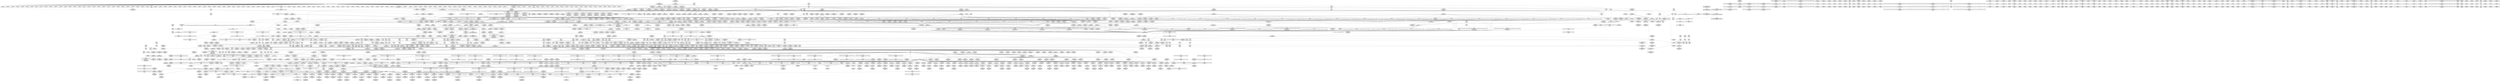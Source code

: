 digraph {
	CE0x74104e0 [shape=record,shape=Mrecord,label="{CE0x74104e0|tomoyo_audit_mount_log:_mount|security/tomoyo/mount.c,31}"]
	CE0x3ed6050 [shape=record,shape=Mrecord,label="{CE0x3ed6050|tomoyo_fill_path_info:_tmp13|*LoadInst*|security/tomoyo/util.c,668}"]
	CE0x73aecc0 [shape=record,shape=Mrecord,label="{CE0x73aecc0|tomoyo_mount_acl:_tmp138|security/tomoyo/mount.c,172}"]
	CE0x4bfff60 [shape=record,shape=Mrecord,label="{CE0x4bfff60|tomoyo_const_part_length:_tmp28|security/tomoyo/util.c,641|*SummSink*}"]
	CE0x5aae360 [shape=record,shape=Mrecord,label="{CE0x5aae360|i8**_getelementptr_inbounds_(_7_x_i8*_,_7_x_i8*_*_tomoyo_mounts,_i32_0,_i64_1)|*Constant*|*SummSink*}"]
	CE0x4c79e70 [shape=record,shape=Mrecord,label="{CE0x4c79e70|tomoyo_mount_acl:_tmp130|security/tomoyo/mount.c,168|*SummSource*}"]
	CE0x7495760 [shape=record,shape=Mrecord,label="{CE0x7495760|_call_void_tomoyo_fill_path_info(%struct.tomoyo_path_info*_%rdev)_#9,_!dbg_!39024|security/tomoyo/mount.c,153|*SummSource*}"]
	CE0x767cee0 [shape=record,shape=Mrecord,label="{CE0x767cee0|i64*_getelementptr_inbounds_(_63_x_i64_,_63_x_i64_*___llvm_gcov_ctr1275,_i64_0,_i64_29)|*Constant*|*SummSource*}"]
	CE0x4dfed90 [shape=record,shape=Mrecord,label="{CE0x4dfed90|tomoyo_mount_acl:_tmp83|security/tomoyo/mount.c,132|*SummSink*}"]
	CE0x3f568d0 [shape=record,shape=Mrecord,label="{CE0x3f568d0|tomoyo_fill_path_info:_is_dir|security/tomoyo/util.c,667|*SummSink*}"]
	CE0x76d2b50 [shape=record,shape=Mrecord,label="{CE0x76d2b50|VOIDTB_TE:_CE_307,308_}"]
	CE0x4c2a1e0 [shape=record,shape=Mrecord,label="{CE0x4c2a1e0|tomoyo_mount_acl:_tobool33|security/tomoyo/mount.c,132}"]
	CE0x5d62de0 [shape=record,shape=Mrecord,label="{CE0x5d62de0|_call_void_kfree(i8*_%requested_dev_name.1)_#9,_!dbg_!39056|security/tomoyo/mount.c,165|*SummSource*}"]
	CE0x4162c00 [shape=record,shape=Mrecord,label="{CE0x4162c00|i64*_getelementptr_inbounds_(_2_x_i64_,_2_x_i64_*___llvm_gcov_ctr1469,_i64_0,_i64_0)|*Constant*|*SummSink*}"]
	CE0x4e02a80 [shape=record,shape=Mrecord,label="{CE0x4e02a80|tomoyo_mount_acl:_tmp14|security/tomoyo/mount.c,102}"]
	CE0x765a330 [shape=record,shape=Mrecord,label="{CE0x765a330|tomoyo_mount_acl:_if.end29|*SummSink*}"]
	CE0x5e75700 [shape=record,shape=Mrecord,label="{CE0x5e75700|tomoyo_mount_acl:_tobool48|security/tomoyo/mount.c,147}"]
	CE0x742e3b0 [shape=record,shape=Mrecord,label="{CE0x742e3b0|i64_41|*Constant*}"]
	CE0x5ca8900 [shape=record,shape=Mrecord,label="{CE0x5ca8900|tomoyo_mount_acl:_name6|security/tomoyo/mount.c,106}"]
	CE0x4d291c0 [shape=record,shape=Mrecord,label="{CE0x4d291c0|tomoyo_mount_acl:_tmp91|security/tomoyo/mount.c,133|*SummSink*}"]
	CE0x74d69e0 [shape=record,shape=Mrecord,label="{CE0x74d69e0|i64*_getelementptr_inbounds_(_31_x_i64_,_31_x_i64_*___llvm_gcov_ctr43150,_i64_0,_i64_30)|*Constant*|*SummSource*}"]
	CE0x4cefb40 [shape=record,shape=Mrecord,label="{CE0x4cefb40|tomoyo_mount_acl:_fstype.1|*SummSink*}"]
	CE0x5b783c0 [shape=record,shape=Mrecord,label="{CE0x5b783c0|tomoyo_mount_acl:_path1|security/tomoyo/mount.c,136|*SummSink*}"]
	CE0x7426540 [shape=record,shape=Mrecord,label="{CE0x7426540|tomoyo_mount_acl:_tmp93|security/tomoyo/mount.c,136|*SummSink*}"]
	CE0x4e36680 [shape=record,shape=Mrecord,label="{CE0x4e36680|_call_void_tomoyo_check_acl(%struct.tomoyo_request_info*_%r,_i1_(%struct.tomoyo_request_info*,_%struct.tomoyo_acl_info*)*_tomoyo_check_mount_acl)_#9,_!dbg_!39050|security/tomoyo/mount.c,161|*SummSink*}"]
	CE0x5f9da70 [shape=record,shape=Mrecord,label="{CE0x5f9da70|i64_10|*Constant*|*SummSource*}"]
	CE0x76be620 [shape=record,shape=Mrecord,label="{CE0x76be620|0:_%struct.tomoyo_obj_info*,_24:_%struct.tomoyo_path_info*,_32:_%struct.tomoyo_path_info*,_40:_%struct.tomoyo_path_info*,_48:_i64,_56:_i32,_72:_i8,_:_CMRE_44,45_}"]
	CE0x4c41f20 [shape=record,shape=Mrecord,label="{CE0x4c41f20|tomoyo_const_part_length:_tmp10|security/tomoyo/util.c,626|*SummSource*}"]
	CE0x5e056b0 [shape=record,shape=Mrecord,label="{CE0x5e056b0|tomoyo_mount_acl:_flags64|security/tomoyo/mount.c,159}"]
	CE0x3da2290 [shape=record,shape=Mrecord,label="{CE0x3da2290|tomoyo_const_part_length:_if.end|*SummSink*}"]
	CE0x4c51fb0 [shape=record,shape=Mrecord,label="{CE0x4c51fb0|i32_5|*Constant*}"]
	CE0x767d3e0 [shape=record,shape=Mrecord,label="{CE0x767d3e0|tomoyo_mount_acl:_tmp71|security/tomoyo/mount.c,128|*SummSink*}"]
	CE0x76c3100 [shape=record,shape=Mrecord,label="{CE0x76c3100|VOIDTB_TE:_CE_224,232_}"]
	CE0x4c72e20 [shape=record,shape=Mrecord,label="{CE0x4c72e20|tomoyo_const_part_length:_tmp9|security/tomoyo/util.c,626|*SummSource*}"]
	CE0x4bbf6d0 [shape=record,shape=Mrecord,label="{CE0x4bbf6d0|tomoyo_const_part_length:_incdec.ptr|security/tomoyo/util.c,626|*SummSink*}"]
	CE0x593ad80 [shape=record,shape=Mrecord,label="{CE0x593ad80|tomoyo_mount_acl:_tmp74|*SummSource*}"]
	CE0x4e3f590 [shape=record,shape=Mrecord,label="{CE0x4e3f590|_ret_i32_%call,_!dbg_!38919|security/tomoyo/mount.c,30}"]
	CE0x4d1b950 [shape=record,shape=Mrecord,label="{CE0x4d1b950|tomoyo_const_part_length:_tmp36|security/tomoyo/util.c,644|*SummSink*}"]
	CE0x764a730 [shape=record,shape=Mrecord,label="{CE0x764a730|tomoyo_mount_acl:_lor.lhs.false10|*SummSink*}"]
	CE0x59acce0 [shape=record,shape=Mrecord,label="{CE0x59acce0|0:_%struct.tomoyo_obj_info*,_24:_%struct.tomoyo_path_info*,_32:_%struct.tomoyo_path_info*,_40:_%struct.tomoyo_path_info*,_48:_i64,_56:_i32,_72:_i8,_:_CMRE_55,56_}"]
	CE0x5a85310 [shape=record,shape=Mrecord,label="{CE0x5a85310|i64_38|*Constant*|*SummSource*}"]
	CE0x5acbe80 [shape=record,shape=Mrecord,label="{CE0x5acbe80|tomoyo_mount_acl:_tmp121|security/tomoyo/mount.c,163}"]
	CE0x4b8c730 [shape=record,shape=Mrecord,label="{CE0x4b8c730|i32_0|*Constant*}"]
	CE0x4e673e0 [shape=record,shape=Mrecord,label="{CE0x4e673e0|tomoyo_mount_acl:_if.then19|*SummSource*}"]
	CE0x4cdf5c0 [shape=record,shape=Mrecord,label="{CE0x4cdf5c0|tomoyo_const_part_length:_tmp50|security/tomoyo/util.c,651}"]
	CE0x76566a0 [shape=record,shape=Mrecord,label="{CE0x76566a0|COLLAPSED:_GCMRE___llvm_gcov_ctr1275_internal_global_63_x_i64_zeroinitializer:_elem_0:default:}"]
	CE0x5d2bce0 [shape=record,shape=Mrecord,label="{CE0x5d2bce0|tomoyo_mount_acl:_tmp109|security/tomoyo/mount.c,147}"]
	CE0x4dea7b0 [shape=record,shape=Mrecord,label="{CE0x4dea7b0|i32_2|*Constant*}"]
	CE0x5bcdca0 [shape=record,shape=Mrecord,label="{CE0x5bcdca0|tomoyo_mount_acl:_call2|security/tomoyo/mount.c,101|*SummSource*}"]
	CE0x4d68fd0 [shape=record,shape=Mrecord,label="{CE0x4d68fd0|tomoyo_mount_acl:_mount55|security/tomoyo/mount.c,156}"]
	CE0x7656110 [shape=record,shape=Mrecord,label="{CE0x7656110|tomoyo_mount_acl:_if.then4|*SummSink*}"]
	CE0x4ba3550 [shape=record,shape=Mrecord,label="{CE0x4ba3550|tomoyo_mount_acl:_tobool71|security/tomoyo/mount.c,171|*SummSink*}"]
	CE0x4eaaeb0 [shape=record,shape=Mrecord,label="{CE0x4eaaeb0|tomoyo_mount_acl:_tmp112|security/tomoyo/mount.c,148}"]
	CE0x5abb3e0 [shape=record,shape=Mrecord,label="{CE0x5abb3e0|i64_28|*Constant*}"]
	CE0x3eaf1d0 [shape=record,shape=Mrecord,label="{CE0x3eaf1d0|tomoyo_mount_acl:_tobool3|security/tomoyo/mount.c,102}"]
	CE0x5cceb80 [shape=record,shape=Mrecord,label="{CE0x5cceb80|i64_13|*Constant*}"]
	CE0x4c657d0 [shape=record,shape=Mrecord,label="{CE0x4c657d0|tomoyo_mount_acl:_if.then26|*SummSource*}"]
	CE0x5aac000 [shape=record,shape=Mrecord,label="{CE0x5aac000|tomoyo_mount_acl:_tmp42|security/tomoyo/mount.c,112}"]
	CE0x4bf42d0 [shape=record,shape=Mrecord,label="{CE0x4bf42d0|tomoyo_mount_acl:_tmp129|security/tomoyo/mount.c,167|*SummSource*}"]
	CE0x5c56410 [shape=record,shape=Mrecord,label="{CE0x5c56410|tomoyo_fill_path_info:_land.rhs|*SummSource*}"]
	CE0x4050980 [shape=record,shape=Mrecord,label="{CE0x4050980|tomoyo_mount_acl:_tmp12|security/tomoyo/mount.c,102|*SummSource*}"]
	CE0x4de7060 [shape=record,shape=Mrecord,label="{CE0x4de7060|tomoyo_fill_path_info:_tmp12|security/tomoyo/util.c,667}"]
	CE0x76ff8e0 [shape=record,shape=Mrecord,label="{CE0x76ff8e0|_ret_void,_!dbg_!38929|security/tomoyo/util.c,670|*SummSink*}"]
	CE0x5f283a0 [shape=record,shape=Mrecord,label="{CE0x5f283a0|tomoyo_mount_acl:_tmp26|security/tomoyo/mount.c,112|*SummSource*}"]
	CE0x767e740 [shape=record,shape=Mrecord,label="{CE0x767e740|tomoyo_mount_acl:_tmp71|security/tomoyo/mount.c,128}"]
	CE0x5d80470 [shape=record,shape=Mrecord,label="{CE0x5d80470|tomoyo_audit_mount_log:_dir|security/tomoyo/mount.c,32}"]
	CE0x4c14300 [shape=record,shape=Mrecord,label="{CE0x4c14300|i64*_getelementptr_inbounds_(_63_x_i64_,_63_x_i64_*___llvm_gcov_ctr1275,_i64_0,_i64_32)|*Constant*|*SummSink*}"]
	CE0x41079e0 [shape=record,shape=Mrecord,label="{CE0x41079e0|tomoyo_mount_acl:_tmp13|security/tomoyo/mount.c,102}"]
	CE0x767d730 [shape=record,shape=Mrecord,label="{CE0x767d730|tomoyo_mount_acl:_dev|security/tomoyo/mount.c,156|*SummSink*}"]
	CE0x7696090 [shape=record,shape=Mrecord,label="{CE0x7696090|VOIDTB_TE:_CE_157,158_}"]
	CE0x5dadc60 [shape=record,shape=Mrecord,label="{CE0x5dadc60|tomoyo_audit_mount_log:_name|security/tomoyo/mount.c,31|*SummSource*}"]
	CE0x59b9b10 [shape=record,shape=Mrecord,label="{CE0x59b9b10|tomoyo_const_part_length:_tmp22|security/tomoyo/util.c,634|*SummSink*}"]
	CE0x76be520 [shape=record,shape=Mrecord,label="{CE0x76be520|0:_%struct.tomoyo_obj_info*,_24:_%struct.tomoyo_path_info*,_32:_%struct.tomoyo_path_info*,_40:_%struct.tomoyo_path_info*,_48:_i64,_56:_i32,_72:_i8,_:_CMRE_45,46_}"]
	CE0x5aecdc0 [shape=record,shape=Mrecord,label="{CE0x5aecdc0|tomoyo_mount_acl:_mount|security/tomoyo/mount.c,155|*SummSink*}"]
	CE0x76538b0 [shape=record,shape=Mrecord,label="{CE0x76538b0|tomoyo_mount_acl:_tmp116|security/tomoyo/mount.c,152|*SummSink*}"]
	CE0x5a3b270 [shape=record,shape=Mrecord,label="{CE0x5a3b270|tomoyo_mount_acl:_tobool71|security/tomoyo/mount.c,171}"]
	CE0x59b9d60 [shape=record,shape=Mrecord,label="{CE0x59b9d60|tomoyo_const_part_length:_tmp23|security/tomoyo/util.c,634}"]
	CE0x4e6f070 [shape=record,shape=Mrecord,label="{CE0x4e6f070|i32_50|*Constant*|*SummSink*}"]
	CE0x4b57e50 [shape=record,shape=Mrecord,label="{CE0x4b57e50|_call_void_tomoyo_fill_path_info(%struct.tomoyo_path_info*_%rtype)_#9,_!dbg_!38928|security/tomoyo/mount.c,97|*SummSink*}"]
	CE0x76baf80 [shape=record,shape=Mrecord,label="{CE0x76baf80|VOIDTB_TE:_CE_280,288_}"]
	CE0x76ac5d0 [shape=record,shape=Mrecord,label="{CE0x76ac5d0|VOIDTB_TE:_CE_200,201_}"]
	CE0x5a656e0 [shape=record,shape=Mrecord,label="{CE0x5a656e0|tomoyo_mount_acl:_tmp87|security/tomoyo/mount.c,132|*SummSink*}"]
	CE0x740fcf0 [shape=record,shape=Mrecord,label="{CE0x740fcf0|tomoyo_mount_acl:_param|security/tomoyo/mount.c,155|*SummSource*}"]
	CE0x764f5c0 [shape=record,shape=Mrecord,label="{CE0x764f5c0|tomoyo_mount_acl:_if.then}"]
	CE0x76db640 [shape=record,shape=Mrecord,label="{CE0x76db640|VOIDTB_TE:_CE_318,319_}"]
	CE0x76df3b0 [shape=record,shape=Mrecord,label="{CE0x76df3b0|tomoyo_mount_acl:_fstype.0|*SummSource*}"]
	CE0x5c34880 [shape=record,shape=Mrecord,label="{CE0x5c34880|i64*_getelementptr_inbounds_(_2_x_i64_,_2_x_i64_*___llvm_gcov_ctr1469,_i64_0,_i64_1)|*Constant*}"]
	CE0x4b36390 [shape=record,shape=Mrecord,label="{CE0x4b36390|tomoyo_const_part_length:_tmp11|security/tomoyo/util.c,626}"]
	CE0x5e057c0 [shape=record,shape=Mrecord,label="{CE0x5e057c0|tomoyo_mount_acl:_flags64|security/tomoyo/mount.c,159|*SummSource*}"]
	CE0x4162a90 [shape=record,shape=Mrecord,label="{CE0x4162a90|GLOBAL:_full_name_hash|*Constant*|*SummSource*}"]
	CE0x76f4a30 [shape=record,shape=Mrecord,label="{CE0x76f4a30|0:_%struct.tomoyo_obj_info*,_24:_%struct.tomoyo_path_info*,_32:_%struct.tomoyo_path_info*,_40:_%struct.tomoyo_path_info*,_48:_i64,_56:_i32,_72:_i8,_:_CMRE_25,26_}"]
	CE0x3eedcf0 [shape=record,shape=Mrecord,label="{CE0x3eedcf0|tomoyo_mount_acl:_tmp136|security/tomoyo/mount.c,171|*SummSink*}"]
	CE0x76c6f90 [shape=record,shape=Mrecord,label="{CE0x76c6f90|VOIDTB_TE:_CE_240,248_}"]
	CE0x5dad730 [shape=record,shape=Mrecord,label="{CE0x5dad730|tomoyo_fill_path_info:_arrayidx|security/tomoyo/util.c,667}"]
	CE0x5a65130 [shape=record,shape=Mrecord,label="{CE0x5a65130|tomoyo_mount_acl:_tmp86|security/tomoyo/mount.c,132|*SummSink*}"]
	CE0x5cc8f20 [shape=record,shape=Mrecord,label="{CE0x5cc8f20|tomoyo_mount_acl:_cmp|security/tomoyo/mount.c,110}"]
	CE0x4e3f650 [shape=record,shape=Mrecord,label="{CE0x4e3f650|tomoyo_audit_mount_log:_r|Function::tomoyo_audit_mount_log&Arg::r::}"]
	CE0x4ca8df0 [shape=record,shape=Mrecord,label="{CE0x4ca8df0|tomoyo_const_part_length:_tmp33|security/tomoyo/util.c,642|*SummSink*}"]
	CE0x7346ad0 [shape=record,shape=Mrecord,label="{CE0x7346ad0|tomoyo_fill_path_info:_cmp|security/tomoyo/util.c,667|*SummSource*}"]
	CE0x3ee1650 [shape=record,shape=Mrecord,label="{CE0x3ee1650|0:_%struct.tomoyo_obj_info*,_24:_%struct.tomoyo_path_info*,_32:_%struct.tomoyo_path_info*,_40:_%struct.tomoyo_path_info*,_48:_i64,_56:_i32,_72:_i8,_:_CMRE_74,75_|*MultipleSource*|Function::tomoyo_mount_acl&Arg::r::|security/tomoyo/mount.c,90}"]
	CE0x7657c10 [shape=record,shape=Mrecord,label="{CE0x7657c10|tomoyo_mount_acl:_if.end69|*SummSink*}"]
	CE0x7574cb0 [shape=record,shape=Mrecord,label="{CE0x7574cb0|tomoyo_mount_acl:_tmp66|security/tomoyo/mount.c,126|*SummSink*}"]
	CE0x76875f0 [shape=record,shape=Mrecord,label="{CE0x76875f0|VOIDTB_TE:_CE_112,144_}"]
	CE0x40d8a60 [shape=record,shape=Mrecord,label="{CE0x40d8a60|tomoyo_fill_path_info:_cmp8|security/tomoyo/util.c,668}"]
	CE0x4deaa90 [shape=record,shape=Mrecord,label="{CE0x4deaa90|tomoyo_fill_path_info:_const_len|security/tomoyo/util.c,666|*SummSource*}"]
	CE0x5aba410 [shape=record,shape=Mrecord,label="{CE0x5aba410|i64_22|*Constant*|*SummSink*}"]
	CE0x5a1df60 [shape=record,shape=Mrecord,label="{CE0x5a1df60|tomoyo_fill_path_info:_ptr|Function::tomoyo_fill_path_info&Arg::ptr::|*SummSink*}"]
	CE0x766a5e0 [shape=record,shape=Mrecord,label="{CE0x766a5e0|tomoyo_mount_acl:_tmp2|security/tomoyo/mount.c,79}"]
	CE0x756b870 [shape=record,shape=Mrecord,label="{CE0x756b870|tomoyo_mount_acl:_tmp34|security/tomoyo/mount.c,113}"]
	CE0x5e75ba0 [shape=record,shape=Mrecord,label="{CE0x5e75ba0|i64_48|*Constant*}"]
	CE0x74fe430 [shape=record,shape=Mrecord,label="{CE0x74fe430|tomoyo_const_part_length:_tmp48|security/tomoyo/util.c,649|*SummSource*}"]
	CE0x4e6e5a0 [shape=record,shape=Mrecord,label="{CE0x4e6e5a0|tomoyo_mount_acl:_if.end38|*SummSource*}"]
	CE0x5d6a440 [shape=record,shape=Mrecord,label="{CE0x5d6a440|i64*_getelementptr_inbounds_(_31_x_i64_,_31_x_i64_*___llvm_gcov_ctr43150,_i64_0,_i64_27)|*Constant*|*SummSource*}"]
	CE0x76218f0 [shape=record,shape=Mrecord,label="{CE0x76218f0|tomoyo_mount_acl:_tmp54|security/tomoyo/mount.c,117|*SummSource*}"]
	CE0x4b4ebf0 [shape=record,shape=Mrecord,label="{CE0x4b4ebf0|tomoyo_audit_mount_log:_tmp3}"]
	CE0x5acd330 [shape=record,shape=Mrecord,label="{CE0x5acd330|tomoyo_mount_acl:_tmp129|security/tomoyo/mount.c,167}"]
	CE0x5f6d4a0 [shape=record,shape=Mrecord,label="{CE0x5f6d4a0|tomoyo_const_part_length:_tmp1|*SummSource*}"]
	CE0x5d73e20 [shape=record,shape=Mrecord,label="{CE0x5d73e20|tomoyo_mount_acl:_tmp141|security/tomoyo/mount.c,174|*SummSource*}"]
	CE0x4d1e680 [shape=record,shape=Mrecord,label="{CE0x4d1e680|tomoyo_const_part_length:_tmp7|security/tomoyo/util.c,625|*SummSink*}"]
	CE0x5aafb00 [shape=record,shape=Mrecord,label="{CE0x5aafb00|tomoyo_mount_acl:_tmp52|security/tomoyo/mount.c,118|*SummSink*}"]
	CE0x406a370 [shape=record,shape=Mrecord,label="{CE0x406a370|tomoyo_fill_path_info:_frombool|security/tomoyo/util.c,667|*SummSink*}"]
	CE0x4c32620 [shape=record,shape=Mrecord,label="{CE0x4c32620|tomoyo_mount_acl:_mount57|security/tomoyo/mount.c,157}"]
	CE0x5c58600 [shape=record,shape=Mrecord,label="{CE0x5c58600|i64*_getelementptr_inbounds_(_63_x_i64_,_63_x_i64_*___llvm_gcov_ctr1275,_i64_0,_i64_32)|*Constant*}"]
	CE0x5d80270 [shape=record,shape=Mrecord,label="{CE0x5d80270|tomoyo_audit_mount_log:_mount2|security/tomoyo/mount.c,32|*SummSink*}"]
	CE0x5f6afc0 [shape=record,shape=Mrecord,label="{CE0x5f6afc0|tomoyo_const_part_length:_if.end18|*SummSink*}"]
	CE0x5cb4bb0 [shape=record,shape=Mrecord,label="{CE0x5cb4bb0|tomoyo_fill_path_info:_name1|security/tomoyo/util.c,663}"]
	CE0x5f7f690 [shape=record,shape=Mrecord,label="{CE0x5f7f690|tomoyo_mount_acl:_tmp101|security/tomoyo/mount.c,142|*SummSource*}"]
	CE0x4c9db60 [shape=record,shape=Mrecord,label="{CE0x4c9db60|tomoyo_mount_acl:_mount57|security/tomoyo/mount.c,157|*SummSource*}"]
	CE0x4bfe280 [shape=record,shape=Mrecord,label="{CE0x4bfe280|i32_2|*Constant*}"]
	CE0x7348050 [shape=record,shape=Mrecord,label="{CE0x7348050|i32_1|*Constant*}"]
	CE0x4b9afd0 [shape=record,shape=Mrecord,label="{CE0x4b9afd0|tomoyo_const_part_length:_tmp30|security/tomoyo/util.c,641}"]
	CE0x76e3bc0 [shape=record,shape=Mrecord,label="{CE0x76e3bc0|i8*_null|*Constant*|*SummSource*}"]
	CE0x4d163f0 [shape=record,shape=Mrecord,label="{CE0x4d163f0|tomoyo_const_part_length:_tmp44|security/tomoyo/util.c,645|*SummSource*}"]
	CE0x7655470 [shape=record,shape=Mrecord,label="{CE0x7655470|tomoyo_mount_acl:_if.else43|*SummSink*}"]
	CE0x7495870 [shape=record,shape=Mrecord,label="{CE0x7495870|_call_void_tomoyo_fill_path_info(%struct.tomoyo_path_info*_%rdev)_#9,_!dbg_!39024|security/tomoyo/mount.c,153|*SummSink*}"]
	CE0x5aa6ac0 [shape=record,shape=Mrecord,label="{CE0x5aa6ac0|i64*_getelementptr_inbounds_(_63_x_i64_,_63_x_i64_*___llvm_gcov_ctr1275,_i64_0,_i64_18)|*Constant*}"]
	CE0x41fa620 [shape=record,shape=Mrecord,label="{CE0x41fa620|_ret_void}"]
	CE0x40d88d0 [shape=record,shape=Mrecord,label="{CE0x40d88d0|tomoyo_fill_path_info:_conv7|security/tomoyo/util.c,668|*SummSink*}"]
	CE0x5e4a6d0 [shape=record,shape=Mrecord,label="{CE0x5e4a6d0|tomoyo_const_part_length:_tmp46|security/tomoyo/util.c,646|*SummSink*}"]
	CE0x593a840 [shape=record,shape=Mrecord,label="{CE0x593a840|tomoyo_fill_path_info:_tmp3|security/tomoyo/util.c,667|*SummSource*}"]
	CE0x4b8f770 [shape=record,shape=Mrecord,label="{CE0x4b8f770|i32_55|*Constant*}"]
	CE0x3fb06f0 [shape=record,shape=Mrecord,label="{CE0x3fb06f0|__llvm_gcov_indirect_counter_increment114:_bb|*SummSink*}"]
	CE0x5acccb0 [shape=record,shape=Mrecord,label="{CE0x5acccb0|tomoyo_mount_acl:_tmp127|security/tomoyo/mount.c,167|*SummSink*}"]
	CE0x4e05cc0 [shape=record,shape=Mrecord,label="{CE0x4e05cc0|GLOBAL:___llvm_gcov_ctr43150|Global_var:__llvm_gcov_ctr43150|*SummSink*}"]
	CE0x7556b00 [shape=record,shape=Mrecord,label="{CE0x7556b00|i8**_getelementptr_inbounds_(_7_x_i8*_,_7_x_i8*_*_tomoyo_mounts,_i32_0,_i64_5)|*Constant*|*SummSource*}"]
	CE0x7551dc0 [shape=record,shape=Mrecord,label="{CE0x7551dc0|i64_14|*Constant*|*SummSink*}"]
	CE0x3da0e70 [shape=record,shape=Mrecord,label="{CE0x3da0e70|i64*_getelementptr_inbounds_(_5_x_i64_,_5_x_i64_*___llvm_gcov_ctr28130,_i64_0,_i64_0)|*Constant*|*SummSink*}"]
	CE0x7348cb0 [shape=record,shape=Mrecord,label="{CE0x7348cb0|tomoyo_const_part_length:_entry}"]
	CE0x5f66420 [shape=record,shape=Mrecord,label="{CE0x5f66420|tomoyo_audit_mount_log:_flags|security/tomoyo/mount.c,34|*SummSource*}"]
	CE0x4c64da0 [shape=record,shape=Mrecord,label="{CE0x4c64da0|tomoyo_const_part_length:_tmp15|security/tomoyo/util.c,627}"]
	CE0x5e94f90 [shape=record,shape=Mrecord,label="{CE0x5e94f90|tomoyo_mount_acl:_call35|security/tomoyo/mount.c,132|*SummSink*}"]
	CE0x76cf260 [shape=record,shape=Mrecord,label="{CE0x76cf260|VOIDTB_TE:_CE_304,305_}"]
	CE0x7668a40 [shape=record,shape=Mrecord,label="{CE0x7668a40|16:_%struct.dentry*,_:_SCMRE_8,16_|*MultipleSource*|security/tomoyo/mount.c,79|security/tomoyo/mount.c, 79|security/tomoyo/mount.c, 80|security/tomoyo/mount.c,79}"]
	CE0x4d69fd0 [shape=record,shape=Mrecord,label="{CE0x4d69fd0|tomoyo_const_part_length:_conv24|security/tomoyo/util.c,644|*SummSink*}"]
	CE0x3dadfb0 [shape=record,shape=Mrecord,label="{CE0x3dadfb0|tomoyo_const_part_length:_cmp12|security/tomoyo/util.c,641|*SummSink*}"]
	CE0x59ac560 [shape=record,shape=Mrecord,label="{CE0x59ac560|tomoyo_const_part_length:_lor.lhs.false|*SummSink*}"]
	CE0x4c00510 [shape=record,shape=Mrecord,label="{CE0x4c00510|tomoyo_const_part_length:_conv14|security/tomoyo/util.c,641|*SummSink*}"]
	CE0x4c64ba0 [shape=record,shape=Mrecord,label="{CE0x4c64ba0|i64_8|*Constant*}"]
	CE0x76a6fc0 [shape=record,shape=Mrecord,label="{CE0x76a6fc0|VOIDTB_TE:_CE_191,192_}"]
	CE0x59e5600 [shape=record,shape=Mrecord,label="{CE0x59e5600|i32_-2|*Constant*|*SummSource*}"]
	CE0x744dca0 [shape=record,shape=Mrecord,label="{CE0x744dca0|i64*_getelementptr_inbounds_(_63_x_i64_,_63_x_i64_*___llvm_gcov_ctr1275,_i64_0,_i64_43)|*Constant*|*SummSource*}"]
	CE0x7653760 [shape=record,shape=Mrecord,label="{CE0x7653760|i64*_getelementptr_inbounds_(_63_x_i64_,_63_x_i64_*___llvm_gcov_ctr1275,_i64_0,_i64_51)|*Constant*|*SummSource*}"]
	CE0x7664150 [shape=record,shape=Mrecord,label="{CE0x7664150|tomoyo_mount_acl:_tmp67|security/tomoyo/mount.c,126|*SummSink*}"]
	CE0x4deafd0 [shape=record,shape=Mrecord,label="{CE0x4deafd0|tomoyo_mount_acl:_entry}"]
	CE0x5f9fe10 [shape=record,shape=Mrecord,label="{CE0x5f9fe10|i64_47|*Constant*|*SummSource*}"]
	CE0x4f9c9f0 [shape=record,shape=Mrecord,label="{CE0x4f9c9f0|i64*_getelementptr_inbounds_(_2_x_i64_,_2_x_i64_*___llvm_gcov_ctr1469,_i64_0,_i64_0)|*Constant*}"]
	CE0x7346960 [shape=record,shape=Mrecord,label="{CE0x7346960|i32_47|*Constant*|*SummSink*}"]
	CE0x4c37040 [shape=record,shape=Mrecord,label="{CE0x4c37040|GLOBAL:_tomoyo_supervisor|*Constant*|*SummSink*}"]
	CE0x76fb7a0 [shape=record,shape=Mrecord,label="{CE0x76fb7a0|tomoyo_mount_acl:_tmp9|security/tomoyo/mount.c,95|*SummSink*}"]
	CE0x74447b0 [shape=record,shape=Mrecord,label="{CE0x74447b0|i8_4|*Constant*|*SummSink*}"]
	CE0x5a84fe0 [shape=record,shape=Mrecord,label="{CE0x5a84fe0|i64_37|*Constant*|*SummSource*}"]
	CE0x4b3acf0 [shape=record,shape=Mrecord,label="{CE0x4b3acf0|tomoyo_const_part_length:_tmp41|security/tomoyo/util.c,644}"]
	CE0x41de400 [shape=record,shape=Mrecord,label="{CE0x41de400|i64_44|*Constant*|*SummSink*}"]
	CE0x5f6b750 [shape=record,shape=Mrecord,label="{CE0x5f6b750|tomoyo_mount_acl:_if.then26}"]
	CE0x4ba32b0 [shape=record,shape=Mrecord,label="{CE0x4ba32b0|tomoyo_mount_acl:_tmp132|security/tomoyo/mount.c,171|*SummSource*}"]
	CE0x4e8f890 [shape=record,shape=Mrecord,label="{CE0x4e8f890|tomoyo_audit_mount_log:_call|security/tomoyo/mount.c,30}"]
	CE0x4ba3400 [shape=record,shape=Mrecord,label="{CE0x4ba3400|tomoyo_mount_acl:_tmp132|security/tomoyo/mount.c,171|*SummSink*}"]
	CE0x5ab0d10 [shape=record,shape=Mrecord,label="{CE0x5ab0d10|tomoyo_mount_acl:_tmp96|security/tomoyo/mount.c,138}"]
	CE0x7575bc0 [shape=record,shape=Mrecord,label="{CE0x7575bc0|tomoyo_mount_acl:_cmp11|security/tomoyo/mount.c,114|*SummSource*}"]
	CE0x41ef360 [shape=record,shape=Mrecord,label="{CE0x41ef360|tomoyo_const_part_length:_tmp28|security/tomoyo/util.c,641|*SummSource*}"]
	CE0x765f910 [shape=record,shape=Mrecord,label="{CE0x765f910|tomoyo_mount_acl:_if.then41|*SummSink*}"]
	CE0x4cd0a50 [shape=record,shape=Mrecord,label="{CE0x4cd0a50|tomoyo_mount_acl:_tmp11|security/tomoyo/mount.c,100}"]
	CE0x5a92f10 [shape=record,shape=Mrecord,label="{CE0x5a92f10|i64_17|*Constant*|*SummSource*}"]
	CE0x5d1bad0 [shape=record,shape=Mrecord,label="{CE0x5d1bad0|i64*_getelementptr_inbounds_(_63_x_i64_,_63_x_i64_*___llvm_gcov_ctr1275,_i64_0,_i64_46)|*Constant*|*SummSource*}"]
	CE0x7652fa0 [shape=record,shape=Mrecord,label="{CE0x7652fa0|tomoyo_mount_acl:_do.end}"]
	CE0x763f9f0 [shape=record,shape=Mrecord,label="{CE0x763f9f0|tomoyo_mount_acl:_entry|*SummSource*}"]
	CE0x3ed9820 [shape=record,shape=Mrecord,label="{CE0x3ed9820|tomoyo_mount_acl:_tmp88|security/tomoyo/mount.c,132|*SummSource*}"]
	CE0x59e2fd0 [shape=record,shape=Mrecord,label="{CE0x59e2fd0|tomoyo_mount_acl:_param62|security/tomoyo/mount.c,159|*SummSource*}"]
	CE0x59ba330 [shape=record,shape=Mrecord,label="{CE0x59ba330|i64*_getelementptr_inbounds_(_31_x_i64_,_31_x_i64_*___llvm_gcov_ctr43150,_i64_0,_i64_0)|*Constant*|*SummSink*}"]
	CE0x76be020 [shape=record,shape=Mrecord,label="{CE0x76be020|0:_%struct.tomoyo_obj_info*,_24:_%struct.tomoyo_path_info*,_32:_%struct.tomoyo_path_info*,_40:_%struct.tomoyo_path_info*,_48:_i64,_56:_i32,_72:_i8,_:_CMRE_51,52_}"]
	CE0x76a4c30 [shape=record,shape=Mrecord,label="{CE0x76a4c30|VOIDTB_TE:_CE_187,188_}"]
	CE0x5abb9f0 [shape=record,shape=Mrecord,label="{CE0x5abb9f0|tomoyo_mount_acl:_tobool25|security/tomoyo/mount.c,126|*SummSink*}"]
	CE0x41fa4c0 [shape=record,shape=Mrecord,label="{CE0x41fa4c0|__llvm_gcov_indirect_counter_increment114:_counters|Function::__llvm_gcov_indirect_counter_increment114&Arg::counters::|*SummSink*}"]
	CE0x7388940 [shape=record,shape=Mrecord,label="{CE0x7388940|0:_%struct.tomoyo_obj_info*,_24:_%struct.tomoyo_path_info*,_32:_%struct.tomoyo_path_info*,_40:_%struct.tomoyo_path_info*,_48:_i64,_56:_i32,_72:_i8,_:_CMRE_50,51_}"]
	CE0x4e612e0 [shape=record,shape=Mrecord,label="{CE0x4e612e0|tomoyo_const_part_length:_tmp22|security/tomoyo/util.c,634|*SummSource*}"]
	CE0x5fa6f70 [shape=record,shape=Mrecord,label="{CE0x5fa6f70|tomoyo_mount_acl:_tmp23|security/tomoyo/mount.c,112|*SummSource*}"]
	CE0x7682450 [shape=record,shape=Mrecord,label="{CE0x7682450|tomoyo_mount_acl:_need_dev.0|*SummSource*}"]
	CE0x7662e50 [shape=record,shape=Mrecord,label="{CE0x7662e50|i64*_getelementptr_inbounds_(_63_x_i64_,_63_x_i64_*___llvm_gcov_ctr1275,_i64_0,_i64_0)|*Constant*}"]
	CE0x5d1ede0 [shape=record,shape=Mrecord,label="{CE0x5d1ede0|tomoyo_mount_acl:_tmp139|security/tomoyo/mount.c,173|*SummSink*}"]
	CE0x59ba2c0 [shape=record,shape=Mrecord,label="{CE0x59ba2c0|i64*_getelementptr_inbounds_(_31_x_i64_,_31_x_i64_*___llvm_gcov_ctr43150,_i64_0,_i64_0)|*Constant*|*SummSource*}"]
	CE0x73abe10 [shape=record,shape=Mrecord,label="{CE0x73abe10|i32_5|*Constant*|*SummSink*}"]
	CE0x7655570 [shape=record,shape=Mrecord,label="{CE0x7655570|tomoyo_mount_acl:_if.end30}"]
	CE0x7650a40 [shape=record,shape=Mrecord,label="{CE0x7650a40|tomoyo_mount_acl:_if.end46|*SummSink*}"]
	CE0x4dfec40 [shape=record,shape=Mrecord,label="{CE0x4dfec40|tomoyo_mount_acl:_tmp83|security/tomoyo/mount.c,132|*SummSource*}"]
	CE0x41ef060 [shape=record,shape=Mrecord,label="{CE0x41ef060|tomoyo_const_part_length:_tmp27|security/tomoyo/util.c,641|*SummSink*}"]
	CE0x7659260 [shape=record,shape=Mrecord,label="{CE0x7659260|tomoyo_mount_acl:_if.else15|*SummSource*}"]
	CE0x5d5ffd0 [shape=record,shape=Mrecord,label="{CE0x5d5ffd0|tomoyo_mount_acl:_tobool67|security/tomoyo/mount.c,167|*SummSink*}"]
	CE0x59f7660 [shape=record,shape=Mrecord,label="{CE0x59f7660|tomoyo_const_part_length:_while.end|*SummSink*}"]
	CE0x73f9ef0 [shape=record,shape=Mrecord,label="{CE0x73f9ef0|tomoyo_const_part_length:_tmp52|security/tomoyo/util.c,652|*SummSource*}"]
	CE0x59e56e0 [shape=record,shape=Mrecord,label="{CE0x59e56e0|i32_-12|*Constant*}"]
	CE0x3dae180 [shape=record,shape=Mrecord,label="{CE0x3dae180|i64*_getelementptr_inbounds_(_5_x_i64_,_5_x_i64_*___llvm_gcov_ctr28130,_i64_0,_i64_0)|*Constant*|*SummSource*}"]
	CE0x3e75790 [shape=record,shape=Mrecord,label="{CE0x3e75790|i64*_getelementptr_inbounds_(_63_x_i64_,_63_x_i64_*___llvm_gcov_ctr1275,_i64_0,_i64_55)|*Constant*|*SummSink*}"]
	CE0x5d80530 [shape=record,shape=Mrecord,label="{CE0x5d80530|tomoyo_audit_mount_log:_dir|security/tomoyo/mount.c,32|*SummSource*}"]
	CE0x4de7500 [shape=record,shape=Mrecord,label="{CE0x4de7500|i32_3|*Constant*}"]
	CE0x5fa0500 [shape=record,shape=Mrecord,label="{CE0x5fa0500|i64_11|*Constant*|*SummSource*}"]
	CE0x76db9f0 [shape=record,shape=Mrecord,label="{CE0x76db9f0|0:_%struct.tomoyo_obj_info*,_24:_%struct.tomoyo_path_info*,_32:_%struct.tomoyo_path_info*,_40:_%struct.tomoyo_path_info*,_48:_i64,_56:_i32,_72:_i8,_:_CMRE_41,42_}"]
	CE0x5a1fe30 [shape=record,shape=Mrecord,label="{CE0x5a1fe30|tomoyo_mount_acl:_tmp15|security/tomoyo/mount.c,102|*SummSource*}"]
	CE0x4be60b0 [shape=record,shape=Mrecord,label="{CE0x4be60b0|tomoyo_mount_acl:_tmp89|security/tomoyo/mount.c,132|*SummSink*}"]
	CE0x761ad40 [shape=record,shape=Mrecord,label="{CE0x761ad40|tomoyo_mount_acl:_obj1|security/tomoyo/mount.c,90|*SummSource*}"]
	CE0x3ed08b0 [shape=record,shape=Mrecord,label="{CE0x3ed08b0|tomoyo_fill_path_info:_tmp6|security/tomoyo/util.c,667|*SummSource*}"]
	CE0x4162b90 [shape=record,shape=Mrecord,label="{CE0x4162b90|GLOBAL:_full_name_hash|*Constant*|*SummSink*}"]
	CE0x74040e0 [shape=record,shape=Mrecord,label="{CE0x74040e0|tomoyo_const_part_length:_if.then17|*SummSource*}"]
	CE0x5e75690 [shape=record,shape=Mrecord,label="{CE0x5e75690|tomoyo_mount_acl:_call47|security/tomoyo/mount.c,146|*SummSink*}"]
	CE0x3eca380 [shape=record,shape=Mrecord,label="{CE0x3eca380|_ret_i32_%error.0,_!dbg_!39072|security/tomoyo/mount.c,174}"]
	CE0x4b36140 [shape=record,shape=Mrecord,label="{CE0x4b36140|tomoyo_fill_path_info:_conv4|security/tomoyo/util.c,667}"]
	CE0x5b2de30 [shape=record,shape=Mrecord,label="{CE0x5b2de30|tomoyo_const_part_length:_tmp43|security/tomoyo/util.c,644}"]
	CE0x59bea00 [shape=record,shape=Mrecord,label="{CE0x59bea00|tomoyo_mount_acl:_call39|security/tomoyo/mount.c,137|*SummSink*}"]
	CE0x4c42350 [shape=record,shape=Mrecord,label="{CE0x4c42350|_call_void_mcount()_#3|*SummSink*}"]
	CE0x4e9f810 [shape=record,shape=Mrecord,label="{CE0x4e9f810|i64*_getelementptr_inbounds_(_63_x_i64_,_63_x_i64_*___llvm_gcov_ctr1275,_i64_0,_i64_0)|*Constant*|*SummSource*}"]
	CE0x7475f70 [shape=record,shape=Mrecord,label="{CE0x7475f70|GLOBAL:_kfree|*Constant*|*SummSink*}"]
	CE0x5a313e0 [shape=record,shape=Mrecord,label="{CE0x5a313e0|tomoyo_const_part_length:_tmp51|security/tomoyo/util.c,651}"]
	CE0x7444c50 [shape=record,shape=Mrecord,label="{CE0x7444c50|i32_4|*Constant*}"]
	CE0x7695eb0 [shape=record,shape=Mrecord,label="{CE0x7695eb0|VOIDTB_TE:_CE_158,159_}"]
	CE0x4b0bd40 [shape=record,shape=Mrecord,label="{CE0x4b0bd40|tomoyo_mount_acl:_tmp81|security/tomoyo/mount.c,130|*SummSource*}"]
	CE0x5a29f90 [shape=record,shape=Mrecord,label="{CE0x5a29f90|tomoyo_mount_acl:_tmp112|security/tomoyo/mount.c,148|*SummSource*}"]
	CE0x5d73fa0 [shape=record,shape=Mrecord,label="{CE0x5d73fa0|tomoyo_mount_acl:_tmp141|security/tomoyo/mount.c,174|*SummSink*}"]
	CE0x5f513c0 [shape=record,shape=Mrecord,label="{CE0x5f513c0|tomoyo_audit_mount_log:_mount5|security/tomoyo/mount.c,33|*SummSink*}"]
	CE0x4d6a910 [shape=record,shape=Mrecord,label="{CE0x4d6a910|i64_25|*Constant*}"]
	CE0x3f32670 [shape=record,shape=Mrecord,label="{CE0x3f32670|0:_%struct.tomoyo_obj_info*,_24:_%struct.tomoyo_path_info*,_32:_%struct.tomoyo_path_info*,_40:_%struct.tomoyo_path_info*,_48:_i64,_56:_i32,_72:_i8,_:_CMRE_49,50_}"]
	CE0x7650520 [shape=record,shape=Mrecord,label="{CE0x7650520|tomoyo_mount_acl:_bb|*SummSink*}"]
	CE0x5c56bd0 [shape=record,shape=Mrecord,label="{CE0x5c56bd0|tomoyo_mount_acl:_if.then72|*SummSource*}"]
	CE0x764d8f0 [shape=record,shape=Mrecord,label="{CE0x764d8f0|tomoyo_mount_acl:_if.then37}"]
	CE0x5ccb720 [shape=record,shape=Mrecord,label="{CE0x5ccb720|tomoyo_mount_acl:_tmp107|security/tomoyo/mount.c,145|*SummSource*}"]
	CE0x4b3b340 [shape=record,shape=Mrecord,label="{CE0x4b3b340|tomoyo_const_part_length:_tmp42|security/tomoyo/util.c,644|*SummSource*}"]
	CE0x76dbd90 [shape=record,shape=Mrecord,label="{CE0x76dbd90|0:_%struct.tomoyo_obj_info*,_24:_%struct.tomoyo_path_info*,_32:_%struct.tomoyo_path_info*,_40:_%struct.tomoyo_path_info*,_48:_i64,_56:_i32,_72:_i8,_:_CMRE_42,43_}"]
	CE0x406add0 [shape=record,shape=Mrecord,label="{CE0x406add0|tomoyo_fill_path_info:_const_len6|security/tomoyo/util.c,668|*SummSink*}"]
	CE0x5fe3c90 [shape=record,shape=Mrecord,label="{CE0x5fe3c90|i64*_null|*Constant*}"]
	CE0x5f69b20 [shape=record,shape=Mrecord,label="{CE0x5f69b20|i64_7|*Constant*}"]
	CE0x7696e00 [shape=record,shape=Mrecord,label="{CE0x7696e00|VOIDTB_TE:_CE_159,160_}"]
	CE0x763f4e0 [shape=record,shape=Mrecord,label="{CE0x763f4e0|tomoyo_mount_acl:_tmp135|security/tomoyo/mount.c,171}"]
	CE0x74639c0 [shape=record,shape=Mrecord,label="{CE0x74639c0|tomoyo_mount_acl:_tmp137|security/tomoyo/mount.c,172|*SummSource*}"]
	CE0x4d28fe0 [shape=record,shape=Mrecord,label="{CE0x4d28fe0|i64*_getelementptr_inbounds_(_63_x_i64_,_63_x_i64_*___llvm_gcov_ctr1275,_i64_0,_i64_39)|*Constant*|*SummSink*}"]
	CE0x76f1680 [shape=record,shape=Mrecord,label="{CE0x76f1680|tomoyo_mount_acl:_tmp59|security/tomoyo/mount.c,122|*SummSink*}"]
	CE0x73f0730 [shape=record,shape=Mrecord,label="{CE0x73f0730|i64_56|*Constant*|*SummSource*}"]
	CE0x5aa63a0 [shape=record,shape=Mrecord,label="{CE0x5aa63a0|tomoyo_mount_acl:_tmp45|security/tomoyo/mount.c,117|*SummSource*}"]
	CE0x4d09e60 [shape=record,shape=Mrecord,label="{CE0x4d09e60|tomoyo_mount_acl:_requested_dev_name.1|*SummSource*}"]
	CE0x4e16710 [shape=record,shape=Mrecord,label="{CE0x4e16710|tomoyo_mount_acl:_tmp11|security/tomoyo/mount.c,100|*SummSource*}"]
	CE0x5c04cd0 [shape=record,shape=Mrecord,label="{CE0x5c04cd0|i64*_getelementptr_inbounds_(_63_x_i64_,_63_x_i64_*___llvm_gcov_ctr1275,_i64_0,_i64_42)|*Constant*|*SummSink*}"]
	CE0x3dade50 [shape=record,shape=Mrecord,label="{CE0x3dade50|tomoyo_const_part_length:_incdec.ptr10|security/tomoyo/util.c,640|*SummSource*}"]
	CE0x4d06810 [shape=record,shape=Mrecord,label="{CE0x4d06810|tomoyo_const_part_length:_tmp23|security/tomoyo/util.c,634|*SummSource*}"]
	CE0x5c8b760 [shape=record,shape=Mrecord,label="{CE0x5c8b760|tomoyo_mount_acl:_param62|security/tomoyo/mount.c,159|*SummSink*}"]
	CE0x7697090 [shape=record,shape=Mrecord,label="{CE0x7697090|VOIDTB_TE:_CE_160,161_}"]
	CE0x4c79330 [shape=record,shape=Mrecord,label="{CE0x4c79330|tomoyo_mount_acl:_tmp85|security/tomoyo/mount.c,132|*SummSource*}"]
	CE0x5c589b0 [shape=record,shape=Mrecord,label="{CE0x5c589b0|GLOBAL:___llvm_gcov_ctr28130|Global_var:__llvm_gcov_ctr28130|*SummSource*}"]
	CE0x76af610 [shape=record,shape=Mrecord,label="{CE0x76af610|VOIDTB_TE:_CE_206,207_}"]
	CE0x5e5b620 [shape=record,shape=Mrecord,label="{CE0x5e5b620|tomoyo_const_part_length:_cmp3|security/tomoyo/util.c,627|*SummSink*}"]
	CE0x76e8da0 [shape=record,shape=Mrecord,label="{CE0x76e8da0|tomoyo_mount_acl:_tmp4|security/tomoyo/mount.c,94|*SummSink*}"]
	"CONST[source:1(input),value:2(dynamic)][purpose:{operation}]"
	CE0x4e55030 [shape=record,shape=Mrecord,label="{CE0x4e55030|GLOBAL:_tomoyo_realpath_from_path|*Constant*}"]
	CE0x7650270 [shape=record,shape=Mrecord,label="{CE0x7650270|tomoyo_mount_acl:_if.end50|*SummSource*}"]
	CE0x5dae830 [shape=record,shape=Mrecord,label="{CE0x5dae830|tomoyo_mount_acl:_tmp29|security/tomoyo/mount.c,112|*SummSink*}"]
	CE0x763ef20 [shape=record,shape=Mrecord,label="{CE0x763ef20|tomoyo_audit_mount_log:_tmp5|security/tomoyo/mount.c,31}"]
	CE0x76bdf20 [shape=record,shape=Mrecord,label="{CE0x76bdf20|0:_%struct.tomoyo_obj_info*,_24:_%struct.tomoyo_path_info*,_32:_%struct.tomoyo_path_info*,_40:_%struct.tomoyo_path_info*,_48:_i64,_56:_i32,_72:_i8,_:_CMRE_48,49_}"]
	CE0x7553590 [shape=record,shape=Mrecord,label="{CE0x7553590|i8**_getelementptr_inbounds_(_7_x_i8*_,_7_x_i8*_*_tomoyo_mounts,_i32_0,_i64_5)|*Constant*}"]
	CE0x5acd160 [shape=record,shape=Mrecord,label="{CE0x5acd160|tomoyo_mount_acl:_tmp128|security/tomoyo/mount.c,167|*SummSink*}"]
	CE0x74d6a50 [shape=record,shape=Mrecord,label="{CE0x74d6a50|i64*_getelementptr_inbounds_(_31_x_i64_,_31_x_i64_*___llvm_gcov_ctr43150,_i64_0,_i64_30)|*Constant*|*SummSink*}"]
	CE0x59e2950 [shape=record,shape=Mrecord,label="{CE0x59e2950|tomoyo_mount_acl:_type61|security/tomoyo/mount.c,158}"]
	CE0x5fdbd60 [shape=record,shape=Mrecord,label="{CE0x5fdbd60|tomoyo_mount_acl:_tmp110|security/tomoyo/mount.c,147}"]
	CE0x4bc6ea0 [shape=record,shape=Mrecord,label="{CE0x4bc6ea0|tomoyo_const_part_length:_conv2|security/tomoyo/util.c,627|*SummSource*}"]
	CE0x41e6850 [shape=record,shape=Mrecord,label="{CE0x41e6850|tomoyo_fill_path_info:_ptr|Function::tomoyo_fill_path_info&Arg::ptr::|*SummSource*}"]
	CE0x7578920 [shape=record,shape=Mrecord,label="{CE0x7578920|tomoyo_mount_acl:_tmp35|security/tomoyo/mount.c,114|*SummSink*}"]
	CE0x76200c0 [shape=record,shape=Mrecord,label="{CE0x76200c0|tomoyo_mount_acl:_tmp55|security/tomoyo/mount.c,117|*SummSource*}"]
	CE0x4b61c30 [shape=record,shape=Mrecord,label="{CE0x4b61c30|__llvm_gcov_indirect_counter_increment114:_tmp1|*SummSink*}"]
	CE0x4d31860 [shape=record,shape=Mrecord,label="{CE0x4d31860|tomoyo_const_part_length:_tmp38|security/tomoyo/util.c,644}"]
	CE0x5fe3df0 [shape=record,shape=Mrecord,label="{CE0x5fe3df0|__llvm_gcov_indirect_counter_increment114:_counter}"]
	CE0x5ac72f0 [shape=record,shape=Mrecord,label="{CE0x5ac72f0|GLOBAL:_tomoyo_audit_mount_log|*Constant*|*SummSink*}"]
	CE0x4c84460 [shape=record,shape=Mrecord,label="{CE0x4c84460|tomoyo_fill_path_info:_tmp10|*SummSource*}"]
	CE0x7663150 [shape=record,shape=Mrecord,label="{CE0x7663150|i64*_getelementptr_inbounds_(_63_x_i64_,_63_x_i64_*___llvm_gcov_ctr1275,_i64_0,_i64_0)|*Constant*|*SummSink*}"]
	CE0x5f7f9c0 [shape=record,shape=Mrecord,label="{CE0x5f7f9c0|i64_44|*Constant*}"]
	CE0x4d68b50 [shape=record,shape=Mrecord,label="{CE0x4d68b50|tomoyo_mount_acl:_need_dev53|security/tomoyo/mount.c,155|*SummSource*}"]
	CE0x744df70 [shape=record,shape=Mrecord,label="{CE0x744df70|tomoyo_mount_acl:_tmp101|security/tomoyo/mount.c,142|*SummSink*}"]
	CE0x4e0c600 [shape=record,shape=Mrecord,label="{CE0x4e0c600|i64_4|*Constant*}"]
	CE0x5d1bb40 [shape=record,shape=Mrecord,label="{CE0x5d1bb40|i64*_getelementptr_inbounds_(_63_x_i64_,_63_x_i64_*___llvm_gcov_ctr1275,_i64_0,_i64_46)|*Constant*|*SummSink*}"]
	CE0x5cb4b40 [shape=record,shape=Mrecord,label="{CE0x5cb4b40|_call_void_mcount()_#3|*SummSink*}"]
	CE0x73470c0 [shape=record,shape=Mrecord,label="{CE0x73470c0|tomoyo_fill_path_info:_call2|security/tomoyo/util.c,666}"]
	CE0x4e05b70 [shape=record,shape=Mrecord,label="{CE0x4e05b70|GLOBAL:___llvm_gcov_ctr43150|Global_var:__llvm_gcov_ctr43150|*SummSource*}"]
	CE0x4e05e20 [shape=record,shape=Mrecord,label="{CE0x4e05e20|tomoyo_const_part_length:_tmp3|security/tomoyo/util.c,624}"]
	CE0x76f1880 [shape=record,shape=Mrecord,label="{CE0x76f1880|0:_%struct.tomoyo_obj_info*,_24:_%struct.tomoyo_path_info*,_32:_%struct.tomoyo_path_info*,_40:_%struct.tomoyo_path_info*,_48:_i64,_56:_i32,_72:_i8,_:_CMRE_33,34_}"]
	CE0x4bb6830 [shape=record,shape=Mrecord,label="{CE0x4bb6830|tomoyo_mount_acl:_if.then45|*SummSink*}"]
	CE0x4f9d120 [shape=record,shape=Mrecord,label="{CE0x4f9d120|tomoyo_audit_mount_log:_tmp}"]
	CE0x4b2ab80 [shape=record,shape=Mrecord,label="{CE0x4b2ab80|tomoyo_fill_path_info:_conv4|security/tomoyo/util.c,667|*SummSource*}"]
	CE0x768ff00 [shape=record,shape=Mrecord,label="{CE0x768ff00|VOIDTB_TE:_CE_147,148_}"]
	CE0x5b55180 [shape=record,shape=Mrecord,label="{CE0x5b55180|i64*_getelementptr_inbounds_(_31_x_i64_,_31_x_i64_*___llvm_gcov_ctr43150,_i64_0,_i64_26)|*Constant*|*SummSink*}"]
	CE0x7693080 [shape=record,shape=Mrecord,label="{CE0x7693080|VOIDTB_TE:_CE_154,155_}"]
	CE0x7653a30 [shape=record,shape=Mrecord,label="{CE0x7653a30|tomoyo_mount_acl:_tmp117|security/tomoyo/mount.c,152|*SummSink*}"]
	CE0x76fe620 [shape=record,shape=Mrecord,label="{CE0x76fe620|0:_%struct.tomoyo_obj_info*,_24:_%struct.tomoyo_path_info*,_32:_%struct.tomoyo_path_info*,_40:_%struct.tomoyo_path_info*,_48:_i64,_56:_i32,_72:_i8,_:_CMRE_30,31_}"]
	CE0x76bce90 [shape=record,shape=Mrecord,label="{CE0x76bce90|VOIDTB_TE:_CE_217,218_}"]
	CE0x59e5a10 [shape=record,shape=Mrecord,label="{CE0x59e5a10|tomoyo_mount_acl:_error.0|*SummSource*}"]
	CE0x5a7bea0 [shape=record,shape=Mrecord,label="{CE0x5a7bea0|i64_35|*Constant*|*SummSink*}"]
	CE0x76db770 [shape=record,shape=Mrecord,label="{CE0x76db770|0:_%struct.tomoyo_obj_info*,_24:_%struct.tomoyo_path_info*,_32:_%struct.tomoyo_path_info*,_40:_%struct.tomoyo_path_info*,_48:_i64,_56:_i32,_72:_i8,_:_CMRE_40,41_}"]
	CE0x3eee280 [shape=record,shape=Mrecord,label="{CE0x3eee280|tomoyo_mount_acl:_tmp137|security/tomoyo/mount.c,172}"]
	CE0x5cd3e80 [shape=record,shape=Mrecord,label="{CE0x5cd3e80|tomoyo_mount_acl:_dir|Function::tomoyo_mount_acl&Arg::dir::}"]
	CE0x4c147b0 [shape=record,shape=Mrecord,label="{CE0x4c147b0|i64*_getelementptr_inbounds_(_5_x_i64_,_5_x_i64_*___llvm_gcov_ctr28130,_i64_0,_i64_4)|*Constant*|*SummSink*}"]
	CE0x76516e0 [shape=record,shape=Mrecord,label="{CE0x76516e0|tomoyo_mount_acl:_lor.lhs.false|*SummSink*}"]
	CE0x4c849c0 [shape=record,shape=Mrecord,label="{CE0x4c849c0|tomoyo_mount_acl:_if.then72|*SummSink*}"]
	CE0x5dbdda0 [shape=record,shape=Mrecord,label="{CE0x5dbdda0|tomoyo_mount_acl:_dev_name.addr.0|*SummSink*}"]
	CE0x4ba3670 [shape=record,shape=Mrecord,label="{CE0x4ba3670|i64_59|*Constant*}"]
	CE0x5d9e220 [shape=record,shape=Mrecord,label="{CE0x5d9e220|tomoyo_mount_acl:_tmp82|security/tomoyo/mount.c,132|*SummSource*}"]
	CE0x4b95740 [shape=record,shape=Mrecord,label="{CE0x4b95740|tomoyo_const_part_length:_sw.epilog|*SummSource*}"]
	CE0x4cad2d0 [shape=record,shape=Mrecord,label="{CE0x4cad2d0|tomoyo_const_part_length:_cmp12|security/tomoyo/util.c,641|*SummSource*}"]
	CE0x7665b40 [shape=record,shape=Mrecord,label="{CE0x7665b40|tomoyo_mount_acl:_tmp3|security/tomoyo/mount.c,79}"]
	CE0x4bbf570 [shape=record,shape=Mrecord,label="{CE0x4bbf570|tomoyo_const_part_length:_incdec.ptr|security/tomoyo/util.c,626|*SummSource*}"]
	CE0x7624000 [shape=record,shape=Mrecord,label="{CE0x7624000|tomoyo_mount_acl:_fs_flags|security/tomoyo/mount.c,126|*SummSource*}"]
	CE0x59e2a60 [shape=record,shape=Mrecord,label="{CE0x59e2a60|tomoyo_mount_acl:_type61|security/tomoyo/mount.c,158|*SummSource*}"]
	CE0x5d74450 [shape=record,shape=Mrecord,label="{CE0x5d74450|tomoyo_fill_path_info:_bb|*SummSink*}"]
	CE0x3eadba0 [shape=record,shape=Mrecord,label="{CE0x3eadba0|tomoyo_fill_path_info:_arrayidx|security/tomoyo/util.c,667|*SummSink*}"]
	CE0x5ab0030 [shape=record,shape=Mrecord,label="{CE0x5ab0030|tomoyo_mount_acl:_cmp18|security/tomoyo/mount.c,118}"]
	CE0x59dd440 [shape=record,shape=Mrecord,label="{CE0x59dd440|tomoyo_const_part_length:_conv11|security/tomoyo/util.c,641}"]
	CE0x5ab9a10 [shape=record,shape=Mrecord,label="{CE0x5ab9a10|tomoyo_mount_acl:_tmp54|security/tomoyo/mount.c,117|*SummSink*}"]
	CE0x7668c40 [shape=record,shape=Mrecord,label="{CE0x7668c40|16:_%struct.dentry*,_:_SCMRE_32,40_|*MultipleSource*|security/tomoyo/mount.c,79|security/tomoyo/mount.c, 79|security/tomoyo/mount.c, 80|security/tomoyo/mount.c,79}"]
	CE0x3f32150 [shape=record,shape=Mrecord,label="{CE0x3f32150|tomoyo_const_part_length:_tmp18|security/tomoyo/util.c,627|*SummSource*}"]
	CE0x4c6f650 [shape=record,shape=Mrecord,label="{CE0x4c6f650|tomoyo_const_part_length:_tmp17|security/tomoyo/util.c,627|*SummSink*}"]
	CE0x5aaf920 [shape=record,shape=Mrecord,label="{CE0x5aaf920|i64_21|*Constant*}"]
	CE0x74fdfe0 [shape=record,shape=Mrecord,label="{CE0x74fdfe0|i64**_getelementptr_inbounds_(_3_x_i64*_,_3_x_i64*_*___llvm_gcda_edge_table44,_i64_0,_i64_0)|*Constant*}"]
	CE0x7651850 [shape=record,shape=Mrecord,label="{CE0x7651850|tomoyo_mount_acl:_if.end50}"]
	CE0x73f0610 [shape=record,shape=Mrecord,label="{CE0x73f0610|i64_56|*Constant*|*SummSink*}"]
	CE0x73f2ef0 [shape=record,shape=Mrecord,label="{CE0x73f2ef0|tomoyo_mount_acl:_tmp99|security/tomoyo/mount.c,139|*SummSource*}"]
	CE0x76a8ec0 [shape=record,shape=Mrecord,label="{CE0x76a8ec0|VOIDTB_TE:_CE_196,197_}"]
	CE0x4d6e640 [shape=record,shape=Mrecord,label="{CE0x4d6e640|tomoyo_const_part_length:_conv8|security/tomoyo/util.c,632|*SummSource*}"]
	CE0x4e79210 [shape=record,shape=Mrecord,label="{CE0x4e79210|tomoyo_mount_acl:_fstype.3|*SummSink*}"]
	CE0x4d8f6e0 [shape=record,shape=Mrecord,label="{CE0x4d8f6e0|tomoyo_const_part_length:_tmp6|security/tomoyo/util.c,625}"]
	CE0x74e7a30 [shape=record,shape=Mrecord,label="{CE0x74e7a30|0:_%struct.tomoyo_obj_info*,_24:_%struct.tomoyo_path_info*,_32:_%struct.tomoyo_path_info*,_40:_%struct.tomoyo_path_info*,_48:_i64,_56:_i32,_72:_i8,_:_CMRE_72,73_|*MultipleSource*|Function::tomoyo_mount_acl&Arg::r::|security/tomoyo/mount.c,90}"]
	CE0x761ae70 [shape=record,shape=Mrecord,label="{CE0x761ae70|0:_%struct.tomoyo_obj_info*,_24:_%struct.tomoyo_path_info*,_32:_%struct.tomoyo_path_info*,_40:_%struct.tomoyo_path_info*,_48:_i64,_56:_i32,_72:_i8,_:_CMRE_0,8_|*MultipleSource*|Function::tomoyo_mount_acl&Arg::r::|security/tomoyo/mount.c,90}"]
	CE0x76d5100 [shape=record,shape=Mrecord,label="{CE0x76d5100|VOIDTB_TE:_CE_310,311_}"]
	CE0x3ee0e10 [shape=record,shape=Mrecord,label="{CE0x3ee0e10|tomoyo_mount_acl:_need_dev.2|*SummSink*}"]
	CE0x4b9acd0 [shape=record,shape=Mrecord,label="{CE0x4b9acd0|tomoyo_const_part_length:_tmp29|security/tomoyo/util.c,641|*SummSource*}"]
	CE0x3ed07a0 [shape=record,shape=Mrecord,label="{CE0x3ed07a0|tomoyo_fill_path_info:_tmp6|security/tomoyo/util.c,667}"]
	CE0x4d1b770 [shape=record,shape=Mrecord,label="{CE0x4d1b770|i64_23|*Constant*|*SummSink*}"]
	CE0x5db4fe0 [shape=record,shape=Mrecord,label="{CE0x5db4fe0|i8**_getelementptr_inbounds_(_7_x_i8*_,_7_x_i8*_*_tomoyo_mounts,_i32_0,_i64_3)|*Constant*|*SummSink*}"]
	CE0x5ab7ad0 [shape=record,shape=Mrecord,label="{CE0x5ab7ad0|tomoyo_mount_acl:_tmp49|security/tomoyo/mount.c,117|*SummSource*}"]
	CE0x7664c00 [shape=record,shape=Mrecord,label="{CE0x7664c00|tomoyo_mount_acl:_rdir|security/tomoyo/mount.c, 87}"]
	CE0x76314c0 [shape=record,shape=Mrecord,label="{CE0x76314c0|i64*_getelementptr_inbounds_(_63_x_i64_,_63_x_i64_*___llvm_gcov_ctr1275,_i64_0,_i64_26)|*Constant*|*SummSink*}"]
	CE0x5aac1a0 [shape=record,shape=Mrecord,label="{CE0x5aac1a0|tomoyo_mount_acl:_tmp53|security/tomoyo/mount.c,117|*SummSource*}"]
	CE0x76674c0 [shape=record,shape=Mrecord,label="{CE0x76674c0|tomoyo_mount_acl:_rtype|security/tomoyo/mount.c, 85}"]
	CE0x7463a30 [shape=record,shape=Mrecord,label="{CE0x7463a30|tomoyo_mount_acl:_tmp137|security/tomoyo/mount.c,172|*SummSink*}"]
	CE0x75647d0 [shape=record,shape=Mrecord,label="{CE0x75647d0|i64_12|*Constant*}"]
	CE0x4b36320 [shape=record,shape=Mrecord,label="{CE0x4b36320|i64_5|*Constant*}"]
	CE0x764ab30 [shape=record,shape=Mrecord,label="{CE0x764ab30|tomoyo_mount_acl:_if.end74|*SummSink*}"]
	CE0x4e49e40 [shape=record,shape=Mrecord,label="{CE0x4e49e40|tomoyo_const_part_length:_tmp5|security/tomoyo/util.c,624}"]
	CE0x73af440 [shape=record,shape=Mrecord,label="{CE0x73af440|tomoyo_mount_acl:_path173|security/tomoyo/mount.c,172|*SummSink*}"]
	CE0x3f117b0 [shape=record,shape=Mrecord,label="{CE0x3f117b0|tomoyo_fill_path_info:_idxprom|security/tomoyo/util.c,667|*SummSource*}"]
	CE0x3da0c70 [shape=record,shape=Mrecord,label="{CE0x3da0c70|tomoyo_const_part_length:_tmp13|security/tomoyo/util.c,626|*SummSink*}"]
	CE0x5d378d0 [shape=record,shape=Mrecord,label="{CE0x5d378d0|tomoyo_audit_mount_log:_name3|security/tomoyo/mount.c,32|*SummSource*}"]
	CE0x4d31de0 [shape=record,shape=Mrecord,label="{CE0x4d31de0|tomoyo_const_part_length:_tmp39|security/tomoyo/util.c,644|*SummSource*}"]
	CE0x755d810 [shape=record,shape=Mrecord,label="{CE0x755d810|tomoyo_mount_acl:_and|security/tomoyo/mount.c,126|*SummSink*}"]
	CE0x5f9b520 [shape=record,shape=Mrecord,label="{CE0x5f9b520|tomoyo_mount_acl:_cmp8|security/tomoyo/mount.c,112}"]
	CE0x763b9a0 [shape=record,shape=Mrecord,label="{CE0x763b9a0|tomoyo_mount_acl:_tmp61|security/tomoyo/mount.c,122|*SummSink*}"]
	CE0x41fa5b0 [shape=record,shape=Mrecord,label="{CE0x41fa5b0|tomoyo_const_part_length:_tmp22|security/tomoyo/util.c,634}"]
	CE0x4b8fc40 [shape=record,shape=Mrecord,label="{CE0x4b8fc40|tomoyo_const_part_length:_cmp15|security/tomoyo/util.c,641|*SummSink*}"]
	CE0x5cb49f0 [shape=record,shape=Mrecord,label="{CE0x5cb49f0|__llvm_gcov_indirect_counter_increment114:_exit|*SummSink*}"]
	CE0x4b7ad60 [shape=record,shape=Mrecord,label="{CE0x4b7ad60|tomoyo_const_part_length:_sw.bb|*SummSource*}"]
	CE0x5acc2f0 [shape=record,shape=Mrecord,label="{CE0x5acc2f0|tomoyo_mount_acl:_tmp122|security/tomoyo/mount.c,163}"]
	CE0x744dd80 [shape=record,shape=Mrecord,label="{CE0x744dd80|tomoyo_mount_acl:_tmp100|security/tomoyo/mount.c,142|*SummSource*}"]
	CE0x7674450 [shape=record,shape=Mrecord,label="{CE0x7674450|tomoyo_mount_acl:_requested_dev_name.0|*SummSource*}"]
	CE0x4166560 [shape=record,shape=Mrecord,label="{CE0x4166560|tomoyo_fill_path_info:_tmp1|*SummSink*}"]
	CE0x7655870 [shape=record,shape=Mrecord,label="{CE0x7655870|tomoyo_mount_acl:_if.then68}"]
	CE0x7650b60 [shape=record,shape=Mrecord,label="{CE0x7650b60|tomoyo_mount_acl:_if.then32|*SummSink*}"]
	CE0x3ed9b10 [shape=record,shape=Mrecord,label="{CE0x3ed9b10|tomoyo_mount_acl:_tmp89|security/tomoyo/mount.c,132}"]
	CE0x4d31f70 [shape=record,shape=Mrecord,label="{CE0x4d31f70|tomoyo_const_part_length:_tmp39|security/tomoyo/util.c,644|*SummSink*}"]
	CE0x757fa00 [shape=record,shape=Mrecord,label="{CE0x757fa00|tomoyo_mount_acl:_tmp36|security/tomoyo/mount.c,114|*SummSink*}"]
	CE0x4deb550 [shape=record,shape=Mrecord,label="{CE0x4deb550|tomoyo_const_part_length:_tmp8|security/tomoyo/util.c,626}"]
	CE0x7656210 [shape=record,shape=Mrecord,label="{CE0x7656210|tomoyo_mount_acl:_if.then4|*SummSource*}"]
	CE0x4e6b260 [shape=record,shape=Mrecord,label="{CE0x4e6b260|i64_2|*Constant*}"]
	CE0x76feb70 [shape=record,shape=Mrecord,label="{CE0x76feb70|0:_%struct.tomoyo_obj_info*,_24:_%struct.tomoyo_path_info*,_32:_%struct.tomoyo_path_info*,_40:_%struct.tomoyo_path_info*,_48:_i64,_56:_i32,_72:_i8,_:_CMRE_34,35_}"]
	CE0x4d31cb0 [shape=record,shape=Mrecord,label="{CE0x4d31cb0|tomoyo_const_part_length:_tmp39|security/tomoyo/util.c,644}"]
	CE0x7703ab0 [shape=record,shape=Mrecord,label="{CE0x7703ab0|0:_%struct.tomoyo_obj_info*,_24:_%struct.tomoyo_path_info*,_32:_%struct.tomoyo_path_info*,_40:_%struct.tomoyo_path_info*,_48:_i64,_56:_i32,_72:_i8,_:_CMRE_36,37_}"]
	CE0x7634300 [shape=record,shape=Mrecord,label="{CE0x7634300|tomoyo_mount_acl:_tmp61|security/tomoyo/mount.c,122}"]
	CE0x4c14370 [shape=record,shape=Mrecord,label="{CE0x4c14370|tomoyo_mount_acl:_tmp76|*SummSink*}"]
	CE0x4cd2e10 [shape=record,shape=Mrecord,label="{CE0x4cd2e10|tomoyo_mount_acl:_if.then49|*SummSource*}"]
	CE0x4deb4e0 [shape=record,shape=Mrecord,label="{CE0x4deb4e0|tomoyo_const_part_length:_tmp8|security/tomoyo/util.c,626|*SummSource*}"]
	CE0x4e6efa0 [shape=record,shape=Mrecord,label="{CE0x4e6efa0|i32_50|*Constant*|*SummSource*}"]
	CE0x5d806a0 [shape=record,shape=Mrecord,label="{CE0x5d806a0|tomoyo_mount_acl:_need_dev.3|*SummSink*}"]
	CE0x4d16460 [shape=record,shape=Mrecord,label="{CE0x4d16460|i64_22|*Constant*}"]
	CE0x5b9d1b0 [shape=record,shape=Mrecord,label="{CE0x5b9d1b0|_ret_void,_!dbg_!38929|security/tomoyo/util.c,670|*SummSource*}"]
	CE0x4c01190 [shape=record,shape=Mrecord,label="{CE0x4c01190|tomoyo_const_part_length:_tmp25|security/tomoyo/util.c,641}"]
	CE0x7681e20 [shape=record,shape=Mrecord,label="{CE0x7681e20|VOIDTB_TE:_CE_72,80_}"]
	CE0x3ead380 [shape=record,shape=Mrecord,label="{CE0x3ead380|tomoyo_audit_mount_log:_param|security/tomoyo/mount.c,31|*SummSink*}"]
	CE0x4b36500 [shape=record,shape=Mrecord,label="{CE0x4b36500|tomoyo_const_part_length:_tmp11|security/tomoyo/util.c,626|*SummSink*}"]
	CE0x5cd5510 [shape=record,shape=Mrecord,label="{CE0x5cd5510|tomoyo_mount_acl:_tmp29|security/tomoyo/mount.c,112|*SummSource*}"]
	CE0x4b3afb0 [shape=record,shape=Mrecord,label="{CE0x4b3afb0|tomoyo_const_part_length:_tmp41|security/tomoyo/util.c,644|*SummSink*}"]
	CE0x76df2b0 [shape=record,shape=Mrecord,label="{CE0x76df2b0|tomoyo_mount_acl:_fstype.0|*SummSink*}"]
	CE0x5fbc110 [shape=record,shape=Mrecord,label="{CE0x5fbc110|tomoyo_mount_acl:_call65|security/tomoyo/mount.c,162|*SummSink*}"]
	CE0x4bfe420 [shape=record,shape=Mrecord,label="{CE0x4bfe420|_call_void___llvm_gcov_indirect_counter_increment114(i32*___llvm_gcov_global_state_pred45,_i64**_getelementptr_inbounds_(_3_x_i64*_,_3_x_i64*_*___llvm_gcda_edge_table44,_i64_0,_i64_2)),_!dbg_!38930|security/tomoyo/util.c,640}"]
	CE0x756e640 [shape=record,shape=Mrecord,label="{CE0x756e640|tomoyo_mount_acl:_tmp33|security/tomoyo/mount.c,113|*SummSink*}"]
	CE0x7656310 [shape=record,shape=Mrecord,label="{CE0x7656310|tomoyo_mount_acl:_if.then4}"]
	CE0x4bb6280 [shape=record,shape=Mrecord,label="{CE0x4bb6280|tomoyo_const_part_length:_tmp32|security/tomoyo/util.c,641|*SummSource*}"]
	CE0x5e05590 [shape=record,shape=Mrecord,label="{CE0x5e05590|i64*_getelementptr_inbounds_(_63_x_i64_,_63_x_i64_*___llvm_gcov_ctr1275,_i64_0,_i64_52)|*Constant*|*SummSource*}"]
	CE0x5f66360 [shape=record,shape=Mrecord,label="{CE0x5f66360|tomoyo_audit_mount_log:_flags|security/tomoyo/mount.c,34}"]
	CE0x599e430 [shape=record,shape=Mrecord,label="{CE0x599e430|i64_37|*Constant*|*SummSink*}"]
	CE0x5f6d8c0 [shape=record,shape=Mrecord,label="{CE0x5f6d8c0|tomoyo_fill_path_info:_call|security/tomoyo/util.c,664|*SummSource*}"]
	CE0x76cc650 [shape=record,shape=Mrecord,label="{CE0x76cc650|VOIDTB_TE:_CE_272,280_}"]
	CE0x4c69cc0 [shape=record,shape=Mrecord,label="{CE0x4c69cc0|i64_1|*Constant*|*SummSink*}"]
	CE0x5d37810 [shape=record,shape=Mrecord,label="{CE0x5d37810|tomoyo_audit_mount_log:_name3|security/tomoyo/mount.c,32}"]
	CE0x7554830 [shape=record,shape=Mrecord,label="{CE0x7554830|tomoyo_mount_acl:_tobool25|security/tomoyo/mount.c,126|*SummSource*}"]
	CE0x76be230 [shape=record,shape=Mrecord,label="{CE0x76be230|0:_%struct.tomoyo_obj_info*,_24:_%struct.tomoyo_path_info*,_32:_%struct.tomoyo_path_info*,_40:_%struct.tomoyo_path_info*,_48:_i64,_56:_i32,_72:_i8,_:_CMRE_47,48_}"]
	CE0x4b770b0 [shape=record,shape=Mrecord,label="{CE0x4b770b0|GLOBAL:___llvm_gcov_global_state_pred45|Global_var:__llvm_gcov_global_state_pred45|*SummSource*}"]
	CE0x5fd6440 [shape=record,shape=Mrecord,label="{CE0x5fd6440|_call_void_tomoyo_fill_path_info(%struct.tomoyo_path_info*_%rdir)_#9,_!dbg_!38940|security/tomoyo/mount.c,107|*SummSource*}"]
	CE0x4e842e0 [shape=record,shape=Mrecord,label="{CE0x4e842e0|i64_0|*Constant*}"]
	CE0x4d59580 [shape=record,shape=Mrecord,label="{CE0x4d59580|tomoyo_mount_acl:_tmp20|security/tomoyo/mount.c,110}"]
	CE0x7529030 [shape=record,shape=Mrecord,label="{CE0x7529030|tomoyo_mount_acl:_tmp118|security/tomoyo/mount.c,161}"]
	CE0x76537d0 [shape=record,shape=Mrecord,label="{CE0x76537d0|i64*_getelementptr_inbounds_(_63_x_i64_,_63_x_i64_*___llvm_gcov_ctr1275,_i64_0,_i64_51)|*Constant*|*SummSink*}"]
	CE0x76da620 [shape=record,shape=Mrecord,label="{CE0x76da620|VOIDTB_TE:_CE_316,317_}"]
	CE0x74fe7f0 [shape=record,shape=Mrecord,label="{CE0x74fe7f0|tomoyo_const_part_length:_tmp48|security/tomoyo/util.c,649|*SummSink*}"]
	CE0x5dadbf0 [shape=record,shape=Mrecord,label="{CE0x5dadbf0|tomoyo_audit_mount_log:_name|security/tomoyo/mount.c,31}"]
	CE0x5aae9d0 [shape=record,shape=Mrecord,label="{CE0x5aae9d0|GLOBAL:_tomoyo_realpath_from_path|*Constant*|*SummSink*}"]
	CE0x4e63a90 [shape=record,shape=Mrecord,label="{CE0x4e63a90|tomoyo_audit_mount_log:_type|security/tomoyo/mount.c,33|*SummSource*}"]
	"CONST[source:0(mediator),value:2(dynamic)][purpose:{object}]"
	CE0x76e59a0 [shape=record,shape=Mrecord,label="{CE0x76e59a0|tomoyo_mount_acl:_tmp73}"]
	CE0x40d8350 [shape=record,shape=Mrecord,label="{CE0x40d8350|i32_4|*Constant*}"]
	CE0x76cb1c0 [shape=record,shape=Mrecord,label="{CE0x76cb1c0|tomoyo_mount_acl:_tmp17|security/tomoyo/mount.c,103|*SummSource*}"]
	CE0x4bfe180 [shape=record,shape=Mrecord,label="{CE0x4bfe180|tomoyo_mount_acl:_tmp75}"]
	CE0x7659e70 [shape=record,shape=Mrecord,label="{CE0x7659e70|tomoyo_mount_acl:_if.end5|*SummSource*}"]
	CE0x5fa1110 [shape=record,shape=Mrecord,label="{CE0x5fa1110|i64_11|*Constant*|*SummSink*}"]
	CE0x7650880 [shape=record,shape=Mrecord,label="{CE0x7650880|tomoyo_mount_acl:_if.end46|*SummSource*}"]
	CE0x4b395d0 [shape=record,shape=Mrecord,label="{CE0x4b395d0|tomoyo_const_part_length:_cmp|security/tomoyo/util.c,626}"]
	CE0x7655270 [shape=record,shape=Mrecord,label="{CE0x7655270|tomoyo_mount_acl:_if.else43}"]
	CE0x5a8a9d0 [shape=record,shape=Mrecord,label="{CE0x5a8a9d0|tomoyo_mount_acl:_cmp16|security/tomoyo/mount.c,117|*SummSource*}"]
	CE0x4de7710 [shape=record,shape=Mrecord,label="{CE0x4de7710|tomoyo_fill_path_info:_is_dir|security/tomoyo/util.c,667|*SummSource*}"]
	CE0x5fa5ef0 [shape=record,shape=Mrecord,label="{CE0x5fa5ef0|i64*_getelementptr_inbounds_(_63_x_i64_,_63_x_i64_*___llvm_gcov_ctr1275,_i64_0,_i64_9)|*Constant*|*SummSink*}"]
	CE0x4cef650 [shape=record,shape=Mrecord,label="{CE0x4cef650|tomoyo_mount_acl:_need_dev.3|*SummSource*}"]
	CE0x3ecaa70 [shape=record,shape=Mrecord,label="{CE0x3ecaa70|tomoyo_mount_acl:_tmp141|security/tomoyo/mount.c,174}"]
	CE0x4d09d60 [shape=record,shape=Mrecord,label="{CE0x4d09d60|tomoyo_mount_acl:_requested_dev_name.1}"]
	CE0x4e03b70 [shape=record,shape=Mrecord,label="{CE0x4e03b70|tomoyo_audit_mount_log:_tmp1|*SummSource*}"]
	CE0x742e420 [shape=record,shape=Mrecord,label="{CE0x742e420|i64_41|*Constant*|*SummSource*}"]
	CE0x41dcdc0 [shape=record,shape=Mrecord,label="{CE0x41dcdc0|i32_0|*Constant*}"]
	CE0x766da10 [shape=record,shape=Mrecord,label="{CE0x766da10|tomoyo_mount_acl:_rdev|security/tomoyo/mount.c, 86}"]
	CE0x4bb5f80 [shape=record,shape=Mrecord,label="{CE0x4bb5f80|tomoyo_const_part_length:_tmp31|security/tomoyo/util.c,641|*SummSink*}"]
	CE0x5a27660 [shape=record,shape=Mrecord,label="{CE0x5a27660|GLOBAL:_put_filesystem|*Constant*}"]
	CE0x5f66010 [shape=record,shape=Mrecord,label="{CE0x5f66010|tomoyo_audit_mount_log:_mount8|security/tomoyo/mount.c,34|*SummSource*}"]
	CE0x5aa7cd0 [shape=record,shape=Mrecord,label="{CE0x5aa7cd0|tomoyo_mount_acl:_tmp43|security/tomoyo/mount.c,112|*SummSource*}"]
	CE0x764aa30 [shape=record,shape=Mrecord,label="{CE0x764aa30|tomoyo_mount_acl:_if.end74|*SummSource*}"]
	CE0x7663450 [shape=record,shape=Mrecord,label="{CE0x7663450|i32_1|*Constant*|*SummSink*}"]
	CE0x59bd8f0 [shape=record,shape=Mrecord,label="{CE0x59bd8f0|__llvm_gcov_indirect_counter_increment114:_predecessor|Function::__llvm_gcov_indirect_counter_increment114&Arg::predecessor::|*SummSource*}"]
	CE0x4dea6f0 [shape=record,shape=Mrecord,label="{CE0x4dea6f0|GLOBAL:_tomoyo_encode|*Constant*}"]
	CE0x5aa6100 [shape=record,shape=Mrecord,label="{CE0x5aa6100|tomoyo_mount_acl:_tmp42|security/tomoyo/mount.c,112|*SummSink*}"]
	CE0x7348ee0 [shape=record,shape=Mrecord,label="{CE0x7348ee0|tomoyo_const_part_length:_entry|*SummSink*}"]
	CE0x5ab9910 [shape=record,shape=Mrecord,label="{CE0x5ab9910|tomoyo_mount_acl:_tmp53|security/tomoyo/mount.c,117}"]
	CE0x5ab0330 [shape=record,shape=Mrecord,label="{CE0x5ab0330|tomoyo_mount_acl:_cmp18|security/tomoyo/mount.c,118|*SummSource*}"]
	CE0x4c65550 [shape=record,shape=Mrecord,label="{CE0x4c65550|tomoyo_const_part_length:_add29|security/tomoyo/util.c,646}"]
	CE0x4bfe2f0 [shape=record,shape=Mrecord,label="{CE0x4bfe2f0|tomoyo_const_part_length:_incdec.ptr10|security/tomoyo/util.c,640}"]
	CE0x5c34650 [shape=record,shape=Mrecord,label="{CE0x5c34650|tomoyo_audit_mount_log:_tmp1|*SummSink*}"]
	CE0x743d290 [shape=record,shape=Mrecord,label="{CE0x743d290|tomoyo_mount_acl:_tmp10|security/tomoyo/mount.c,100}"]
	CE0x7570ee0 [shape=record,shape=Mrecord,label="{CE0x7570ee0|i8**_getelementptr_inbounds_(_7_x_i8*_,_7_x_i8*_*_tomoyo_mounts,_i32_0,_i64_6)|*Constant*|*SummSink*}"]
	CE0x5cce270 [shape=record,shape=Mrecord,label="{CE0x5cce270|i64*_getelementptr_inbounds_(_63_x_i64_,_63_x_i64_*___llvm_gcov_ctr1275,_i64_0,_i64_9)|*Constant*|*SummSource*}"]
	CE0x4bf4450 [shape=record,shape=Mrecord,label="{CE0x4bf4450|tomoyo_mount_acl:_tmp129|security/tomoyo/mount.c,167|*SummSink*}"]
	CE0x4c843f0 [shape=record,shape=Mrecord,label="{CE0x4c843f0|tomoyo_fill_path_info:_tmp10}"]
	CE0x3eca750 [shape=record,shape=Mrecord,label="{CE0x3eca750|tomoyo_mount_acl:_tmp140|security/tomoyo/mount.c,173|*SummSource*}"]
	CE0x5daffd0 [shape=record,shape=Mrecord,label="{CE0x5daffd0|i8**_getelementptr_inbounds_(_7_x_i8*_,_7_x_i8*_*_tomoyo_mounts,_i32_0,_i64_4)|*Constant*|*SummSource*}"]
	CE0x5d6a4b0 [shape=record,shape=Mrecord,label="{CE0x5d6a4b0|i64*_getelementptr_inbounds_(_31_x_i64_,_31_x_i64_*___llvm_gcov_ctr43150,_i64_0,_i64_27)|*Constant*|*SummSink*}"]
	CE0x4c42210 [shape=record,shape=Mrecord,label="{CE0x4c42210|tomoyo_const_part_length:_conv|security/tomoyo/util.c,626|*SummSource*}"]
	CE0x76612e0 [shape=record,shape=Mrecord,label="{CE0x76612e0|tomoyo_mount_acl:_if.end51|*SummSink*}"]
	CE0x5a94230 [shape=record,shape=Mrecord,label="{CE0x5a94230|i64_17|*Constant*|*SummSink*}"]
	CE0x5f50eb0 [shape=record,shape=Mrecord,label="{CE0x5f50eb0|tomoyo_audit_mount_log:_param4|security/tomoyo/mount.c,33|*SummSource*}"]
	CE0x5dadf10 [shape=record,shape=Mrecord,label="{CE0x5dadf10|tomoyo_fill_path_info:_conv|security/tomoyo/util.c,664}"]
	CE0x762cd80 [shape=record,shape=Mrecord,label="{CE0x762cd80|tomoyo_mount_acl:_tobool3|security/tomoyo/mount.c,102|*SummSink*}"]
	CE0x76217f0 [shape=record,shape=Mrecord,label="{CE0x76217f0|tomoyo_mount_acl:_and|security/tomoyo/mount.c,126|*SummSource*}"]
	CE0x5b78560 [shape=record,shape=Mrecord,label="{CE0x5b78560|tomoyo_mount_acl:_tmp92|security/tomoyo/mount.c,136|*SummSource*}"]
	CE0x4c8d5b0 [shape=record,shape=Mrecord,label="{CE0x4c8d5b0|GLOBAL:_tomoyo_fill_path_info|*Constant*}"]
	CE0x5fa85e0 [shape=record,shape=Mrecord,label="{CE0x5fa85e0|i64_10|*Constant*}"]
	CE0x4c70080 [shape=record,shape=Mrecord,label="{CE0x4c70080|tomoyo_mount_acl:_if.then19}"]
	CE0x7349240 [shape=record,shape=Mrecord,label="{CE0x7349240|tomoyo_const_part_length:_tmp16|security/tomoyo/util.c,627}"]
	CE0x7659360 [shape=record,shape=Mrecord,label="{CE0x7659360|tomoyo_mount_acl:_if.else15|*SummSink*}"]
	CE0x73af2c0 [shape=record,shape=Mrecord,label="{CE0x73af2c0|tomoyo_mount_acl:_path173|security/tomoyo/mount.c,172|*SummSource*}"]
	CE0x3f32020 [shape=record,shape=Mrecord,label="{CE0x3f32020|tomoyo_const_part_length:_tmp18|security/tomoyo/util.c,627}"]
	CE0x5e75c10 [shape=record,shape=Mrecord,label="{CE0x5e75c10|tomoyo_mount_acl:_tobool48|security/tomoyo/mount.c,147|*SummSource*}"]
	CE0x59b9aa0 [shape=record,shape=Mrecord,label="{CE0x59b9aa0|i64*_getelementptr_inbounds_(_31_x_i64_,_31_x_i64_*___llvm_gcov_ctr43150,_i64_0,_i64_16)|*Constant*|*SummSink*}"]
	CE0x5d9df80 [shape=record,shape=Mrecord,label="{CE0x5d9df80|tomoyo_mount_acl:_tmp82|security/tomoyo/mount.c,132|*SummSink*}"]
	CE0x5ab0530 [shape=record,shape=Mrecord,label="{CE0x5ab0530|tomoyo_mount_acl:_cmp18|security/tomoyo/mount.c,118|*SummSink*}"]
	CE0x7681b10 [shape=record,shape=Mrecord,label="{CE0x7681b10|VOIDTB_TE:_CE_145,146_}"]
	CE0x761dfe0 [shape=record,shape=Mrecord,label="{CE0x761dfe0|tomoyo_mount_acl:_tmp64|security/tomoyo/mount.c,123|*SummSource*}"]
	CE0x5ab4110 [shape=record,shape=Mrecord,label="{CE0x5ab4110|tomoyo_mount_acl:_tmp48|security/tomoyo/mount.c,117|*SummSource*}"]
	CE0x73f33a0 [shape=record,shape=Mrecord,label="{CE0x73f33a0|i64*_getelementptr_inbounds_(_63_x_i64_,_63_x_i64_*___llvm_gcov_ctr1275,_i64_0,_i64_43)|*Constant*}"]
	CE0x73f9f60 [shape=record,shape=Mrecord,label="{CE0x73f9f60|tomoyo_const_part_length:_retval.0}"]
	CE0x4e06390 [shape=record,shape=Mrecord,label="{CE0x4e06390|tomoyo_mount_acl:_obj|security/tomoyo/mount.c, 79}"]
	CE0x3ec9f90 [shape=record,shape=Mrecord,label="{CE0x3ec9f90|tomoyo_fill_path_info:_tobool|security/tomoyo/util.c,667|*SummSink*}"]
	CE0x5aaaae0 [shape=record,shape=Mrecord,label="{CE0x5aaaae0|tomoyo_mount_acl:_tmp42|security/tomoyo/mount.c,112|*SummSource*}"]
	CE0x5f9c7f0 [shape=record,shape=Mrecord,label="{CE0x5f9c7f0|tomoyo_mount_acl:_tmp25|security/tomoyo/mount.c,112}"]
	CE0x5d6a1b0 [shape=record,shape=Mrecord,label="{CE0x5d6a1b0|i64*_getelementptr_inbounds_(_31_x_i64_,_31_x_i64_*___llvm_gcov_ctr43150,_i64_0,_i64_27)|*Constant*}"]
	CE0x4ea5f10 [shape=record,shape=Mrecord,label="{CE0x4ea5f10|VOIDTB_TE:_CE_48,52_}"]
	CE0x4c79220 [shape=record,shape=Mrecord,label="{CE0x4c79220|tomoyo_mount_acl:_tmp85|security/tomoyo/mount.c,132}"]
	CE0x5cd4780 [shape=record,shape=Mrecord,label="{CE0x5cd4780|tomoyo_mount_acl:_tmp27|security/tomoyo/mount.c,112|*SummSink*}"]
	CE0x5aa6bc0 [shape=record,shape=Mrecord,label="{CE0x5aa6bc0|tomoyo_mount_acl:_tmp45|security/tomoyo/mount.c,117}"]
	CE0x7694e10 [shape=record,shape=Mrecord,label="{CE0x7694e10|VOIDTB_TE:_CE_153,154_}"]
	CE0x5a29eb0 [shape=record,shape=Mrecord,label="{CE0x5a29eb0|i64*_getelementptr_inbounds_(_63_x_i64_,_63_x_i64_*___llvm_gcov_ctr1275,_i64_0,_i64_49)|*Constant*|*SummSource*}"]
	CE0x4bc14a0 [shape=record,shape=Mrecord,label="{CE0x4bc14a0|tomoyo_const_part_length:_filename.addr.0|*SummSink*}"]
	CE0x7665940 [shape=record,shape=Mrecord,label="{CE0x7665940|i8_0|*Constant*}"]
	CE0x7658960 [shape=record,shape=Mrecord,label="{CE0x7658960|tomoyo_mount_acl:_if.then23}"]
	CE0x59d7c80 [shape=record,shape=Mrecord,label="{CE0x59d7c80|tomoyo_const_part_length:_return}"]
	CE0x764c570 [shape=record,shape=Mrecord,label="{CE0x764c570|tomoyo_mount_acl:_if.else20|*SummSource*}"]
	CE0x4e96d20 [shape=record,shape=Mrecord,label="{CE0x4e96d20|__llvm_gcov_indirect_counter_increment114:_counters|Function::__llvm_gcov_indirect_counter_increment114&Arg::counters::}"]
	CE0x4d1c0b0 [shape=record,shape=Mrecord,label="{CE0x4d1c0b0|tomoyo_mount_acl:_obj|security/tomoyo/mount.c, 79|*SummSink*}"]
	CE0x4c39590 [shape=record,shape=Mrecord,label="{CE0x4c39590|tomoyo_const_part_length:_len.0|*SummSink*}"]
	CE0x76ddfa0 [shape=record,shape=Mrecord,label="{CE0x76ddfa0|_call_void_mcount()_#3|*SummSource*}"]
	CE0x73494c0 [shape=record,shape=Mrecord,label="{CE0x73494c0|tomoyo_fill_path_info:_name1|security/tomoyo/util.c,663|*SummSource*}"]
	CE0x7623800 [shape=record,shape=Mrecord,label="{CE0x7623800|tomoyo_mount_acl:_fs_flags|security/tomoyo/mount.c,126}"]
	CE0x5c58ea0 [shape=record,shape=Mrecord,label="{CE0x5c58ea0|i64*_getelementptr_inbounds_(_63_x_i64_,_63_x_i64_*___llvm_gcov_ctr1275,_i64_0,_i64_30)|*Constant*|*SummSource*}"]
	CE0x4181550 [shape=record,shape=Mrecord,label="{CE0x4181550|tomoyo_const_part_length:_if.then17}"]
	CE0x4c6fd40 [shape=record,shape=Mrecord,label="{CE0x4c6fd40|tomoyo_const_part_length:_incdec.ptr19|security/tomoyo/util.c,643|*SummSource*}"]
	CE0x7346810 [shape=record,shape=Mrecord,label="{CE0x7346810|i32_47|*Constant*|*SummSource*}"]
	CE0x4166660 [shape=record,shape=Mrecord,label="{CE0x4166660|_call_void_mcount()_#3}"]
	CE0x7669c40 [shape=record,shape=Mrecord,label="{CE0x7669c40|VOIDTB_TE:_CE_16,24_}"]
	CE0x5f51270 [shape=record,shape=Mrecord,label="{CE0x5f51270|tomoyo_audit_mount_log:_mount5|security/tomoyo/mount.c,33|*SummSource*}"]
	CE0x5a9e480 [shape=record,shape=Mrecord,label="{CE0x5a9e480|i8**_getelementptr_inbounds_(_7_x_i8*_,_7_x_i8*_*_tomoyo_mounts,_i32_0,_i64_0)|*Constant*}"]
	CE0x59cf320 [shape=record,shape=Mrecord,label="{CE0x59cf320|tomoyo_const_part_length:_if.end6}"]
	CE0x4f8b5e0 [shape=record,shape=Mrecord,label="{CE0x4f8b5e0|tomoyo_const_part_length:_lor.lhs.false23}"]
	CE0x74105a0 [shape=record,shape=Mrecord,label="{CE0x74105a0|tomoyo_audit_mount_log:_mount|security/tomoyo/mount.c,31|*SummSource*}"]
	CE0x5e05310 [shape=record,shape=Mrecord,label="{CE0x5e05310|tomoyo_mount_acl:_tmp119|security/tomoyo/mount.c,161|*SummSink*}"]
	CE0x3eca1c0 [shape=record,shape=Mrecord,label="{CE0x3eca1c0|tomoyo_fill_path_info:_tobool|security/tomoyo/util.c,667}"]
	CE0x74266a0 [shape=record,shape=Mrecord,label="{CE0x74266a0|tomoyo_mount_acl:_call39|security/tomoyo/mount.c,137}"]
	CE0x7528ed0 [shape=record,shape=Mrecord,label="{CE0x7528ed0|i64*_getelementptr_inbounds_(_63_x_i64_,_63_x_i64_*___llvm_gcov_ctr1275,_i64_0,_i64_52)|*Constant*}"]
	CE0x4da6cf0 [shape=record,shape=Mrecord,label="{CE0x4da6cf0|tomoyo_mount_acl:_if.end38}"]
	CE0x7669040 [shape=record,shape=Mrecord,label="{CE0x7669040|16:_%struct.dentry*,_:_SCMRE_40,168_|*MultipleSource*|security/tomoyo/mount.c,79|security/tomoyo/mount.c, 79|security/tomoyo/mount.c, 80|security/tomoyo/mount.c,79}"]
	CE0x5cca610 [shape=record,shape=Mrecord,label="{CE0x5cca610|0:_%struct.tomoyo_obj_info*,_24:_%struct.tomoyo_path_info*,_32:_%struct.tomoyo_path_info*,_40:_%struct.tomoyo_path_info*,_48:_i64,_56:_i32,_72:_i8,_:_CMRE_53,54_}"]
	CE0x7701e50 [shape=record,shape=Mrecord,label="{CE0x7701e50|0:_i8*,_8:_i32,_12:_i16,_14:_i8,_15:_i8,_:_SCMRE_0,8_|*MultipleSource*|security/tomoyo/mount.c, 87|security/tomoyo/mount.c, 85|security/tomoyo/mount.c, 86|security/tomoyo/mount.c,96}"]
	CE0x7641dc0 [shape=record,shape=Mrecord,label="{CE0x7641dc0|tomoyo_mount_acl:_call21|security/tomoyo/mount.c,121}"]
	CE0x4cad560 [shape=record,shape=Mrecord,label="{CE0x4cad560|tomoyo_const_part_length:_tmp33|security/tomoyo/util.c,642|*SummSource*}"]
	CE0x766b920 [shape=record,shape=Mrecord,label="{CE0x766b920|tomoyo_mount_acl:_tmp67|security/tomoyo/mount.c,126}"]
	CE0x5e4b250 [shape=record,shape=Mrecord,label="{CE0x5e4b250|_call_void___llvm_gcov_indirect_counter_increment114(i32*___llvm_gcov_global_state_pred45,_i64**_getelementptr_inbounds_(_3_x_i64*_,_3_x_i64*_*___llvm_gcda_edge_table44,_i64_0,_i64_0)),_!dbg_!38954|security/tomoyo/util.c,649}"]
	CE0x756fb40 [shape=record,shape=Mrecord,label="{CE0x756fb40|tomoyo_mount_acl:_tmp40|security/tomoyo/mount.c,115|*SummSource*}"]
	CE0x7692df0 [shape=record,shape=Mrecord,label="{CE0x7692df0|VOIDTB_TE:_CE_150,151_}"]
	CE0x5a65590 [shape=record,shape=Mrecord,label="{CE0x5a65590|tomoyo_mount_acl:_tmp87|security/tomoyo/mount.c,132|*SummSource*}"]
	CE0x76add30 [shape=record,shape=Mrecord,label="{CE0x76add30|VOIDTB_TE:_CE_203,204_}"]
	CE0x5fcfe60 [shape=record,shape=Mrecord,label="{CE0x5fcfe60|tomoyo_const_part_length:_tmp48|security/tomoyo/util.c,649}"]
	CE0x4e17040 [shape=record,shape=Mrecord,label="{CE0x4e17040|i64_5|*Constant*|*SummSource*}"]
	CE0x7657850 [shape=record,shape=Mrecord,label="{CE0x7657850|tomoyo_mount_acl:_if.end|*SummSink*}"]
	CE0x4ba01c0 [shape=record,shape=Mrecord,label="{CE0x4ba01c0|tomoyo_mount_acl:_tmp76|*SummSource*}"]
	CE0x4d290c0 [shape=record,shape=Mrecord,label="{CE0x4d290c0|tomoyo_mount_acl:_tmp90|security/tomoyo/mount.c,133|*SummSink*}"]
	CE0x4b397e0 [shape=record,shape=Mrecord,label="{CE0x4b397e0|tomoyo_const_part_length:_cmp|security/tomoyo/util.c,626|*SummSink*}"]
	CE0x7623600 [shape=record,shape=Mrecord,label="{CE0x7623600|tomoyo_mount_acl:_tmp65|security/tomoyo/mount.c,126|*SummSource*}"]
	CE0x5c6a960 [shape=record,shape=Mrecord,label="{CE0x5c6a960|tomoyo_mount_acl:_param59|security/tomoyo/mount.c,158}"]
	CE0x765caf0 [shape=record,shape=Mrecord,label="{CE0x765caf0|tomoyo_mount_acl:_if.then14}"]
	CE0x5ccba20 [shape=record,shape=Mrecord,label="{CE0x5ccba20|tomoyo_mount_acl:_tmp18|security/tomoyo/mount.c,110|*SummSink*}"]
	CE0x764d7f0 [shape=record,shape=Mrecord,label="{CE0x764d7f0|tomoyo_mount_acl:_if.end27}"]
	CE0x3e75870 [shape=record,shape=Mrecord,label="{CE0x3e75870|tomoyo_mount_acl:_requested_dir_name.0}"]
	CE0x5bb5b20 [shape=record,shape=Mrecord,label="{CE0x5bb5b20|tomoyo_mount_acl:_tmp113|security/tomoyo/mount.c,148|*SummSource*}"]
	CE0x76ece00 [shape=record,shape=Mrecord,label="{CE0x76ece00|i32_0|*Constant*|*SummSink*}"]
	CE0x3f1edf0 [shape=record,shape=Mrecord,label="{CE0x3f1edf0|tomoyo_mount_acl:_tmp19|security/tomoyo/mount.c,110|*SummSink*}"]
	CE0x3ed9760 [shape=record,shape=Mrecord,label="{CE0x3ed9760|tomoyo_mount_acl:_tmp88|security/tomoyo/mount.c,132}"]
	CE0x76a7aa0 [shape=record,shape=Mrecord,label="{CE0x76a7aa0|VOIDTB_TE:_CE_192,193_}"]
	CE0x59e63f0 [shape=record,shape=Mrecord,label="{CE0x59e63f0|tomoyo_fill_path_info:_tmp7|security/tomoyo/util.c,667|*SummSource*}"]
	CE0x765ec90 [shape=record,shape=Mrecord,label="{CE0x765ec90|tomoyo_mount_acl:_if.then41|*SummSource*}"]
	CE0x3e75280 [shape=record,shape=Mrecord,label="{CE0x3e75280|i64*_getelementptr_inbounds_(_63_x_i64_,_63_x_i64_*___llvm_gcov_ctr1275,_i64_0,_i64_55)|*Constant*}"]
	CE0x5d7fb70 [shape=record,shape=Mrecord,label="{CE0x5d7fb70|i8*_getelementptr_inbounds_(_7_x_i8_,_7_x_i8_*_.str60,_i32_0,_i32_0)|*Constant*|*SummSource*}"]
	CE0x5d2b870 [shape=record,shape=Mrecord,label="{CE0x5d2b870|tomoyo_mount_acl:_tmp108|security/tomoyo/mount.c,147}"]
	CE0x59e5320 [shape=record,shape=Mrecord,label="{CE0x59e5320|i32_-2|*Constant*}"]
	CE0x4b3b210 [shape=record,shape=Mrecord,label="{CE0x4b3b210|tomoyo_const_part_length:_tmp42|security/tomoyo/util.c,644}"]
	CE0x5b559d0 [shape=record,shape=Mrecord,label="{CE0x5b559d0|tomoyo_const_part_length:_tmp45|security/tomoyo/util.c,645|*SummSource*}"]
	CE0x4d6e080 [shape=record,shape=Mrecord,label="{CE0x4d6e080|i64*_getelementptr_inbounds_(_31_x_i64_,_31_x_i64_*___llvm_gcov_ctr43150,_i64_0,_i64_3)|*Constant*|*SummSource*}"]
	CE0x7669940 [shape=record,shape=Mrecord,label="{CE0x7669940|VOIDTB_TE:_CE_0,4_}"]
	CE0x4b4ec90 [shape=record,shape=Mrecord,label="{CE0x4b4ec90|tomoyo_audit_mount_log:_tmp3|*SummSource*}"]
	CE0x7658760 [shape=record,shape=Mrecord,label="{CE0x7658760|tomoyo_mount_acl:_do.cond|*SummSource*}"]
	CE0x59d2840 [shape=record,shape=Mrecord,label="{CE0x59d2840|tomoyo_const_part_length:_if.then27|*SummSink*}"]
	CE0x3f56b90 [shape=record,shape=Mrecord,label="{CE0x3f56b90|tomoyo_fill_path_info:_frombool|security/tomoyo/util.c,667}"]
	CE0x5d62a00 [shape=record,shape=Mrecord,label="{CE0x5d62a00|tomoyo_mount_acl:_error.0|*SummSink*}"]
	CE0x4e69680 [shape=record,shape=Mrecord,label="{CE0x4e69680|_ret_void|*SummSink*}"]
	CE0x5fe3f90 [shape=record,shape=Mrecord,label="{CE0x5fe3f90|tomoyo_const_part_length:_tmp14|security/tomoyo/util.c,626}"]
	CE0x3ed5cf0 [shape=record,shape=Mrecord,label="{CE0x3ed5cf0|tomoyo_fill_path_info:_tmp11|security/tomoyo/util.c,667|*SummSource*}"]
	CE0x4f9cac0 [shape=record,shape=Mrecord,label="{CE0x4f9cac0|i64*_getelementptr_inbounds_(_2_x_i64_,_2_x_i64_*___llvm_gcov_ctr1469,_i64_0,_i64_0)|*Constant*|*SummSource*}"]
	CE0x76ec5c0 [shape=record,shape=Mrecord,label="{CE0x76ec5c0|i32_0|*Constant*|*SummSource*}"]
	CE0x7666a70 [shape=record,shape=Mrecord,label="{CE0x7666a70|tomoyo_mount_acl:_tmp2|security/tomoyo/mount.c,79|*SummSink*}"]
	CE0x742e170 [shape=record,shape=Mrecord,label="{CE0x742e170|tomoyo_mount_acl:_tmp94|security/tomoyo/mount.c,138}"]
	CE0x59fe8e0 [shape=record,shape=Mrecord,label="{CE0x59fe8e0|tomoyo_audit_mount_log:_tmp7|security/tomoyo/mount.c,32|*SummSource*}"]
	CE0x4de6dd0 [shape=record,shape=Mrecord,label="{CE0x4de6dd0|0:_i64*,_array:_GCR___llvm_gcda_edge_table44_internal_unnamed_addr_constant_3_x_i64*_i64*_getelementptr_inbounds_(_31_x_i64_,_31_x_i64_*___llvm_gcov_ctr43150,_i64_0,_i64_10),_i64*_getelementptr_inbounds_(_31_x_i64_,_31_x_i64_*___llvm_gcov_ctr43150,_i64_0,_i64_11),_i64*_getelementptr_inbounds_(_31_x_i64_,_31_x_i64_*___llvm_gcov_ctr43150,_i64_0,_i64_15)_:_elem_0::}"]
	CE0x4db7d20 [shape=record,shape=Mrecord,label="{CE0x4db7d20|tomoyo_mount_acl:_mount60|security/tomoyo/mount.c,158|*SummSource*}"]
	CE0x59e57a0 [shape=record,shape=Mrecord,label="{CE0x59e57a0|i32_-12|*Constant*|*SummSource*}"]
	CE0x76e32b0 [shape=record,shape=Mrecord,label="{CE0x76e32b0|tomoyo_mount_acl:_tmp73|*SummSource*}"]
	CE0x4d292c0 [shape=record,shape=Mrecord,label="{CE0x4d292c0|i32_2|*Constant*}"]
	CE0x59bdb00 [shape=record,shape=Mrecord,label="{CE0x59bdb00|__llvm_gcov_indirect_counter_increment114:_counters|Function::__llvm_gcov_indirect_counter_increment114&Arg::counters::|*SummSource*}"]
	CE0x5fda550 [shape=record,shape=Mrecord,label="{CE0x5fda550|i64_6|*Constant*}"]
	CE0x59e5850 [shape=record,shape=Mrecord,label="{CE0x59e5850|i32_-12|*Constant*|*SummSink*}"]
	CE0x73fa220 [shape=record,shape=Mrecord,label="{CE0x73fa220|tomoyo_const_part_length:_retval.0|*SummSink*}"]
	CE0x74760e0 [shape=record,shape=Mrecord,label="{CE0x74760e0|_call_void_kfree(i8*_%requested_dir_name.0)_#9,_!dbg_!39057|security/tomoyo/mount.c,166}"]
	CE0x4e6df70 [shape=record,shape=Mrecord,label="{CE0x4e6df70|GLOBAL:___llvm_gcov_indirect_counter_increment114|*Constant*|*SummSink*}"]
	CE0x4ed29c0 [shape=record,shape=Mrecord,label="{CE0x4ed29c0|VOIDTB_TE:_CE_180,181_}"]
	CE0x73fa090 [shape=record,shape=Mrecord,label="{CE0x73fa090|tomoyo_const_part_length:_retval.0|*SummSource*}"]
	CE0x764cd80 [shape=record,shape=Mrecord,label="{CE0x764cd80|tomoyo_mount_acl:_if.else20|*SummSink*}"]
	CE0x7388790 [shape=record,shape=Mrecord,label="{CE0x7388790|i64*_getelementptr_inbounds_(_5_x_i64_,_5_x_i64_*___llvm_gcov_ctr28130,_i64_0,_i64_3)|*Constant*}"]
	CE0x69e72f0 [shape=record,shape=Mrecord,label="{CE0x69e72f0|i64*_getelementptr_inbounds_(_5_x_i64_,_5_x_i64_*___llvm_gcov_ctr28130,_i64_0,_i64_0)|*Constant*}"]
	CE0x76f5200 [shape=record,shape=Mrecord,label="{CE0x76f5200|tomoyo_mount_acl:_tmp7|security/tomoyo/mount.c,94|*SummSource*}"]
	CE0x5c539d0 [shape=record,shape=Mrecord,label="{CE0x5c539d0|tomoyo_mount_acl:_tmp104|security/tomoyo/mount.c,144|*SummSource*}"]
	CE0x4b3bc20 [shape=record,shape=Mrecord,label="{CE0x4b3bc20|__llvm_gcov_indirect_counter_increment114:_tmp1}"]
	CE0x76b1500 [shape=record,shape=Mrecord,label="{CE0x76b1500|VOIDTB_TE:_CE_210,211_}"]
	CE0x4c64c10 [shape=record,shape=Mrecord,label="{CE0x4c64c10|i64_7|*Constant*}"]
	CE0x76e3960 [shape=record,shape=Mrecord,label="{CE0x76e3960|tomoyo_mount_acl:_type|Function::tomoyo_mount_acl&Arg::type::}"]
	CE0x73493d0 [shape=record,shape=Mrecord,label="{CE0x73493d0|tomoyo_fill_path_info:_name1|security/tomoyo/util.c,663|*SummSink*}"]
	CE0x4c83f10 [shape=record,shape=Mrecord,label="{CE0x4c83f10|tomoyo_fill_path_info:_conv3|security/tomoyo/util.c,666|*SummSink*}"]
	CE0x59be8b0 [shape=record,shape=Mrecord,label="{CE0x59be8b0|tomoyo_mount_acl:_call39|security/tomoyo/mount.c,137|*SummSource*}"]
	CE0x4d1df20 [shape=record,shape=Mrecord,label="{CE0x4d1df20|tomoyo_const_part_length:_tmp21|security/tomoyo/util.c,631|*SummSink*}"]
	CE0x76a1180 [shape=record,shape=Mrecord,label="{CE0x76a1180|VOIDTB_TE:_CE_178,179_}"]
	CE0x59d2750 [shape=record,shape=Mrecord,label="{CE0x59d2750|tomoyo_const_part_length:_if.then27|*SummSource*}"]
	CE0x4c04f40 [shape=record,shape=Mrecord,label="{CE0x4c04f40|tomoyo_const_part_length:_conv2|security/tomoyo/util.c,627|*SummSink*}"]
	CE0x4dfc240 [shape=record,shape=Mrecord,label="{CE0x4dfc240|i32_92|*Constant*|*SummSink*}"]
	CE0x76fb5c0 [shape=record,shape=Mrecord,label="{CE0x76fb5c0|tomoyo_mount_acl:_tmp8|security/tomoyo/mount.c,95|*SummSink*}"]
	CE0x4b35f80 [shape=record,shape=Mrecord,label="{CE0x4b35f80|tomoyo_fill_path_info:_tmp9|security/tomoyo/util.c,667|*SummSink*}"]
	CE0x4c79480 [shape=record,shape=Mrecord,label="{CE0x4c79480|tomoyo_mount_acl:_tmp85|security/tomoyo/mount.c,132|*SummSink*}"]
	CE0x5a65430 [shape=record,shape=Mrecord,label="{CE0x5a65430|tomoyo_mount_acl:_tmp87|security/tomoyo/mount.c,132}"]
	CE0x761ce70 [shape=record,shape=Mrecord,label="{CE0x761ce70|tomoyo_mount_acl:_tmp59|security/tomoyo/mount.c,122|*SummSource*}"]
	CE0x7623ce0 [shape=record,shape=Mrecord,label="{CE0x7623ce0|i64_25|*Constant*}"]
	CE0x5a277e0 [shape=record,shape=Mrecord,label="{CE0x5a277e0|_call_void_put_filesystem(%struct.file_system_type*_%fstype.3)_#9,_!dbg_!39062|security/tomoyo/mount.c,168|*SummSink*}"]
	CE0x4bbfc30 [shape=record,shape=Mrecord,label="{CE0x4bbfc30|tomoyo_mount_acl:_obj|security/tomoyo/mount.c, 79|*SummSource*}"]
	CE0x5fda710 [shape=record,shape=Mrecord,label="{CE0x5fda710|i64_6|*Constant*|*SummSink*}"]
	CE0x7653bb0 [shape=record,shape=Mrecord,label="{CE0x7653bb0|_call_void_tomoyo_fill_path_info(%struct.tomoyo_path_info*_%rdev)_#9,_!dbg_!39024|security/tomoyo/mount.c,153}"]
	CE0x758c1c0 [shape=record,shape=Mrecord,label="{CE0x758c1c0|i8**_getelementptr_inbounds_(_7_x_i8*_,_7_x_i8*_*_tomoyo_mounts,_i32_0,_i64_0)|*Constant*|*SummSink*}"]
	CE0x764f6c0 [shape=record,shape=Mrecord,label="{CE0x764f6c0|tomoyo_mount_acl:_if.then|*SummSource*}"]
	CE0x5ab3420 [shape=record,shape=Mrecord,label="{CE0x5ab3420|i64_22|*Constant*|*SummSource*}"]
	CE0x5ff3d50 [shape=record,shape=Mrecord,label="{CE0x5ff3d50|tomoyo_mount_acl:_tmp28|security/tomoyo/mount.c,112}"]
	CE0x4b58560 [shape=record,shape=Mrecord,label="{CE0x4b58560|tomoyo_fill_path_info:_entry|*SummSource*}"]
	CE0x4d1b880 [shape=record,shape=Mrecord,label="{CE0x4d1b880|tomoyo_const_part_length:_tmp36|security/tomoyo/util.c,644|*SummSource*}"]
	CE0x4e6e0e0 [shape=record,shape=Mrecord,label="{CE0x4e6e0e0|i32_49|*Constant*|*SummSource*}"]
	CE0x4c2a830 [shape=record,shape=Mrecord,label="{CE0x4c2a830|tomoyo_mount_acl:_tmp80|security/tomoyo/mount.c,130|*SummSource*}"]
	CE0x764ce80 [shape=record,shape=Mrecord,label="{CE0x764ce80|tomoyo_mount_acl:_lor.lhs.false|*SummSource*}"]
	CE0x4e897b0 [shape=record,shape=Mrecord,label="{CE0x4e897b0|__llvm_gcov_indirect_counter_increment114:_predecessor|Function::__llvm_gcov_indirect_counter_increment114&Arg::predecessor::}"]
	CE0x757a1c0 [shape=record,shape=Mrecord,label="{CE0x757a1c0|tomoyo_mount_acl:_tmp39|security/tomoyo/mount.c,114|*SummSource*}"]
	CE0x769c0a0 [shape=record,shape=Mrecord,label="{CE0x769c0a0|VOIDTB_TE:_CE_169,170_}"]
	CE0x4e5d370 [shape=record,shape=Mrecord,label="{CE0x4e5d370|tomoyo_audit_mount_log:_tmp|*SummSource*}"]
	CE0x4c48c90 [shape=record,shape=Mrecord,label="{CE0x4c48c90|i64_54|*Constant*}"]
	CE0x7655170 [shape=record,shape=Mrecord,label="{CE0x7655170|tomoyo_mount_acl:_lor.lhs.false12|*SummSink*}"]
	CE0x76a2dc0 [shape=record,shape=Mrecord,label="{CE0x76a2dc0|VOIDTB_TE:_CE_183,184_}"]
	CE0x3ed5c80 [shape=record,shape=Mrecord,label="{CE0x3ed5c80|tomoyo_fill_path_info:_tmp11|security/tomoyo/util.c,667}"]
	CE0x3f33230 [shape=record,shape=Mrecord,label="{CE0x3f33230|tomoyo_mount_acl:_tmp12|security/tomoyo/mount.c,102}"]
	CE0x5f6b3c0 [shape=record,shape=Mrecord,label="{CE0x5f6b3c0|tomoyo_mount_acl:_tmp77|*SummSource*}"]
	CE0x5beb870 [shape=record,shape=Mrecord,label="{CE0x5beb870|tomoyo_mount_acl:_tmp15|security/tomoyo/mount.c,102}"]
	CE0x3fb0cf0 [shape=record,shape=Mrecord,label="{CE0x3fb0cf0|__llvm_gcov_indirect_counter_increment114:_pred}"]
	CE0x7668940 [shape=record,shape=Mrecord,label="{CE0x7668940|16:_%struct.dentry*,_:_SCMRE_16,24_|*MultipleSource*|security/tomoyo/mount.c,79|security/tomoyo/mount.c, 79|security/tomoyo/mount.c, 80|security/tomoyo/mount.c,79}"]
	CE0x4c07000 [shape=record,shape=Mrecord,label="{CE0x4c07000|tomoyo_const_part_length:_conv|security/tomoyo/util.c,626|*SummSink*}"]
	CE0x4165d60 [shape=record,shape=Mrecord,label="{CE0x4165d60|tomoyo_fill_path_info:_sub|security/tomoyo/util.c,667|*SummSource*}"]
	CE0x7463c30 [shape=record,shape=Mrecord,label="{CE0x7463c30|_call_void_path_put(%struct.path*_%path173)_#9,_!dbg_!39070|security/tomoyo/mount.c,172}"]
	CE0x3f3af30 [shape=record,shape=Mrecord,label="{CE0x3f3af30|tomoyo_mount_acl:_tmp115|*SummSource*}"]
	CE0x5a6a4a0 [shape=record,shape=Mrecord,label="{CE0x5a6a4a0|tomoyo_fill_path_info:_frombool10|security/tomoyo/util.c,668|*SummSink*}"]
	CE0x4c52240 [shape=record,shape=Mrecord,label="{CE0x4c52240|tomoyo_mount_acl:_name52|security/tomoyo/mount.c,152|*SummSink*}"]
	CE0x767e130 [shape=record,shape=Mrecord,label="{CE0x767e130|tomoyo_mount_acl:_need_dev.0}"]
	CE0x4166700 [shape=record,shape=Mrecord,label="{CE0x4166700|_call_void_mcount()_#3|*SummSource*}"]
	CE0x76e2ec0 [shape=record,shape=Mrecord,label="{CE0x76e2ec0|GLOBAL:_tomoyo_encode|*Constant*|*SummSource*}"]
	CE0x59e5420 [shape=record,shape=Mrecord,label="{CE0x59e5420|i32_-19|*Constant*|*SummSource*}"]
	CE0x4c84520 [shape=record,shape=Mrecord,label="{CE0x4c84520|tomoyo_fill_path_info:_tmp10|*SummSink*}"]
	CE0x59f7e30 [shape=record,shape=Mrecord,label="{CE0x59f7e30|i64_1|*Constant*}"]
	CE0x768fcc0 [shape=record,shape=Mrecord,label="{CE0x768fcc0|VOIDTB_TE:_CE_148,149_}"]
	CE0x4e61240 [shape=record,shape=Mrecord,label="{CE0x4e61240|i64*_getelementptr_inbounds_(_31_x_i64_,_31_x_i64_*___llvm_gcov_ctr43150,_i64_0,_i64_16)|*Constant*}"]
	CE0x5d630d0 [shape=record,shape=Mrecord,label="{CE0x5d630d0|GLOBAL:_kfree|*Constant*}"]
	CE0x4eaad30 [shape=record,shape=Mrecord,label="{CE0x4eaad30|i64*_getelementptr_inbounds_(_63_x_i64_,_63_x_i64_*___llvm_gcov_ctr1275,_i64_0,_i64_49)|*Constant*}"]
	CE0x4e3f3e0 [shape=record,shape=Mrecord,label="{CE0x4e3f3e0|tomoyo_audit_mount_log:_r|Function::tomoyo_audit_mount_log&Arg::r::|*SummSink*}"]
	CE0x4b61f80 [shape=record,shape=Mrecord,label="{CE0x4b61f80|__llvm_gcov_indirect_counter_increment114:_tmp2|*SummSink*}"]
	CE0x7571b90 [shape=record,shape=Mrecord,label="{CE0x7571b90|tomoyo_mount_acl:_tmp32|security/tomoyo/mount.c,113}"]
	CE0x76fe200 [shape=record,shape=Mrecord,label="{CE0x76fe200|0:_%struct.tomoyo_obj_info*,_24:_%struct.tomoyo_path_info*,_32:_%struct.tomoyo_path_info*,_40:_%struct.tomoyo_path_info*,_48:_i64,_56:_i32,_72:_i8,_:_CMRE_29,30_}"]
	CE0x7654140 [shape=record,shape=Mrecord,label="{CE0x7654140|tomoyo_mount_acl:_lor.lhs.false12}"]
	CE0x5d2e650 [shape=record,shape=Mrecord,label="{CE0x5d2e650|i64_33|*Constant*|*SummSink*}"]
	CE0x5a6a180 [shape=record,shape=Mrecord,label="{CE0x5a6a180|tomoyo_fill_path_info:_frombool10|security/tomoyo/util.c,668}"]
	CE0x5f65ec0 [shape=record,shape=Mrecord,label="{CE0x5f65ec0|tomoyo_audit_mount_log:_mount8|security/tomoyo/mount.c,34}"]
	CE0x763cc40 [shape=record,shape=Mrecord,label="{CE0x763cc40|tomoyo_mount_acl:_path1|security/tomoyo/mount.c,136}"]
	CE0x758ca20 [shape=record,shape=Mrecord,label="{CE0x758ca20|tomoyo_mount_acl:_tmp37|security/tomoyo/mount.c,114|*SummSource*}"]
	CE0x593a3f0 [shape=record,shape=Mrecord,label="{CE0x593a3f0|tomoyo_mount_acl:_fstype.2}"]
	CE0x73f6720 [shape=record,shape=Mrecord,label="{CE0x73f6720|i64_16|*Constant*}"]
	CE0x4b8ce70 [shape=record,shape=Mrecord,label="{CE0x4b8ce70|tomoyo_const_part_length:_tmp20|security/tomoyo/util.c,628|*SummSink*}"]
	CE0x4ba2aa0 [shape=record,shape=Mrecord,label="{CE0x4ba2aa0|0:_i8*,_8:_i32,_12:_i16,_14:_i8,_15:_i8,_:_SCMRE_15,16_|*MultipleSource*|security/tomoyo/mount.c, 87|security/tomoyo/mount.c, 85|security/tomoyo/mount.c, 86|security/tomoyo/mount.c,96}"]
	CE0x407f510 [shape=record,shape=Mrecord,label="{CE0x407f510|tomoyo_const_part_length:_incdec.ptr7|security/tomoyo/util.c,631|*SummSink*}"]
	CE0x5a65030 [shape=record,shape=Mrecord,label="{CE0x5a65030|i64_38|*Constant*|*SummSink*}"]
	CE0x41de2b0 [shape=record,shape=Mrecord,label="{CE0x41de2b0|i64_44|*Constant*|*SummSource*}"]
	CE0x4c37270 [shape=record,shape=Mrecord,label="{CE0x4c37270|i8*_getelementptr_inbounds_(_27_x_i8_,_27_x_i8_*_.str870,_i32_0,_i32_0)|*Constant*|*SummSink*}"]
	CE0x5f9b820 [shape=record,shape=Mrecord,label="{CE0x5f9b820|tomoyo_mount_acl:_tmp25|security/tomoyo/mount.c,112|*SummSource*}"]
	CE0x4e4a090 [shape=record,shape=Mrecord,label="{CE0x4e4a090|tomoyo_const_part_length:_tmp5|security/tomoyo/util.c,624|*SummSink*}"]
	CE0x4b6be60 [shape=record,shape=Mrecord,label="{CE0x4b6be60|tomoyo_const_part_length:_while.cond|*SummSink*}"]
	CE0x5f324e0 [shape=record,shape=Mrecord,label="{CE0x5f324e0|tomoyo_mount_acl:_path2|security/tomoyo/mount.c,100}"]
	CE0x76b13e0 [shape=record,shape=Mrecord,label="{CE0x76b13e0|VOIDTB_TE:_CE_209,210_}"]
	CE0x4b8c8f0 [shape=record,shape=Mrecord,label="{CE0x4b8c8f0|tomoyo_const_part_length:_add|security/tomoyo/util.c,634}"]
	CE0x4b3aa30 [shape=record,shape=Mrecord,label="{CE0x4b3aa30|tomoyo_const_part_length:_tmp40|security/tomoyo/util.c,644|*SummSink*}"]
	CE0x763c510 [shape=record,shape=Mrecord,label="{CE0x763c510|i64*_getelementptr_inbounds_(_63_x_i64_,_63_x_i64_*___llvm_gcov_ctr1275,_i64_0,_i64_23)|*Constant*|*SummSink*}"]
	CE0x5ab6510 [shape=record,shape=Mrecord,label="{CE0x5ab6510|i64_22|*Constant*}"]
	CE0x7704150 [shape=record,shape=Mrecord,label="{CE0x7704150|i64_0|*Constant*|*SummSink*}"]
	CE0x5aec7c0 [shape=record,shape=Mrecord,label="{CE0x5aec7c0|tomoyo_mount_acl:_param54|security/tomoyo/mount.c,156|*SummSource*}"]
	CE0x5de4b60 [shape=record,shape=Mrecord,label="{CE0x5de4b60|tomoyo_mount_acl:_cmp66|security/tomoyo/mount.c,163|*SummSink*}"]
	CE0x4e03a90 [shape=record,shape=Mrecord,label="{CE0x4e03a90|i64*_getelementptr_inbounds_(_2_x_i64_,_2_x_i64_*___llvm_gcov_ctr1469,_i64_0,_i64_1)|*Constant*|*SummSink*}"]
	CE0x4be87f0 [shape=record,shape=Mrecord,label="{CE0x4be87f0|tomoyo_audit_mount_log:_name6|security/tomoyo/mount.c,33|*SummSource*}"]
	CE0x4bc0d10 [shape=record,shape=Mrecord,label="{CE0x4bc0d10|tomoyo_const_part_length:_tmp19|security/tomoyo/util.c,628|*SummSource*}"]
	CE0x7588fb0 [shape=record,shape=Mrecord,label="{CE0x7588fb0|tomoyo_mount_acl:_tmp36|security/tomoyo/mount.c,114}"]
	CE0x5b58e80 [shape=record,shape=Mrecord,label="{CE0x5b58e80|tomoyo_mount_acl:_tmp103|security/tomoyo/mount.c,144|*SummSource*}"]
	CE0x5ac71e0 [shape=record,shape=Mrecord,label="{CE0x5ac71e0|GLOBAL:_tomoyo_audit_mount_log|*Constant*|*SummSource*}"]
	CE0x5a69e90 [shape=record,shape=Mrecord,label="{CE0x5a69e90|tomoyo_fill_path_info:_is_patterned|security/tomoyo/util.c,668|*SummSink*}"]
	CE0x5c04d40 [shape=record,shape=Mrecord,label="{CE0x5c04d40|tomoyo_mount_acl:_tmp98|security/tomoyo/mount.c,139|*SummSource*}"]
	CE0x4ca8d80 [shape=record,shape=Mrecord,label="{CE0x4ca8d80|i64*_getelementptr_inbounds_(_31_x_i64_,_31_x_i64_*___llvm_gcov_ctr43150,_i64_0,_i64_21)|*Constant*|*SummSink*}"]
	CE0x74d6d20 [shape=record,shape=Mrecord,label="{CE0x74d6d20|tomoyo_const_part_length:_tmp53|security/tomoyo/util.c,652}"]
	CE0x5fda7d0 [shape=record,shape=Mrecord,label="{CE0x5fda7d0|tomoyo_audit_mount_log:_param|security/tomoyo/mount.c,31}"]
	CE0x5d7ffd0 [shape=record,shape=Mrecord,label="{CE0x5d7ffd0|0:_%struct.tomoyo_obj_info*,_24:_%struct.tomoyo_path_info*,_32:_%struct.tomoyo_path_info*,_40:_%struct.tomoyo_path_info*,_48:_i64,_56:_i32,_72:_i8,_:_CMRE_64,72_|*MultipleSource*|Function::tomoyo_mount_acl&Arg::r::|security/tomoyo/mount.c,90}"]
	CE0x764ed30 [shape=record,shape=Mrecord,label="{CE0x764ed30|tomoyo_mount_acl:_lor.lhs.false17|*SummSink*}"]
	CE0x5b2dc60 [shape=record,shape=Mrecord,label="{CE0x5b2dc60|tomoyo_const_part_length:_tmp42|security/tomoyo/util.c,644|*SummSink*}"]
	CE0x76d39b0 [shape=record,shape=Mrecord,label="{CE0x76d39b0|VOIDTB_TE:_CE_309,310_}"]
	CE0x5abf600 [shape=record,shape=Mrecord,label="{CE0x5abf600|i64_19|*Constant*|*SummSink*}"]
	CE0x5acd010 [shape=record,shape=Mrecord,label="{CE0x5acd010|tomoyo_mount_acl:_tmp128|security/tomoyo/mount.c,167|*SummSource*}"]
	CE0x76ff320 [shape=record,shape=Mrecord,label="{CE0x76ff320|tomoyo_mount_acl:_need_dev.1|*SummSource*}"]
	CE0x74fe340 [shape=record,shape=Mrecord,label="{CE0x74fe340|i64*_getelementptr_inbounds_(_31_x_i64_,_31_x_i64_*___llvm_gcov_ctr43150,_i64_0,_i64_28)|*Constant*}"]
	CE0x7668f40 [shape=record,shape=Mrecord,label="{CE0x7668f40|16:_%struct.dentry*,_:_SCMRE_168,176_|*MultipleSource*|security/tomoyo/mount.c,79|security/tomoyo/mount.c, 79|security/tomoyo/mount.c, 80|security/tomoyo/mount.c,79}"]
	CE0x3ed0670 [shape=record,shape=Mrecord,label="{CE0x3ed0670|tomoyo_fill_path_info:_tmp5|security/tomoyo/util.c,667|*SummSink*}"]
	CE0x76f3580 [shape=record,shape=Mrecord,label="{CE0x76f3580|tomoyo_mount_acl:_tmp43|security/tomoyo/mount.c,112|*SummSink*}"]
	CE0x5b2df60 [shape=record,shape=Mrecord,label="{CE0x5b2df60|tomoyo_const_part_length:_tmp43|security/tomoyo/util.c,644|*SummSource*}"]
	CE0x4e53920 [shape=record,shape=Mrecord,label="{CE0x4e53920|i64*_getelementptr_inbounds_(_31_x_i64_,_31_x_i64_*___llvm_gcov_ctr43150,_i64_0,_i64_9)|*Constant*|*SummSink*}"]
	CE0x4b3bd80 [shape=record,shape=Mrecord,label="{CE0x4b3bd80|__llvm_gcov_indirect_counter_increment114:_tmp1|*SummSource*}"]
	CE0x3f3ac30 [shape=record,shape=Mrecord,label="{CE0x3f3ac30|tomoyo_mount_acl:_tmp116|security/tomoyo/mount.c,152}"]
	CE0x5a69d90 [shape=record,shape=Mrecord,label="{CE0x5a69d90|tomoyo_fill_path_info:_is_patterned|security/tomoyo/util.c,668|*SummSource*}"]
	CE0x4bf4820 [shape=record,shape=Mrecord,label="{CE0x4bf4820|i64*_getelementptr_inbounds_(_63_x_i64_,_63_x_i64_*___llvm_gcov_ctr1275,_i64_0,_i64_58)|*Constant*}"]
	CE0x4b9b410 [shape=record,shape=Mrecord,label="{CE0x4b9b410|tomoyo_mount_acl:_lor.lhs.false34}"]
	CE0x69eaf90 [shape=record,shape=Mrecord,label="{CE0x69eaf90|tomoyo_fill_path_info:_tmp4|security/tomoyo/util.c,667|*SummSink*}"]
	CE0x5ab6440 [shape=record,shape=Mrecord,label="{CE0x5ab6440|i8**_getelementptr_inbounds_(_7_x_i8*_,_7_x_i8*_*_tomoyo_mounts,_i32_0,_i64_1)|*Constant*}"]
	CE0x4e8f120 [shape=record,shape=Mrecord,label="{CE0x4e8f120|tomoyo_audit_mount_log:_tmp10|security/tomoyo/mount.c,34|*SummSink*}"]
	CE0x75597f0 [shape=record,shape=Mrecord,label="{CE0x75597f0|tomoyo_mount_acl:_tmp35|security/tomoyo/mount.c,114}"]
	CE0x4e63e10 [shape=record,shape=Mrecord,label="{CE0x4e63e10|tomoyo_audit_mount_log:_tmp8|security/tomoyo/mount.c,33}"]
	CE0x76fde50 [shape=record,shape=Mrecord,label="{CE0x76fde50|0:_%struct.tomoyo_obj_info*,_24:_%struct.tomoyo_path_info*,_32:_%struct.tomoyo_path_info*,_40:_%struct.tomoyo_path_info*,_48:_i64,_56:_i32,_72:_i8,_:_CMRE_26,27_}"]
	CE0x76ef960 [shape=record,shape=Mrecord,label="{CE0x76ef960|tomoyo_mount_acl:_obj1|security/tomoyo/mount.c,90|*SummSink*}"]
	CE0x767c7b0 [shape=record,shape=Mrecord,label="{CE0x767c7b0|tomoyo_mount_acl:_tmp70|security/tomoyo/mount.c,128}"]
	CE0x4c78e20 [shape=record,shape=Mrecord,label="{CE0x4c78e20|tomoyo_mount_acl:_tmp84|security/tomoyo/mount.c,132}"]
	CE0x7688650 [shape=record,shape=Mrecord,label="{CE0x7688650|VOIDTB_TE:_CE_80,88_}"]
	CE0x4cded20 [shape=record,shape=Mrecord,label="{CE0x4cded20|tomoyo_const_part_length:_tmp49|security/tomoyo/util.c,649}"]
	CE0x76816f0 [shape=record,shape=Mrecord,label="{CE0x76816f0|VOIDTB_TE:_CE_56,64_}"]
	CE0x7551620 [shape=record,shape=Mrecord,label="{CE0x7551620|i64_14|*Constant*|*SummSource*}"]
	CE0x4bb6410 [shape=record,shape=Mrecord,label="{CE0x4bb6410|tomoyo_const_part_length:_tmp32|security/tomoyo/util.c,641|*SummSink*}"]
	CE0x7621cf0 [shape=record,shape=Mrecord,label="{CE0x7621cf0|i64_21|*Constant*|*SummSource*}"]
	CE0x5a1fd30 [shape=record,shape=Mrecord,label="{CE0x5a1fd30|tomoyo_mount_acl:_tmp16|security/tomoyo/mount.c,103|*SummSink*}"]
	CE0x4c6b7e0 [shape=record,shape=Mrecord,label="{CE0x4c6b7e0|tomoyo_mount_acl:_if.then45|*SummSource*}"]
	CE0x7581fd0 [shape=record,shape=Mrecord,label="{CE0x7581fd0|%struct.file_system_type*_null|*Constant*|*SummSource*}"]
	CE0x7701f50 [shape=record,shape=Mrecord,label="{CE0x7701f50|tomoyo_mount_acl:_name|security/tomoyo/mount.c,96|*SummSink*}"]
	CE0x4c08550 [shape=record,shape=Mrecord,label="{CE0x4c08550|GLOBAL:_path_put|*Constant*|*SummSource*}"]
	CE0x5de4bd0 [shape=record,shape=Mrecord,label="{CE0x5de4bd0|i64_53|*Constant*}"]
	CE0x7666540 [shape=record,shape=Mrecord,label="{CE0x7666540|16:_%struct.dentry*,_:_SCMRE_0,1_|*MultipleSource*|security/tomoyo/mount.c,79|security/tomoyo/mount.c, 79|security/tomoyo/mount.c, 80|security/tomoyo/mount.c,79}"]
	CE0x4cef6c0 [shape=record,shape=Mrecord,label="{CE0x4cef6c0|tomoyo_fill_path_info:_cmp|security/tomoyo/util.c,667|*SummSink*}"]
	CE0x76bd6f0 [shape=record,shape=Mrecord,label="{CE0x76bd6f0|VOIDTB_TE:_CE_218,219_}"]
	CE0x4e63ed0 [shape=record,shape=Mrecord,label="{CE0x4e63ed0|tomoyo_audit_mount_log:_tmp8|security/tomoyo/mount.c,33|*SummSource*}"]
	CE0x3e75800 [shape=record,shape=Mrecord,label="{CE0x3e75800|tomoyo_mount_acl:_tmp124|security/tomoyo/mount.c,163|*SummSink*}"]
	CE0x3eb89c0 [shape=record,shape=Mrecord,label="{CE0x3eb89c0|tomoyo_mount_acl:_tobool31|security/tomoyo/mount.c,130|*SummSource*}"]
	CE0x76f1780 [shape=record,shape=Mrecord,label="{CE0x76f1780|i64_25|*Constant*|*SummSource*}"]
	CE0x4d31990 [shape=record,shape=Mrecord,label="{CE0x4d31990|tomoyo_const_part_length:_tmp38|security/tomoyo/util.c,644|*SummSource*}"]
	CE0x3eade30 [shape=record,shape=Mrecord,label="{CE0x3eade30|tomoyo_fill_path_info:_tmp9|security/tomoyo/util.c,667}"]
	CE0x5de4d50 [shape=record,shape=Mrecord,label="{CE0x5de4d50|i64_54|*Constant*|*SummSink*}"]
	CE0x7652ee0 [shape=record,shape=Mrecord,label="{CE0x7652ee0|tomoyo_mount_acl:_do.end|*SummSource*}"]
	CE0x4d8f0a0 [shape=record,shape=Mrecord,label="{CE0x4d8f0a0|i32_49|*Constant*}"]
	CE0x3da1ef0 [shape=record,shape=Mrecord,label="{CE0x3da1ef0|_ret_i32_%retval.0,_!dbg_!38957|security/tomoyo/util.c,652|*SummSource*}"]
	CE0x3f3adb0 [shape=record,shape=Mrecord,label="{CE0x3f3adb0|tomoyo_mount_acl:_tmp115}"]
	CE0x5d40be0 [shape=record,shape=Mrecord,label="{CE0x5d40be0|tomoyo_mount_acl:_tmp22|security/tomoyo/mount.c,110|*SummSource*}"]
	CE0x765d350 [shape=record,shape=Mrecord,label="{CE0x765d350|_call_void_mcount()_#3}"]
	CE0x76ee450 [shape=record,shape=Mrecord,label="{CE0x76ee450|i64_24|*Constant*|*SummSink*}"]
	CE0x4cbc390 [shape=record,shape=Mrecord,label="{CE0x4cbc390|GLOBAL:___llvm_gcov_global_state_pred45|Global_var:__llvm_gcov_global_state_pred45}"]
	CE0x5acc130 [shape=record,shape=Mrecord,label="{CE0x5acc130|tomoyo_mount_acl:_tmp121|security/tomoyo/mount.c,163|*SummSink*}"]
	CE0x4e63be0 [shape=record,shape=Mrecord,label="{CE0x4e63be0|tomoyo_audit_mount_log:_type|security/tomoyo/mount.c,33|*SummSink*}"]
	CE0x5fda610 [shape=record,shape=Mrecord,label="{CE0x5fda610|i64_6|*Constant*|*SummSource*}"]
	CE0x7578e20 [shape=record,shape=Mrecord,label="{CE0x7578e20|tomoyo_mount_acl:_tmp38|security/tomoyo/mount.c,114|*SummSource*}"]
	CE0x7474ef0 [shape=record,shape=Mrecord,label="{CE0x7474ef0|i64_40|*Constant*|*SummSink*}"]
	CE0x4162d30 [shape=record,shape=Mrecord,label="{CE0x4162d30|tomoyo_fill_path_info:_hash|security/tomoyo/util.c,669|*SummSink*}"]
	CE0x4e9eac0 [shape=record,shape=Mrecord,label="{CE0x4e9eac0|tomoyo_mount_acl:_tmp13|security/tomoyo/mount.c,102|*SummSink*}"]
	CE0x4b3baf0 [shape=record,shape=Mrecord,label="{CE0x4b3baf0|__llvm_gcov_indirect_counter_increment114:_tmp|*SummSink*}"]
	CE0x5b59a10 [shape=record,shape=Mrecord,label="{CE0x5b59a10|tomoyo_mount_acl:_tmp14|security/tomoyo/mount.c,102|*SummSink*}"]
	CE0x768d2c0 [shape=record,shape=Mrecord,label="{CE0x768d2c0|VOIDTB_TE:_CE_88,96_}"]
	CE0x5db7b60 [shape=record,shape=Mrecord,label="{CE0x5db7b60|tomoyo_mount_acl:_path2|security/tomoyo/mount.c,100|*SummSource*}"]
	CE0x5a1d630 [shape=record,shape=Mrecord,label="{CE0x5a1d630|tomoyo_mount_acl:_tmp16|security/tomoyo/mount.c,103|*SummSource*}"]
	CE0x5a2a000 [shape=record,shape=Mrecord,label="{CE0x5a2a000|tomoyo_mount_acl:_tmp112|security/tomoyo/mount.c,148|*SummSink*}"]
	CE0x5a3b720 [shape=record,shape=Mrecord,label="{CE0x5a3b720|tomoyo_mount_acl:_tobool71|security/tomoyo/mount.c,171|*SummSource*}"]
	CE0x76c1940 [shape=record,shape=Mrecord,label="{CE0x76c1940|VOIDTB_TE:_CE_223,224_}"]
	CE0x76dce40 [shape=record,shape=Mrecord,label="{CE0x76dce40|0:_%struct.tomoyo_obj_info*,_24:_%struct.tomoyo_path_info*,_32:_%struct.tomoyo_path_info*,_40:_%struct.tomoyo_path_info*,_48:_i64,_56:_i32,_72:_i8,_:_CMRE_43,44_}"]
	CE0x3da0b20 [shape=record,shape=Mrecord,label="{CE0x3da0b20|tomoyo_const_part_length:_tmp13|security/tomoyo/util.c,626|*SummSource*}"]
	CE0x3da2390 [shape=record,shape=Mrecord,label="{CE0x3da2390|tomoyo_audit_mount_log:_dev|security/tomoyo/mount.c,31}"]
	CE0x76727d0 [shape=record,shape=Mrecord,label="{CE0x76727d0|tomoyo_mount_acl:_tmp68|security/tomoyo/mount.c,126|*SummSink*}"]
	CE0x764d9b0 [shape=record,shape=Mrecord,label="{CE0x764d9b0|tomoyo_mount_acl:_if.then37|*SummSink*}"]
	CE0x3e32a80 [shape=record,shape=Mrecord,label="{CE0x3e32a80|GLOBAL:_put_filesystem|*Constant*|*SummSource*}"]
	CE0x4cd29c0 [shape=record,shape=Mrecord,label="{CE0x4cd29c0|tomoyo_const_part_length:_tmp35|security/tomoyo/util.c,643|*SummSink*}"]
	CE0x4e61a50 [shape=record,shape=Mrecord,label="{CE0x4e61a50|tomoyo_const_part_length:_tmp3|security/tomoyo/util.c,624|*SummSink*}"]
	CE0x59ddb10 [shape=record,shape=Mrecord,label="{CE0x59ddb10|tomoyo_const_part_length:_cmp12|security/tomoyo/util.c,641}"]
	CE0x4f7c030 [shape=record,shape=Mrecord,label="{CE0x4f7c030|GLOBAL:_tomoyo_const_part_length|*Constant*}"]
	CE0x76c3d60 [shape=record,shape=Mrecord,label="{CE0x76c3d60|tomoyo_mount_acl:_call|security/tomoyo/mount.c,93|*SummSink*}"]
	CE0x593a780 [shape=record,shape=Mrecord,label="{CE0x593a780|tomoyo_fill_path_info:_tmp3|security/tomoyo/util.c,667}"]
	CE0x4b2a770 [shape=record,shape=Mrecord,label="{CE0x4b2a770|tomoyo_audit_mount_log:_dev|security/tomoyo/mount.c,31|*SummSource*}"]
	CE0x5dd3a60 [shape=record,shape=Mrecord,label="{CE0x5dd3a60|tomoyo_mount_acl:_tmp134|security/tomoyo/mount.c,171}"]
	CE0x4e1c740 [shape=record,shape=Mrecord,label="{CE0x4e1c740|i32_51|*Constant*|*SummSink*}"]
	CE0x76be300 [shape=record,shape=Mrecord,label="{CE0x76be300|0:_%struct.tomoyo_obj_info*,_24:_%struct.tomoyo_path_info*,_32:_%struct.tomoyo_path_info*,_40:_%struct.tomoyo_path_info*,_48:_i64,_56:_i32,_72:_i8,_:_CMRE_46,47_}"]
	CE0x4d09b60 [shape=record,shape=Mrecord,label="{CE0x4d09b60|tomoyo_mount_acl:_requested_dir_name.0|*SummSink*}"]
	CE0x41f12f0 [shape=record,shape=Mrecord,label="{CE0x41f12f0|i64**_getelementptr_inbounds_(_3_x_i64*_,_3_x_i64*_*___llvm_gcda_edge_table44,_i64_0,_i64_1)|*Constant*}"]
	CE0x4bc69b0 [shape=record,shape=Mrecord,label="{CE0x4bc69b0|__llvm_gcov_indirect_counter_increment114:_tmp6}"]
	CE0x740f9a0 [shape=record,shape=Mrecord,label="{CE0x740f9a0|tomoyo_mount_acl:_param_type|security/tomoyo/mount.c,154}"]
	CE0x3e753d0 [shape=record,shape=Mrecord,label="{CE0x3e753d0|tomoyo_mount_acl:_tmp124|security/tomoyo/mount.c,163}"]
	CE0x4c64f10 [shape=record,shape=Mrecord,label="{CE0x4c64f10|tomoyo_const_part_length:_tmp15|security/tomoyo/util.c,627|*SummSink*}"]
	CE0x4166260 [shape=record,shape=Mrecord,label="{CE0x4166260|__llvm_gcov_indirect_counter_increment114:_exit}"]
	CE0x4c2a360 [shape=record,shape=Mrecord,label="{CE0x4c2a360|tomoyo_mount_acl:_tmp79|security/tomoyo/mount.c,130|*SummSource*}"]
	CE0x593a670 [shape=record,shape=Mrecord,label="{CE0x593a670|i64_2|*Constant*}"]
	CE0x4c2a250 [shape=record,shape=Mrecord,label="{CE0x4c2a250|tomoyo_mount_acl:_tmp79|security/tomoyo/mount.c,130}"]
	CE0x763e5b0 [shape=record,shape=Mrecord,label="{CE0x763e5b0|%struct.file_system_type*_null|*Constant*}"]
	CE0x5ab0b10 [shape=record,shape=Mrecord,label="{CE0x5ab0b10|tomoyo_mount_acl:_tmp95|security/tomoyo/mount.c,138|*SummSink*}"]
	CE0x7529130 [shape=record,shape=Mrecord,label="{CE0x7529130|_call_void_tomoyo_check_acl(%struct.tomoyo_request_info*_%r,_i1_(%struct.tomoyo_request_info*,_%struct.tomoyo_acl_info*)*_tomoyo_check_mount_acl)_#9,_!dbg_!39050|security/tomoyo/mount.c,161}"]
	CE0x756a6c0 [shape=record,shape=Mrecord,label="{CE0x756a6c0|tomoyo_mount_acl:_tmp33|security/tomoyo/mount.c,113|*SummSource*}"]
	CE0x4bb6150 [shape=record,shape=Mrecord,label="{CE0x4bb6150|tomoyo_const_part_length:_tmp32|security/tomoyo/util.c,641}"]
	CE0x4d69040 [shape=record,shape=Mrecord,label="{CE0x4d69040|tomoyo_mount_acl:_mount55|security/tomoyo/mount.c,156|*SummSource*}"]
	CE0x5c6aab0 [shape=record,shape=Mrecord,label="{CE0x5c6aab0|tomoyo_mount_acl:_param59|security/tomoyo/mount.c,158|*SummSource*}"]
	CE0x742dee0 [shape=record,shape=Mrecord,label="{CE0x742dee0|i64_41|*Constant*|*SummSink*}"]
	CE0x4f9d190 [shape=record,shape=Mrecord,label="{CE0x4f9d190|COLLAPSED:_GCMRE___llvm_gcov_ctr1469_internal_global_2_x_i64_zeroinitializer:_elem_0:default:}"]
	CE0x5d60040 [shape=record,shape=Mrecord,label="{CE0x5d60040|tomoyo_mount_acl:_tobool67|security/tomoyo/mount.c,167|*SummSource*}"]
	CE0x4b3c720 [shape=record,shape=Mrecord,label="{CE0x4b3c720|tomoyo_mount_acl:_tmp1|*SummSink*}"]
	CE0x5d1e640 [shape=record,shape=Mrecord,label="{CE0x5d1e640|i64*_getelementptr_inbounds_(_63_x_i64_,_63_x_i64_*___llvm_gcov_ctr1275,_i64_0,_i64_50)|*Constant*|*SummSink*}"]
	CE0x76e9d10 [shape=record,shape=Mrecord,label="{CE0x76e9d10|GLOBAL:___llvm_gcov_ctr1275|Global_var:__llvm_gcov_ctr1275|*SummSink*}"]
	CE0x76315c0 [shape=record,shape=Mrecord,label="{CE0x76315c0|tomoyo_mount_acl:_tmp63|security/tomoyo/mount.c,123|*SummSource*}"]
	CE0x4c39870 [shape=record,shape=Mrecord,label="{CE0x4c39870|tomoyo_const_part_length:_incdec.ptr19|security/tomoyo/util.c,643}"]
	CE0x76988f0 [shape=record,shape=Mrecord,label="{CE0x76988f0|VOIDTB_TE:_CE_163,164_}"]
	CE0x4ed70d0 [shape=record,shape=Mrecord,label="{CE0x4ed70d0|tomoyo_mount_acl:_tmp120|security/tomoyo/mount.c,163}"]
	CE0x5dd3470 [shape=record,shape=Mrecord,label="{CE0x5dd3470|i64_60|*Constant*|*SummSource*}"]
	CE0x3f03f60 [shape=record,shape=Mrecord,label="{CE0x3f03f60|tomoyo_mount_acl:_tmp126|security/tomoyo/mount.c,167|*SummSource*}"]
	CE0x5fa7470 [shape=record,shape=Mrecord,label="{CE0x5fa7470|i8**_getelementptr_inbounds_(_7_x_i8*_,_7_x_i8*_*_tomoyo_mounts,_i32_0,_i64_3)|*Constant*}"]
	CE0x4b95550 [shape=record,shape=Mrecord,label="{CE0x4b95550|tomoyo_const_part_length:_sw.bb9|*SummSink*}"]
	CE0x76fdf90 [shape=record,shape=Mrecord,label="{CE0x76fdf90|0:_%struct.tomoyo_obj_info*,_24:_%struct.tomoyo_path_info*,_32:_%struct.tomoyo_path_info*,_40:_%struct.tomoyo_path_info*,_48:_i64,_56:_i32,_72:_i8,_:_CMRE_27,28_}"]
	CE0x5f05290 [shape=record,shape=Mrecord,label="{CE0x5f05290|i64*_getelementptr_inbounds_(_63_x_i64_,_63_x_i64_*___llvm_gcov_ctr1275,_i64_0,_i64_9)|*Constant*}"]
	CE0x5e721d0 [shape=record,shape=Mrecord,label="{CE0x5e721d0|_call_void___llvm_gcov_indirect_counter_increment114(i32*___llvm_gcov_global_state_pred45,_i64**_getelementptr_inbounds_(_3_x_i64*_,_3_x_i64*_*___llvm_gcda_edge_table44,_i64_0,_i64_0)),_!dbg_!38954|security/tomoyo/util.c,649|*SummSink*}"]
	CE0x7659460 [shape=record,shape=Mrecord,label="{CE0x7659460|tomoyo_mount_acl:_if.end28}"]
	CE0x7656410 [shape=record,shape=Mrecord,label="{CE0x7656410|tomoyo_mount_acl:_if.then68|*SummSource*}"]
	CE0x5fa9c60 [shape=record,shape=Mrecord,label="{CE0x5fa9c60|i8**_getelementptr_inbounds_(_7_x_i8*_,_7_x_i8*_*_tomoyo_mounts,_i32_0,_i64_3)|*Constant*|*SummSource*}"]
	CE0x4ca94b0 [shape=record,shape=Mrecord,label="{CE0x4ca94b0|tomoyo_const_part_length:_tmp34|security/tomoyo/util.c,642|*SummSource*}"]
	CE0x76f37a0 [shape=record,shape=Mrecord,label="{CE0x76f37a0|tomoyo_mount_acl:_tmp44|security/tomoyo/mount.c,112}"]
	CE0x4dfc0f0 [shape=record,shape=Mrecord,label="{CE0x4dfc0f0|i32_92|*Constant*|*SummSource*}"]
	CE0x7704d60 [shape=record,shape=Mrecord,label="{CE0x7704d60|0:_%struct.tomoyo_obj_info*,_24:_%struct.tomoyo_path_info*,_32:_%struct.tomoyo_path_info*,_40:_%struct.tomoyo_path_info*,_48:_i64,_56:_i32,_72:_i8,_:_CMRE_38,39_}"]
	CE0x3dae0a0 [shape=record,shape=Mrecord,label="{CE0x3dae0a0|tomoyo_const_part_length:_if.end|*SummSource*}"]
	CE0x76dc580 [shape=record,shape=Mrecord,label="{CE0x76dc580|VOIDTB_TE:_CE_215,216_}"]
	CE0x3fb0890 [shape=record,shape=Mrecord,label="{CE0x3fb0890|__llvm_gcov_indirect_counter_increment114:_bb}"]
	CE0x76420c0 [shape=record,shape=Mrecord,label="{CE0x76420c0|tomoyo_mount_acl:_call21|security/tomoyo/mount.c,121|*SummSource*}"]
	CE0x76c6520 [shape=record,shape=Mrecord,label="{CE0x76c6520|VOIDTB_TE:_CE_232,240_}"]
	CE0x3dadde0 [shape=record,shape=Mrecord,label="{CE0x3dadde0|i64**_getelementptr_inbounds_(_3_x_i64*_,_3_x_i64*_*___llvm_gcda_edge_table44,_i64_0,_i64_2)|*Constant*|*SummSink*}"]
	CE0x7555a10 [shape=record,shape=Mrecord,label="{CE0x7555a10|tomoyo_mount_acl:_cmp9|security/tomoyo/mount.c,113|*SummSink*}"]
	CE0x4bbf310 [shape=record,shape=Mrecord,label="{CE0x4bbf310|__llvm_gcov_indirect_counter_increment114:_tmp3}"]
	CE0x5caa990 [shape=record,shape=Mrecord,label="{CE0x5caa990|_call_void_kfree(i8*_%call)_#9,_!dbg_!39063|security/tomoyo/mount.c,169}"]
	CE0x4e6ede0 [shape=record,shape=Mrecord,label="{CE0x4e6ede0|i32_49|*Constant*|*SummSink*}"]
	CE0x4c2a4b0 [shape=record,shape=Mrecord,label="{CE0x4c2a4b0|tomoyo_mount_acl:_tmp79|security/tomoyo/mount.c,130|*SummSink*}"]
	CE0x4e15a20 [shape=record,shape=Mrecord,label="{CE0x4e15a20|tomoyo_mount_acl:_mount57|security/tomoyo/mount.c,157|*SummSink*}"]
	CE0x5db46a0 [shape=record,shape=Mrecord,label="{CE0x5db46a0|tomoyo_mount_acl:_tmp97|security/tomoyo/mount.c,138|*SummSink*}"]
	CE0x7348bb0 [shape=record,shape=Mrecord,label="{CE0x7348bb0|GLOBAL:_tomoyo_const_part_length|*Constant*|*SummSink*}"]
	CE0x5cc9970 [shape=record,shape=Mrecord,label="{CE0x5cc9970|tomoyo_mount_acl:_cmp|security/tomoyo/mount.c,110|*SummSink*}"]
	CE0x4c14a00 [shape=record,shape=Mrecord,label="{CE0x4c14a00|tomoyo_fill_path_info:_tmp8|security/tomoyo/util.c,667|*SummSource*}"]
	CE0x4b62250 [shape=record,shape=Mrecord,label="{CE0x4b62250|tomoyo_const_part_length:_if.then}"]
	CE0x5e3d080 [shape=record,shape=Mrecord,label="{CE0x5e3d080|tomoyo_mount_acl:_tmp20|security/tomoyo/mount.c,110|*SummSink*}"]
	CE0x7669b40 [shape=record,shape=Mrecord,label="{CE0x7669b40|VOIDTB_TE:_CE_8,12_}"]
	CE0x5d6a520 [shape=record,shape=Mrecord,label="{CE0x5d6a520|tomoyo_const_part_length:_tmp47|security/tomoyo/util.c,646|*SummSink*}"]
	"CONST[source:1(input),value:2(dynamic)][purpose:{subject}]"
	CE0x7650720 [shape=record,shape=Mrecord,label="{CE0x7650720|tomoyo_mount_acl:_lor.lhs.false10|*SummSource*}"]
	CE0x4be5a40 [shape=record,shape=Mrecord,label="{CE0x4be5a40|0:_%struct.tomoyo_obj_info*,_24:_%struct.tomoyo_path_info*,_32:_%struct.tomoyo_path_info*,_40:_%struct.tomoyo_path_info*,_48:_i64,_56:_i32,_72:_i8,_:_CMRE_32,33_}"]
	CE0x76a7f80 [shape=record,shape=Mrecord,label="{CE0x76a7f80|VOIDTB_TE:_CE_194,195_}"]
	CE0x5e5b1a0 [shape=record,shape=Mrecord,label="{CE0x5e5b1a0|tomoyo_const_part_length:_tmp21|security/tomoyo/util.c,631|*SummSource*}"]
	CE0x742e490 [shape=record,shape=Mrecord,label="{CE0x742e490|tomoyo_mount_acl:_tmp94|security/tomoyo/mount.c,138|*SummSink*}"]
	CE0x4de75c0 [shape=record,shape=Mrecord,label="{CE0x4de75c0|tomoyo_fill_path_info:_is_dir|security/tomoyo/util.c,667}"]
	CE0x7663350 [shape=record,shape=Mrecord,label="{CE0x7663350|i32_1|*Constant*}"]
	CE0x73d6e90 [shape=record,shape=Mrecord,label="{CE0x73d6e90|tomoyo_mount_acl:_path2|security/tomoyo/mount.c,100|*SummSink*}"]
	CE0x4dfea70 [shape=record,shape=Mrecord,label="{CE0x4dfea70|VOIDTB_TE:_UCE_0,8_|*MultipleSource*|Function::tomoyo_mount_acl&Arg::dev_name::|security/tomoyo/mount.c,110|security/tomoyo/mount.c,114|security/tomoyo/mount.c,112|security/tomoyo/mount.c,113|security/tomoyo/mount.c,115|security/tomoyo/mount.c,117|security/tomoyo/mount.c,118}"]
	CE0x742e240 [shape=record,shape=Mrecord,label="{CE0x742e240|tomoyo_mount_acl:_tmp94|security/tomoyo/mount.c,138|*SummSource*}"]
	CE0x4dfc810 [shape=record,shape=Mrecord,label="{CE0x4dfc810|i64*_getelementptr_inbounds_(_63_x_i64_,_63_x_i64_*___llvm_gcov_ctr1275,_i64_0,_i64_30)|*Constant*|*SummSink*}"]
	CE0x766ec00 [shape=record,shape=Mrecord,label="{CE0x766ec00|tomoyo_mount_acl:_tmp72|*SummSource*}"]
	CE0x7346a60 [shape=record,shape=Mrecord,label="{CE0x7346a60|tomoyo_fill_path_info:_cmp|security/tomoyo/util.c,667}"]
	CE0x4d46ae0 [shape=record,shape=Mrecord,label="{CE0x4d46ae0|tomoyo_const_part_length:_conv8|security/tomoyo/util.c,632}"]
	CE0x4bc6b40 [shape=record,shape=Mrecord,label="{CE0x4bc6b40|__llvm_gcov_indirect_counter_increment114:_tmp6|*SummSink*}"]
	CE0x4ed6f70 [shape=record,shape=Mrecord,label="{CE0x4ed6f70|i64_53|*Constant*|*SummSink*}"]
	CE0x4ea5b80 [shape=record,shape=Mrecord,label="{CE0x4ea5b80|VOIDTB_TE:_CE_40,48_}"]
	CE0x4d32260 [shape=record,shape=Mrecord,label="{CE0x4d32260|tomoyo_const_part_length:_conv24|security/tomoyo/util.c,644}"]
	CE0x7331e20 [shape=record,shape=Mrecord,label="{CE0x7331e20|tomoyo_audit_mount_log:_tmp3|*SummSink*}"]
	CE0x76c3e80 [shape=record,shape=Mrecord,label="{CE0x76c3e80|0:_%struct.tomoyo_obj_info*,_24:_%struct.tomoyo_path_info*,_32:_%struct.tomoyo_path_info*,_40:_%struct.tomoyo_path_info*,_48:_i64,_56:_i32,_72:_i8,_:_CMRE_75,76_|*MultipleSource*|Function::tomoyo_mount_acl&Arg::r::|security/tomoyo/mount.c,90}"]
	CE0x5f21d60 [shape=record,shape=Mrecord,label="{CE0x5f21d60|i64_48|*Constant*|*SummSource*}"]
	CE0x5ac73b0 [shape=record,shape=Mrecord,label="{CE0x5ac73b0|tomoyo_audit_mount_log:_entry|*SummSource*}"]
	CE0x765eb90 [shape=record,shape=Mrecord,label="{CE0x765eb90|tomoyo_mount_acl:_if.then41}"]
	CE0x76bb1e0 [shape=record,shape=Mrecord,label="{CE0x76bb1e0|VOIDTB_TE:_CE_296,304_}"]
	CE0x763f5f0 [shape=record,shape=Mrecord,label="{CE0x763f5f0|tomoyo_mount_acl:_tmp135|security/tomoyo/mount.c,171|*SummSource*}"]
	CE0x73abd10 [shape=record,shape=Mrecord,label="{CE0x73abd10|i32_5|*Constant*|*SummSource*}"]
	CE0x76e2d90 [shape=record,shape=Mrecord,label="{CE0x76e2d90|i64_176|*Constant*|*SummSink*}"]
	CE0x4d69e40 [shape=record,shape=Mrecord,label="{CE0x4d69e40|tomoyo_const_part_length:_conv24|security/tomoyo/util.c,644|*SummSource*}"]
	CE0x5c58720 [shape=record,shape=Mrecord,label="{CE0x5c58720|i64_0|*Constant*}"]
	CE0x74e7ca0 [shape=record,shape=Mrecord,label="{CE0x74e7ca0|0:_%struct.tomoyo_obj_info*,_24:_%struct.tomoyo_path_info*,_32:_%struct.tomoyo_path_info*,_40:_%struct.tomoyo_path_info*,_48:_i64,_56:_i32,_72:_i8,_:_CMRE_73,74_|*MultipleSource*|Function::tomoyo_mount_acl&Arg::r::|security/tomoyo/mount.c,90}"]
	CE0x593ef50 [shape=record,shape=Mrecord,label="{CE0x593ef50|tomoyo_fill_path_info:_land.end}"]
	CE0x5a7c070 [shape=record,shape=Mrecord,label="{CE0x5a7c070|i64_36|*Constant*}"]
	CE0x769a810 [shape=record,shape=Mrecord,label="{CE0x769a810|VOIDTB_TE:_CE_166,167_}"]
	CE0x76d14b0 [shape=record,shape=Mrecord,label="{CE0x76d14b0|VOIDTB_TE:_CE_306,307_}"]
	CE0x7668840 [shape=record,shape=Mrecord,label="{CE0x7668840|16:_%struct.dentry*,_:_SCMRE_1,5_|*MultipleSource*|security/tomoyo/mount.c,79|security/tomoyo/mount.c, 79|security/tomoyo/mount.c, 80|security/tomoyo/mount.c,79}"]
	CE0x75561f0 [shape=record,shape=Mrecord,label="{CE0x75561f0|tomoyo_mount_acl:_cmp9|security/tomoyo/mount.c,113|*SummSource*}"]
	CE0x4b60ae0 [shape=record,shape=Mrecord,label="{CE0x4b60ae0|VOIDTB_TE_array:_GCE_.str870_private_unnamed_addr_constant_27_x_i8_c_file_mount_%s_%s_%s_0x%lX_0A_00_,_align_1:_elem_0:default:}"]
	CE0x7348310 [shape=record,shape=Mrecord,label="{CE0x7348310|i64*_getelementptr_inbounds_(_63_x_i64_,_63_x_i64_*___llvm_gcov_ctr1275,_i64_0,_i64_31)|*Constant*|*SummSink*}"]
	CE0x4f9cb90 [shape=record,shape=Mrecord,label="{CE0x4f9cb90|_call_void___llvm_gcov_indirect_counter_increment114(i32*___llvm_gcov_global_state_pred45,_i64**_getelementptr_inbounds_(_3_x_i64*_,_3_x_i64*_*___llvm_gcda_edge_table44,_i64_0,_i64_2)),_!dbg_!38930|security/tomoyo/util.c,640|*SummSink*}"]
	CE0x4c794f0 [shape=record,shape=Mrecord,label="{CE0x4c794f0|tomoyo_mount_acl:_call35|security/tomoyo/mount.c,132}"]
	CE0x76f12d0 [shape=record,shape=Mrecord,label="{CE0x76f12d0|0:_%struct.tomoyo_obj_info*,_24:_%struct.tomoyo_path_info*,_32:_%struct.tomoyo_path_info*,_40:_%struct.tomoyo_path_info*,_48:_i64,_56:_i32,_72:_i8,_:_CMRE_16,24_|*MultipleSource*|Function::tomoyo_mount_acl&Arg::r::|security/tomoyo/mount.c,90}"]
	CE0x59e5590 [shape=record,shape=Mrecord,label="{CE0x59e5590|_call_void_kfree(i8*_%requested_dev_name.1)_#9,_!dbg_!39056|security/tomoyo/mount.c,165|*SummSink*}"]
	CE0x757c150 [shape=record,shape=Mrecord,label="{CE0x757c150|%struct.file_system_type*_null|*Constant*|*SummSink*}"]
	CE0x76216d0 [shape=record,shape=Mrecord,label="{CE0x76216d0|tomoyo_mount_acl:_tobool25|security/tomoyo/mount.c,126}"]
	CE0x4b35e80 [shape=record,shape=Mrecord,label="{CE0x4b35e80|tomoyo_fill_path_info:_tmp9|security/tomoyo/util.c,667|*SummSource*}"]
	CE0x4bbf180 [shape=record,shape=Mrecord,label="{CE0x4bbf180|__llvm_gcov_indirect_counter_increment114:_tmp3|*SummSink*}"]
	CE0x4e36610 [shape=record,shape=Mrecord,label="{CE0x4e36610|GLOBAL:_tomoyo_audit_mount_log|*Constant*}"]
	CE0x4b0be90 [shape=record,shape=Mrecord,label="{CE0x4b0be90|tomoyo_mount_acl:_tmp81|security/tomoyo/mount.c,130|*SummSink*}"]
	CE0x5b784a0 [shape=record,shape=Mrecord,label="{CE0x5b784a0|tomoyo_mount_acl:_tmp92|security/tomoyo/mount.c,136}"]
	CE0x4e154d0 [shape=record,shape=Mrecord,label="{CE0x4e154d0|tomoyo_mount_acl:_need_dev53|security/tomoyo/mount.c,155|*SummSink*}"]
	CE0x74046c0 [shape=record,shape=Mrecord,label="{CE0x74046c0|tomoyo_fill_path_info:_bb}"]
	CE0x4d06420 [shape=record,shape=Mrecord,label="{CE0x4d06420|tomoyo_fill_path_info:_const_len|security/tomoyo/util.c,666|*SummSink*}"]
	CE0x76e8c80 [shape=record,shape=Mrecord,label="{CE0x76e8c80|i64_2|*Constant*}"]
	CE0x73fa4d0 [shape=record,shape=Mrecord,label="{CE0x73fa4d0|tomoyo_const_part_length:_tmp52|security/tomoyo/util.c,652}"]
	CE0x4bb5250 [shape=record,shape=Mrecord,label="{CE0x4bb5250|tomoyo_mount_acl:_do.body|*SummSource*}"]
	CE0x4d6a7e0 [shape=record,shape=Mrecord,label="{CE0x4d6a7e0|i64_24|*Constant*}"]
	CE0x7558260 [shape=record,shape=Mrecord,label="{CE0x7558260|tomoyo_mount_acl:_tmp31|security/tomoyo/mount.c,113}"]
	CE0x4c842f0 [shape=record,shape=Mrecord,label="{CE0x4c842f0|i1_false|*Constant*|*SummSink*}"]
	CE0x59cf5f0 [shape=record,shape=Mrecord,label="{CE0x59cf5f0|tomoyo_const_part_length:_if.then27}"]
	CE0x7348e40 [shape=record,shape=Mrecord,label="{CE0x7348e40|tomoyo_const_part_length:_entry|*SummSource*}"]
	CE0x7655670 [shape=record,shape=Mrecord,label="{CE0x7655670|tomoyo_mount_acl:_if.end30|*SummSource*}"]
	CE0x4bb5d00 [shape=record,shape=Mrecord,label="{CE0x4bb5d00|tomoyo_const_part_length:_tmp31|security/tomoyo/util.c,641}"]
	CE0x763c7f0 [shape=record,shape=Mrecord,label="{CE0x763c7f0|i32_2|*Constant*|*SummSink*}"]
	CE0x74263f0 [shape=record,shape=Mrecord,label="{CE0x74263f0|tomoyo_mount_acl:_tmp93|security/tomoyo/mount.c,136|*SummSource*}"]
	CE0x4162910 [shape=record,shape=Mrecord,label="{CE0x4162910|GLOBAL:_full_name_hash|*Constant*}"]
	CE0x4cef9e0 [shape=record,shape=Mrecord,label="{CE0x4cef9e0|i1_false|*Constant*|*SummSource*}"]
	CE0x4ba3990 [shape=record,shape=Mrecord,label="{CE0x4ba3990|%struct.dentry*_null|*Constant*|*SummSource*}"]
	CE0x4ea0540 [shape=record,shape=Mrecord,label="{CE0x4ea0540|_call_void_mcount()_#3|*SummSource*}"]
	CE0x74959f0 [shape=record,shape=Mrecord,label="{CE0x74959f0|tomoyo_mount_acl:_param_type|security/tomoyo/mount.c,154|*SummSink*}"]
	CE0x76ddcb0 [shape=record,shape=Mrecord,label="{CE0x76ddcb0|_call_void_mcount()_#3|*SummSink*}"]
	CE0x5a93870 [shape=record,shape=Mrecord,label="{CE0x5a93870|tomoyo_mount_acl:_tmp46|security/tomoyo/mount.c,117}"]
	CE0x5bcd830 [shape=record,shape=Mrecord,label="{CE0x5bcd830|tomoyo_mount_acl:_call2|security/tomoyo/mount.c,101}"]
	CE0x756ea40 [shape=record,shape=Mrecord,label="{CE0x756ea40|tomoyo_mount_acl:_tobool22|security/tomoyo/mount.c,122|*SummSource*}"]
	CE0x4c01620 [shape=record,shape=Mrecord,label="{CE0x4c01620|tomoyo_const_part_length:_tmp26|security/tomoyo/util.c,641}"]
	CE0x763f320 [shape=record,shape=Mrecord,label="{CE0x763f320|tomoyo_mount_acl:_tmp134|security/tomoyo/mount.c,171|*SummSink*}"]
	CE0x76614e0 [shape=record,shape=Mrecord,label="{CE0x76614e0|tomoyo_mount_acl:_if.then7}"]
	CE0x761fa00 [shape=record,shape=Mrecord,label="{CE0x761fa00|tomoyo_mount_acl:_tmp54|security/tomoyo/mount.c,117}"]
	CE0x74042a0 [shape=record,shape=Mrecord,label="{CE0x74042a0|tomoyo_const_part_length:_lor.lhs.false23|*SummSink*}"]
	CE0x4166020 [shape=record,shape=Mrecord,label="{CE0x4166020|__llvm_gcov_indirect_counter_increment114:_bb4|*SummSource*}"]
	CE0x766a4e0 [shape=record,shape=Mrecord,label="{CE0x766a4e0|tomoyo_mount_acl:_path|security/tomoyo/mount.c, 80|*SummSink*}"]
	CE0x5aa64a0 [shape=record,shape=Mrecord,label="{CE0x5aa64a0|i64*_getelementptr_inbounds_(_63_x_i64_,_63_x_i64_*___llvm_gcov_ctr1275,_i64_0,_i64_18)|*Constant*|*SummSource*}"]
	CE0x5e75930 [shape=record,shape=Mrecord,label="{CE0x5e75930|tomoyo_mount_acl:_call47|security/tomoyo/mount.c,146}"]
	CE0x5a31020 [shape=record,shape=Mrecord,label="{CE0x5a31020|i64*_getelementptr_inbounds_(_31_x_i64_,_31_x_i64_*___llvm_gcov_ctr43150,_i64_0,_i64_29)|*Constant*|*SummSource*}"]
	CE0x5ca8190 [shape=record,shape=Mrecord,label="{CE0x5ca8190|_call_void_tomoyo_fill_path_info(%struct.tomoyo_path_info*_%rdir)_#9,_!dbg_!38940|security/tomoyo/mount.c,107}"]
	CE0x406a220 [shape=record,shape=Mrecord,label="{CE0x406a220|tomoyo_fill_path_info:_frombool|security/tomoyo/util.c,667|*SummSource*}"]
	CE0x73f2da0 [shape=record,shape=Mrecord,label="{CE0x73f2da0|tomoyo_mount_acl:_tmp99|security/tomoyo/mount.c,139}"]
	CE0x5d2be40 [shape=record,shape=Mrecord,label="{CE0x5d2be40|tomoyo_mount_acl:_tmp109|security/tomoyo/mount.c,147|*SummSource*}"]
	CE0x59fe820 [shape=record,shape=Mrecord,label="{CE0x59fe820|tomoyo_audit_mount_log:_tmp7|security/tomoyo/mount.c,32}"]
	CE0x4c421a0 [shape=record,shape=Mrecord,label="{CE0x4c421a0|tomoyo_const_part_length:_conv|security/tomoyo/util.c,626}"]
	CE0x5a31090 [shape=record,shape=Mrecord,label="{CE0x5a31090|i64*_getelementptr_inbounds_(_31_x_i64_,_31_x_i64_*___llvm_gcov_ctr43150,_i64_0,_i64_29)|*Constant*|*SummSink*}"]
	CE0x74fe620 [shape=record,shape=Mrecord,label="{CE0x74fe620|i64*_getelementptr_inbounds_(_31_x_i64_,_31_x_i64_*___llvm_gcov_ctr43150,_i64_0,_i64_28)|*Constant*|*SummSource*}"]
	CE0x5c04c60 [shape=record,shape=Mrecord,label="{CE0x5c04c60|i64*_getelementptr_inbounds_(_63_x_i64_,_63_x_i64_*___llvm_gcov_ctr1275,_i64_0,_i64_42)|*Constant*|*SummSource*}"]
	CE0x75799c0 [shape=record,shape=Mrecord,label="{CE0x75799c0|i64_28|*Constant*|*SummSink*}"]
	CE0x3ee0c20 [shape=record,shape=Mrecord,label="{CE0x3ee0c20|tomoyo_mount_acl:_need_dev.2}"]
	CE0x744dd10 [shape=record,shape=Mrecord,label="{CE0x744dd10|i64*_getelementptr_inbounds_(_63_x_i64_,_63_x_i64_*___llvm_gcov_ctr1275,_i64_0,_i64_43)|*Constant*|*SummSink*}"]
	CE0x76caa80 [shape=record,shape=Mrecord,label="{CE0x76caa80|VOIDTB_TE:_CE_264,272_}"]
	CE0x7476150 [shape=record,shape=Mrecord,label="{CE0x7476150|_call_void_kfree(i8*_%requested_dir_name.0)_#9,_!dbg_!39057|security/tomoyo/mount.c,166|*SummSink*}"]
	CE0x76b0160 [shape=record,shape=Mrecord,label="{CE0x76b0160|VOIDTB_TE:_CE_207,208_}"]
	CE0x4c78f30 [shape=record,shape=Mrecord,label="{CE0x4c78f30|tomoyo_mount_acl:_tmp84|security/tomoyo/mount.c,132|*SummSource*}"]
	CE0x3e32e20 [shape=record,shape=Mrecord,label="{CE0x3e32e20|_call_void_kfree(i8*_%call)_#9,_!dbg_!39063|security/tomoyo/mount.c,169|*SummSink*}"]
	CE0x7644a30 [shape=record,shape=Mrecord,label="{CE0x7644a30|tomoyo_mount_acl:_dir|Function::tomoyo_mount_acl&Arg::dir::|*SummSource*}"]
	CE0x5aa9880 [shape=record,shape=Mrecord,label="{CE0x5aa9880|tomoyo_mount_acl:_tmp44|security/tomoyo/mount.c,112|*SummSource*}"]
	CE0x5da2f10 [shape=record,shape=Mrecord,label="{CE0x5da2f10|tomoyo_audit_mount_log:_tmp6|security/tomoyo/mount.c,32|*SummSource*}"]
	CE0x4c05200 [shape=record,shape=Mrecord,label="{CE0x4c05200|i32_92|*Constant*}"]
	CE0x4c65610 [shape=record,shape=Mrecord,label="{CE0x4c65610|tomoyo_const_part_length:_add29|security/tomoyo/util.c,646|*SummSource*}"]
	CE0x7663850 [shape=record,shape=Mrecord,label="{CE0x7663850|tomoyo_mount_acl:_tmp67|security/tomoyo/mount.c,126|*SummSource*}"]
	CE0x5cb4430 [shape=record,shape=Mrecord,label="{CE0x5cb4430|tomoyo_const_part_length:_filename|Function::tomoyo_const_part_length&Arg::filename::}"]
	CE0x764de90 [shape=record,shape=Mrecord,label="{CE0x764de90|tomoyo_mount_acl:_if.end27|*SummSink*}"]
	CE0x5b55260 [shape=record,shape=Mrecord,label="{CE0x5b55260|tomoyo_const_part_length:_tmp45|security/tomoyo/util.c,645|*SummSink*}"]
	CE0x4e6b4f0 [shape=record,shape=Mrecord,label="{CE0x4e6b4f0|tomoyo_const_part_length:_tmp6|security/tomoyo/util.c,625|*SummSource*}"]
	CE0x4e843a0 [shape=record,shape=Mrecord,label="{CE0x4e843a0|GLOBAL:___llvm_gcov_ctr43150|Global_var:__llvm_gcov_ctr43150}"]
	CE0x4d789a0 [shape=record,shape=Mrecord,label="{CE0x4d789a0|tomoyo_const_part_length:_tmp24|security/tomoyo/util.c,640|*SummSource*}"]
	CE0x4c00380 [shape=record,shape=Mrecord,label="{CE0x4c00380|tomoyo_const_part_length:_conv14|security/tomoyo/util.c,641|*SummSource*}"]
	CE0x76877f0 [shape=record,shape=Mrecord,label="{CE0x76877f0|VOIDTB_TE:_CE_144,145_}"]
	CE0x5f055d0 [shape=record,shape=Mrecord,label="{CE0x5f055d0|tomoyo_mount_acl:_tmp35|security/tomoyo/mount.c,114|*SummSource*}"]
	CE0x5a75580 [shape=record,shape=Mrecord,label="{CE0x5a75580|tomoyo_audit_mount_log:_tmp2|*SummSource*}"]
	CE0x7668d40 [shape=record,shape=Mrecord,label="{CE0x7668d40|16:_%struct.dentry*,_:_SCMRE_24,32_|*MultipleSource*|security/tomoyo/mount.c,79|security/tomoyo/mount.c, 79|security/tomoyo/mount.c, 80|security/tomoyo/mount.c,79}"]
	CE0x4b94df0 [shape=record,shape=Mrecord,label="{CE0x4b94df0|__llvm_gcov_indirect_counter_increment114:_entry|*SummSink*}"]
	CE0x5f21eb0 [shape=record,shape=Mrecord,label="{CE0x5f21eb0|i64_48|*Constant*|*SummSink*}"]
	CE0x5a93030 [shape=record,shape=Mrecord,label="{CE0x5a93030|tomoyo_mount_acl:_tmp46|security/tomoyo/mount.c,117|*SummSource*}"]
	CE0x4b39690 [shape=record,shape=Mrecord,label="{CE0x4b39690|tomoyo_const_part_length:_cmp|security/tomoyo/util.c,626|*SummSource*}"]
	CE0x4d6ddc0 [shape=record,shape=Mrecord,label="{CE0x4d6ddc0|i64*_getelementptr_inbounds_(_31_x_i64_,_31_x_i64_*___llvm_gcov_ctr43150,_i64_0,_i64_3)|*Constant*}"]
	CE0x5fe4250 [shape=record,shape=Mrecord,label="{CE0x5fe4250|tomoyo_const_part_length:_tmp14|security/tomoyo/util.c,626|*SummSink*}"]
	CE0x5a9ffa0 [shape=record,shape=Mrecord,label="{CE0x5a9ffa0|tomoyo_mount_acl:_tmp37|security/tomoyo/mount.c,114|*SummSink*}"]
	CE0x4b2ac40 [shape=record,shape=Mrecord,label="{CE0x4b2ac40|tomoyo_fill_path_info:_conv4|security/tomoyo/util.c,667|*SummSink*}"]
	CE0x767cfe0 [shape=record,shape=Mrecord,label="{CE0x767cfe0|i64*_getelementptr_inbounds_(_63_x_i64_,_63_x_i64_*___llvm_gcov_ctr1275,_i64_0,_i64_29)|*Constant*|*SummSink*}"]
	CE0x76a8fe0 [shape=record,shape=Mrecord,label="{CE0x76a8fe0|VOIDTB_TE:_CE_197,198_}"]
	CE0x76e6cf0 [shape=record,shape=Mrecord,label="{CE0x76e6cf0|tomoyo_mount_acl:_tobool|security/tomoyo/mount.c,94|*SummSink*}"]
	CE0x5ab6340 [shape=record,shape=Mrecord,label="{CE0x5ab6340|i64_20|*Constant*|*SummSink*}"]
	CE0x59e6380 [shape=record,shape=Mrecord,label="{CE0x59e6380|tomoyo_fill_path_info:_tmp7|security/tomoyo/util.c,667}"]
	CE0x5a1f170 [shape=record,shape=Mrecord,label="{CE0x5a1f170|i64*_getelementptr_inbounds_(_63_x_i64_,_63_x_i64_*___llvm_gcov_ctr1275,_i64_0,_i64_6)|*Constant*|*SummSink*}"]
	CE0x7669a40 [shape=record,shape=Mrecord,label="{CE0x7669a40|VOIDTB_TE:_CE_24,40_}"]
	CE0x5a3b2e0 [shape=record,shape=Mrecord,label="{CE0x5a3b2e0|tomoyo_mount_acl:_dentry|security/tomoyo/mount.c,171}"]
	CE0x59b7f20 [shape=record,shape=Mrecord,label="{CE0x59b7f20|i64_16|*Constant*|*SummSink*}"]
	CE0x76530c0 [shape=record,shape=Mrecord,label="{CE0x76530c0|tomoyo_mount_acl:_do.end|*SummSink*}"]
	CE0x5a1f330 [shape=record,shape=Mrecord,label="{CE0x5a1f330|i64*_getelementptr_inbounds_(_63_x_i64_,_63_x_i64_*___llvm_gcov_ctr1275,_i64_0,_i64_6)|*Constant*}"]
	CE0x4c373d0 [shape=record,shape=Mrecord,label="{CE0x4c373d0|tomoyo_const_part_length:_if.end28|*SummSource*}"]
	CE0x4e88a70 [shape=record,shape=Mrecord,label="{CE0x4e88a70|tomoyo_mount_acl:_tobool44|security/tomoyo/mount.c,144|*SummSink*}"]
	CE0x7657650 [shape=record,shape=Mrecord,label="{CE0x7657650|tomoyo_mount_acl:_if.end}"]
	CE0x4c37140 [shape=record,shape=Mrecord,label="{CE0x4c37140|i8*_getelementptr_inbounds_(_27_x_i8_,_27_x_i8_*_.str870,_i32_0,_i32_0)|*Constant*}"]
	CE0x76f5810 [shape=record,shape=Mrecord,label="{CE0x76f5810|tomoyo_mount_acl:_tmp6|security/tomoyo/mount.c,94|*SummSource*}"]
	CE0x5a7ba20 [shape=record,shape=Mrecord,label="{CE0x5a7ba20|tomoyo_mount_acl:_tobool33|security/tomoyo/mount.c,132|*SummSink*}"]
	CE0x7631210 [shape=record,shape=Mrecord,label="{CE0x7631210|tomoyo_mount_acl:_tmp63|security/tomoyo/mount.c,123|*SummSink*}"]
	CE0x5cb4860 [shape=record,shape=Mrecord,label="{CE0x5cb4860|__llvm_gcov_indirect_counter_increment114:_tmp|*SummSource*}"]
	CE0x4ea0680 [shape=record,shape=Mrecord,label="{CE0x4ea0680|_call_void_mcount()_#3|*SummSink*}"]
	CE0x4cad6a0 [shape=record,shape=Mrecord,label="{CE0x4cad6a0|i64_18|*Constant*|*SummSource*}"]
	CE0x4b9aa40 [shape=record,shape=Mrecord,label="{CE0x4b9aa40|i64_20|*Constant*}"]
	CE0x4c79e00 [shape=record,shape=Mrecord,label="{CE0x4c79e00|i64*_getelementptr_inbounds_(_63_x_i64_,_63_x_i64_*___llvm_gcov_ctr1275,_i64_0,_i64_58)|*Constant*|*SummSink*}"]
	CE0x4b94c50 [shape=record,shape=Mrecord,label="{CE0x4b94c50|__llvm_gcov_indirect_counter_increment114:_entry|*SummSource*}"]
	CE0x5a5d510 [shape=record,shape=Mrecord,label="{CE0x5a5d510|tomoyo_mount_acl:_tmp125|security/tomoyo/mount.c,163|*SummSource*}"]
	CE0x7655070 [shape=record,shape=Mrecord,label="{CE0x7655070|tomoyo_mount_acl:_lor.lhs.false12|*SummSource*}"]
	CE0x4166430 [shape=record,shape=Mrecord,label="{CE0x4166430|tomoyo_fill_path_info:_tmp1|*SummSource*}"]
	CE0x4d32360 [shape=record,shape=Mrecord,label="{CE0x4d32360|tomoyo_mount_acl:_tmp|*SummSink*}"]
	CE0x4d6e0f0 [shape=record,shape=Mrecord,label="{CE0x4d6e0f0|i64*_getelementptr_inbounds_(_31_x_i64_,_31_x_i64_*___llvm_gcov_ctr43150,_i64_0,_i64_3)|*Constant*|*SummSink*}"]
	CE0x7624880 [shape=record,shape=Mrecord,label="{CE0x7624880|tomoyo_mount_acl:_tmp65|security/tomoyo/mount.c,126|*SummSink*}"]
	CE0x4bbfac0 [shape=record,shape=Mrecord,label="{CE0x4bbfac0|__llvm_gcov_indirect_counter_increment114:_tmp6|*SummSource*}"]
	CE0x5e4ad90 [shape=record,shape=Mrecord,label="{CE0x5e4ad90|tomoyo_const_part_length:_tmp47|security/tomoyo/util.c,646|*SummSource*}"]
	CE0x5de48e0 [shape=record,shape=Mrecord,label="{CE0x5de48e0|tomoyo_mount_acl:_cmp66|security/tomoyo/mount.c,163|*SummSource*}"]
	CE0x744e0f0 [shape=record,shape=Mrecord,label="{CE0x744e0f0|tomoyo_mount_acl:_tobool44|security/tomoyo/mount.c,144}"]
	CE0x5a1f550 [shape=record,shape=Mrecord,label="{CE0x5a1f550|tomoyo_mount_acl:_tmp16|security/tomoyo/mount.c,103}"]
	CE0x4cffc30 [shape=record,shape=Mrecord,label="{CE0x4cffc30|tomoyo_const_part_length:_tmp9|security/tomoyo/util.c,626|*SummSink*}"]
	CE0x4b35b70 [shape=record,shape=Mrecord,label="{CE0x4b35b70|tomoyo_const_part_length:_if.then17|*SummSink*}"]
	CE0x4ca8d10 [shape=record,shape=Mrecord,label="{CE0x4ca8d10|i64*_getelementptr_inbounds_(_31_x_i64_,_31_x_i64_*___llvm_gcov_ctr43150,_i64_0,_i64_21)|*Constant*|*SummSource*}"]
	CE0x5accf50 [shape=record,shape=Mrecord,label="{CE0x5accf50|tomoyo_mount_acl:_tmp128|security/tomoyo/mount.c,167}"]
	CE0x7658a60 [shape=record,shape=Mrecord,label="{CE0x7658a60|tomoyo_mount_acl:_if.then23|*SummSource*}"]
	CE0x7444820 [shape=record,shape=Mrecord,label="{CE0x7444820|tomoyo_mount_acl:_param|security/tomoyo/mount.c,155}"]
	CE0x4bc0e70 [shape=record,shape=Mrecord,label="{CE0x4bc0e70|__llvm_gcov_indirect_counter_increment114:_tmp5|*SummSource*}"]
	CE0x76fb4c0 [shape=record,shape=Mrecord,label="{CE0x76fb4c0|tomoyo_mount_acl:_tmp8|security/tomoyo/mount.c,95|*SummSource*}"]
	CE0x755b930 [shape=record,shape=Mrecord,label="{CE0x755b930|tomoyo_mount_acl:_tmp31|security/tomoyo/mount.c,113|*SummSink*}"]
	CE0x73ae490 [shape=record,shape=Mrecord,label="{CE0x73ae490|tomoyo_mount_acl:_tmp123|security/tomoyo/mount.c,163|*SummSource*}"]
	CE0x4b39280 [shape=record,shape=Mrecord,label="{CE0x4b39280|tomoyo_audit_mount_log:_tmp4|security/tomoyo/mount.c,31|*SummSource*}"]
	CE0x5d2e810 [shape=record,shape=Mrecord,label="{CE0x5d2e810|tomoyo_mount_acl:_tmp78|security/tomoyo/mount.c,130}"]
	CE0x59f78d0 [shape=record,shape=Mrecord,label="{CE0x59f78d0|tomoyo_const_part_length:_if.then5|*SummSource*}"]
	CE0x3ed6ad0 [shape=record,shape=Mrecord,label="{CE0x3ed6ad0|tomoyo_mount_acl:_tobool36|security/tomoyo/mount.c,132|*SummSource*}"]
	CE0x742ddd0 [shape=record,shape=Mrecord,label="{CE0x742ddd0|tomoyo_mount_acl:_tobool40|security/tomoyo/mount.c,138|*SummSink*}"]
	CE0x5ab8fc0 [shape=record,shape=Mrecord,label="{CE0x5ab8fc0|tomoyo_mount_acl:_tmp50|security/tomoyo/mount.c,117|*SummSink*}"]
	CE0x4db7b50 [shape=record,shape=Mrecord,label="{CE0x4db7b50|tomoyo_mount_acl:_mount60|security/tomoyo/mount.c,158|*SummSink*}"]
	CE0x7631e30 [shape=record,shape=Mrecord,label="{CE0x7631e30|tomoyo_mount_acl:_tmp63|security/tomoyo/mount.c,123}"]
	CE0x4db7de0 [shape=record,shape=Mrecord,label="{CE0x4db7de0|tomoyo_mount_acl:_dir58|security/tomoyo/mount.c,157}"]
	CE0x76533f0 [shape=record,shape=Mrecord,label="{CE0x76533f0|tomoyo_mount_acl:_out}"]
	CE0x7704340 [shape=record,shape=Mrecord,label="{CE0x7704340|i64_0|*Constant*|*SummSource*}"]
	CE0x5ca8090 [shape=record,shape=Mrecord,label="{CE0x5ca8090|tomoyo_mount_acl:_name6|security/tomoyo/mount.c,106|*SummSink*}"]
	CE0x76d20d0 [shape=record,shape=Mrecord,label="{CE0x76d20d0|VOIDTB_TE:_CE_308,309_}"]
	CE0x5d1e5d0 [shape=record,shape=Mrecord,label="{CE0x5d1e5d0|i64*_getelementptr_inbounds_(_63_x_i64_,_63_x_i64_*___llvm_gcov_ctr1275,_i64_0,_i64_50)|*Constant*|*SummSource*}"]
	CE0x76fe750 [shape=record,shape=Mrecord,label="{CE0x76fe750|0:_%struct.tomoyo_obj_info*,_24:_%struct.tomoyo_path_info*,_32:_%struct.tomoyo_path_info*,_40:_%struct.tomoyo_path_info*,_48:_i64,_56:_i32,_72:_i8,_:_CMRE_76,77_|*MultipleSource*|Function::tomoyo_mount_acl&Arg::r::|security/tomoyo/mount.c,90}"]
	CE0x4c39d20 [shape=record,shape=Mrecord,label="{CE0x4c39d20|tomoyo_mount_acl:_if.then49|*SummSink*}"]
	CE0x59fecf0 [shape=record,shape=Mrecord,label="{CE0x59fecf0|tomoyo_audit_mount_log:_param4|security/tomoyo/mount.c,33}"]
	CE0x7346c00 [shape=record,shape=Mrecord,label="{CE0x7346c00|tomoyo_audit_mount_log:_tmp6|security/tomoyo/mount.c,32|*SummSink*}"]
	CE0x763f910 [shape=record,shape=Mrecord,label="{CE0x763f910|tomoyo_mount_acl:_tmp136|security/tomoyo/mount.c,171}"]
	CE0x5d9e110 [shape=record,shape=Mrecord,label="{CE0x5d9e110|tomoyo_mount_acl:_tmp82|security/tomoyo/mount.c,132}"]
	CE0x5fa7270 [shape=record,shape=Mrecord,label="{CE0x5fa7270|tomoyo_mount_acl:_tmp24|security/tomoyo/mount.c,112|*SummSink*}"]
	CE0x5ab12f0 [shape=record,shape=Mrecord,label="{CE0x5ab12f0|tomoyo_mount_acl:_tmp52|security/tomoyo/mount.c,118|*SummSource*}"]
	CE0x4dfc6a0 [shape=record,shape=Mrecord,label="{CE0x4dfc6a0|0:_%struct.tomoyo_obj_info*,_24:_%struct.tomoyo_path_info*,_32:_%struct.tomoyo_path_info*,_40:_%struct.tomoyo_path_info*,_48:_i64,_56:_i32,_72:_i8,_:_CMRE_58,59_}"]
	CE0x76e1a90 [shape=record,shape=Mrecord,label="{CE0x76e1a90|i64_176|*Constant*}"]
	CE0x76e7260 [shape=record,shape=Mrecord,label="{CE0x76e7260|GLOBAL:___llvm_gcov_ctr1275|Global_var:__llvm_gcov_ctr1275}"]
	CE0x4e8efa0 [shape=record,shape=Mrecord,label="{CE0x4e8efa0|tomoyo_audit_mount_log:_tmp10|security/tomoyo/mount.c,34}"]
	CE0x3eed870 [shape=record,shape=Mrecord,label="{CE0x3eed870|tomoyo_fill_path_info:_tmp4|security/tomoyo/util.c,667}"]
	CE0x5b55110 [shape=record,shape=Mrecord,label="{CE0x5b55110|i64*_getelementptr_inbounds_(_31_x_i64_,_31_x_i64_*___llvm_gcov_ctr43150,_i64_0,_i64_26)|*Constant*|*SummSource*}"]
	CE0x76c8140 [shape=record,shape=Mrecord,label="{CE0x76c8140|VOIDTB_TE:_CE_248,256_}"]
	CE0x5a46960 [shape=record,shape=Mrecord,label="{CE0x5a46960|tomoyo_mount_acl:_tobool36|security/tomoyo/mount.c,132|*SummSink*}"]
	CE0x4be5730 [shape=record,shape=Mrecord,label="{CE0x4be5730|tomoyo_mount_acl:_tmp75|*SummSink*}"]
	CE0x4bbf0c0 [shape=record,shape=Mrecord,label="{CE0x4bbf0c0|i64*_null|*Constant*|*SummSink*}"]
	CE0x7650cd0 [shape=record,shape=Mrecord,label="{CE0x7650cd0|tomoyo_mount_acl:_if.then32|*SummSource*}"]
	CE0x762a470 [shape=record,shape=Mrecord,label="{CE0x762a470|tomoyo_mount_acl:_tmp64|security/tomoyo/mount.c,123|*SummSink*}"]
	CE0x4bc1340 [shape=record,shape=Mrecord,label="{CE0x4bc1340|tomoyo_const_part_length:_filename.addr.0|*SummSource*}"]
	CE0x73f0510 [shape=record,shape=Mrecord,label="{CE0x73f0510|i64_57|*Constant*|*SummSink*}"]
	CE0x4e56bb0 [shape=record,shape=Mrecord,label="{CE0x4e56bb0|i64_16|*Constant*|*SummSource*}"]
	CE0x7578c20 [shape=record,shape=Mrecord,label="{CE0x7578c20|tomoyo_mount_acl:_tmp48|security/tomoyo/mount.c,117|*SummSink*}"]
	CE0x3da0920 [shape=record,shape=Mrecord,label="{CE0x3da0920|i32_1|*Constant*}"]
	CE0x4e1c670 [shape=record,shape=Mrecord,label="{CE0x4e1c670|i32_51|*Constant*|*SummSource*}"]
	CE0x4bbf410 [shape=record,shape=Mrecord,label="{CE0x4bbf410|tomoyo_const_part_length:_incdec.ptr|security/tomoyo/util.c,626}"]
	CE0x5aa9390 [shape=record,shape=Mrecord,label="{CE0x5aa9390|tomoyo_mount_acl:_tmp44|security/tomoyo/mount.c,112|*SummSink*}"]
	CE0x76c0930 [shape=record,shape=Mrecord,label="{CE0x76c0930|VOIDTB_TE:_CE_221,222_}"]
	CE0x7663550 [shape=record,shape=Mrecord,label="{CE0x7663550|i32_1|*Constant*|*SummSource*}"]
	CE0x5ce84e0 [shape=record,shape=Mrecord,label="{CE0x5ce84e0|tomoyo_mount_acl:_tmp28|security/tomoyo/mount.c,112|*SummSink*}"]
	CE0x73ae610 [shape=record,shape=Mrecord,label="{CE0x73ae610|tomoyo_mount_acl:_tmp123|security/tomoyo/mount.c,163|*SummSink*}"]
	CE0x406a880 [shape=record,shape=Mrecord,label="{CE0x406a880|tomoyo_fill_path_info:_const_len6|security/tomoyo/util.c,668|*SummSource*}"]
	CE0x76fdae0 [shape=record,shape=Mrecord,label="{CE0x76fdae0|tomoyo_mount_acl:_tmp5|security/tomoyo/mount.c,94|*SummSink*}"]
	CE0x766a150 [shape=record,shape=Mrecord,label="{CE0x766a150|tomoyo_mount_acl:_tmp66|security/tomoyo/mount.c,126|*SummSource*}"]
	CE0x4ea0450 [shape=record,shape=Mrecord,label="{CE0x4ea0450|_call_void_mcount()_#3}"]
	CE0x5d2e5e0 [shape=record,shape=Mrecord,label="{CE0x5d2e5e0|i64_33|*Constant*|*SummSource*}"]
	CE0x7703840 [shape=record,shape=Mrecord,label="{CE0x7703840|0:_%struct.tomoyo_obj_info*,_24:_%struct.tomoyo_path_info*,_32:_%struct.tomoyo_path_info*,_40:_%struct.tomoyo_path_info*,_48:_i64,_56:_i32,_72:_i8,_:_CMRE_35,36_}"]
	CE0x5fd6c90 [shape=record,shape=Mrecord,label="{CE0x5fd6c90|tomoyo_mount_acl:_name6|security/tomoyo/mount.c,106|*SummSource*}"]
	CE0x764ee10 [shape=record,shape=Mrecord,label="{CE0x764ee10|tomoyo_mount_acl:_lor.lhs.false17|*SummSource*}"]
	CE0x4d8ed30 [shape=record,shape=Mrecord,label="{CE0x4d8ed30|i32_48|*Constant*}"]
	CE0x7650980 [shape=record,shape=Mrecord,label="{CE0x7650980|tomoyo_mount_acl:_if.then32}"]
	CE0x5acbe10 [shape=record,shape=Mrecord,label="{CE0x5acbe10|tomoyo_mount_acl:_tmp122|security/tomoyo/mount.c,163|*SummSink*}"]
	CE0x59ba480 [shape=record,shape=Mrecord,label="{CE0x59ba480|tomoyo_const_part_length:_tmp|*SummSink*}"]
	CE0x5cc9470 [shape=record,shape=Mrecord,label="{CE0x5cc9470|tomoyo_mount_acl:_flags|Function::tomoyo_mount_acl&Arg::flags::|*SummSink*}"]
	CE0x73f0680 [shape=record,shape=Mrecord,label="{CE0x73f0680|i64_56|*Constant*}"]
	CE0x76af4f0 [shape=record,shape=Mrecord,label="{CE0x76af4f0|VOIDTB_TE:_CE_205,206_}"]
	CE0x4c84800 [shape=record,shape=Mrecord,label="{CE0x4c84800|i64*_getelementptr_inbounds_(_5_x_i64_,_5_x_i64_*___llvm_gcov_ctr28130,_i64_0,_i64_4)|*Constant*|*SummSource*}"]
	CE0x4b3bbb0 [shape=record,shape=Mrecord,label="{CE0x4b3bbb0|__llvm_gcov_indirect_counter_increment114:_counter|*SummSink*}"]
	CE0x5f7f510 [shape=record,shape=Mrecord,label="{CE0x5f7f510|tomoyo_mount_acl:_tmp101|security/tomoyo/mount.c,142}"]
	CE0x3da0730 [shape=record,shape=Mrecord,label="{CE0x3da0730|tomoyo_fill_path_info:_tmp8|security/tomoyo/util.c,667|*SummSink*}"]
	CE0x4c36e30 [shape=record,shape=Mrecord,label="{CE0x4c36e30|GLOBAL:_tomoyo_supervisor|*Constant*}"]
	CE0x4b9ad40 [shape=record,shape=Mrecord,label="{CE0x4b9ad40|tomoyo_const_part_length:_tmp29|security/tomoyo/util.c,641|*SummSink*}"]
	CE0x7388510 [shape=record,shape=Mrecord,label="{CE0x7388510|tomoyo_fill_path_info:_tmp6|security/tomoyo/util.c,667|*SummSink*}"]
	CE0x76e3700 [shape=record,shape=Mrecord,label="{CE0x76e3700|tomoyo_mount_acl:_type|Function::tomoyo_mount_acl&Arg::type::|*SummSink*}"]
	CE0x5fdbe70 [shape=record,shape=Mrecord,label="{CE0x5fdbe70|tomoyo_mount_acl:_tmp110|security/tomoyo/mount.c,147|*SummSource*}"]
	CE0x76dd310 [shape=record,shape=Mrecord,label="{CE0x76dd310|VOIDTB_TE:_CE_319,320_}"]
	CE0x76115f0 [shape=record,shape=Mrecord,label="{CE0x76115f0|tomoyo_mount_acl:_tmp17|security/tomoyo/mount.c,103}"]
	CE0x593a490 [shape=record,shape=Mrecord,label="{CE0x593a490|tomoyo_mount_acl:_fstype.2|*SummSource*}"]
	CE0x59dd750 [shape=record,shape=Mrecord,label="{CE0x59dd750|tomoyo_const_part_length:_conv11|security/tomoyo/util.c,641|*SummSink*}"]
	CE0x763f0e0 [shape=record,shape=Mrecord,label="{CE0x763f0e0|tomoyo_audit_mount_log:_tmp5|security/tomoyo/mount.c,31|*SummSink*}"]
	CE0x5cd5310 [shape=record,shape=Mrecord,label="{CE0x5cd5310|tomoyo_mount_acl:_tmp29|security/tomoyo/mount.c,112}"]
	CE0x76df8b0 [shape=record,shape=Mrecord,label="{CE0x76df8b0|i32_-1|*Constant*|*SummSource*}"]
	CE0x763edc0 [shape=record,shape=Mrecord,label="{CE0x763edc0|tomoyo_audit_mount_log:_name|security/tomoyo/mount.c,31|*SummSink*}"]
	CE0x69eb5b0 [shape=record,shape=Mrecord,label="{CE0x69eb5b0|tomoyo_mount_acl:_tmp72|*SummSink*}"]
	CE0x4c64ea0 [shape=record,shape=Mrecord,label="{CE0x4c64ea0|tomoyo_const_part_length:_tmp15|security/tomoyo/util.c,627|*SummSource*}"]
	CE0x4ed6da0 [shape=record,shape=Mrecord,label="{CE0x4ed6da0|i64_53|*Constant*|*SummSource*}"]
	CE0x3da2440 [shape=record,shape=Mrecord,label="{CE0x3da2440|tomoyo_fill_path_info:_land.rhs|*SummSink*}"]
	CE0x4c678c0 [shape=record,shape=Mrecord,label="{CE0x4c678c0|%struct.dentry*_null|*Constant*}"]
	CE0x5dae120 [shape=record,shape=Mrecord,label="{CE0x5dae120|tomoyo_fill_path_info:_conv|security/tomoyo/util.c,664|*SummSink*}"]
	CE0x41dce30 [shape=record,shape=Mrecord,label="{CE0x41dce30|i64_1|*Constant*}"]
	CE0x3eb8b90 [shape=record,shape=Mrecord,label="{CE0x3eb8b90|tomoyo_mount_acl:_tmp78|security/tomoyo/mount.c,130|*SummSink*}"]
	CE0x7565300 [shape=record,shape=Mrecord,label="{CE0x7565300|tomoyo_mount_acl:_tmp32|security/tomoyo/mount.c,113|*SummSink*}"]
	CE0x7669140 [shape=record,shape=Mrecord,label="{CE0x7669140|i64_27|*Constant*|*SummSource*}"]
	CE0x4d1bf60 [shape=record,shape=Mrecord,label="{CE0x4d1bf60|tomoyo_const_part_length:_tmp37|security/tomoyo/util.c,644|*SummSink*}"]
	CE0x4bb6700 [shape=record,shape=Mrecord,label="{CE0x4bb6700|tomoyo_const_part_length:_tmp33|security/tomoyo/util.c,642}"]
	CE0x5acbfe0 [shape=record,shape=Mrecord,label="{CE0x5acbfe0|tomoyo_mount_acl:_tmp121|security/tomoyo/mount.c,163|*SummSource*}"]
	CE0x5ac7170 [shape=record,shape=Mrecord,label="{CE0x5ac7170|tomoyo_audit_mount_log:_entry}"]
	CE0x3f11d90 [shape=record,shape=Mrecord,label="{CE0x3f11d90|i64*_getelementptr_inbounds_(_63_x_i64_,_63_x_i64_*___llvm_gcov_ctr1275,_i64_0,_i64_31)|*Constant*}"]
	CE0x76f1560 [shape=record,shape=Mrecord,label="{CE0x76f1560|i64_21|*Constant*|*SummSink*}"]
	CE0x5b2e0f0 [shape=record,shape=Mrecord,label="{CE0x5b2e0f0|tomoyo_const_part_length:_tmp43|security/tomoyo/util.c,644|*SummSink*}"]
	CE0x4be65e0 [shape=record,shape=Mrecord,label="{CE0x4be65e0|tomoyo_mount_acl:_tmp90|security/tomoyo/mount.c,133}"]
	CE0x4d063b0 [shape=record,shape=Mrecord,label="{CE0x4d063b0|tomoyo_fill_path_info:_conv3|security/tomoyo/util.c,666}"]
	CE0x5aafe20 [shape=record,shape=Mrecord,label="{CE0x5aafe20|tomoyo_mount_acl:_tmp52|security/tomoyo/mount.c,118}"]
	CE0x4c371b0 [shape=record,shape=Mrecord,label="{CE0x4c371b0|i8*_getelementptr_inbounds_(_27_x_i8_,_27_x_i8_*_.str870,_i32_0,_i32_0)|*Constant*|*SummSource*}"]
	CE0x5ab4210 [shape=record,shape=Mrecord,label="{CE0x5ab4210|tomoyo_mount_acl:_tmp48|security/tomoyo/mount.c,117}"]
	CE0x4ba0150 [shape=record,shape=Mrecord,label="{CE0x4ba0150|tomoyo_mount_acl:_tmp74|*SummSink*}"]
	CE0x4c48970 [shape=record,shape=Mrecord,label="{CE0x4c48970|_ret_i32_%call,_!dbg_!38919|security/tomoyo/mount.c,30|*SummSink*}"]
	CE0x59d7eb0 [shape=record,shape=Mrecord,label="{CE0x59d7eb0|tomoyo_const_part_length:_return|*SummSink*}"]
	CE0x5d741f0 [shape=record,shape=Mrecord,label="{CE0x5d741f0|_ret_i32_%error.0,_!dbg_!39072|security/tomoyo/mount.c,174|*SummSource*}"]
	CE0x5e71fb0 [shape=record,shape=Mrecord,label="{CE0x5e71fb0|_call_void___llvm_gcov_indirect_counter_increment114(i32*___llvm_gcov_global_state_pred45,_i64**_getelementptr_inbounds_(_3_x_i64*_,_3_x_i64*_*___llvm_gcda_edge_table44,_i64_0,_i64_0)),_!dbg_!38954|security/tomoyo/util.c,649|*SummSource*}"]
	CE0x69eae30 [shape=record,shape=Mrecord,label="{CE0x69eae30|tomoyo_fill_path_info:_tmp4|security/tomoyo/util.c,667|*SummSource*}"]
	CE0x4c01750 [shape=record,shape=Mrecord,label="{CE0x4c01750|tomoyo_const_part_length:_tmp26|security/tomoyo/util.c,641|*SummSource*}"]
	CE0x76e3cf0 [shape=record,shape=Mrecord,label="{CE0x76e3cf0|VOIDTB_TE:_CE:_elem_0:default:}"]
	CE0x3dadd70 [shape=record,shape=Mrecord,label="{CE0x3dadd70|i64**_getelementptr_inbounds_(_3_x_i64*_,_3_x_i64*_*___llvm_gcda_edge_table44,_i64_0,_i64_2)|*Constant*|*SummSource*}"]
	CE0x73471d0 [shape=record,shape=Mrecord,label="{CE0x73471d0|tomoyo_fill_path_info:_call2|security/tomoyo/util.c,666|*SummSource*}"]
	CE0x4c14940 [shape=record,shape=Mrecord,label="{CE0x4c14940|tomoyo_fill_path_info:_tmp8|security/tomoyo/util.c,667}"]
	CE0x5d1ec90 [shape=record,shape=Mrecord,label="{CE0x5d1ec90|i64*_getelementptr_inbounds_(_63_x_i64_,_63_x_i64_*___llvm_gcov_ctr1275,_i64_0,_i64_62)|*Constant*|*SummSource*}"]
	CE0x59d8400 [shape=record,shape=Mrecord,label="{CE0x59d8400|tomoyo_mount_acl:_if.then45}"]
	CE0x69eab50 [shape=record,shape=Mrecord,label="{CE0x69eab50|tomoyo_mount_acl:_fstype.1|*SummSource*}"]
	CE0x5a69c40 [shape=record,shape=Mrecord,label="{CE0x5a69c40|tomoyo_fill_path_info:_is_patterned|security/tomoyo/util.c,668}"]
	CE0x5a651a0 [shape=record,shape=Mrecord,label="{CE0x5a651a0|tomoyo_mount_acl:_tmp86|security/tomoyo/mount.c,132|*SummSource*}"]
	CE0x5db4ab0 [shape=record,shape=Mrecord,label="{CE0x5db4ab0|i64*_getelementptr_inbounds_(_63_x_i64_,_63_x_i64_*___llvm_gcov_ctr1275,_i64_0,_i64_42)|*Constant*}"]
	CE0x4cf81e0 [shape=record,shape=Mrecord,label="{CE0x4cf81e0|tomoyo_const_part_length:_conv20|security/tomoyo/util.c,644}"]
	CE0x4ed6f00 [shape=record,shape=Mrecord,label="{CE0x4ed6f00|tomoyo_mount_acl:_fstype.3}"]
	CE0x5a88990 [shape=record,shape=Mrecord,label="{CE0x5a88990|tomoyo_mount_acl:_cmp13|security/tomoyo/mount.c,115|*SummSink*}"]
	CE0x7653840 [shape=record,shape=Mrecord,label="{CE0x7653840|tomoyo_mount_acl:_tmp116|security/tomoyo/mount.c,152|*SummSource*}"]
	CE0x5de4c40 [shape=record,shape=Mrecord,label="{CE0x5de4c40|i64_54|*Constant*|*SummSource*}"]
	CE0x7698be0 [shape=record,shape=Mrecord,label="{CE0x7698be0|VOIDTB_TE:_CE_161,162_}"]
	CE0x5d2bc70 [shape=record,shape=Mrecord,label="{CE0x5d2bc70|tomoyo_mount_acl:_tmp111|security/tomoyo/mount.c,147|*SummSource*}"]
	CE0x4e68cc0 [shape=record,shape=Mrecord,label="{CE0x4e68cc0|tomoyo_const_part_length:_tmp4|security/tomoyo/util.c,624|*SummSource*}"]
	CE0x4d74040 [shape=record,shape=Mrecord,label="{CE0x4d74040|tomoyo_fill_path_info:_entry}"]
	CE0x59f2e30 [shape=record,shape=Mrecord,label="{CE0x59f2e30|tomoyo_mount_acl:_tmp117|security/tomoyo/mount.c,152}"]
	CE0x76e65d0 [shape=record,shape=Mrecord,label="{CE0x76e65d0|COLLAPSED:_CRE:_elem_0:default:}"]
	CE0x59e6460 [shape=record,shape=Mrecord,label="{CE0x59e6460|tomoyo_fill_path_info:_tmp7|security/tomoyo/util.c,667|*SummSink*}"]
	CE0x406ac60 [shape=record,shape=Mrecord,label="{CE0x406ac60|tomoyo_fill_path_info:_tmp13|*LoadInst*|security/tomoyo/util.c,668|*SummSink*}"]
	CE0x5a69b30 [shape=record,shape=Mrecord,label="{CE0x5a69b30|tomoyo_fill_path_info:_hash|security/tomoyo/util.c,669}"]
	CE0x59d2930 [shape=record,shape=Mrecord,label="{CE0x59d2930|tomoyo_const_part_length:_tmp}"]
	CE0x69eaa80 [shape=record,shape=Mrecord,label="{CE0x69eaa80|tomoyo_mount_acl:_fstype.1}"]
	CE0x4e5ce00 [shape=record,shape=Mrecord,label="{CE0x4e5ce00|tomoyo_const_part_length:_lor.lhs.false23|*SummSource*}"]
	CE0x76f3ad0 [shape=record,shape=Mrecord,label="{CE0x76f3ad0|tomoyo_mount_acl:_tmp41|security/tomoyo/mount.c,112|*SummSource*}"]
	CE0x5a9e900 [shape=record,shape=Mrecord,label="{CE0x5a9e900|tomoyo_mount_acl:_tmp46|security/tomoyo/mount.c,117|*SummSink*}"]
	CE0x5d1b700 [shape=record,shape=Mrecord,label="{CE0x5d1b700|i64*_getelementptr_inbounds_(_63_x_i64_,_63_x_i64_*___llvm_gcov_ctr1275,_i64_0,_i64_46)|*Constant*}"]
	CE0x41459c0 [shape=record,shape=Mrecord,label="{CE0x41459c0|tomoyo_mount_acl:_tmp13|security/tomoyo/mount.c,102|*SummSource*}"]
	CE0x4eaa920 [shape=record,shape=Mrecord,label="{CE0x4eaa920|tomoyo_mount_acl:_tmp111|security/tomoyo/mount.c,147|*SummSink*}"]
	CE0x4d1b7e0 [shape=record,shape=Mrecord,label="{CE0x4d1b7e0|tomoyo_const_part_length:_tmp36|security/tomoyo/util.c,644}"]
	CE0x767d670 [shape=record,shape=Mrecord,label="{CE0x767d670|tomoyo_mount_acl:_dev|security/tomoyo/mount.c,156|*SummSource*}"]
	CE0x4c0b780 [shape=record,shape=Mrecord,label="{CE0x4c0b780|tomoyo_const_part_length:_add|security/tomoyo/util.c,634|*SummSource*}"]
	CE0x3f1b910 [shape=record,shape=Mrecord,label="{CE0x3f1b910|i64_7|*Constant*|*SummSource*}"]
	CE0x5dd3400 [shape=record,shape=Mrecord,label="{CE0x5dd3400|i64_60|*Constant*}"]
	CE0x7632230 [shape=record,shape=Mrecord,label="{CE0x7632230|i64*_getelementptr_inbounds_(_63_x_i64_,_63_x_i64_*___llvm_gcov_ctr1275,_i64_0,_i64_26)|*Constant*}"]
	CE0x4e79100 [shape=record,shape=Mrecord,label="{CE0x4e79100|tomoyo_mount_acl:_fstype.3|*SummSource*}"]
	CE0x5cc8aa0 [shape=record,shape=Mrecord,label="{CE0x5cc8aa0|0:_i8*,_array:_GCR_tomoyo_mounts_internal_constant_7_x_i8*_i8*_getelementptr_inbounds_(_7_x_i8_,_7_x_i8_*_.str177,_i32_0,_i32_0),_i8*_getelementptr_inbounds_(_7_x_i8_,_7_x_i8_*_.str278,_i32_0,_i32_0),_i8*_getelementptr_inbounds_(_10_x_i8_,_10_x_i8_*_.str379,_i32_0,_i32_0),_i8*_getelementptr_inbounds_(_18_x_i8_,_18_x_i8_*_.str480,_i32_0,_i32_0),_i8*_getelementptr_inbounds_(_15_x_i8_,_15_x_i8_*_.str581,_i32_0,_i32_0),_i8*_getelementptr_inbounds_(_13_x_i8_,_13_x_i8_*_.str682,_i32_0,_i32_0),_i8*_getelementptr_inbounds_(_14_x_i8_,_14_x_i8_*_.str783,_i32_0,_i32_0)_,_align_16:_elem_0:default:}"]
	CE0x407f250 [shape=record,shape=Mrecord,label="{CE0x407f250|tomoyo_const_part_length:_incdec.ptr7|security/tomoyo/util.c,631}"]
	CE0x41dfb60 [shape=record,shape=Mrecord,label="{CE0x41dfb60|tomoyo_fill_path_info:_ptr|Function::tomoyo_fill_path_info&Arg::ptr::}"]
	CE0x4dea990 [shape=record,shape=Mrecord,label="{CE0x4dea990|tomoyo_fill_path_info:_const_len|security/tomoyo/util.c,666}"]
	CE0x5c51320 [shape=record,shape=Mrecord,label="{CE0x5c51320|i64*_getelementptr_inbounds_(_5_x_i64_,_5_x_i64_*___llvm_gcov_ctr28130,_i64_0,_i64_3)|*Constant*|*SummSource*}"]
	CE0x5f9d970 [shape=record,shape=Mrecord,label="{CE0x5f9d970|tomoyo_mount_acl:_cmp8|security/tomoyo/mount.c,112|*SummSink*}"]
	CE0x4181cb0 [shape=record,shape=Mrecord,label="{CE0x4181cb0|_ret_i32_%retval.0,_!dbg_!38957|security/tomoyo/util.c,652}"]
	CE0x5bb59a0 [shape=record,shape=Mrecord,label="{CE0x5bb59a0|tomoyo_mount_acl:_tmp113|security/tomoyo/mount.c,148}"]
	CE0x3dadf40 [shape=record,shape=Mrecord,label="{CE0x3dadf40|tomoyo_const_part_length:_incdec.ptr10|security/tomoyo/util.c,640|*SummSink*}"]
	CE0x4dfbd00 [shape=record,shape=Mrecord,label="{CE0x4dfbd00|tomoyo_mount_acl:_tmp75|*SummSource*}"]
	CE0x764f970 [shape=record,shape=Mrecord,label="{CE0x764f970|tomoyo_mount_acl:_if.then|*SummSink*}"]
	CE0x4c84760 [shape=record,shape=Mrecord,label="{CE0x4c84760|i64*_getelementptr_inbounds_(_5_x_i64_,_5_x_i64_*___llvm_gcov_ctr28130,_i64_0,_i64_4)|*Constant*}"]
	CE0x4b9b290 [shape=record,shape=Mrecord,label="{CE0x4b9b290|tomoyo_const_part_length:_tmp30|security/tomoyo/util.c,641|*SummSink*}"]
	CE0x5f54d40 [shape=record,shape=Mrecord,label="{CE0x5f54d40|tomoyo_mount_acl:_if.then72}"]
	CE0x4c143e0 [shape=record,shape=Mrecord,label="{CE0x4c143e0|tomoyo_mount_acl:_fstype.2|*SummSink*}"]
	CE0x7665a40 [shape=record,shape=Mrecord,label="{CE0x7665a40|tomoyo_mount_acl:_tmp2|security/tomoyo/mount.c,79|*SummSource*}"]
	CE0x7650620 [shape=record,shape=Mrecord,label="{CE0x7650620|tomoyo_mount_acl:_lor.lhs.false10}"]
	CE0x5d1e6b0 [shape=record,shape=Mrecord,label="{CE0x5d1e6b0|tomoyo_mount_acl:_tmp114|*SummSink*}"]
	CE0x4e15620 [shape=record,shape=Mrecord,label="{CE0x4e15620|tomoyo_mount_acl:_dev|security/tomoyo/mount.c,156}"]
	CE0x40d8c70 [shape=record,shape=Mrecord,label="{CE0x40d8c70|tomoyo_fill_path_info:_cmp8|security/tomoyo/util.c,668|*SummSink*}"]
	CE0x5d2e920 [shape=record,shape=Mrecord,label="{CE0x5d2e920|tomoyo_mount_acl:_tmp78|security/tomoyo/mount.c,130|*SummSource*}"]
	CE0x3e75690 [shape=record,shape=Mrecord,label="{CE0x3e75690|tomoyo_mount_acl:_tmp124|security/tomoyo/mount.c,163|*SummSource*}"]
	CE0x5fdc190 [shape=record,shape=Mrecord,label="{CE0x5fdc190|tomoyo_mount_acl:_tmp111|security/tomoyo/mount.c,147}"]
	CE0x5c53f70 [shape=record,shape=Mrecord,label="{CE0x5c53f70|tomoyo_mount_acl:_tmp105|security/tomoyo/mount.c,144|*SummSink*}"]
	CE0x4e849e0 [shape=record,shape=Mrecord,label="{CE0x4e849e0|_call_void___llvm_gcov_indirect_counter_increment114(i32*___llvm_gcov_global_state_pred45,_i64**_getelementptr_inbounds_(_3_x_i64*_,_3_x_i64*_*___llvm_gcda_edge_table44,_i64_0,_i64_1)),_!dbg_!38927|security/tomoyo/util.c,634|*SummSink*}"]
	CE0x744ddf0 [shape=record,shape=Mrecord,label="{CE0x744ddf0|tomoyo_mount_acl:_tmp100|security/tomoyo/mount.c,142|*SummSink*}"]
	CE0x764e170 [shape=record,shape=Mrecord,label="{CE0x764e170|tomoyo_mount_acl:_bb|*SummSource*}"]
	CE0x5f6d5d0 [shape=record,shape=Mrecord,label="{CE0x5f6d5d0|tomoyo_const_part_length:_tmp1|*SummSink*}"]
	CE0x5e5b0c0 [shape=record,shape=Mrecord,label="{CE0x5e5b0c0|tomoyo_const_part_length:_tmp21|security/tomoyo/util.c,631}"]
	CE0x7657950 [shape=record,shape=Mrecord,label="{CE0x7657950|tomoyo_mount_acl:_do.cond}"]
	CE0x76e26d0 [shape=record,shape=Mrecord,label="{CE0x76e26d0|tomoyo_mount_acl:_r|Function::tomoyo_mount_acl&Arg::r::}"]
	CE0x5d1bc20 [shape=record,shape=Mrecord,label="{CE0x5d1bc20|tomoyo_mount_acl:_tmp106|security/tomoyo/mount.c,145|*SummSink*}"]
	CE0x769b3a0 [shape=record,shape=Mrecord,label="{CE0x769b3a0|VOIDTB_TE:_CE_167,168_}"]
	CE0x758abe0 [shape=record,shape=Mrecord,label="{CE0x758abe0|tomoyo_mount_acl:_cmp13|security/tomoyo/mount.c,115}"]
	CE0x4bb4bc0 [shape=record,shape=Mrecord,label="{CE0x4bb4bc0|i64*_getelementptr_inbounds_(_31_x_i64_,_31_x_i64_*___llvm_gcov_ctr43150,_i64_0,_i64_4)|*Constant*}"]
	CE0x76b1fa0 [shape=record,shape=Mrecord,label="{CE0x76b1fa0|VOIDTB_TE:_CE_211,212_}"]
	CE0x3ee0cf0 [shape=record,shape=Mrecord,label="{CE0x3ee0cf0|tomoyo_mount_acl:_need_dev.2|*SummSource*}"]
	CE0x5aecb40 [shape=record,shape=Mrecord,label="{CE0x5aecb40|tomoyo_mount_acl:_need_dev53|security/tomoyo/mount.c,155}"]
	CE0x5a755f0 [shape=record,shape=Mrecord,label="{CE0x5a755f0|tomoyo_audit_mount_log:_tmp2|*SummSink*}"]
	CE0x59b71e0 [shape=record,shape=Mrecord,label="{CE0x59b71e0|tomoyo_const_part_length:_tmp1}"]
	CE0x756add0 [shape=record,shape=Mrecord,label="{CE0x756add0|tomoyo_mount_acl:_tmp40|security/tomoyo/mount.c,115}"]
	CE0x7579ec0 [shape=record,shape=Mrecord,label="{CE0x7579ec0|tomoyo_mount_acl:_tmp39|security/tomoyo/mount.c,114}"]
	CE0x4e01150 [shape=record,shape=Mrecord,label="{CE0x4e01150|tomoyo_audit_mount_log:_param1|security/tomoyo/mount.c,32|*SummSource*}"]
	CE0x765da60 [shape=record,shape=Mrecord,label="{CE0x765da60|tomoyo_mount_acl:_if.then14|*SummSource*}"]
	CE0x4da6240 [shape=record,shape=Mrecord,label="{CE0x4da6240|_switch_i32_%conv8,_label_%sw.epilog_i32_92,_label_%sw.bb_i32_48,_label_%sw.bb9_i32_49,_label_%sw.bb9_i32_50,_label_%sw.bb9_i32_51,_label_%sw.bb9_,_!dbg_!38926|security/tomoyo/util.c,632}"]
	CE0x7702240 [shape=record,shape=Mrecord,label="{CE0x7702240|tomoyo_mount_acl:_name|security/tomoyo/mount.c,96}"]
	CE0x5a3b3f0 [shape=record,shape=Mrecord,label="{CE0x5a3b3f0|tomoyo_mount_acl:_dentry|security/tomoyo/mount.c,171|*SummSource*}"]
	CE0x59ac610 [shape=record,shape=Mrecord,label="{CE0x59ac610|tomoyo_const_part_length:_if.end28}"]
	CE0x5c51790 [shape=record,shape=Mrecord,label="{CE0x5c51790|0:_%struct.tomoyo_obj_info*,_24:_%struct.tomoyo_path_info*,_32:_%struct.tomoyo_path_info*,_40:_%struct.tomoyo_path_info*,_48:_i64,_56:_i32,_72:_i8,_:_CMRE_62,63_}"]
	CE0x4c2a8a0 [shape=record,shape=Mrecord,label="{CE0x4c2a8a0|tomoyo_mount_acl:_tmp80|security/tomoyo/mount.c,130|*SummSink*}"]
	CE0x76a66a0 [shape=record,shape=Mrecord,label="{CE0x76a66a0|VOIDTB_TE:_CE_189,190_}"]
	CE0x76bae50 [shape=record,shape=Mrecord,label="{CE0x76bae50|VOIDTB_TE:_CE_288,296_}"]
	CE0x4c375e0 [shape=record,shape=Mrecord,label="{CE0x4c375e0|tomoyo_const_part_length:_sw.bb9}"]
	CE0x5fd9fb0 [shape=record,shape=Mrecord,label="{CE0x5fd9fb0|__llvm_gcov_indirect_counter_increment114:_counter|*SummSource*}"]
	CE0x5d9dff0 [shape=record,shape=Mrecord,label="{CE0x5d9dff0|GLOBAL:_kern_path|*Constant*}"]
	CE0x5c6adc0 [shape=record,shape=Mrecord,label="{CE0x5c6adc0|tomoyo_mount_acl:_mount63|security/tomoyo/mount.c,159}"]
	CE0x4bbfb30 [shape=record,shape=Mrecord,label="{CE0x4bbfb30|__llvm_gcov_indirect_counter_increment114:_tmp5}"]
	CE0x4c320a0 [shape=record,shape=Mrecord,label="{CE0x4c320a0|tomoyo_mount_acl:_mount55|security/tomoyo/mount.c,156|*SummSink*}"]
	CE0x76af050 [shape=record,shape=Mrecord,label="{CE0x76af050|VOIDTB_TE:_CE_204,205_}"]
	CE0x4cf8310 [shape=record,shape=Mrecord,label="{CE0x4cf8310|tomoyo_const_part_length:_conv20|security/tomoyo/util.c,644|*SummSource*}"]
	CE0x4d31ae0 [shape=record,shape=Mrecord,label="{CE0x4d31ae0|tomoyo_const_part_length:_tmp38|security/tomoyo/util.c,644|*SummSink*}"]
	CE0x5a31100 [shape=record,shape=Mrecord,label="{CE0x5a31100|tomoyo_const_part_length:_tmp50|security/tomoyo/util.c,651|*SummSink*}"]
	CE0x5d7fb00 [shape=record,shape=Mrecord,label="{CE0x5d7fb00|tomoyo_mount_acl:_dev_name.addr.0}"]
	CE0x4b4ee70 [shape=record,shape=Mrecord,label="{CE0x4b4ee70|_call_void_mcount()_#3}"]
	CE0x76e7010 [shape=record,shape=Mrecord,label="{CE0x76e7010|i8*_null|*Constant*|*SummSink*}"]
	CE0x41626d0 [shape=record,shape=Mrecord,label="{CE0x41626d0|tomoyo_fill_path_info:_call11|security/tomoyo/util.c,669|*SummSink*}"]
	CE0x764fa70 [shape=record,shape=Mrecord,label="{CE0x764fa70|tomoyo_mount_acl:_if.end46}"]
	CE0x3fb09e0 [shape=record,shape=Mrecord,label="{CE0x3fb09e0|__llvm_gcov_indirect_counter_increment114:_bb|*SummSource*}"]
	CE0x5c58c30 [shape=record,shape=Mrecord,label="{CE0x5c58c30|0:_%struct.tomoyo_obj_info*,_24:_%struct.tomoyo_path_info*,_32:_%struct.tomoyo_path_info*,_40:_%struct.tomoyo_path_info*,_48:_i64,_56:_i32,_72:_i8,_:_CMRE_56,57_}"]
	CE0x4cf1710 [shape=record,shape=Mrecord,label="{CE0x4cf1710|tomoyo_const_part_length:_tmp20|security/tomoyo/util.c,628|*SummSource*}"]
	CE0x7655770 [shape=record,shape=Mrecord,label="{CE0x7655770|tomoyo_mount_acl:_if.end30|*SummSink*}"]
	CE0x5d9dad0 [shape=record,shape=Mrecord,label="{CE0x5d9dad0|i64_36|*Constant*|*SummSource*}"]
	CE0x4b2a8c0 [shape=record,shape=Mrecord,label="{CE0x4b2a8c0|tomoyo_audit_mount_log:_dev|security/tomoyo/mount.c,31|*SummSink*}"]
	CE0x5cc9320 [shape=record,shape=Mrecord,label="{CE0x5cc9320|tomoyo_mount_acl:_flags|Function::tomoyo_mount_acl&Arg::flags::|*SummSource*}"]
	CE0x5c6ae80 [shape=record,shape=Mrecord,label="{CE0x5c6ae80|tomoyo_mount_acl:_tmp118|security/tomoyo/mount.c,161|*SummSource*}"]
	CE0x5a88f60 [shape=record,shape=Mrecord,label="{CE0x5a88f60|tomoyo_mount_acl:_tmp37|security/tomoyo/mount.c,114}"]
	CE0x757fd00 [shape=record,shape=Mrecord,label="{CE0x757fd00|i64_15|*Constant*}"]
	CE0x763f740 [shape=record,shape=Mrecord,label="{CE0x763f740|tomoyo_mount_acl:_tmp135|security/tomoyo/mount.c,171|*SummSink*}"]
	CE0x5cb4520 [shape=record,shape=Mrecord,label="{CE0x5cb4520|tomoyo_const_part_length:_filename|Function::tomoyo_const_part_length&Arg::filename::|*SummSource*}"]
	CE0x73ee1a0 [shape=record,shape=Mrecord,label="{CE0x73ee1a0|tomoyo_mount_acl:_tmp17|security/tomoyo/mount.c,103|*SummSink*}"]
	CE0x5a91f10 [shape=record,shape=Mrecord,label="{CE0x5a91f10|i64_19|*Constant*}"]
	CE0x4cdf230 [shape=record,shape=Mrecord,label="{CE0x4cdf230|tomoyo_const_part_length:_tmp49|security/tomoyo/util.c,649|*SummSource*}"]
	CE0x4c14560 [shape=record,shape=Mrecord,label="{CE0x4c14560|tomoyo_mount_acl:_tmp77}"]
	CE0x4d78b00 [shape=record,shape=Mrecord,label="{CE0x4d78b00|tomoyo_const_part_length:_tmp24|security/tomoyo/util.c,640|*SummSink*}"]
	CE0x4dfeae0 [shape=record,shape=Mrecord,label="{CE0x4dfeae0|tomoyo_mount_acl:_tmp83|security/tomoyo/mount.c,132}"]
	CE0x76d9dd0 [shape=record,shape=Mrecord,label="{CE0x76d9dd0|VOIDTB_TE:_CE_315,316_}"]
	CE0x5dd36a0 [shape=record,shape=Mrecord,label="{CE0x5dd36a0|tomoyo_mount_acl:_tmp133|security/tomoyo/mount.c,171}"]
	CE0x5a3b540 [shape=record,shape=Mrecord,label="{CE0x5a3b540|tomoyo_mount_acl:_dentry|security/tomoyo/mount.c,171|*SummSink*}"]
	CE0x5d80140 [shape=record,shape=Mrecord,label="{CE0x5d80140|tomoyo_mount_acl:_tmp74}"]
	CE0x5d8c9a0 [shape=record,shape=Mrecord,label="{CE0x5d8c9a0|tomoyo_mount_acl:_tmp30|security/tomoyo/mount.c,113|*SummSource*}"]
	CE0x5e05940 [shape=record,shape=Mrecord,label="{CE0x5e05940|tomoyo_mount_acl:_flags64|security/tomoyo/mount.c,159|*SummSink*}"]
	CE0x76bf300 [shape=record,shape=Mrecord,label="{CE0x76bf300|VOIDTB_TE:_CE_219,220_}"]
	CE0x4e96cb0 [shape=record,shape=Mrecord,label="{CE0x4e96cb0|GLOBAL:___llvm_gcov_indirect_counter_increment114|*Constant*}"]
	CE0x76f6f30 [shape=record,shape=Mrecord,label="{CE0x76f6f30|i64*_getelementptr_inbounds_(_63_x_i64_,_63_x_i64_*___llvm_gcov_ctr1275,_i64_0,_i64_3)|*Constant*}"]
	CE0x4e53650 [shape=record,shape=Mrecord,label="{CE0x4e53650|i64*_getelementptr_inbounds_(_31_x_i64_,_31_x_i64_*___llvm_gcov_ctr43150,_i64_0,_i64_9)|*Constant*}"]
	CE0x5c8b660 [shape=record,shape=Mrecord,label="{CE0x5c8b660|tomoyo_mount_acl:_mount60|security/tomoyo/mount.c,158}"]
	CE0x4dd6fc0 [shape=record,shape=Mrecord,label="{CE0x4dd6fc0|tomoyo_mount_acl:_if.then19|*SummSink*}"]
	CE0x5de5780 [shape=record,shape=Mrecord,label="{CE0x5de5780|_call_void_kfree(i8*_%requested_dir_name.0)_#9,_!dbg_!39057|security/tomoyo/mount.c,166|*SummSource*}"]
	CE0x5f547a0 [shape=record,shape=Mrecord,label="{CE0x5f547a0|tomoyo_mount_acl:_tmp133|security/tomoyo/mount.c,171|*SummSink*}"]
	CE0x4c36ae0 [shape=record,shape=Mrecord,label="{CE0x4c36ae0|tomoyo_audit_mount_log:_call|security/tomoyo/mount.c,30|*SummSource*}"]
	CE0x5d2bf90 [shape=record,shape=Mrecord,label="{CE0x5d2bf90|tomoyo_mount_acl:_tmp109|security/tomoyo/mount.c,147|*SummSink*}"]
	CE0x76a1c60 [shape=record,shape=Mrecord,label="{CE0x76a1c60|VOIDTB_TE:_CE_182,183_}"]
	CE0x76e3f50 [shape=record,shape=Mrecord,label="{CE0x76e3f50|i8*_null|*Constant*}"]
	CE0x76f8040 [shape=record,shape=Mrecord,label="{CE0x76f8040|i64*_getelementptr_inbounds_(_63_x_i64_,_63_x_i64_*___llvm_gcov_ctr1275,_i64_0,_i64_3)|*Constant*|*SummSource*}"]
	CE0x5e95230 [shape=record,shape=Mrecord,label="{CE0x5e95230|GLOBAL:_kern_path|*Constant*|*SummSource*}"]
	CE0x4b6bc30 [shape=record,shape=Mrecord,label="{CE0x4b6bc30|tomoyo_const_part_length:_while.cond}"]
	CE0x7552b40 [shape=record,shape=Mrecord,label="{CE0x7552b40|tomoyo_mount_acl:_cmp16|security/tomoyo/mount.c,117|*SummSink*}"]
	CE0x76f8140 [shape=record,shape=Mrecord,label="{CE0x76f8140|i64*_getelementptr_inbounds_(_63_x_i64_,_63_x_i64_*___llvm_gcov_ctr1275,_i64_0,_i64_3)|*Constant*|*SummSink*}"]
	CE0x4c0b9c0 [shape=record,shape=Mrecord,label="{CE0x4c0b9c0|tomoyo_const_part_length:_len.0}"]
	CE0x7639a10 [shape=record,shape=Mrecord,label="{CE0x7639a10|GLOBAL:_get_fs_type|*Constant*}"]
	CE0x4f8b350 [shape=record,shape=Mrecord,label="{CE0x4f8b350|tomoyo_const_part_length:_if.then|*SummSource*}"]
	CE0x769d1e0 [shape=record,shape=Mrecord,label="{CE0x769d1e0|VOIDTB_TE:_CE_172,173_}"]
	CE0x5f66160 [shape=record,shape=Mrecord,label="{CE0x5f66160|tomoyo_audit_mount_log:_mount8|security/tomoyo/mount.c,34|*SummSink*}"]
	CE0x74fe260 [shape=record,shape=Mrecord,label="{CE0x74fe260|i64**_getelementptr_inbounds_(_3_x_i64*_,_3_x_i64*_*___llvm_gcda_edge_table44,_i64_0,_i64_0)|*Constant*|*SummSource*}"]
	CE0x764c750 [shape=record,shape=Mrecord,label="{CE0x764c750|tomoyo_mount_acl:_if.else20}"]
	CE0x769e1a0 [shape=record,shape=Mrecord,label="{CE0x769e1a0|VOIDTB_TE:_CE_175,176_}"]
	CE0x5fa0700 [shape=record,shape=Mrecord,label="{CE0x5fa0700|i8**_getelementptr_inbounds_(_7_x_i8*_,_7_x_i8*_*_tomoyo_mounts,_i32_0,_i64_4)|*Constant*}"]
	CE0x3f3b230 [shape=record,shape=Mrecord,label="{CE0x3f3b230|tomoyo_mount_acl:_tmp115|*SummSink*}"]
	CE0x7673ff0 [shape=record,shape=Mrecord,label="{CE0x7673ff0|tomoyo_mount_acl:_tmp69|security/tomoyo/mount.c,126}"]
	CE0x769f620 [shape=record,shape=Mrecord,label="{CE0x769f620|VOIDTB_TE:_CE_177,178_}"]
	CE0x59ac380 [shape=record,shape=Mrecord,label="{CE0x59ac380|tomoyo_const_part_length:_lor.lhs.false}"]
	CE0x5a3b880 [shape=record,shape=Mrecord,label="{CE0x5a3b880|tomoyo_mount_acl:_tmp132|security/tomoyo/mount.c,171}"]
	CE0x4b77200 [shape=record,shape=Mrecord,label="{CE0x4b77200|GLOBAL:___llvm_gcov_global_state_pred45|Global_var:__llvm_gcov_global_state_pred45|*SummSink*}"]
	CE0x3ed6c80 [shape=record,shape=Mrecord,label="{CE0x3ed6c80|VOIDTB_TE:_UCE_8,16_|*MultipleSource*|Function::tomoyo_mount_acl&Arg::dev_name::|security/tomoyo/mount.c,110|security/tomoyo/mount.c,114|security/tomoyo/mount.c,112|security/tomoyo/mount.c,113|security/tomoyo/mount.c,115|security/tomoyo/mount.c,117|security/tomoyo/mount.c,118}"]
	CE0x766d910 [shape=record,shape=Mrecord,label="{CE0x766d910|tomoyo_mount_acl:_rdev|security/tomoyo/mount.c, 86|*SummSource*}"]
	CE0x5a92030 [shape=record,shape=Mrecord,label="{CE0x5a92030|i8**_getelementptr_inbounds_(_7_x_i8*_,_7_x_i8*_*_tomoyo_mounts,_i32_0,_i64_0)|*Constant*|*SummSource*}"]
	CE0x5a2a100 [shape=record,shape=Mrecord,label="{CE0x5a2a100|tomoyo_mount_acl:_tmp113|security/tomoyo/mount.c,148|*SummSink*}"]
	CE0x76e7500 [shape=record,shape=Mrecord,label="{CE0x76e7500|tomoyo_mount_acl:_tmp4|security/tomoyo/mount.c,94}"]
	CE0x5ab43d0 [shape=record,shape=Mrecord,label="{CE0x5ab43d0|i8**_getelementptr_inbounds_(_7_x_i8*_,_7_x_i8*_*_tomoyo_mounts,_i32_0,_i64_1)|*Constant*|*SummSource*}"]
	CE0x765fb10 [shape=record,shape=Mrecord,label="{CE0x765fb10|tomoyo_mount_acl:_if.end51}"]
	CE0x76c59d0 [shape=record,shape=Mrecord,label="{CE0x76c59d0|tomoyo_mount_acl:_need_dev.1}"]
	CE0x5a25360 [shape=record,shape=Mrecord,label="{CE0x5a25360|tomoyo_mount_acl:_tmp15|security/tomoyo/mount.c,102|*SummSink*}"]
	CE0x5fa7b70 [shape=record,shape=Mrecord,label="{CE0x5fa7b70|tomoyo_mount_acl:_tmp24|security/tomoyo/mount.c,112|*SummSource*}"]
	CE0x4bb5e30 [shape=record,shape=Mrecord,label="{CE0x4bb5e30|tomoyo_const_part_length:_tmp31|security/tomoyo/util.c,641|*SummSource*}"]
	CE0x4c41fe0 [shape=record,shape=Mrecord,label="{CE0x4c41fe0|tomoyo_const_part_length:_tmp10|security/tomoyo/util.c,626|*SummSink*}"]
	CE0x7659d00 [shape=record,shape=Mrecord,label="{CE0x7659d00|tomoyo_mount_acl:_if.end29}"]
	CE0x7578010 [shape=record,shape=Mrecord,label="{CE0x7578010|tomoyo_mount_acl:_cmp11|security/tomoyo/mount.c,114}"]
	CE0x76e0510 [shape=record,shape=Mrecord,label="{CE0x76e0510|tomoyo_mount_acl:_tmp73|*SummSink*}"]
	CE0x4d29690 [shape=record,shape=Mrecord,label="{CE0x4d29690|tomoyo_mount_acl:_tmp91|security/tomoyo/mount.c,133|*SummSource*}"]
	CE0x7410660 [shape=record,shape=Mrecord,label="{CE0x7410660|tomoyo_audit_mount_log:_mount|security/tomoyo/mount.c,31|*SummSink*}"]
	CE0x59fe320 [shape=record,shape=Mrecord,label="{CE0x59fe320|tomoyo_const_part_length:_tmp12|security/tomoyo/util.c,626}"]
	CE0x5f66570 [shape=record,shape=Mrecord,label="{CE0x5f66570|tomoyo_audit_mount_log:_flags|security/tomoyo/mount.c,34|*SummSink*}"]
	CE0x76e9e10 [shape=record,shape=Mrecord,label="{CE0x76e9e10|GLOBAL:___llvm_gcov_ctr1275|Global_var:__llvm_gcov_ctr1275|*SummSource*}"]
	CE0x76a3b90 [shape=record,shape=Mrecord,label="{CE0x76a3b90|VOIDTB_TE:_CE_184,185_}"]
	CE0x76d1d20 [shape=record,shape=Mrecord,label="{CE0x76d1d20|VOIDTB_TE:_CE_305,306_}"]
	CE0x5db15f0 [shape=record,shape=Mrecord,label="{CE0x5db15f0|tomoyo_mount_acl:_tmp25|security/tomoyo/mount.c,112|*SummSink*}"]
	CE0x76ff7b0 [shape=record,shape=Mrecord,label="{CE0x76ff7b0|0:_i8*,_8:_i32,_12:_i16,_14:_i8,_15:_i8,_:_SCMRE_12,14_|*MultipleSource*|security/tomoyo/mount.c, 87|security/tomoyo/mount.c, 85|security/tomoyo/mount.c, 86|security/tomoyo/mount.c,96}"]
	CE0x593a940 [shape=record,shape=Mrecord,label="{CE0x593a940|tomoyo_fill_path_info:_tmp3|security/tomoyo/util.c,667|*SummSink*}"]
	CE0x76b0430 [shape=record,shape=Mrecord,label="{CE0x76b0430|VOIDTB_TE:_CE_208,209_}"]
	CE0x5da28e0 [shape=record,shape=Mrecord,label="{CE0x5da28e0|tomoyo_audit_mount_log:_bb}"]
	CE0x74d6b30 [shape=record,shape=Mrecord,label="{CE0x74d6b30|tomoyo_const_part_length:_tmp53|security/tomoyo/util.c,652|*SummSink*}"]
	CE0x765fe10 [shape=record,shape=Mrecord,label="{CE0x765fe10|tomoyo_mount_acl:_if.end51|*SummSource*}"]
	CE0x4d68e20 [shape=record,shape=Mrecord,label="{CE0x4d68e20|tomoyo_mount_acl:_mount63|security/tomoyo/mount.c,159|*SummSource*}"]
	CE0x59e5520 [shape=record,shape=Mrecord,label="{CE0x59e5520|i32_-19|*Constant*|*SummSink*}"]
	CE0x7668440 [shape=record,shape=Mrecord,label="{CE0x7668440|i64_27|*Constant*|*SummSink*}"]
	CE0x4d8f960 [shape=record,shape=Mrecord,label="{CE0x4d8f960|tomoyo_mount_acl:_if.end42|*SummSink*}"]
	CE0x768d4c0 [shape=record,shape=Mrecord,label="{CE0x768d4c0|VOIDTB_TE:_CE_96,104_}"]
	CE0x5a88d60 [shape=record,shape=Mrecord,label="{CE0x5a88d60|i64_17|*Constant*}"]
	CE0x7667e40 [shape=record,shape=Mrecord,label="{CE0x7667e40|i8_0|*Constant*|*SummSink*}"]
	CE0x4cf8580 [shape=record,shape=Mrecord,label="{CE0x4cf8580|tomoyo_mount_acl:_if.then26|*SummSink*}"]
	CE0x76e7630 [shape=record,shape=Mrecord,label="{CE0x76e7630|tomoyo_mount_acl:_tmp4|security/tomoyo/mount.c,94|*SummSource*}"]
	CE0x766eb00 [shape=record,shape=Mrecord,label="{CE0x766eb00|tomoyo_mount_acl:_need_dev.0|*SummSink*}"]
	CE0x7558a30 [shape=record,shape=Mrecord,label="{CE0x7558a30|tomoyo_mount_acl:_tmp31|security/tomoyo/mount.c,113|*SummSource*}"]
	CE0x76fc3a0 [shape=record,shape=Mrecord,label="{CE0x76fc3a0|tomoyo_mount_acl:_tmp5|security/tomoyo/mount.c,94}"]
	CE0x764dad0 [shape=record,shape=Mrecord,label="{CE0x764dad0|tomoyo_mount_acl:_if.then37|*SummSource*}"]
	CE0x765d450 [shape=record,shape=Mrecord,label="{CE0x765d450|tomoyo_mount_acl:_path|security/tomoyo/mount.c, 80|*SummSource*}"]
	CE0x75679f0 [shape=record,shape=Mrecord,label="{CE0x75679f0|tomoyo_mount_acl:_tmp34|security/tomoyo/mount.c,113|*SummSource*}"]
	CE0x7637390 [shape=record,shape=Mrecord,label="{CE0x7637390|tomoyo_mount_acl:_tmp58|security/tomoyo/mount.c,119}"]
	CE0x5d1e380 [shape=record,shape=Mrecord,label="{CE0x5d1e380|tomoyo_mount_acl:_tmp114|*SummSource*}"]
	CE0x7623f00 [shape=record,shape=Mrecord,label="{CE0x7623f00|i64_24|*Constant*|*SummSource*}"]
	CE0x5a6a5f0 [shape=record,shape=Mrecord,label="{CE0x5a6a5f0|tomoyo_fill_path_info:_call11|security/tomoyo/util.c,669}"]
	CE0x5e5b750 [shape=record,shape=Mrecord,label="{CE0x5e5b750|tomoyo_const_part_length:_inc|security/tomoyo/util.c,628|*SummSource*}"]
	CE0x76a8090 [shape=record,shape=Mrecord,label="{CE0x76a8090|VOIDTB_TE:_CE_195,196_}"]
	CE0x4c67b70 [shape=record,shape=Mrecord,label="{CE0x4c67b70|tomoyo_mount_acl:_path170|security/tomoyo/mount.c,171|*SummSource*}"]
	CE0x4bbf000 [shape=record,shape=Mrecord,label="{CE0x4bbf000|i64*_null|*Constant*|*SummSource*}"]
	CE0x5a53930 [shape=record,shape=Mrecord,label="{CE0x5a53930|0:_%struct.tomoyo_obj_info*,_24:_%struct.tomoyo_path_info*,_32:_%struct.tomoyo_path_info*,_40:_%struct.tomoyo_path_info*,_48:_i64,_56:_i32,_72:_i8,_:_CMRE_31,32_}"]
	"CONST[source:1(input),value:2(dynamic)][purpose:{object}]"
	CE0x7659160 [shape=record,shape=Mrecord,label="{CE0x7659160|tomoyo_mount_acl:_if.else15}"]
	CE0x4d15bc0 [shape=record,shape=Mrecord,label="{CE0x4d15bc0|tomoyo_const_part_length:_cmp21|security/tomoyo/util.c,644}"]
	CE0x7664e00 [shape=record,shape=Mrecord,label="{CE0x7664e00|tomoyo_mount_acl:_rdir|security/tomoyo/mount.c, 87|*SummSource*}"]
	CE0x4cad830 [shape=record,shape=Mrecord,label="{CE0x4cad830|i64_18|*Constant*|*SummSink*}"]
	CE0x76ba650 [shape=record,shape=Mrecord,label="{CE0x76ba650|VOIDTB_TE:_CE_146,147_}"]
	CE0x3eca5d0 [shape=record,shape=Mrecord,label="{CE0x3eca5d0|tomoyo_mount_acl:_tmp140|security/tomoyo/mount.c,173}"]
	CE0x59ba5f0 [shape=record,shape=Mrecord,label="{CE0x59ba5f0|tomoyo_mount_acl:_do.body}"]
	CE0x76c1100 [shape=record,shape=Mrecord,label="{CE0x76c1100|VOIDTB_TE:_CE_222,223_}"]
	CE0x5aa6200 [shape=record,shape=Mrecord,label="{CE0x5aa6200|tomoyo_mount_acl:_tmp43|security/tomoyo/mount.c,112}"]
	CE0x7651950 [shape=record,shape=Mrecord,label="{CE0x7651950|tomoyo_mount_acl:_if.end50|*SummSink*}"]
	CE0x5f51120 [shape=record,shape=Mrecord,label="{CE0x5f51120|tomoyo_audit_mount_log:_mount5|security/tomoyo/mount.c,33}"]
	CE0x4181d20 [shape=record,shape=Mrecord,label="{CE0x4181d20|tomoyo_fill_path_info:_tmp2|*LoadInst*|security/tomoyo/util.c,663}"]
	CE0x5d69e80 [shape=record,shape=Mrecord,label="{CE0x5d69e80|tomoyo_const_part_length:_tmp46|security/tomoyo/util.c,646|*SummSource*}"]
	CE0x7664540 [shape=record,shape=Mrecord,label="{CE0x7664540|tomoyo_mount_acl:_path|security/tomoyo/mount.c, 80}"]
	CE0x5ed2770 [shape=record,shape=Mrecord,label="{CE0x5ed2770|tomoyo_mount_acl:_dev_name|Function::tomoyo_mount_acl&Arg::dev_name::|*SummSink*}"]
	CE0x5c58830 [shape=record,shape=Mrecord,label="{CE0x5c58830|GLOBAL:___llvm_gcov_ctr28130|Global_var:__llvm_gcov_ctr28130}"]
	CE0x7633660 [shape=record,shape=Mrecord,label="{CE0x7633660|tomoyo_mount_acl:_tmp62|security/tomoyo/mount.c,122|*SummSink*}"]
	CE0x5fd62e0 [shape=record,shape=Mrecord,label="{CE0x5fd62e0|i8**_getelementptr_inbounds_(_7_x_i8*_,_7_x_i8*_*_tomoyo_mounts,_i32_0,_i64_2)|*Constant*}"]
	CE0x40d8770 [shape=record,shape=Mrecord,label="{CE0x40d8770|tomoyo_fill_path_info:_conv7|security/tomoyo/util.c,668|*SummSource*}"]
	CE0x76eb470 [shape=record,shape=Mrecord,label="{CE0x76eb470|tomoyo_mount_acl:_r|Function::tomoyo_mount_acl&Arg::r::|*SummSource*}"]
	CE0x7657750 [shape=record,shape=Mrecord,label="{CE0x7657750|tomoyo_mount_acl:_if.end|*SummSource*}"]
	CE0x7559ff0 [shape=record,shape=Mrecord,label="{CE0x7559ff0|i8**_getelementptr_inbounds_(_7_x_i8*_,_7_x_i8*_*_tomoyo_mounts,_i32_0,_i64_5)|*Constant*|*SummSink*}"]
	CE0x4db7ef0 [shape=record,shape=Mrecord,label="{CE0x4db7ef0|tomoyo_mount_acl:_dir58|security/tomoyo/mount.c,157|*SummSource*}"]
	CE0x4c9dda0 [shape=record,shape=Mrecord,label="{CE0x4c9dda0|tomoyo_mount_acl:_param59|security/tomoyo/mount.c,158|*SummSink*}"]
	CE0x4c012a0 [shape=record,shape=Mrecord,label="{CE0x4c012a0|tomoyo_const_part_length:_tmp25|security/tomoyo/util.c,641|*SummSink*}"]
	CE0x76ff0f0 [shape=record,shape=Mrecord,label="{CE0x76ff0f0|_call_void_tomoyo_fill_path_info(%struct.tomoyo_path_info*_%rtype)_#9,_!dbg_!38928|security/tomoyo/mount.c,97}"]
	CE0x4cffae0 [shape=record,shape=Mrecord,label="{CE0x4cffae0|i64*_getelementptr_inbounds_(_31_x_i64_,_31_x_i64_*___llvm_gcov_ctr43150,_i64_0,_i64_4)|*Constant*|*SummSource*}"]
	CE0x5a7bd20 [shape=record,shape=Mrecord,label="{CE0x5a7bd20|i64_35|*Constant*|*SummSource*}"]
	CE0x4ca90d0 [shape=record,shape=Mrecord,label="{CE0x4ca90d0|tomoyo_const_part_length:_tmp34|security/tomoyo/util.c,642}"]
	CE0x7566d50 [shape=record,shape=Mrecord,label="{CE0x7566d50|tomoyo_mount_acl:_tmp102|security/tomoyo/mount.c,144|*SummSource*}"]
	CE0x4bfea20 [shape=record,shape=Mrecord,label="{CE0x4bfea20|i64_33|*Constant*}"]
	CE0x4ca8e60 [shape=record,shape=Mrecord,label="{CE0x4ca8e60|tomoyo_const_part_length:_tmp34|security/tomoyo/util.c,642|*SummSink*}"]
	CE0x5a95340 [shape=record,shape=Mrecord,label="{CE0x5a95340|tomoyo_mount_acl:_tmp47|security/tomoyo/mount.c,117}"]
	CE0x7346b40 [shape=record,shape=Mrecord,label="{CE0x7346b40|tomoyo_audit_mount_log:_param4|security/tomoyo/mount.c,33|*SummSink*}"]
	CE0x4be8940 [shape=record,shape=Mrecord,label="{CE0x4be8940|tomoyo_audit_mount_log:_name6|security/tomoyo/mount.c,33|*SummSink*}"]
	CE0x7633b80 [shape=record,shape=Mrecord,label="{CE0x7633b80|tomoyo_mount_acl:_tmp60|security/tomoyo/mount.c,122|*SummSink*}"]
	CE0x7667a40 [shape=record,shape=Mrecord,label="{CE0x7667a40|tomoyo_mount_acl:_tmp3|security/tomoyo/mount.c,79|*SummSink*}"]
	CE0x4163d50 [shape=record,shape=Mrecord,label="{CE0x4163d50|tomoyo_mount_acl:_tmp19|security/tomoyo/mount.c,110}"]
	CE0x4e17140 [shape=record,shape=Mrecord,label="{CE0x4e17140|tomoyo_mount_acl:_tobool3|security/tomoyo/mount.c,102|*SummSource*}"]
	CE0x4cbc320 [shape=record,shape=Mrecord,label="{CE0x4cbc320|0:_i32,_:_GCMR___llvm_gcov_global_state_pred45_internal_unnamed_addr_global_i32_-1:_elem_0:default:}"]
	CE0x4c00250 [shape=record,shape=Mrecord,label="{CE0x4c00250|tomoyo_const_part_length:_conv14|security/tomoyo/util.c,641}"]
	CE0x5a84cb0 [shape=record,shape=Mrecord,label="{CE0x5a84cb0|i64_37|*Constant*}"]
	CE0x5b78430 [shape=record,shape=Mrecord,label="{CE0x5b78430|i64_40|*Constant*}"]
	CE0x4e6eee0 [shape=record,shape=Mrecord,label="{CE0x4e6eee0|i32_50|*Constant*}"]
	CE0x740fd60 [shape=record,shape=Mrecord,label="{CE0x740fd60|i8_4|*Constant*}"]
	CE0x4be8c60 [shape=record,shape=Mrecord,label="{CE0x4be8c60|tomoyo_audit_mount_log:_tmp9|security/tomoyo/mount.c,33|*SummSource*}"]
	CE0x4be8ba0 [shape=record,shape=Mrecord,label="{CE0x4be8ba0|tomoyo_audit_mount_log:_tmp9|security/tomoyo/mount.c,33}"]
	CE0x4c0bab0 [shape=record,shape=Mrecord,label="{CE0x4c0bab0|tomoyo_const_part_length:_len.0|*SummSource*}"]
	CE0x59e2bb0 [shape=record,shape=Mrecord,label="{CE0x59e2bb0|tomoyo_mount_acl:_type61|security/tomoyo/mount.c,158|*SummSink*}"]
	CE0x5f6b140 [shape=record,shape=Mrecord,label="{CE0x5f6b140|tomoyo_const_part_length:_if.end18|*SummSource*}"]
	CE0x7628940 [shape=record,shape=Mrecord,label="{CE0x7628940|COLLAPSED:_GCMRE___llvm_gcov_ctr28130_internal_global_5_x_i64_zeroinitializer:_elem_0:default:}"]
	CE0x7652de0 [shape=record,shape=Mrecord,label="{CE0x7652de0|tomoyo_mount_acl:_out|*SummSink*}"]
	CE0x4be8db0 [shape=record,shape=Mrecord,label="{CE0x4be8db0|tomoyo_audit_mount_log:_tmp9|security/tomoyo/mount.c,33|*SummSink*}"]
	CE0x4d6a520 [shape=record,shape=Mrecord,label="{CE0x4d6a520|tomoyo_const_part_length:_cmp25|security/tomoyo/util.c,644|*SummSink*}"]
	CE0x5b58d20 [shape=record,shape=Mrecord,label="{CE0x5b58d20|tomoyo_mount_acl:_tmp103|security/tomoyo/mount.c,144}"]
	CE0x593ac10 [shape=record,shape=Mrecord,label="{CE0x593ac10|0:_%struct.tomoyo_obj_info*,_24:_%struct.tomoyo_path_info*,_32:_%struct.tomoyo_path_info*,_40:_%struct.tomoyo_path_info*,_48:_i64,_56:_i32,_72:_i8,_:_CMRE_61,62_}"]
	CE0x76e9f40 [shape=record,shape=Mrecord,label="{CE0x76e9f40|i32_0|*Constant*}"]
	CE0x59e5670 [shape=record,shape=Mrecord,label="{CE0x59e5670|i32_-2|*Constant*|*SummSink*}"]
	CE0x4c6fe80 [shape=record,shape=Mrecord,label="{CE0x4c6fe80|tomoyo_const_part_length:_incdec.ptr19|security/tomoyo/util.c,643|*SummSink*}"]
	CE0x7694120 [shape=record,shape=Mrecord,label="{CE0x7694120|VOIDTB_TE:_CE_155,156_}"]
	CE0x7567330 [shape=record,shape=Mrecord,label="{CE0x7567330|tomoyo_mount_acl:_tmp32|security/tomoyo/mount.c,113|*SummSource*}"]
	CE0x74fe780 [shape=record,shape=Mrecord,label="{CE0x74fe780|i64*_getelementptr_inbounds_(_31_x_i64_,_31_x_i64_*___llvm_gcov_ctr43150,_i64_0,_i64_28)|*Constant*|*SummSink*}"]
	CE0x74fe2d0 [shape=record,shape=Mrecord,label="{CE0x74fe2d0|i64**_getelementptr_inbounds_(_3_x_i64*_,_3_x_i64*_*___llvm_gcda_edge_table44,_i64_0,_i64_0)|*Constant*|*SummSink*}"]
	CE0x5ab7ed0 [shape=record,shape=Mrecord,label="{CE0x5ab7ed0|tomoyo_mount_acl:_tmp50|security/tomoyo/mount.c,117}"]
	CE0x4c679d0 [shape=record,shape=Mrecord,label="{CE0x4c679d0|tomoyo_mount_acl:_path170|security/tomoyo/mount.c,171}"]
	CE0x7553690 [shape=record,shape=Mrecord,label="{CE0x7553690|i64_13|*Constant*|*SummSink*}"]
	CE0x5fda0a0 [shape=record,shape=Mrecord,label="{CE0x5fda0a0|i64_1|*Constant*}"]
	CE0x5a8cbe0 [shape=record,shape=Mrecord,label="{CE0x5a8cbe0|tomoyo_mount_acl:_cmp16|security/tomoyo/mount.c,117}"]
	CE0x765a130 [shape=record,shape=Mrecord,label="{CE0x765a130|tomoyo_mount_acl:_if.end29|*SummSource*}"]
	CE0x5aecbb0 [shape=record,shape=Mrecord,label="{CE0x5aecbb0|tomoyo_mount_acl:_mount|security/tomoyo/mount.c,155}"]
	CE0x76f0620 [shape=record,shape=Mrecord,label="{CE0x76f0620|0:_%struct.tomoyo_obj_info*,_24:_%struct.tomoyo_path_info*,_32:_%struct.tomoyo_path_info*,_40:_%struct.tomoyo_path_info*,_48:_i64,_56:_i32,_72:_i8,_:_CMRE_8,16_|*MultipleSource*|Function::tomoyo_mount_acl&Arg::r::|security/tomoyo/mount.c,90}"]
	CE0x73482a0 [shape=record,shape=Mrecord,label="{CE0x73482a0|i64*_getelementptr_inbounds_(_63_x_i64_,_63_x_i64_*___llvm_gcov_ctr1275,_i64_0,_i64_31)|*Constant*|*SummSource*}"]
	CE0x3eb8c00 [shape=record,shape=Mrecord,label="{CE0x3eb8c00|i64_34|*Constant*}"]
	CE0x5cf22a0 [shape=record,shape=Mrecord,label="{CE0x5cf22a0|i32_3|*Constant*|*SummSource*}"]
	CE0x3ead6e0 [shape=record,shape=Mrecord,label="{CE0x3ead6e0|tomoyo_audit_mount_log:_param1|security/tomoyo/mount.c,32|*SummSink*}"]
	CE0x4165c10 [shape=record,shape=Mrecord,label="{CE0x4165c10|tomoyo_fill_path_info:_sub|security/tomoyo/util.c,667}"]
	CE0x7346750 [shape=record,shape=Mrecord,label="{CE0x7346750|i32_47|*Constant*}"]
	CE0x4c08390 [shape=record,shape=Mrecord,label="{CE0x4c08390|GLOBAL:_path_put|*Constant*}"]
	CE0x4e03a20 [shape=record,shape=Mrecord,label="{CE0x4e03a20|tomoyo_audit_mount_log:_tmp|*SummSink*}"]
	CE0x5c34920 [shape=record,shape=Mrecord,label="{CE0x5c34920|i64*_getelementptr_inbounds_(_2_x_i64_,_2_x_i64_*___llvm_gcov_ctr1469,_i64_0,_i64_1)|*Constant*|*SummSource*}"]
	CE0x4bbf820 [shape=record,shape=Mrecord,label="{CE0x4bbf820|__llvm_gcov_indirect_counter_increment114:_tmp3|*SummSource*}"]
	CE0x76c3f80 [shape=record,shape=Mrecord,label="{CE0x76c3f80|0:_%struct.tomoyo_obj_info*,_24:_%struct.tomoyo_path_info*,_32:_%struct.tomoyo_path_info*,_40:_%struct.tomoyo_path_info*,_48:_i64,_56:_i32,_72:_i8,_:_CMRE_63,64_}"]
	CE0x4cd2b60 [shape=record,shape=Mrecord,label="{CE0x4cd2b60|tomoyo_const_part_length:_tmp35|security/tomoyo/util.c,643}"]
	CE0x761f700 [shape=record,shape=Mrecord,label="{CE0x761f700|tomoyo_mount_acl:_tmp53|security/tomoyo/mount.c,117|*SummSink*}"]
	CE0x3eba710 [shape=record,shape=Mrecord,label="{CE0x3eba710|tomoyo_mount_acl:_tmp12|security/tomoyo/mount.c,102|*SummSink*}"]
	CE0x7699b20 [shape=record,shape=Mrecord,label="{CE0x7699b20|VOIDTB_TE:_CE_165,166_}"]
	CE0x7704970 [shape=record,shape=Mrecord,label="{CE0x7704970|0:_%struct.tomoyo_obj_info*,_24:_%struct.tomoyo_path_info*,_32:_%struct.tomoyo_path_info*,_40:_%struct.tomoyo_path_info*,_48:_i64,_56:_i32,_72:_i8,_:_CMRE_37,38_}"]
	CE0x7702020 [shape=record,shape=Mrecord,label="{CE0x7702020|tomoyo_mount_acl:_name|security/tomoyo/mount.c,96|*SummSource*}"]
	CE0x4e538b0 [shape=record,shape=Mrecord,label="{CE0x4e538b0|i64*_getelementptr_inbounds_(_31_x_i64_,_31_x_i64_*___llvm_gcov_ctr43150,_i64_0,_i64_9)|*Constant*|*SummSource*}"]
	CE0x76ab640 [shape=record,shape=Mrecord,label="{CE0x76ab640|VOIDTB_TE:_CE_199,200_}"]
	CE0x5e94e40 [shape=record,shape=Mrecord,label="{CE0x5e94e40|tomoyo_mount_acl:_call35|security/tomoyo/mount.c,132|*SummSource*}"]
	CE0x4d6e790 [shape=record,shape=Mrecord,label="{CE0x4d6e790|tomoyo_const_part_length:_conv8|security/tomoyo/util.c,632|*SummSink*}"]
	CE0x4d6e9f0 [shape=record,shape=Mrecord,label="{CE0x4d6e9f0|tomoyo_mount_acl:_if.then49}"]
	CE0x41aa6c0 [shape=record,shape=Mrecord,label="{CE0x41aa6c0|tomoyo_mount_acl:_tmp30|security/tomoyo/mount.c,113|*SummSink*}"]
	CE0x5d1ee50 [shape=record,shape=Mrecord,label="{CE0x5d1ee50|tomoyo_mount_acl:_tmp140|security/tomoyo/mount.c,173|*SummSink*}"]
	CE0x7662550 [shape=record,shape=Mrecord,label="{CE0x7662550|tomoyo_mount_acl:_if.then7|*SummSource*}"]
	CE0x7662a50 [shape=record,shape=Mrecord,label="{CE0x7662a50|tomoyo_mount_acl:_tmp}"]
	CE0x7570240 [shape=record,shape=Mrecord,label="{CE0x7570240|i8**_getelementptr_inbounds_(_7_x_i8*_,_7_x_i8*_*_tomoyo_mounts,_i32_0,_i64_6)|*Constant*|*SummSource*}"]
	CE0x5b59270 [shape=record,shape=Mrecord,label="{CE0x5b59270|tomoyo_mount_acl:_tmp104|security/tomoyo/mount.c,144}"]
	CE0x5e5b8e0 [shape=record,shape=Mrecord,label="{CE0x5e5b8e0|tomoyo_const_part_length:_inc|security/tomoyo/util.c,628|*SummSink*}"]
	CE0x7657550 [shape=record,shape=Mrecord,label="{CE0x7657550|tomoyo_mount_acl:_if.then68|*SummSink*}"]
	CE0x76e2950 [shape=record,shape=Mrecord,label="{CE0x76e2950|i64_176|*Constant*|*SummSource*}"]
	CE0x5d1b880 [shape=record,shape=Mrecord,label="{CE0x5d1b880|tomoyo_mount_acl:_tmp106|security/tomoyo/mount.c,145}"]
	CE0x5c53b70 [shape=record,shape=Mrecord,label="{CE0x5c53b70|tomoyo_mount_acl:_tmp104|security/tomoyo/mount.c,144|*SummSink*}"]
	CE0x757f900 [shape=record,shape=Mrecord,label="{CE0x757f900|i64_15|*Constant*|*SummSink*}"]
	CE0x5f218b0 [shape=record,shape=Mrecord,label="{CE0x5f218b0|i64_47|*Constant*|*SummSink*}"]
	CE0x4b9abd0 [shape=record,shape=Mrecord,label="{CE0x4b9abd0|tomoyo_const_part_length:_tmp29|security/tomoyo/util.c,641}"]
	CE0x4b258a0 [shape=record,shape=Mrecord,label="{CE0x4b258a0|_call_void_tomoyo_fill_path_info(%struct.tomoyo_path_info*_%rtype)_#9,_!dbg_!38928|security/tomoyo/mount.c,97|*SummSource*}"]
	CE0x5aecc70 [shape=record,shape=Mrecord,label="{CE0x5aecc70|tomoyo_mount_acl:_mount|security/tomoyo/mount.c,155|*SummSource*}"]
	CE0x3fb0760 [shape=record,shape=Mrecord,label="{CE0x3fb0760|i32_-1|*Constant*}"]
	CE0x4d1b670 [shape=record,shape=Mrecord,label="{CE0x4d1b670|i64_23|*Constant*|*SummSource*}"]
	CE0x4d29050 [shape=record,shape=Mrecord,label="{CE0x4d29050|tomoyo_mount_acl:_tmp90|security/tomoyo/mount.c,133|*SummSource*}"]
	CE0x59fea30 [shape=record,shape=Mrecord,label="{CE0x59fea30|tomoyo_audit_mount_log:_tmp7|security/tomoyo/mount.c,32|*SummSink*}"]
	CE0x761ed00 [shape=record,shape=Mrecord,label="{CE0x761ed00|i64*_getelementptr_inbounds_(_63_x_i64_,_63_x_i64_*___llvm_gcov_ctr1275,_i64_0,_i64_23)|*Constant*|*SummSource*}"]
	CE0x4d15d50 [shape=record,shape=Mrecord,label="{CE0x4d15d50|tomoyo_const_part_length:_cmp21|security/tomoyo/util.c,644|*SummSource*}"]
	CE0x4be8730 [shape=record,shape=Mrecord,label="{CE0x4be8730|tomoyo_audit_mount_log:_name6|security/tomoyo/mount.c,33}"]
	CE0x59fe5c0 [shape=record,shape=Mrecord,label="{CE0x59fe5c0|tomoyo_audit_mount_log:_name3|security/tomoyo/mount.c,32|*SummSink*}"]
	CE0x4de6d60 [shape=record,shape=Mrecord,label="{CE0x4de6d60|__llvm_gcov_indirect_counter_increment114:_pred|*SummSink*}"]
	CE0x3dadb70 [shape=record,shape=Mrecord,label="{CE0x3dadb70|i64**_getelementptr_inbounds_(_3_x_i64*_,_3_x_i64*_*___llvm_gcda_edge_table44,_i64_0,_i64_2)|*Constant*}"]
	CE0x4cf0e80 [shape=record,shape=Mrecord,label="{CE0x4cf0e80|tomoyo_const_part_length:_tmp7|security/tomoyo/util.c,625|*SummSource*}"]
	CE0x7634760 [shape=record,shape=Mrecord,label="{CE0x7634760|tomoyo_mount_acl:_tmp61|security/tomoyo/mount.c,122|*SummSource*}"]
	CE0x7659690 [shape=record,shape=Mrecord,label="{CE0x7659690|tomoyo_mount_acl:_if.end5|*SummSink*}"]
	CE0x4d1e8f0 [shape=record,shape=Mrecord,label="{CE0x4d1e8f0|tomoyo_const_part_length:_tmp7|security/tomoyo/util.c,625}"]
	CE0x7656820 [shape=record,shape=Mrecord,label="{CE0x7656820|tomoyo_mount_acl:_if.else}"]
	CE0x5fa9f60 [shape=record,shape=Mrecord,label="{CE0x5fa9f60|tomoyo_mount_acl:_tmp23|security/tomoyo/mount.c,112}"]
	CE0x4bfe7a0 [shape=record,shape=Mrecord,label="{CE0x4bfe7a0|i64_34|*Constant*|*SummSource*}"]
	CE0x5ab0f70 [shape=record,shape=Mrecord,label="{CE0x5ab0f70|tomoyo_mount_acl:_tmp96|security/tomoyo/mount.c,138|*SummSink*}"]
	CE0x4e79390 [shape=record,shape=Mrecord,label="{CE0x4e79390|i32_-19|*Constant*}"]
	CE0x5a31170 [shape=record,shape=Mrecord,label="{CE0x5a31170|tomoyo_const_part_length:_tmp51|security/tomoyo/util.c,651|*SummSink*}"]
	CE0x761fff0 [shape=record,shape=Mrecord,label="{CE0x761fff0|tomoyo_mount_acl:_and|security/tomoyo/mount.c,126}"]
	CE0x76fee10 [shape=record,shape=Mrecord,label="{CE0x76fee10|0:_i8*,_8:_i32,_12:_i16,_14:_i8,_15:_i8,_:_SCMRE_8,12_|*MultipleSource*|security/tomoyo/mount.c, 87|security/tomoyo/mount.c, 85|security/tomoyo/mount.c, 86|security/tomoyo/mount.c,96}"]
	CE0x76a2240 [shape=record,shape=Mrecord,label="{CE0x76a2240|VOIDTB_TE:_CE_181,182_}"]
	CE0x4c06950 [shape=record,shape=Mrecord,label="{CE0x4c06950|tomoyo_const_part_length:_tmp17|security/tomoyo/util.c,627}"]
	CE0x5c53df0 [shape=record,shape=Mrecord,label="{CE0x5c53df0|tomoyo_mount_acl:_tmp105|security/tomoyo/mount.c,144|*SummSource*}"]
	CE0x763a990 [shape=record,shape=Mrecord,label="{CE0x763a990|tomoyo_mount_acl:_tmp62|security/tomoyo/mount.c,122|*SummSource*}"]
	CE0x59b7170 [shape=record,shape=Mrecord,label="{CE0x59b7170|i64_1|*Constant*}"]
	CE0x76eb8a0 [shape=record,shape=Mrecord,label="{CE0x76eb8a0|tomoyo_mount_acl:_r|Function::tomoyo_mount_acl&Arg::r::|*SummSink*}"]
	CE0x409e480 [shape=record,shape=Mrecord,label="{CE0x409e480|GLOBAL:_tomoyo_realpath_from_path|*Constant*|*SummSource*}"]
	CE0x5a7bc60 [shape=record,shape=Mrecord,label="{CE0x5a7bc60|i64_35|*Constant*}"]
	CE0x76387e0 [shape=record,shape=Mrecord,label="{CE0x76387e0|tomoyo_mount_acl:_tmp57|security/tomoyo/mount.c,119|*SummSource*}"]
	CE0x41de5d0 [shape=record,shape=Mrecord,label="{CE0x41de5d0|i64_45|*Constant*}"]
	CE0x4c084e0 [shape=record,shape=Mrecord,label="{CE0x4c084e0|GLOBAL:_path_put|*Constant*|*SummSink*}"]
	CE0x7652ce0 [shape=record,shape=Mrecord,label="{CE0x7652ce0|tomoyo_mount_acl:_out|*SummSource*}"]
	CE0x7475fe0 [shape=record,shape=Mrecord,label="{CE0x7475fe0|GLOBAL:_kfree|*Constant*|*SummSource*}"]
	CE0x764dd90 [shape=record,shape=Mrecord,label="{CE0x764dd90|tomoyo_mount_acl:_if.end27|*SummSource*}"]
	CE0x5ce86e0 [shape=record,shape=Mrecord,label="{CE0x5ce86e0|tomoyo_mount_acl:_tmp28|security/tomoyo/mount.c,112|*SummSource*}"]
	CE0x5fdbfc0 [shape=record,shape=Mrecord,label="{CE0x5fdbfc0|tomoyo_mount_acl:_tmp110|security/tomoyo/mount.c,147|*SummSink*}"]
	CE0x4b7ae60 [shape=record,shape=Mrecord,label="{CE0x4b7ae60|tomoyo_const_part_length:_sw.bb|*SummSink*}"]
	CE0x7388370 [shape=record,shape=Mrecord,label="{CE0x7388370|0:_%struct.tomoyo_obj_info*,_24:_%struct.tomoyo_path_info*,_32:_%struct.tomoyo_path_info*,_40:_%struct.tomoyo_path_info*,_48:_i64,_56:_i32,_72:_i8,_:_CMRE_77,78_|*MultipleSource*|Function::tomoyo_mount_acl&Arg::r::|security/tomoyo/mount.c,90}"]
	CE0x5f54c00 [shape=record,shape=Mrecord,label="{CE0x5f54c00|i64_59|*Constant*|*SummSink*}"]
	CE0x5fe40c0 [shape=record,shape=Mrecord,label="{CE0x5fe40c0|tomoyo_const_part_length:_tmp14|security/tomoyo/util.c,626|*SummSource*}"]
	CE0x764df90 [shape=record,shape=Mrecord,label="{CE0x764df90|tomoyo_mount_acl:_bb}"]
	CE0x3ed9970 [shape=record,shape=Mrecord,label="{CE0x3ed9970|tomoyo_mount_acl:_tmp88|security/tomoyo/mount.c,132|*SummSink*}"]
	CE0x3eb84c0 [shape=record,shape=Mrecord,label="{CE0x3eb84c0|tomoyo_fill_path_info:_tobool|security/tomoyo/util.c,667|*SummSource*}"]
	CE0x5c33ec0 [shape=record,shape=Mrecord,label="{CE0x5c33ec0|tomoyo_audit_mount_log:_dir|security/tomoyo/mount.c,32|*SummSink*}"]
	CE0x5fa9610 [shape=record,shape=Mrecord,label="{CE0x5fa9610|tomoyo_mount_acl:_tobool40|security/tomoyo/mount.c,138|*SummSource*}"]
	CE0x74fe860 [shape=record,shape=Mrecord,label="{CE0x74fe860|tomoyo_const_part_length:_tmp49|security/tomoyo/util.c,649|*SummSink*}"]
	CE0x7588db0 [shape=record,shape=Mrecord,label="{CE0x7588db0|tomoyo_mount_acl:_tmp36|security/tomoyo/mount.c,114|*SummSource*}"]
	CE0x5abae10 [shape=record,shape=Mrecord,label="{CE0x5abae10|i64_28|*Constant*|*SummSource*}"]
	CE0x5ece300 [shape=record,shape=Mrecord,label="{CE0x5ece300|tomoyo_mount_acl:_tmp22|security/tomoyo/mount.c,110|*SummSink*}"]
	CE0x7674580 [shape=record,shape=Mrecord,label="{CE0x7674580|tomoyo_mount_acl:_requested_dev_name.0|*SummSink*}"]
	CE0x76deab0 [shape=record,shape=Mrecord,label="{CE0x76deab0|i32_8|*Constant*|*SummSink*}"]
	CE0x769cf40 [shape=record,shape=Mrecord,label="{CE0x769cf40|VOIDTB_TE:_CE_171,172_}"]
	CE0x5f545c0 [shape=record,shape=Mrecord,label="{CE0x5f545c0|%struct.dentry*_null|*Constant*|*SummSink*}"]
	CE0x4c0b880 [shape=record,shape=Mrecord,label="{CE0x4c0b880|tomoyo_const_part_length:_add|security/tomoyo/util.c,634|*SummSink*}"]
	CE0x4b3a9c0 [shape=record,shape=Mrecord,label="{CE0x4b3a9c0|tomoyo_const_part_length:_tmp40|security/tomoyo/util.c,644|*SummSource*}"]
	CE0x4d1bca0 [shape=record,shape=Mrecord,label="{CE0x4d1bca0|tomoyo_const_part_length:_tmp37|security/tomoyo/util.c,644}"]
	CE0x76fed10 [shape=record,shape=Mrecord,label="{CE0x76fed10|0:_i8*,_8:_i32,_12:_i16,_14:_i8,_15:_i8,_:_SCMRE_14,15_|*MultipleSource*|security/tomoyo/mount.c, 87|security/tomoyo/mount.c, 85|security/tomoyo/mount.c, 86|security/tomoyo/mount.c,96}"]
	CE0x7662750 [shape=record,shape=Mrecord,label="{CE0x7662750|tomoyo_mount_acl:_if.then7|*SummSink*}"]
	CE0x5dbd730 [shape=record,shape=Mrecord,label="{CE0x5dbd730|i8*_getelementptr_inbounds_(_7_x_i8_,_7_x_i8_*_.str60,_i32_0,_i32_0)|*Constant*|*SummSink*}"]
	CE0x4b35d30 [shape=record,shape=Mrecord,label="{CE0x4b35d30|tomoyo_const_part_length:_bb|*SummSource*}"]
	CE0x4bc0fc0 [shape=record,shape=Mrecord,label="{CE0x4bc0fc0|__llvm_gcov_indirect_counter_increment114:_tmp5|*SummSink*}"]
	CE0x4e79790 [shape=record,shape=Mrecord,label="{CE0x4e79790|tomoyo_mount_acl:_requested_dir_name.0|*SummSource*}"]
	CE0x76e8fa0 [shape=record,shape=Mrecord,label="{CE0x76e8fa0|tomoyo_mount_acl:_tobool|security/tomoyo/mount.c,94|*SummSource*}"]
	CE0x4bfe570 [shape=record,shape=Mrecord,label="{CE0x4bfe570|_call_void___llvm_gcov_indirect_counter_increment114(i32*___llvm_gcov_global_state_pred45,_i64**_getelementptr_inbounds_(_3_x_i64*_,_3_x_i64*_*___llvm_gcda_edge_table44,_i64_0,_i64_2)),_!dbg_!38930|security/tomoyo/util.c,640|*SummSource*}"]
	CE0x76a8270 [shape=record,shape=Mrecord,label="{CE0x76a8270|VOIDTB_TE:_CE_193,194_}"]
	CE0x59ca280 [shape=record,shape=Mrecord,label="{CE0x59ca280|tomoyo_mount_acl:_tmp14|security/tomoyo/mount.c,102|*SummSource*}"]
	CE0x4c32520 [shape=record,shape=Mrecord,label="{CE0x4c32520|tomoyo_mount_acl:_param56|security/tomoyo/mount.c,157|*SummSink*}"]
	CE0x4b61e30 [shape=record,shape=Mrecord,label="{CE0x4b61e30|__llvm_gcov_indirect_counter_increment114:_tmp2|*SummSource*}"]
	CE0x5c34110 [shape=record,shape=Mrecord,label="{CE0x5c34110|tomoyo_audit_mount_log:_tmp6|security/tomoyo/mount.c,32}"]
	CE0x4c03990 [shape=record,shape=Mrecord,label="{CE0x4c03990|tomoyo_mount_acl:_tmp19|security/tomoyo/mount.c,110|*SummSource*}"]
	CE0x766af50 [shape=record,shape=Mrecord,label="{CE0x766af50|tomoyo_mount_acl:_rtype|security/tomoyo/mount.c, 85|*SummSink*}"]
	CE0x76d7450 [shape=record,shape=Mrecord,label="{CE0x76d7450|VOIDTB_TE:_CE_313,314_}"]
	CE0x4e9ecc0 [shape=record,shape=Mrecord,label="{CE0x4e9ecc0|tomoyo_const_part_length:_tobool|security/tomoyo/util.c,624}"]
	CE0x5a27330 [shape=record,shape=Mrecord,label="{CE0x5a27330|tomoyo_mount_acl:_tmp131|security/tomoyo/mount.c,168|*SummSource*}"]
	CE0x76de1e0 [shape=record,shape=Mrecord,label="{CE0x76de1e0|i32_8|*Constant*}"]
	CE0x764a930 [shape=record,shape=Mrecord,label="{CE0x764a930|tomoyo_mount_acl:_if.end24|*SummSource*}"]
	CE0x7655370 [shape=record,shape=Mrecord,label="{CE0x7655370|tomoyo_mount_acl:_if.else43|*SummSource*}"]
	CE0x7698e80 [shape=record,shape=Mrecord,label="{CE0x7698e80|VOIDTB_TE:_CE_162,163_}"]
	CE0x4b6bd60 [shape=record,shape=Mrecord,label="{CE0x4b6bd60|tomoyo_const_part_length:_while.cond|*SummSource*}"]
	CE0x4c36c30 [shape=record,shape=Mrecord,label="{CE0x4c36c30|tomoyo_audit_mount_log:_call|security/tomoyo/mount.c,30|*SummSink*}"]
	CE0x41eef10 [shape=record,shape=Mrecord,label="{CE0x41eef10|tomoyo_const_part_length:_tmp27|security/tomoyo/util.c,641|*SummSource*}"]
	CE0x5f65b00 [shape=record,shape=Mrecord,label="{CE0x5f65b00|tomoyo_audit_mount_log:_param7|security/tomoyo/mount.c,34}"]
	CE0x76e7af0 [shape=record,shape=Mrecord,label="{CE0x76e7af0|i64_0|*Constant*}"]
	CE0x5ab2430 [shape=record,shape=Mrecord,label="{CE0x5ab2430|tomoyo_mount_acl:_tmp51|security/tomoyo/mount.c,117|*SummSink*}"]
	CE0x4e89920 [shape=record,shape=Mrecord,label="{CE0x4e89920|__llvm_gcov_indirect_counter_increment114:_entry}"]
	CE0x41dcd50 [shape=record,shape=Mrecord,label="{CE0x41dcd50|tomoyo_fill_path_info:_tmp|*SummSink*}"]
	CE0x5e4b120 [shape=record,shape=Mrecord,label="{CE0x5e4b120|i32_4|*Constant*}"]
	CE0x5cb45e0 [shape=record,shape=Mrecord,label="{CE0x5cb45e0|tomoyo_const_part_length:_filename|Function::tomoyo_const_part_length&Arg::filename::|*SummSink*}"]
	CE0x7634a30 [shape=record,shape=Mrecord,label="{CE0x7634a30|tomoyo_mount_acl:_tmp60|security/tomoyo/mount.c,122|*SummSource*}"]
	CE0x7558970 [shape=record,shape=Mrecord,label="{CE0x7558970|i64_12|*Constant*|*SummSink*}"]
	CE0x4165fb0 [shape=record,shape=Mrecord,label="{CE0x4165fb0|tomoyo_fill_path_info:_sub|security/tomoyo/util.c,667|*SummSink*}"]
	CE0x5ab6c20 [shape=record,shape=Mrecord,label="{CE0x5ab6c20|tomoyo_mount_acl:_tmp49|security/tomoyo/mount.c,117}"]
	CE0x4b8d0e0 [shape=record,shape=Mrecord,label="{CE0x4b8d0e0|tomoyo_const_part_length:_tmp20|security/tomoyo/util.c,628}"]
	CE0x59bd9b0 [shape=record,shape=Mrecord,label="{CE0x59bd9b0|__llvm_gcov_indirect_counter_increment114:_predecessor|Function::__llvm_gcov_indirect_counter_increment114&Arg::predecessor::|*SummSink*}"]
	CE0x5a74ce0 [shape=record,shape=Mrecord,label="{CE0x5a74ce0|tomoyo_const_part_length:_while.end}"]
	CE0x76f5dc0 [shape=record,shape=Mrecord,label="{CE0x76f5dc0|tomoyo_mount_acl:_tmp7|security/tomoyo/mount.c,94}"]
	CE0x756b0d0 [shape=record,shape=Mrecord,label="{CE0x756b0d0|i64_20|*Constant*|*SummSource*}"]
	CE0x76388b0 [shape=record,shape=Mrecord,label="{CE0x76388b0|tomoyo_mount_acl:_tmp57|security/tomoyo/mount.c,119|*SummSink*}"]
	CE0x5ed2660 [shape=record,shape=Mrecord,label="{CE0x5ed2660|tomoyo_mount_acl:_dev_name|Function::tomoyo_mount_acl&Arg::dev_name::|*SummSource*}"]
	CE0x4162c70 [shape=record,shape=Mrecord,label="{CE0x4162c70|tomoyo_fill_path_info:_hash|security/tomoyo/util.c,669|*SummSource*}"]
	CE0x5f9c9f0 [shape=record,shape=Mrecord,label="{CE0x5f9c9f0|tomoyo_mount_acl:_tmp26|security/tomoyo/mount.c,112|*SummSink*}"]
	CE0x4e8f060 [shape=record,shape=Mrecord,label="{CE0x4e8f060|tomoyo_audit_mount_log:_tmp10|security/tomoyo/mount.c,34|*SummSource*}"]
	CE0x755b850 [shape=record,shape=Mrecord,label="{CE0x755b850|i64_12|*Constant*|*SummSource*}"]
	CE0x5a85250 [shape=record,shape=Mrecord,label="{CE0x5a85250|i64_38|*Constant*}"]
	CE0x5a46ec0 [shape=record,shape=Mrecord,label="{CE0x5a46ec0|tomoyo_mount_acl:_tmp86|security/tomoyo/mount.c,132}"]
	CE0x4bd3120 [shape=record,shape=Mrecord,label="{CE0x4bd3120|i32_3|*Constant*}"]
	CE0x4c36ef0 [shape=record,shape=Mrecord,label="{CE0x4c36ef0|GLOBAL:_tomoyo_supervisor|*Constant*|*SummSource*}"]
	CE0x76ba2d0 [shape=record,shape=Mrecord,label="{CE0x76ba2d0|VOIDTB_TE:_CE_213,214_}"]
	CE0x5a30e90 [shape=record,shape=Mrecord,label="{CE0x5a30e90|i64*_getelementptr_inbounds_(_31_x_i64_,_31_x_i64_*___llvm_gcov_ctr43150,_i64_0,_i64_29)|*Constant*}"]
	CE0x4e01740 [shape=record,shape=Mrecord,label="{CE0x4e01740|_call_void_path_put(%struct.path*_%path173)_#9,_!dbg_!39070|security/tomoyo/mount.c,172|*SummSink*}"]
	CE0x5d1eac0 [shape=record,shape=Mrecord,label="{CE0x5d1eac0|i64*_getelementptr_inbounds_(_63_x_i64_,_63_x_i64_*___llvm_gcov_ctr1275,_i64_0,_i64_62)|*Constant*}"]
	CE0x4cffb50 [shape=record,shape=Mrecord,label="{CE0x4cffb50|i64*_getelementptr_inbounds_(_31_x_i64_,_31_x_i64_*___llvm_gcov_ctr43150,_i64_0,_i64_4)|*Constant*|*SummSink*}"]
	CE0x76c4080 [shape=record,shape=Mrecord,label="{CE0x76c4080|0:_%struct.tomoyo_obj_info*,_24:_%struct.tomoyo_path_info*,_32:_%struct.tomoyo_path_info*,_40:_%struct.tomoyo_path_info*,_48:_i64,_56:_i32,_72:_i8,_:_CMRE_60,61_}"]
	CE0x3f322a0 [shape=record,shape=Mrecord,label="{CE0x3f322a0|tomoyo_const_part_length:_tmp18|security/tomoyo/util.c,627|*SummSink*}"]
	CE0x76d8d50 [shape=record,shape=Mrecord,label="{CE0x76d8d50|VOIDTB_TE:_CE_314,315_}"]
	CE0x4b9a910 [shape=record,shape=Mrecord,label="{CE0x4b9a910|i64_19|*Constant*}"]
	CE0x763c310 [shape=record,shape=Mrecord,label="{CE0x763c310|tomoyo_mount_acl:_tmp60|security/tomoyo/mount.c,122}"]
	CE0x5a276d0 [shape=record,shape=Mrecord,label="{CE0x5a276d0|_call_void_put_filesystem(%struct.file_system_type*_%fstype.3)_#9,_!dbg_!39062|security/tomoyo/mount.c,168|*SummSource*}"]
	CE0x3f04430 [shape=record,shape=Mrecord,label="{CE0x3f04430|tomoyo_mount_acl:_tmp127|security/tomoyo/mount.c,167|*SummSource*}"]
	CE0x5ab7cd0 [shape=record,shape=Mrecord,label="{CE0x5ab7cd0|tomoyo_mount_acl:_tmp49|security/tomoyo/mount.c,117|*SummSink*}"]
	CE0x76434c0 [shape=record,shape=Mrecord,label="{CE0x76434c0|i64_25|*Constant*|*SummSink*}"]
	CE0x5d1ed70 [shape=record,shape=Mrecord,label="{CE0x5d1ed70|tomoyo_mount_acl:_tmp139|security/tomoyo/mount.c,173|*SummSource*}"]
	CE0x3f03e50 [shape=record,shape=Mrecord,label="{CE0x3f03e50|tomoyo_mount_acl:_tmp126|security/tomoyo/mount.c,167}"]
	CE0x5fa02c0 [shape=record,shape=Mrecord,label="{CE0x5fa02c0|tomoyo_mount_acl:_tmp108|security/tomoyo/mount.c,147|*SummSink*}"]
	CE0x4b95610 [shape=record,shape=Mrecord,label="{CE0x4b95610|tomoyo_const_part_length:_sw.epilog}"]
	CE0x59dd600 [shape=record,shape=Mrecord,label="{CE0x59dd600|tomoyo_const_part_length:_conv11|security/tomoyo/util.c,641|*SummSource*}"]
	CE0x4b36430 [shape=record,shape=Mrecord,label="{CE0x4b36430|tomoyo_const_part_length:_tmp11|security/tomoyo/util.c,626|*SummSource*}"]
	CE0x76ab8d0 [shape=record,shape=Mrecord,label="{CE0x76ab8d0|VOIDTB_TE:_CE_198,199_}"]
	CE0x76d6ae0 [shape=record,shape=Mrecord,label="{CE0x76d6ae0|VOIDTB_TE:_CE_312,313_}"]
	CE0x4cadde0 [shape=record,shape=Mrecord,label="{CE0x4cadde0|tomoyo_mount_acl:_tmp1|*SummSource*}"]
	CE0x4c7a0e0 [shape=record,shape=Mrecord,label="{CE0x4c7a0e0|_call_void_put_filesystem(%struct.file_system_type*_%fstype.3)_#9,_!dbg_!39062|security/tomoyo/mount.c,168}"]
	CE0x3eee100 [shape=record,shape=Mrecord,label="{CE0x3eee100|i64*_getelementptr_inbounds_(_63_x_i64_,_63_x_i64_*___llvm_gcov_ctr1275,_i64_0,_i64_61)|*Constant*}"]
	CE0x4e618c0 [shape=record,shape=Mrecord,label="{CE0x4e618c0|tomoyo_const_part_length:_tmp3|security/tomoyo/util.c,624|*SummSource*}"]
	CE0x5b2e6a0 [shape=record,shape=Mrecord,label="{CE0x5b2e6a0|i64*_getelementptr_inbounds_(_31_x_i64_,_31_x_i64_*___llvm_gcov_ctr43150,_i64_0,_i64_26)|*Constant*}"]
	CE0x59d7be0 [shape=record,shape=Mrecord,label="{CE0x59d7be0|tomoyo_const_part_length:_if.then5|*SummSink*}"]
	CE0x5db00d0 [shape=record,shape=Mrecord,label="{CE0x5db00d0|i8**_getelementptr_inbounds_(_7_x_i8*_,_7_x_i8*_*_tomoyo_mounts,_i32_0,_i64_4)|*Constant*|*SummSink*}"]
	CE0x4e6b3f0 [shape=record,shape=Mrecord,label="{CE0x4e6b3f0|tomoyo_const_part_length:_tmp2|security/tomoyo/util.c,624}"]
	CE0x5a8b5c0 [shape=record,shape=Mrecord,label="{CE0x5a8b5c0|tomoyo_mount_acl:_tmp47|security/tomoyo/mount.c,117|*SummSource*}"]
	CE0x5a6a340 [shape=record,shape=Mrecord,label="{CE0x5a6a340|tomoyo_fill_path_info:_frombool10|security/tomoyo/util.c,668|*SummSource*}"]
	CE0x4de6f30 [shape=record,shape=Mrecord,label="{CE0x4de6f30|__llvm_gcov_indirect_counter_increment114:_tmp}"]
	CE0x5f9db70 [shape=record,shape=Mrecord,label="{CE0x5f9db70|tomoyo_mount_acl:_cmp8|security/tomoyo/mount.c,112|*SummSource*}"]
	CE0x4c41e70 [shape=record,shape=Mrecord,label="{CE0x4c41e70|tomoyo_const_part_length:_tmp10|security/tomoyo/util.c,626}"]
	CE0x76f5430 [shape=record,shape=Mrecord,label="{CE0x76f5430|tomoyo_mount_acl:_tmp7|security/tomoyo/mount.c,94|*SummSink*}"]
	CE0x5a8fae0 [shape=record,shape=Mrecord,label="{CE0x5a8fae0|i64_20|*Constant*}"]
	CE0x5da2b90 [shape=record,shape=Mrecord,label="{CE0x5da2b90|tomoyo_audit_mount_log:_bb|*SummSink*}"]
	CE0x5d2b940 [shape=record,shape=Mrecord,label="{CE0x5d2b940|tomoyo_mount_acl:_tmp108|security/tomoyo/mount.c,147|*SummSource*}"]
	CE0x41fa3e0 [shape=record,shape=Mrecord,label="{CE0x41fa3e0|i64**_getelementptr_inbounds_(_3_x_i64*_,_3_x_i64*_*___llvm_gcda_edge_table44,_i64_0,_i64_1)|*Constant*|*SummSource*}"]
	CE0x76f9380 [shape=record,shape=Mrecord,label="{CE0x76f9380|tomoyo_mount_acl:_tmp8|security/tomoyo/mount.c,95}"]
	CE0x59b78b0 [shape=record,shape=Mrecord,label="{CE0x59b78b0|tomoyo_mount_acl:_if.end38|*SummSink*}"]
	CE0x5a74bf0 [shape=record,shape=Mrecord,label="{CE0x5a74bf0|tomoyo_const_part_length:_while.body|*SummSink*}"]
	CE0x4b61cd0 [shape=record,shape=Mrecord,label="{CE0x4b61cd0|__llvm_gcov_indirect_counter_increment114:_tmp2}"]
	CE0x40d8640 [shape=record,shape=Mrecord,label="{CE0x40d8640|tomoyo_fill_path_info:_conv7|security/tomoyo/util.c,668}"]
	CE0x3e32ce0 [shape=record,shape=Mrecord,label="{CE0x3e32ce0|_call_void_kfree(i8*_%call)_#9,_!dbg_!39063|security/tomoyo/mount.c,169|*SummSource*}"]
	CE0x764acd0 [shape=record,shape=Mrecord,label="{CE0x764acd0|tomoyo_mount_acl:_dir|Function::tomoyo_mount_acl&Arg::dir::|*SummSink*}"]
	CE0x4dfc3b0 [shape=record,shape=Mrecord,label="{CE0x4dfc3b0|tomoyo_const_part_length:_cmp3|security/tomoyo/util.c,627}"]
	CE0x4b35c30 [shape=record,shape=Mrecord,label="{CE0x4b35c30|tomoyo_const_part_length:_bb}"]
	CE0x4b8fa30 [shape=record,shape=Mrecord,label="{CE0x4b8fa30|i32_55|*Constant*|*SummSink*}"]
	CE0x76238e0 [shape=record,shape=Mrecord,label="{CE0x76238e0|tomoyo_mount_acl:_tmp65|security/tomoyo/mount.c,126}"]
	CE0x4d46a70 [shape=record,shape=Mrecord,label="{CE0x4d46a70|_switch_i32_%conv8,_label_%sw.epilog_i32_92,_label_%sw.bb_i32_48,_label_%sw.bb9_i32_49,_label_%sw.bb9_i32_50,_label_%sw.bb9_i32_51,_label_%sw.bb9_,_!dbg_!38926|security/tomoyo/util.c,632|*SummSink*}"]
	CE0x4b77870 [shape=record,shape=Mrecord,label="{CE0x4b77870|i64_1|*Constant*|*SummSource*}"]
	CE0x7670cc0 [shape=record,shape=Mrecord,label="{CE0x7670cc0|tomoyo_mount_acl:_tmp68|security/tomoyo/mount.c,126}"]
	CE0x73aee10 [shape=record,shape=Mrecord,label="{CE0x73aee10|tomoyo_mount_acl:_tmp138|security/tomoyo/mount.c,172|*SummSource*}"]
	CE0x4e1c5b0 [shape=record,shape=Mrecord,label="{CE0x4e1c5b0|i32_51|*Constant*}"]
	CE0x5f510b0 [shape=record,shape=Mrecord,label="{CE0x5f510b0|tomoyo_audit_mount_log:_param7|security/tomoyo/mount.c,34|*SummSink*}"]
	CE0x4d8eda0 [shape=record,shape=Mrecord,label="{CE0x4d8eda0|i32_48|*Constant*|*SummSource*}"]
	CE0x5f9fd60 [shape=record,shape=Mrecord,label="{CE0x5f9fd60|i64_47|*Constant*}"]
	CE0x4c79ee0 [shape=record,shape=Mrecord,label="{CE0x4c79ee0|tomoyo_mount_acl:_tmp130|security/tomoyo/mount.c,168|*SummSink*}"]
	CE0x76e6b20 [shape=record,shape=Mrecord,label="{CE0x76e6b20|i64_2|*Constant*|*SummSink*}"]
	CE0x5a5d690 [shape=record,shape=Mrecord,label="{CE0x5a5d690|tomoyo_mount_acl:_tmp125|security/tomoyo/mount.c,163|*SummSink*}"]
	CE0x4e014e0 [shape=record,shape=Mrecord,label="{CE0x4e014e0|_call_void_path_put(%struct.path*_%path173)_#9,_!dbg_!39070|security/tomoyo/mount.c,172|*SummSource*}"]
	CE0x5e5b690 [shape=record,shape=Mrecord,label="{CE0x5e5b690|tomoyo_const_part_length:_inc|security/tomoyo/util.c,628}"]
	CE0x41ef230 [shape=record,shape=Mrecord,label="{CE0x41ef230|tomoyo_const_part_length:_tmp28|security/tomoyo/util.c,641}"]
	CE0x4c79fe0 [shape=record,shape=Mrecord,label="{CE0x4c79fe0|tomoyo_mount_acl:_tmp131|security/tomoyo/mount.c,168|*SummSink*}"]
	CE0x4f7be90 [shape=record,shape=Mrecord,label="{CE0x4f7be90|tomoyo_fill_path_info:_call2|security/tomoyo/util.c,666|*SummSink*}"]
	CE0x59cf400 [shape=record,shape=Mrecord,label="{CE0x59cf400|tomoyo_const_part_length:_if.end6|*SummSource*}"]
	CE0x41de750 [shape=record,shape=Mrecord,label="{CE0x41de750|tomoyo_mount_acl:_tmp102|security/tomoyo/mount.c,144|*SummSink*}"]
	CE0x76ad140 [shape=record,shape=Mrecord,label="{CE0x76ad140|VOIDTB_TE:_CE_201,202_}"]
	CE0x5dd34e0 [shape=record,shape=Mrecord,label="{CE0x5dd34e0|i64_60|*Constant*|*SummSink*}"]
	CE0x76be820 [shape=record,shape=Mrecord,label="{CE0x76be820|0:_%struct.tomoyo_obj_info*,_24:_%struct.tomoyo_path_info*,_32:_%struct.tomoyo_path_info*,_40:_%struct.tomoyo_path_info*,_48:_i64,_56:_i32,_72:_i8,_:_CMRE_54,55_}"]
	CE0x5dbdd30 [shape=record,shape=Mrecord,label="{CE0x5dbdd30|tomoyo_mount_acl:_dev_name.addr.0|*SummSource*}"]
	CE0x4d58f40 [shape=record,shape=Mrecord,label="{CE0x4d58f40|tomoyo_mount_acl:_tmp21|security/tomoyo/mount.c,110|*SummSource*}"]
	CE0x4e89e80 [shape=record,shape=Mrecord,label="{CE0x4e89e80|_ret_void|*SummSource*}"]
	CE0x76bfc80 [shape=record,shape=Mrecord,label="{CE0x76bfc80|VOIDTB_TE:_CE_220,221_}"]
	CE0x5c53ce0 [shape=record,shape=Mrecord,label="{CE0x5c53ce0|tomoyo_mount_acl:_tmp105|security/tomoyo/mount.c,144}"]
	CE0x4c06740 [shape=record,shape=Mrecord,label="{CE0x4c06740|tomoyo_const_part_length:_tmp16|security/tomoyo/util.c,627|*SummSink*}"]
	CE0x5ccb150 [shape=record,shape=Mrecord,label="{CE0x5ccb150|tomoyo_mount_acl:_tmp107|security/tomoyo/mount.c,145|*SummSink*}"]
	CE0x59ac2c0 [shape=record,shape=Mrecord,label="{CE0x59ac2c0|tomoyo_const_part_length:_bb|*SummSink*}"]
	CE0x5f7fa30 [shape=record,shape=Mrecord,label="{CE0x5f7fa30|tomoyo_mount_acl:_tobool44|security/tomoyo/mount.c,144|*SummSource*}"]
	CE0x4e639d0 [shape=record,shape=Mrecord,label="{CE0x4e639d0|tomoyo_audit_mount_log:_type|security/tomoyo/mount.c,33}"]
	CE0x7412c10 [shape=record,shape=Mrecord,label="{CE0x7412c10|tomoyo_mount_acl:_tmp34|security/tomoyo/mount.c,113|*SummSink*}"]
	CE0x4c065b0 [shape=record,shape=Mrecord,label="{CE0x4c065b0|tomoyo_const_part_length:_tmp16|security/tomoyo/util.c,627|*SummSource*}"]
	CE0x7637210 [shape=record,shape=Mrecord,label="{CE0x7637210|tomoyo_mount_acl:_tmp58|security/tomoyo/mount.c,119|*SummSource*}"]
	CE0x5c94b30 [shape=record,shape=Mrecord,label="{CE0x5c94b30|tomoyo_mount_acl:_mount63|security/tomoyo/mount.c,159|*SummSink*}"]
	CE0x740fa70 [shape=record,shape=Mrecord,label="{CE0x740fa70|tomoyo_mount_acl:_param_type|security/tomoyo/mount.c,154|*SummSource*}"]
	CE0x7676b90 [shape=record,shape=Mrecord,label="{CE0x7676b90|tomoyo_mount_acl:_tmp69|security/tomoyo/mount.c,126|*SummSource*}"]
	CE0x7659560 [shape=record,shape=Mrecord,label="{CE0x7659560|tomoyo_mount_acl:_if.end28|*SummSource*}"]
	CE0x5fa7070 [shape=record,shape=Mrecord,label="{CE0x5fa7070|tomoyo_mount_acl:_tmp23|security/tomoyo/mount.c,112|*SummSink*}"]
	CE0x4c6f500 [shape=record,shape=Mrecord,label="{CE0x4c6f500|tomoyo_const_part_length:_tmp17|security/tomoyo/util.c,627|*SummSource*}"]
	CE0x7463b30 [shape=record,shape=Mrecord,label="{CE0x7463b30|tomoyo_mount_acl:_tmp138|security/tomoyo/mount.c,172|*SummSink*}"]
	CE0x76729d0 [shape=record,shape=Mrecord,label="{CE0x76729d0|tomoyo_mount_acl:_tmp68|security/tomoyo/mount.c,126|*SummSource*}"]
	CE0x76be760 [shape=record,shape=Mrecord,label="{CE0x76be760|0:_%struct.tomoyo_obj_info*,_24:_%struct.tomoyo_path_info*,_32:_%struct.tomoyo_path_info*,_40:_%struct.tomoyo_path_info*,_48:_i64,_56:_i32,_72:_i8,_:_CMRE_57,58_}"]
	CE0x76dfeb0 [shape=record,shape=Mrecord,label="{CE0x76dfeb0|tomoyo_mount_acl:_fstype.0}"]
	CE0x7656b20 [shape=record,shape=Mrecord,label="{CE0x7656b20|tomoyo_mount_acl:_if.end69|*SummSource*}"]
	CE0x5e75d50 [shape=record,shape=Mrecord,label="{CE0x5e75d50|tomoyo_mount_acl:_tobool48|security/tomoyo/mount.c,147|*SummSink*}"]
	CE0x76fc280 [shape=record,shape=Mrecord,label="{CE0x76fc280|tomoyo_mount_acl:_tmp5|security/tomoyo/mount.c,94|*SummSource*}"]
	CE0x7628f70 [shape=record,shape=Mrecord,label="{CE0x7628f70|tomoyo_mount_acl:_entry|*SummSink*}"]
	CE0x59b9b80 [shape=record,shape=Mrecord,label="{CE0x59b9b80|tomoyo_const_part_length:_tmp23|security/tomoyo/util.c,634|*SummSink*}"]
	CE0x76fb380 [shape=record,shape=Mrecord,label="{CE0x76fb380|tomoyo_mount_acl:_tmp9|security/tomoyo/mount.c,95}"]
	CE0x7566fe0 [shape=record,shape=Mrecord,label="{CE0x7566fe0|tomoyo_mount_acl:_tmp33|security/tomoyo/mount.c,113}"]
	CE0x4e9ed60 [shape=record,shape=Mrecord,label="{CE0x4e9ed60|tomoyo_const_part_length:_tobool|security/tomoyo/util.c,624|*SummSource*}"]
	CE0x4b393d0 [shape=record,shape=Mrecord,label="{CE0x4b393d0|tomoyo_audit_mount_log:_tmp4|security/tomoyo/mount.c,31|*SummSink*}"]
	CE0x5cb4730 [shape=record,shape=Mrecord,label="{CE0x5cb4730|__llvm_gcov_indirect_counter_increment114:_exit|*SummSource*}"]
	CE0x7658b60 [shape=record,shape=Mrecord,label="{CE0x7658b60|tomoyo_mount_acl:_if.then23|*SummSink*}"]
	CE0x5c562f0 [shape=record,shape=Mrecord,label="{CE0x5c562f0|tomoyo_mount_acl:_call|security/tomoyo/mount.c,93|*SummSource*}"]
	CE0x59ba3a0 [shape=record,shape=Mrecord,label="{CE0x59ba3a0|tomoyo_const_part_length:_tmp|*SummSource*}"]
	CE0x76dae00 [shape=record,shape=Mrecord,label="{CE0x76dae00|VOIDTB_TE:_CE_317,318_}"]
	CE0x76a5b50 [shape=record,shape=Mrecord,label="{CE0x76a5b50|VOIDTB_TE:_CE_188,189_}"]
	CE0x76b9f10 [shape=record,shape=Mrecord,label="{CE0x76b9f10|VOIDTB_TE:_CE_214,215_}"]
	CE0x76d5d40 [shape=record,shape=Mrecord,label="{CE0x76d5d40|VOIDTB_TE:_CE_311,312_}"]
	CE0x4db8040 [shape=record,shape=Mrecord,label="{CE0x4db8040|tomoyo_mount_acl:_dir58|security/tomoyo/mount.c,157|*SummSink*}"]
	CE0x76e2fc0 [shape=record,shape=Mrecord,label="{CE0x76e2fc0|GLOBAL:_tomoyo_encode|*Constant*|*SummSink*}"]
	CE0x4c83d90 [shape=record,shape=Mrecord,label="{CE0x4c83d90|tomoyo_fill_path_info:_conv3|security/tomoyo/util.c,666|*SummSource*}"]
	CE0x76288d0 [shape=record,shape=Mrecord,label="{CE0x76288d0|tomoyo_fill_path_info:_tmp}"]
	CE0x4b81760 [shape=record,shape=Mrecord,label="{CE0x4b81760|tomoyo_mount_acl:_tmp11|security/tomoyo/mount.c,100|*SummSink*}"]
	CE0x4c2a720 [shape=record,shape=Mrecord,label="{CE0x4c2a720|tomoyo_mount_acl:_tmp80|security/tomoyo/mount.c,130}"]
	CE0x4cffbc0 [shape=record,shape=Mrecord,label="{CE0x4cffbc0|tomoyo_const_part_length:_tmp8|security/tomoyo/util.c,626|*SummSink*}"]
	CE0x76bb710 [shape=record,shape=Mrecord,label="{CE0x76bb710|VOIDTB_TE:_CE_216,217_}"]
	CE0x4d1b4e0 [shape=record,shape=Mrecord,label="{CE0x4d1b4e0|i64_23|*Constant*}"]
	CE0x4bfe920 [shape=record,shape=Mrecord,label="{CE0x4bfe920|i64_34|*Constant*|*SummSink*}"]
	CE0x3ed9c20 [shape=record,shape=Mrecord,label="{CE0x3ed9c20|tomoyo_mount_acl:_tmp89|security/tomoyo/mount.c,132|*SummSource*}"]
	CE0x5a1f070 [shape=record,shape=Mrecord,label="{CE0x5a1f070|i64*_getelementptr_inbounds_(_63_x_i64_,_63_x_i64_*___llvm_gcov_ctr1275,_i64_0,_i64_6)|*Constant*|*SummSource*}"]
	CE0x4d68a00 [shape=record,shape=Mrecord,label="{CE0x4d68a00|i32_4|*Constant*|*SummSink*}"]
	CE0x75891b0 [shape=record,shape=Mrecord,label="{CE0x75891b0|i8**_getelementptr_inbounds_(_7_x_i8*_,_7_x_i8*_*_tomoyo_mounts,_i32_0,_i64_6)|*Constant*}"]
	CE0x4e01000 [shape=record,shape=Mrecord,label="{CE0x4e01000|tomoyo_audit_mount_log:_param1|security/tomoyo/mount.c,32}"]
	CE0x5cb4ab0 [shape=record,shape=Mrecord,label="{CE0x5cb4ab0|__llvm_gcov_indirect_counter_increment114:_bb4}"]
	CE0x4b39170 [shape=record,shape=Mrecord,label="{CE0x4b39170|tomoyo_audit_mount_log:_tmp4|security/tomoyo/mount.c,31}"]
	CE0x7636e30 [shape=record,shape=Mrecord,label="{CE0x7636e30|tomoyo_mount_acl:_tmp58|security/tomoyo/mount.c,119|*SummSink*}"]
	CE0x4201230 [shape=record,shape=Mrecord,label="{CE0x4201230|i64*_getelementptr_inbounds_(_63_x_i64_,_63_x_i64_*___llvm_gcov_ctr1275,_i64_0,_i64_52)|*Constant*|*SummSink*}"]
	CE0x764a830 [shape=record,shape=Mrecord,label="{CE0x764a830|tomoyo_mount_acl:_if.end24}"]
	CE0x4cf8460 [shape=record,shape=Mrecord,label="{CE0x4cf8460|tomoyo_const_part_length:_conv20|security/tomoyo/util.c,644|*SummSink*}"]
	CE0x4e88bf0 [shape=record,shape=Mrecord,label="{CE0x4e88bf0|i64_45|*Constant*|*SummSink*}"]
	CE0x76989d0 [shape=record,shape=Mrecord,label="{CE0x76989d0|VOIDTB_TE:_CE_164,165_}"]
	CE0x4e6b560 [shape=record,shape=Mrecord,label="{CE0x4e6b560|tomoyo_const_part_length:_tmp2|security/tomoyo/util.c,624|*SummSink*}"]
	CE0x4d785a0 [shape=record,shape=Mrecord,label="{CE0x4d785a0|tomoyo_const_part_length:_tmp24|security/tomoyo/util.c,640}"]
	CE0x7474da0 [shape=record,shape=Mrecord,label="{CE0x7474da0|i64_40|*Constant*|*SummSource*}"]
	CE0x4e49f00 [shape=record,shape=Mrecord,label="{CE0x4e49f00|tomoyo_const_part_length:_tmp5|security/tomoyo/util.c,624|*SummSource*}"]
	CE0x3eedb70 [shape=record,shape=Mrecord,label="{CE0x3eedb70|tomoyo_mount_acl:_tmp136|security/tomoyo/mount.c,171|*SummSource*}"]
	CE0x76e7110 [shape=record,shape=Mrecord,label="{CE0x76e7110|tomoyo_mount_acl:_tobool|security/tomoyo/mount.c,94}"]
	CE0x7656a20 [shape=record,shape=Mrecord,label="{CE0x7656a20|tomoyo_mount_acl:_if.end69}"]
	CE0x767a0c0 [shape=record,shape=Mrecord,label="{CE0x767a0c0|i64*_getelementptr_inbounds_(_63_x_i64_,_63_x_i64_*___llvm_gcov_ctr1275,_i64_0,_i64_29)|*Constant*}"]
	CE0x59e2e50 [shape=record,shape=Mrecord,label="{CE0x59e2e50|tomoyo_mount_acl:_param62|security/tomoyo/mount.c,159}"]
	CE0x4181ea0 [shape=record,shape=Mrecord,label="{CE0x4181ea0|tomoyo_fill_path_info:_tmp2|*LoadInst*|security/tomoyo/util.c,663|*SummSink*}"]
	CE0x4cef540 [shape=record,shape=Mrecord,label="{CE0x4cef540|tomoyo_mount_acl:_need_dev.3}"]
	CE0x76532f0 [shape=record,shape=Mrecord,label="{CE0x76532f0|tomoyo_mount_acl:_if.else|*SummSink*}"]
	CE0x5b554d0 [shape=record,shape=Mrecord,label="{CE0x5b554d0|tomoyo_const_part_length:_tmp45|security/tomoyo/util.c,645}"]
	CE0x59ba1e0 [shape=record,shape=Mrecord,label="{CE0x59ba1e0|i64*_getelementptr_inbounds_(_31_x_i64_,_31_x_i64_*___llvm_gcov_ctr43150,_i64_0,_i64_0)|*Constant*}"]
	CE0x4e53990 [shape=record,shape=Mrecord,label="{CE0x4e53990|tomoyo_const_part_length:_tmp19|security/tomoyo/util.c,628|*SummSink*}"]
	CE0x593efc0 [shape=record,shape=Mrecord,label="{CE0x593efc0|tomoyo_fill_path_info:_land.end|*SummSource*}"]
	CE0x758b670 [shape=record,shape=Mrecord,label="{CE0x758b670|tomoyo_mount_acl:_tmp40|security/tomoyo/mount.c,115|*SummSink*}"]
	CE0x7683ae0 [shape=record,shape=Mrecord,label="{CE0x7683ae0|tomoyo_mount_acl:_tmp72}"]
	CE0x7669e40 [shape=record,shape=Mrecord,label="{CE0x7669e40|tomoyo_mount_acl:_tmp66|security/tomoyo/mount.c,126}"]
	CE0x5fda870 [shape=record,shape=Mrecord,label="{CE0x5fda870|tomoyo_audit_mount_log:_param|security/tomoyo/mount.c,31|*SummSource*}"]
	CE0x4b9b100 [shape=record,shape=Mrecord,label="{CE0x4b9b100|tomoyo_const_part_length:_tmp30|security/tomoyo/util.c,641|*SummSource*}"]
	CE0x5ab09c0 [shape=record,shape=Mrecord,label="{CE0x5ab09c0|tomoyo_mount_acl:_tmp95|security/tomoyo/mount.c,138|*SummSource*}"]
	CE0x59f32e0 [shape=record,shape=Mrecord,label="{CE0x59f32e0|tomoyo_mount_acl:_name52|security/tomoyo/mount.c,152}"]
	CE0x768fd80 [shape=record,shape=Mrecord,label="{CE0x768fd80|VOIDTB_TE:_CE_149,150_}"]
	CE0x5d1e200 [shape=record,shape=Mrecord,label="{CE0x5d1e200|i64*_getelementptr_inbounds_(_63_x_i64_,_63_x_i64_*___llvm_gcov_ctr1275,_i64_0,_i64_50)|*Constant*}"]
	CE0x5e6e820 [shape=record,shape=Mrecord,label="{CE0x5e6e820|i64_5|*Constant*}"]
	CE0x4f8ba90 [shape=record,shape=Mrecord,label="{CE0x4f8ba90|i64*_getelementptr_inbounds_(_63_x_i64_,_63_x_i64_*___llvm_gcov_ctr1275,_i64_0,_i64_30)|*Constant*}"]
	CE0x5a75510 [shape=record,shape=Mrecord,label="{CE0x5a75510|tomoyo_audit_mount_log:_tmp2}"]
	CE0x7404150 [shape=record,shape=Mrecord,label="{CE0x7404150|tomoyo_const_part_length:_if.end}"]
	CE0x4e68e10 [shape=record,shape=Mrecord,label="{CE0x4e68e10|tomoyo_const_part_length:_tmp4|security/tomoyo/util.c,624|*SummSink*}"]
	CE0x5b58fd0 [shape=record,shape=Mrecord,label="{CE0x5b58fd0|tomoyo_mount_acl:_tmp103|security/tomoyo/mount.c,144|*SummSink*}"]
	CE0x5cce870 [shape=record,shape=Mrecord,label="{CE0x5cce870|i8**_getelementptr_inbounds_(_7_x_i8*_,_7_x_i8*_*_tomoyo_mounts,_i32_0,_i64_2)|*Constant*|*SummSink*}"]
	CE0x5d5fe10 [shape=record,shape=Mrecord,label="{CE0x5d5fe10|tomoyo_mount_acl:_tobool67|security/tomoyo/mount.c,167}"]
	CE0x763ab90 [shape=record,shape=Mrecord,label="{CE0x763ab90|tomoyo_mount_acl:_tmp62|security/tomoyo/mount.c,122}"]
	CE0x5db4c00 [shape=record,shape=Mrecord,label="{CE0x5db4c00|tomoyo_mount_acl:_tmp98|security/tomoyo/mount.c,139}"]
	CE0x5a8a240 [shape=record,shape=Mrecord,label="{CE0x5a8a240|tomoyo_mount_acl:_cmp13|security/tomoyo/mount.c,115|*SummSource*}"]
	CE0x757fb00 [shape=record,shape=Mrecord,label="{CE0x757fb00|i64_15|*Constant*|*SummSource*}"]
	CE0x769fba0 [shape=record,shape=Mrecord,label="{CE0x769fba0|VOIDTB_TE:_CE_176,177_}"]
	CE0x7571c90 [shape=record,shape=Mrecord,label="{CE0x7571c90|i64_14|*Constant*}"]
	CE0x4b3b460 [shape=record,shape=Mrecord,label="{CE0x4b3b460|tomoyo_mount_acl:_tmp1}"]
	CE0x7621bf0 [shape=record,shape=Mrecord,label="{CE0x7621bf0|tomoyo_mount_acl:_tmp56|security/tomoyo/mount.c,117|*SummSink*}"]
	CE0x3e32bc0 [shape=record,shape=Mrecord,label="{CE0x3e32bc0|GLOBAL:_put_filesystem|*Constant*|*SummSink*}"]
	CE0x5a900d0 [shape=record,shape=Mrecord,label="{CE0x5a900d0|tomoyo_mount_acl:_tmp47|security/tomoyo/mount.c,117|*SummSink*}"]
	CE0x7621df0 [shape=record,shape=Mrecord,label="{CE0x7621df0|tomoyo_mount_acl:_fs_flags|security/tomoyo/mount.c,126|*SummSink*}"]
	CE0x4cad930 [shape=record,shape=Mrecord,label="{CE0x4cad930|i64_17|*Constant*}"]
	CE0x4d4e220 [shape=record,shape=Mrecord,label="{CE0x4d4e220|GLOBAL:_tomoyo_fill_path_info|*Constant*|*SummSink*}"]
	CE0x4e84910 [shape=record,shape=Mrecord,label="{CE0x4e84910|_call_void___llvm_gcov_indirect_counter_increment114(i32*___llvm_gcov_global_state_pred45,_i64**_getelementptr_inbounds_(_3_x_i64*_,_3_x_i64*_*___llvm_gcda_edge_table44,_i64_0,_i64_1)),_!dbg_!38927|security/tomoyo/util.c,634|*SummSource*}"]
	CE0x740fe70 [shape=record,shape=Mrecord,label="{CE0x740fe70|i8_4|*Constant*|*SummSource*}"]
	CE0x76646d0 [shape=record,shape=Mrecord,label="{CE0x76646d0|tomoyo_mount_acl:_rdir|security/tomoyo/mount.c, 87|*SummSink*}"]
	CE0x5cce0e0 [shape=record,shape=Mrecord,label="{CE0x5cce0e0|_call_void_tomoyo_fill_path_info(%struct.tomoyo_path_info*_%rdir)_#9,_!dbg_!38940|security/tomoyo/mount.c,107|*SummSink*}"]
	CE0x5aa5c90 [shape=record,shape=Mrecord,label="{CE0x5aa5c90|tomoyo_mount_acl:_tmp45|security/tomoyo/mount.c,117|*SummSink*}"]
	CE0x4b6bf00 [shape=record,shape=Mrecord,label="{CE0x4b6bf00|tomoyo_const_part_length:_while.body}"]
	CE0x59cf500 [shape=record,shape=Mrecord,label="{CE0x59cf500|tomoyo_const_part_length:_if.end6|*SummSink*}"]
	CE0x76c9a00 [shape=record,shape=Mrecord,label="{CE0x76c9a00|VOIDTB_TE:_CE_256,264_}"]
	CE0x73af1b0 [shape=record,shape=Mrecord,label="{CE0x73af1b0|tomoyo_mount_acl:_path173|security/tomoyo/mount.c,172}"]
	CE0x763c940 [shape=record,shape=Mrecord,label="{CE0x763c940|tomoyo_mount_acl:_path1|security/tomoyo/mount.c,136|*SummSource*}"]
	CE0x4e14f90 [shape=record,shape=Mrecord,label="{CE0x4e14f90|i64_4|*Constant*|*SummSource*}"]
	CE0x7553340 [shape=record,shape=Mrecord,label="{CE0x7553340|tomoyo_mount_acl:_tobool22|security/tomoyo/mount.c,122|*SummSink*}"]
	CE0x7623310 [shape=record,shape=Mrecord,label="{CE0x7623310|tomoyo_mount_acl:_tmp56|security/tomoyo/mount.c,117}"]
	CE0x4e1c8a0 [shape=record,shape=Mrecord,label="{CE0x4e1c8a0|_call_void___llvm_gcov_indirect_counter_increment114(i32*___llvm_gcov_global_state_pred45,_i64**_getelementptr_inbounds_(_3_x_i64*_,_3_x_i64*_*___llvm_gcda_edge_table44,_i64_0,_i64_1)),_!dbg_!38927|security/tomoyo/util.c,634}"]
	CE0x41f1360 [shape=record,shape=Mrecord,label="{CE0x41f1360|tomoyo_mount_acl:_if.end42|*SummSource*}"]
	CE0x4c79080 [shape=record,shape=Mrecord,label="{CE0x4c79080|tomoyo_mount_acl:_tmp84|security/tomoyo/mount.c,132|*SummSink*}"]
	CE0x3f11670 [shape=record,shape=Mrecord,label="{CE0x3f11670|tomoyo_fill_path_info:_idxprom|security/tomoyo/util.c,667}"]
	CE0x7579cc0 [shape=record,shape=Mrecord,label="{CE0x7579cc0|tomoyo_mount_acl:_tmp38|security/tomoyo/mount.c,114|*SummSink*}"]
	CE0x7404430 [shape=record,shape=Mrecord,label="{CE0x7404430|tomoyo_const_part_length:_if.end18}"]
	CE0x769e610 [shape=record,shape=Mrecord,label="{CE0x769e610|VOIDTB_TE:_CE_173,174_}"]
	CE0x5c58470 [shape=record,shape=Mrecord,label="{CE0x5c58470|tomoyo_mount_acl:_tmp76}"]
	CE0x76ae1a0 [shape=record,shape=Mrecord,label="{CE0x76ae1a0|VOIDTB_TE:_CE_202,203_}"]
	CE0x4e03b00 [shape=record,shape=Mrecord,label="{CE0x4e03b00|tomoyo_audit_mount_log:_tmp1}"]
	CE0x7666640 [shape=record,shape=Mrecord,label="{CE0x7666640|tomoyo_mount_acl:_tmp3|security/tomoyo/mount.c,79|*SummSource*}"]
	CE0x7566c40 [shape=record,shape=Mrecord,label="{CE0x7566c40|tomoyo_mount_acl:_tmp102|security/tomoyo/mount.c,144}"]
	CE0x5d62cf0 [shape=record,shape=Mrecord,label="{CE0x5d62cf0|_call_void_kfree(i8*_%requested_dev_name.1)_#9,_!dbg_!39056|security/tomoyo/mount.c,165}"]
	CE0x7529470 [shape=record,shape=Mrecord,label="{CE0x7529470|tomoyo_mount_acl:_tmp119|security/tomoyo/mount.c,161|*SummSource*}"]
	CE0x7642ac0 [shape=record,shape=Mrecord,label="{CE0x7642ac0|tomoyo_mount_acl:_call21|security/tomoyo/mount.c,121|*SummSink*}"]
	CE0x4d1bdd0 [shape=record,shape=Mrecord,label="{CE0x4d1bdd0|tomoyo_const_part_length:_tmp37|security/tomoyo/util.c,644|*SummSource*}"]
	CE0x5ff2ef0 [shape=record,shape=Mrecord,label="{CE0x5ff2ef0|tomoyo_mount_acl:_tmp26|security/tomoyo/mount.c,112}"]
	CE0x4c14290 [shape=record,shape=Mrecord,label="{CE0x4c14290|i64*_getelementptr_inbounds_(_63_x_i64_,_63_x_i64_*___llvm_gcov_ctr1275,_i64_0,_i64_32)|*Constant*|*SummSource*}"]
	CE0x5a2a280 [shape=record,shape=Mrecord,label="{CE0x5a2a280|tomoyo_mount_acl:_tmp114}"]
	CE0x4c79d90 [shape=record,shape=Mrecord,label="{CE0x4c79d90|i64*_getelementptr_inbounds_(_63_x_i64_,_63_x_i64_*___llvm_gcov_ctr1275,_i64_0,_i64_58)|*Constant*|*SummSource*}"]
	CE0x4bf49a0 [shape=record,shape=Mrecord,label="{CE0x4bf49a0|tomoyo_mount_acl:_tmp130|security/tomoyo/mount.c,168}"]
	CE0x7659f70 [shape=record,shape=Mrecord,label="{CE0x7659f70|tomoyo_mount_acl:_if.end5}"]
	CE0x5dadfd0 [shape=record,shape=Mrecord,label="{CE0x5dadfd0|tomoyo_fill_path_info:_conv|security/tomoyo/util.c,664|*SummSource*}"]
	CE0x4b8fb30 [shape=record,shape=Mrecord,label="{CE0x4b8fb30|tomoyo_const_part_length:_cmp15|security/tomoyo/util.c,641}"]
	CE0x5db1bf0 [shape=record,shape=Mrecord,label="{CE0x5db1bf0|i64_11|*Constant*}"]
	CE0x5a5d230 [shape=record,shape=Mrecord,label="{CE0x5a5d230|tomoyo_mount_acl:_tmp125|security/tomoyo/mount.c,163}"]
	CE0x4e6f600 [shape=record,shape=Mrecord,label="{CE0x4e6f600|tomoyo_const_part_length:_tmp2|security/tomoyo/util.c,624|*SummSource*}"]
	CE0x7620ce0 [shape=record,shape=Mrecord,label="{CE0x7620ce0|tomoyo_mount_acl:_tmp55|security/tomoyo/mount.c,117}"]
	CE0x5ab9120 [shape=record,shape=Mrecord,label="{CE0x5ab9120|tomoyo_mount_acl:_tmp51|security/tomoyo/mount.c,117}"]
	CE0x5ccaf20 [shape=record,shape=Mrecord,label="{CE0x5ccaf20|tomoyo_mount_acl:_tmp18|security/tomoyo/mount.c,110|*SummSource*}"]
	CE0x3eff410 [shape=record,shape=Mrecord,label="{CE0x3eff410|tomoyo_mount_acl:_call2|security/tomoyo/mount.c,101|*SummSink*}"]
	CE0x4bc09c0 [shape=record,shape=Mrecord,label="{CE0x4bc09c0|tomoyo_const_part_length:_cmp3|security/tomoyo/util.c,627|*SummSource*}"]
	CE0x3ed6dc0 [shape=record,shape=Mrecord,label="{CE0x3ed6dc0|tomoyo_mount_acl:_tobool36|security/tomoyo/mount.c,132}"]
	CE0x4e11590 [shape=record,shape=Mrecord,label="{CE0x4e11590|i64_4|*Constant*|*SummSink*}"]
	CE0x764ec30 [shape=record,shape=Mrecord,label="{CE0x764ec30|tomoyo_mount_acl:_if.end24|*SummSink*}"]
	CE0x74638e0 [shape=record,shape=Mrecord,label="{CE0x74638e0|i64*_getelementptr_inbounds_(_63_x_i64_,_63_x_i64_*___llvm_gcov_ctr1275,_i64_0,_i64_61)|*Constant*|*SummSource*}"]
	CE0x5acc400 [shape=record,shape=Mrecord,label="{CE0x5acc400|tomoyo_mount_acl:_tmp122|security/tomoyo/mount.c,163|*SummSource*}"]
	CE0x73fa750 [shape=record,shape=Mrecord,label="{CE0x73fa750|i64*_getelementptr_inbounds_(_31_x_i64_,_31_x_i64_*___llvm_gcov_ctr43150,_i64_0,_i64_30)|*Constant*}"]
	CE0x76f55b0 [shape=record,shape=Mrecord,label="{CE0x76f55b0|tomoyo_mount_acl:_tmp6|security/tomoyo/mount.c,94}"]
	CE0x3eed710 [shape=record,shape=Mrecord,label="{CE0x3eed710|i64*_getelementptr_inbounds_(_5_x_i64_,_5_x_i64_*___llvm_gcov_ctr28130,_i64_0,_i64_3)|*Constant*|*SummSink*}"]
	CE0x764e090 [shape=record,shape=Mrecord,label="{CE0x764e090|tomoyo_mount_acl:_lor.lhs.false34|*SummSource*}"]
	CE0x7676d90 [shape=record,shape=Mrecord,label="{CE0x7676d90|tomoyo_mount_acl:_tmp69|security/tomoyo/mount.c,126|*SummSink*}"]
	CE0x3ed5d60 [shape=record,shape=Mrecord,label="{CE0x3ed5d60|tomoyo_fill_path_info:_tmp11|security/tomoyo/util.c,667|*SummSink*}"]
	CE0x5cd0470 [shape=record,shape=Mrecord,label="{CE0x5cd0470|tomoyo_mount_acl:_tmp27|security/tomoyo/mount.c,112}"]
	CE0x74751e0 [shape=record,shape=Mrecord,label="{CE0x74751e0|tomoyo_mount_acl:_tmp95|security/tomoyo/mount.c,138}"]
	CE0x4b4ef50 [shape=record,shape=Mrecord,label="{CE0x4b4ef50|_call_void_mcount()_#3|*SummSource*}"]
	CE0x3ed6980 [shape=record,shape=Mrecord,label="{CE0x3ed6980|GLOBAL:_kern_path|*Constant*|*SummSink*}"]
	CE0x59f77a0 [shape=record,shape=Mrecord,label="{CE0x59f77a0|tomoyo_const_part_length:_if.then5}"]
	CE0x5ab0e20 [shape=record,shape=Mrecord,label="{CE0x5ab0e20|tomoyo_mount_acl:_tmp96|security/tomoyo/mount.c,138|*SummSource*}"]
	CE0x4b35a70 [shape=record,shape=Mrecord,label="{CE0x4b35a70|COLLAPSED:_GCMRE___llvm_gcov_ctr43150_internal_global_31_x_i64_zeroinitializer:_elem_0:default:}"]
	CE0x7667b40 [shape=record,shape=Mrecord,label="{CE0x7667b40|i8_0|*Constant*|*SummSource*}"]
	CE0x757fe30 [shape=record,shape=Mrecord,label="{CE0x757fe30|tomoyo_mount_acl:_cmp11|security/tomoyo/mount.c,114|*SummSink*}"]
	CE0x4cef300 [shape=record,shape=Mrecord,label="{CE0x4cef300|tomoyo_mount_acl:_tobool31|security/tomoyo/mount.c,130|*SummSink*}"]
	CE0x5da2a40 [shape=record,shape=Mrecord,label="{CE0x5da2a40|tomoyo_audit_mount_log:_bb|*SummSource*}"]
	CE0x4c018e0 [shape=record,shape=Mrecord,label="{CE0x4c018e0|tomoyo_const_part_length:_tmp26|security/tomoyo/util.c,641|*SummSink*}"]
	CE0x76431c0 [shape=record,shape=Mrecord,label="{CE0x76431c0|GLOBAL:_get_fs_type|*Constant*|*SummSink*}"]
	CE0x76316c0 [shape=record,shape=Mrecord,label="{CE0x76316c0|i64*_getelementptr_inbounds_(_63_x_i64_,_63_x_i64_*___llvm_gcov_ctr1275,_i64_0,_i64_26)|*Constant*|*SummSource*}"]
	CE0x5d74300 [shape=record,shape=Mrecord,label="{CE0x5d74300|_ret_i32_%error.0,_!dbg_!39072|security/tomoyo/mount.c,174|*SummSink*}"]
	CE0x4181de0 [shape=record,shape=Mrecord,label="{CE0x4181de0|tomoyo_fill_path_info:_tmp2|*LoadInst*|security/tomoyo/util.c,663|*SummSource*}"]
	CE0x5ab81d0 [shape=record,shape=Mrecord,label="{CE0x5ab81d0|tomoyo_mount_acl:_tmp50|security/tomoyo/mount.c,117|*SummSource*}"]
	CE0x763cb90 [shape=record,shape=Mrecord,label="{CE0x763cb90|tomoyo_mount_acl:_tobool40|security/tomoyo/mount.c,138}"]
	CE0x4d58d40 [shape=record,shape=Mrecord,label="{CE0x4d58d40|tomoyo_mount_acl:_tmp21|security/tomoyo/mount.c,110|*SummSink*}"]
	CE0x4bc6d70 [shape=record,shape=Mrecord,label="{CE0x4bc6d70|tomoyo_const_part_length:_conv2|security/tomoyo/util.c,627}"]
	CE0x76ee650 [shape=record,shape=Mrecord,label="{CE0x76ee650|tomoyo_mount_acl:_obj1|security/tomoyo/mount.c,90}"]
	CE0x4ed71a0 [shape=record,shape=Mrecord,label="{CE0x4ed71a0|tomoyo_mount_acl:_tmp120|security/tomoyo/mount.c,163|*SummSource*}"]
	CE0x5f6d700 [shape=record,shape=Mrecord,label="{CE0x5f6d700|tomoyo_fill_path_info:_call|security/tomoyo/util.c,664}"]
	CE0x4b8fba0 [shape=record,shape=Mrecord,label="{CE0x4b8fba0|tomoyo_const_part_length:_cmp15|security/tomoyo/util.c,641|*SummSource*}"]
	CE0x4b8d280 [shape=record,shape=Mrecord,label="{CE0x4b8d280|tomoyo_mount_acl:_do.body|*SummSink*}"]
	CE0x4d6a260 [shape=record,shape=Mrecord,label="{CE0x4d6a260|tomoyo_const_part_length:_cmp25|security/tomoyo/util.c,644}"]
	CE0x7689d70 [shape=record,shape=Mrecord,label="{CE0x7689d70|VOIDTB_TE:_CE_104,112_}"]
	CE0x5ccb5a0 [shape=record,shape=Mrecord,label="{CE0x5ccb5a0|tomoyo_mount_acl:_tmp107|security/tomoyo/mount.c,145}"]
	CE0x7658860 [shape=record,shape=Mrecord,label="{CE0x7658860|tomoyo_mount_acl:_do.cond|*SummSink*}"]
	CE0x5ac7000 [shape=record,shape=Mrecord,label="{CE0x5ac7000|tomoyo_mount_acl:_call65|security/tomoyo/mount.c,162|*SummSource*}"]
	CE0x7653680 [shape=record,shape=Mrecord,label="{CE0x7653680|i64*_getelementptr_inbounds_(_63_x_i64_,_63_x_i64_*___llvm_gcov_ctr1275,_i64_0,_i64_51)|*Constant*}"]
	CE0x5aa78d0 [shape=record,shape=Mrecord,label="{CE0x5aa78d0|i64*_getelementptr_inbounds_(_63_x_i64_,_63_x_i64_*___llvm_gcov_ctr1275,_i64_0,_i64_18)|*Constant*|*SummSink*}"]
	CE0x76a4f40 [shape=record,shape=Mrecord,label="{CE0x76a4f40|VOIDTB_TE:_CE_186,187_}"]
	CE0x5e75a60 [shape=record,shape=Mrecord,label="{CE0x5e75a60|tomoyo_mount_acl:_call47|security/tomoyo/mount.c,146|*SummSource*}"]
	CE0x7681c20 [shape=record,shape=Mrecord,label="{CE0x7681c20|VOIDTB_TE:_CE_64,72_}"]
	CE0x7693960 [shape=record,shape=Mrecord,label="{CE0x7693960|VOIDTB_TE:_CE_151,152_}"]
	CE0x769c180 [shape=record,shape=Mrecord,label="{CE0x769c180|VOIDTB_TE:_CE_170,171_}"]
	CE0x7703600 [shape=record,shape=Mrecord,label="{CE0x7703600|tomoyo_mount_acl:_need_dev.1|*SummSink*}"]
	CE0x4d688f0 [shape=record,shape=Mrecord,label="{CE0x4d688f0|i32_4|*Constant*|*SummSource*}"]
	CE0x4e03650 [shape=record,shape=Mrecord,label="{CE0x4e03650|tomoyo_const_part_length:_tmp12|security/tomoyo/util.c,626|*SummSink*}"]
	CE0x3e75620 [shape=record,shape=Mrecord,label="{CE0x3e75620|i64*_getelementptr_inbounds_(_63_x_i64_,_63_x_i64_*___llvm_gcov_ctr1275,_i64_0,_i64_55)|*Constant*|*SummSource*}"]
	CE0x5ccac90 [shape=record,shape=Mrecord,label="{CE0x5ccac90|i8**_getelementptr_inbounds_(_7_x_i8*_,_7_x_i8*_*_tomoyo_mounts,_i32_0,_i64_2)|*Constant*|*SummSource*}"]
	CE0x4cef880 [shape=record,shape=Mrecord,label="{CE0x4cef880|i1_false|*Constant*}"]
	CE0x4e157a0 [shape=record,shape=Mrecord,label="{CE0x4e157a0|tomoyo_mount_acl:_param54|security/tomoyo/mount.c,156}"]
	CE0x5a74af0 [shape=record,shape=Mrecord,label="{CE0x5a74af0|tomoyo_const_part_length:_while.body|*SummSource*}"]
	CE0x5da2f80 [shape=record,shape=Mrecord,label="{CE0x5da2f80|tomoyo_audit_mount_log:_mount2|security/tomoyo/mount.c,32}"]
	CE0x4b8fe90 [shape=record,shape=Mrecord,label="{CE0x4b8fe90|tomoyo_mount_acl:_if.end74}"]
	CE0x4d6e160 [shape=record,shape=Mrecord,label="{CE0x4d6e160|tomoyo_const_part_length:_tmp6|security/tomoyo/util.c,625|*SummSink*}"]
	CE0x5ed2d00 [shape=record,shape=Mrecord,label="{CE0x5ed2d00|tomoyo_mount_acl:_tobool33|security/tomoyo/mount.c,132|*SummSource*}"]
	CE0x757a2c0 [shape=record,shape=Mrecord,label="{CE0x757a2c0|i64_27|*Constant*}"]
	CE0x5d60180 [shape=record,shape=Mrecord,label="{CE0x5d60180|i64_57|*Constant*}"]
	CE0x41eee40 [shape=record,shape=Mrecord,label="{CE0x41eee40|tomoyo_const_part_length:_tmp27|security/tomoyo/util.c,641}"]
	CE0x7682f50 [shape=record,shape=Mrecord,label="{CE0x7682f50|tomoyo_mount_acl:_tmp71|security/tomoyo/mount.c,128|*SummSource*}"]
	CE0x7555620 [shape=record,shape=Mrecord,label="{CE0x7555620|i64_13|*Constant*|*SummSource*}"]
	CE0x4b3a8c0 [shape=record,shape=Mrecord,label="{CE0x4b3a8c0|tomoyo_const_part_length:_tmp40|security/tomoyo/util.c,644}"]
	CE0x7674350 [shape=record,shape=Mrecord,label="{CE0x7674350|tomoyo_mount_acl:_requested_dev_name.0}"]
	CE0x5a74e10 [shape=record,shape=Mrecord,label="{CE0x5a74e10|tomoyo_const_part_length:_while.end|*SummSource*}"]
	CE0x5f54a80 [shape=record,shape=Mrecord,label="{CE0x5f54a80|i64_59|*Constant*|*SummSource*}"]
	CE0x76df6b0 [shape=record,shape=Mrecord,label="{CE0x76df6b0|i32_-1|*Constant*}"]
	CE0x4c374d0 [shape=record,shape=Mrecord,label="{CE0x4c374d0|tomoyo_const_part_length:_if.end28|*SummSink*}"]
	CE0x765c050 [shape=record,shape=Mrecord,label="{CE0x765c050|tomoyo_mount_acl:_if.end28|*SummSink*}"]
	"CONST[source:0(mediator),value:0(static)][purpose:{operation}]"
	CE0x5f9d770 [shape=record,shape=Mrecord,label="{CE0x5f9d770|i64_10|*Constant*|*SummSink*}"]
	CE0x76de450 [shape=record,shape=Mrecord,label="{CE0x76de450|i32_8|*Constant*|*SummSource*}"]
	CE0x4de7120 [shape=record,shape=Mrecord,label="{CE0x4de7120|tomoyo_fill_path_info:_tmp12|security/tomoyo/util.c,667|*SummSource*}"]
	CE0x3ed0540 [shape=record,shape=Mrecord,label="{CE0x3ed0540|tomoyo_fill_path_info:_tmp5|security/tomoyo/util.c,667}"]
	CE0x4e6f6f0 [shape=record,shape=Mrecord,label="{CE0x4e6f6f0|tomoyo_const_part_length:_tobool|security/tomoyo/util.c,624|*SummSink*}"]
	CE0x5cc8e60 [shape=record,shape=Mrecord,label="{CE0x5cc8e60|i64_7|*Constant*|*SummSink*}"]
	CE0x4e3f940 [shape=record,shape=Mrecord,label="{CE0x4e3f940|_ret_i32_%call,_!dbg_!38919|security/tomoyo/mount.c,30|*SummSource*}"]
	CE0x4d8f030 [shape=record,shape=Mrecord,label="{CE0x4d8f030|i32_48|*Constant*|*SummSink*}"]
	CE0x5cd4580 [shape=record,shape=Mrecord,label="{CE0x5cd4580|tomoyo_mount_acl:_tmp27|security/tomoyo/mount.c,112|*SummSource*}"]
	CE0x5da30d0 [shape=record,shape=Mrecord,label="{CE0x5da30d0|tomoyo_audit_mount_log:_mount2|security/tomoyo/mount.c,32|*SummSource*}"]
	CE0x7700450 [shape=record,shape=Mrecord,label="{CE0x7700450|tomoyo_mount_acl:_tmp9|security/tomoyo/mount.c,95|*SummSource*}"]
	CE0x5c04db0 [shape=record,shape=Mrecord,label="{CE0x5c04db0|tomoyo_mount_acl:_tmp98|security/tomoyo/mount.c,139|*SummSink*}"]
	CE0x4f7c0f0 [shape=record,shape=Mrecord,label="{CE0x4f7c0f0|GLOBAL:_tomoyo_const_part_length|*Constant*|*SummSource*}"]
	CE0x7642ec0 [shape=record,shape=Mrecord,label="{CE0x7642ec0|GLOBAL:_get_fs_type|*Constant*|*SummSource*}"]
	CE0x5aecad0 [shape=record,shape=Mrecord,label="{CE0x5aecad0|tomoyo_mount_acl:_param|security/tomoyo/mount.c,155|*SummSink*}"]
	CE0x7705170 [shape=record,shape=Mrecord,label="{CE0x7705170|0:_%struct.tomoyo_obj_info*,_24:_%struct.tomoyo_path_info*,_32:_%struct.tomoyo_path_info*,_40:_%struct.tomoyo_path_info*,_48:_i64,_56:_i32,_72:_i8,_:_CMRE_39,40_}"]
	CE0x4166180 [shape=record,shape=Mrecord,label="{CE0x4166180|__llvm_gcov_indirect_counter_increment114:_bb4|*SummSink*}"]
	CE0x762dc70 [shape=record,shape=Mrecord,label="{CE0x762dc70|i64*_getelementptr_inbounds_(_63_x_i64_,_63_x_i64_*___llvm_gcov_ctr1275,_i64_0,_i64_23)|*Constant*}"]
	CE0x761f210 [shape=record,shape=Mrecord,label="{CE0x761f210|tomoyo_mount_acl:_tmp57|security/tomoyo/mount.c,119}"]
	CE0x5e05380 [shape=record,shape=Mrecord,label="{CE0x5e05380|tomoyo_mount_acl:_tmp118|security/tomoyo/mount.c,161|*SummSink*}"]
	CE0x76f3ba0 [shape=record,shape=Mrecord,label="{CE0x76f3ba0|tomoyo_mount_acl:_tmp41|security/tomoyo/mount.c,112}"]
	CE0x7663250 [shape=record,shape=Mrecord,label="{CE0x7663250|tomoyo_mount_acl:_tmp|*SummSource*}"]
	CE0x4be6490 [shape=record,shape=Mrecord,label="{CE0x4be6490|i64*_getelementptr_inbounds_(_63_x_i64_,_63_x_i64_*___llvm_gcov_ctr1275,_i64_0,_i64_39)|*Constant*}"]
	CE0x5b2e3e0 [shape=record,shape=Mrecord,label="{CE0x5b2e3e0|tomoyo_const_part_length:_tmp44|security/tomoyo/util.c,645}"]
	CE0x5d963d0 [shape=record,shape=Mrecord,label="{CE0x5d963d0|i32_2|*Constant*|*SummSource*}"]
	CE0x4c48b00 [shape=record,shape=Mrecord,label="{CE0x4c48b00|tomoyo_mount_acl:_cmp66|security/tomoyo/mount.c,163}"]
	CE0x5d69ef0 [shape=record,shape=Mrecord,label="{CE0x5d69ef0|tomoyo_const_part_length:_tmp46|security/tomoyo/util.c,646}"]
	CE0x69eb340 [shape=record,shape=Mrecord,label="{CE0x69eb340|0:_%struct.tomoyo_obj_info*,_24:_%struct.tomoyo_path_info*,_32:_%struct.tomoyo_path_info*,_40:_%struct.tomoyo_path_info*,_48:_i64,_56:_i32,_72:_i8,_:_CMRE_59,60_}"]
	CE0x76e3a90 [shape=record,shape=Mrecord,label="{CE0x76e3a90|tomoyo_mount_acl:_type|Function::tomoyo_mount_acl&Arg::type::|*SummSource*}"]
	CE0x7695dd0 [shape=record,shape=Mrecord,label="{CE0x7695dd0|VOIDTB_TE:_CE_152,153_}"]
	CE0x3da1e80 [shape=record,shape=Mrecord,label="{CE0x3da1e80|_ret_i32_%retval.0,_!dbg_!38957|security/tomoyo/util.c,652|*SummSink*}"]
	CE0x41f0930 [shape=record,shape=Mrecord,label="{CE0x41f0930|GLOBAL:___llvm_gcov_indirect_counter_increment114|*Constant*|*SummSource*}"]
	CE0x4c01200 [shape=record,shape=Mrecord,label="{CE0x4c01200|tomoyo_const_part_length:_tmp25|security/tomoyo/util.c,641|*SummSource*}"]
	CE0x74d6ac0 [shape=record,shape=Mrecord,label="{CE0x74d6ac0|tomoyo_const_part_length:_tmp52|security/tomoyo/util.c,652|*SummSink*}"]
	CE0x7487d40 [shape=record,shape=Mrecord,label="{CE0x7487d40|tomoyo_mount_acl:_tmp10|security/tomoyo/mount.c,100|*SummSink*}"]
	CE0x5aa00c0 [shape=record,shape=Mrecord,label="{CE0x5aa00c0|tomoyo_mount_acl:_tmp41|security/tomoyo/mount.c,112|*SummSink*}"]
	CE0x5cc76b0 [shape=record,shape=Mrecord,label="{CE0x5cc76b0|i64_8|*Constant*|*SummSource*}"]
	CE0x7627d60 [shape=record,shape=Mrecord,label="{CE0x7627d60|tomoyo_mount_acl:_tmp64|security/tomoyo/mount.c,123}"]
	CE0x4e3f710 [shape=record,shape=Mrecord,label="{CE0x4e3f710|tomoyo_audit_mount_log:_r|Function::tomoyo_audit_mount_log&Arg::r::|*SummSource*}"]
	CE0x76202e0 [shape=record,shape=Mrecord,label="{CE0x76202e0|tomoyo_mount_acl:_tmp55|security/tomoyo/mount.c,117|*SummSink*}"]
	CE0x3f042d0 [shape=record,shape=Mrecord,label="{CE0x3f042d0|tomoyo_mount_acl:_tmp127|security/tomoyo/mount.c,167}"]
	CE0x5cc9c00 [shape=record,shape=Mrecord,label="{CE0x5cc9c00|i64_8|*Constant*}"]
	CE0x406acd0 [shape=record,shape=Mrecord,label="{CE0x406acd0|tomoyo_fill_path_info:_tmp13|*LoadInst*|security/tomoyo/util.c,668|*SummSource*}"]
	CE0x757c250 [shape=record,shape=Mrecord,label="{CE0x757c250|tomoyo_mount_acl:_tobool22|security/tomoyo/mount.c,122}"]
	CE0x5d1ed00 [shape=record,shape=Mrecord,label="{CE0x5d1ed00|i64*_getelementptr_inbounds_(_63_x_i64_,_63_x_i64_*___llvm_gcov_ctr1275,_i64_0,_i64_62)|*Constant*|*SummSink*}"]
	CE0x764cf50 [shape=record,shape=Mrecord,label="{CE0x764cf50|tomoyo_mount_acl:_lor.lhs.false}"]
	CE0x5ccb2d0 [shape=record,shape=Mrecord,label="{CE0x5ccb2d0|i8*_getelementptr_inbounds_(_7_x_i8_,_7_x_i8_*_.str60,_i32_0,_i32_0)|*Constant*}"]
	CE0x4c841a0 [shape=record,shape=Mrecord,label="{CE0x4c841a0|tomoyo_fill_path_info:_bb|*SummSource*}"]
	CE0x767d880 [shape=record,shape=Mrecord,label="{CE0x767d880|tomoyo_mount_acl:_param56|security/tomoyo/mount.c,157|*SummSource*}"]
	CE0x4d57190 [shape=record,shape=Mrecord,label="{CE0x4d57190|tomoyo_mount_acl:_tmp21|security/tomoyo/mount.c,110}"]
	CE0x4de7270 [shape=record,shape=Mrecord,label="{CE0x4de7270|tomoyo_fill_path_info:_tmp12|security/tomoyo/util.c,667|*SummSink*}"]
	CE0x4e12850 [shape=record,shape=Mrecord,label="{CE0x4e12850|i64_5|*Constant*|*SummSink*}"]
	CE0x76e6a20 [shape=record,shape=Mrecord,label="{CE0x76e6a20|i64_2|*Constant*|*SummSource*}"]
	CE0x76a6390 [shape=record,shape=Mrecord,label="{CE0x76a6390|VOIDTB_TE:_CE_190,191_}"]
	CE0x4c54aa0 [shape=record,shape=Mrecord,label="{CE0x4c54aa0|tomoyo_const_part_length:_tmp9|security/tomoyo/util.c,626}"]
	CE0x59ac460 [shape=record,shape=Mrecord,label="{CE0x59ac460|tomoyo_const_part_length:_lor.lhs.false|*SummSource*}"]
	CE0x74d72c0 [shape=record,shape=Mrecord,label="{CE0x74d72c0|tomoyo_const_part_length:_tmp53|security/tomoyo/util.c,652|*SummSource*}"]
	CE0x76a39b0 [shape=record,shape=Mrecord,label="{CE0x76a39b0|VOIDTB_TE:_CE_185,186_}"]
	CE0x5c04f30 [shape=record,shape=Mrecord,label="{CE0x5c04f30|tomoyo_mount_acl:_tmp99|security/tomoyo/mount.c,139|*SummSink*}"]
	CE0x7426330 [shape=record,shape=Mrecord,label="{CE0x7426330|tomoyo_mount_acl:_tmp93|security/tomoyo/mount.c,136}"]
	CE0x5adef70 [shape=record,shape=Mrecord,label="{CE0x5adef70|_ret_void,_!dbg_!38929|security/tomoyo/util.c,670}"]
	CE0x5b8d0b0 [shape=record,shape=Mrecord,label="{CE0x5b8d0b0|tomoyo_mount_acl:_tmp22|security/tomoyo/mount.c,110}"]
	CE0x4eb0e70 [shape=record,shape=Mrecord,label="{CE0x4eb0e70|i64_19|*Constant*|*SummSource*}"]
	CE0x7553040 [shape=record,shape=Mrecord,label="{CE0x7553040|tomoyo_mount_acl:_cmp9|security/tomoyo/mount.c,113}"]
	CE0x7463950 [shape=record,shape=Mrecord,label="{CE0x7463950|i64*_getelementptr_inbounds_(_63_x_i64_,_63_x_i64_*___llvm_gcov_ctr1275,_i64_0,_i64_61)|*Constant*|*SummSink*}"]
	CE0x5b786b0 [shape=record,shape=Mrecord,label="{CE0x5b786b0|tomoyo_mount_acl:_tmp92|security/tomoyo/mount.c,136|*SummSink*}"]
	CE0x4cd2cf0 [shape=record,shape=Mrecord,label="{CE0x4cd2cf0|tomoyo_const_part_length:_tmp35|security/tomoyo/util.c,643|*SummSource*}"]
	CE0x764ea30 [shape=record,shape=Mrecord,label="{CE0x764ea30|tomoyo_mount_acl:_lor.lhs.false34|*SummSink*}"]
	CE0x4ed7060 [shape=record,shape=Mrecord,label="{CE0x4ed7060|tomoyo_mount_acl:_tmp120|security/tomoyo/mount.c,163|*SummSink*}"]
	CE0x41de680 [shape=record,shape=Mrecord,label="{CE0x41de680|i64_45|*Constant*|*SummSource*}"]
	CE0x4b3ae20 [shape=record,shape=Mrecord,label="{CE0x4b3ae20|tomoyo_const_part_length:_tmp41|security/tomoyo/util.c,644|*SummSource*}"]
	CE0x593a600 [shape=record,shape=Mrecord,label="{CE0x593a600|GLOBAL:___llvm_gcov_ctr28130|Global_var:__llvm_gcov_ctr28130|*SummSink*}"]
	CE0x7556c00 [shape=record,shape=Mrecord,label="{CE0x7556c00|tomoyo_mount_acl:_tmp39|security/tomoyo/mount.c,114|*SummSink*}"]
	CE0x4b7ab40 [shape=record,shape=Mrecord,label="{CE0x4b7ab40|tomoyo_const_part_length:_sw.epilog|*SummSink*}"]
	CE0x5ac6db0 [shape=record,shape=Mrecord,label="{CE0x5ac6db0|tomoyo_mount_acl:_call65|security/tomoyo/mount.c,162}"]
	CE0x4b0bc30 [shape=record,shape=Mrecord,label="{CE0x4b0bc30|tomoyo_mount_acl:_tmp81|security/tomoyo/mount.c,130}"]
	CE0x5a8beb0 [shape=record,shape=Mrecord,label="{CE0x5a8beb0|i64_8|*Constant*|*SummSink*}"]
	CE0x59d7db0 [shape=record,shape=Mrecord,label="{CE0x59d7db0|tomoyo_const_part_length:_return|*SummSource*}"]
	CE0x4da6390 [shape=record,shape=Mrecord,label="{CE0x4da6390|_switch_i32_%conv8,_label_%sw.epilog_i32_92,_label_%sw.bb_i32_48,_label_%sw.bb9_i32_49,_label_%sw.bb9_i32_50,_label_%sw.bb9_i32_51,_label_%sw.bb9_,_!dbg_!38926|security/tomoyo/util.c,632|*SummSource*}"]
	CE0x5a318b0 [shape=record,shape=Mrecord,label="{CE0x5a318b0|tomoyo_const_part_length:_tmp51|security/tomoyo/util.c,651|*SummSource*}"]
	CE0x59cff50 [shape=record,shape=Mrecord,label="{CE0x59cff50|tomoyo_mount_acl:_if.end42}"]
	CE0x5ccc730 [shape=record,shape=Mrecord,label="{CE0x5ccc730|tomoyo_mount_acl:_cmp|security/tomoyo/mount.c,110|*SummSource*}"]
	CE0x4181490 [shape=record,shape=Mrecord,label="{CE0x4181490|tomoyo_const_part_length:_if.then|*SummSink*}"]
	CE0x41fa450 [shape=record,shape=Mrecord,label="{CE0x41fa450|i64**_getelementptr_inbounds_(_3_x_i64*_,_3_x_i64*_*___llvm_gcda_edge_table44,_i64_0,_i64_1)|*Constant*|*SummSink*}"]
	CE0x76c3a70 [shape=record,shape=Mrecord,label="{CE0x76c3a70|i32_-1|*Constant*|*SummSink*}"]
	CE0x74647f0 [shape=record,shape=Mrecord,label="{CE0x74647f0|tomoyo_mount_acl:_tmp10|security/tomoyo/mount.c,100|*SummSource*}"]
	CE0x767dd80 [shape=record,shape=Mrecord,label="{CE0x767dd80|tomoyo_mount_acl:_param56|security/tomoyo/mount.c,157}"]
	CE0x5dd3770 [shape=record,shape=Mrecord,label="{CE0x5dd3770|tomoyo_mount_acl:_tmp133|security/tomoyo/mount.c,171|*SummSource*}"]
	CE0x5b551f0 [shape=record,shape=Mrecord,label="{CE0x5b551f0|tomoyo_const_part_length:_tmp44|security/tomoyo/util.c,645|*SummSink*}"]
	CE0x407f3b0 [shape=record,shape=Mrecord,label="{CE0x407f3b0|tomoyo_const_part_length:_incdec.ptr7|security/tomoyo/util.c,631|*SummSource*}"]
	CE0x5e059e0 [shape=record,shape=Mrecord,label="{CE0x5e059e0|tomoyo_mount_acl:_flags|Function::tomoyo_mount_acl&Arg::flags::}"]
	CE0x7622f10 [shape=record,shape=Mrecord,label="{CE0x7622f10|tomoyo_mount_acl:_tmp56|security/tomoyo/mount.c,117|*SummSource*}"]
	CE0x4b95450 [shape=record,shape=Mrecord,label="{CE0x4b95450|tomoyo_const_part_length:_sw.bb9|*SummSource*}"]
	CE0x76fe0c0 [shape=record,shape=Mrecord,label="{CE0x76fe0c0|0:_%struct.tomoyo_obj_info*,_24:_%struct.tomoyo_path_info*,_32:_%struct.tomoyo_path_info*,_40:_%struct.tomoyo_path_info*,_48:_i64,_56:_i32,_72:_i8,_:_CMRE_28,29_}"]
	CE0x4d09f60 [shape=record,shape=Mrecord,label="{CE0x4d09f60|tomoyo_mount_acl:_requested_dev_name.1|*SummSink*}"]
	CE0x7628eb0 [shape=record,shape=Mrecord,label="{CE0x7628eb0|tomoyo_mount_acl:_call|security/tomoyo/mount.c,93}"]
	CE0x59b9a30 [shape=record,shape=Mrecord,label="{CE0x59b9a30|i64*_getelementptr_inbounds_(_31_x_i64_,_31_x_i64_*___llvm_gcov_ctr43150,_i64_0,_i64_16)|*Constant*|*SummSource*}"]
	CE0x5f6b690 [shape=record,shape=Mrecord,label="{CE0x5f6b690|tomoyo_mount_acl:_tmp77|*SummSink*}"]
	CE0x76efd90 [shape=record,shape=Mrecord,label="{CE0x76efd90|0:_%struct.tomoyo_obj_info*,_24:_%struct.tomoyo_path_info*,_32:_%struct.tomoyo_path_info*,_40:_%struct.tomoyo_path_info*,_48:_i64,_56:_i32,_72:_i8,_:_CMRE_24,25_}"]
	CE0x769e6f0 [shape=record,shape=Mrecord,label="{CE0x769e6f0|VOIDTB_TE:_CE_174,175_}"]
	CE0x4d26c20 [shape=record,shape=Mrecord,label="{CE0x4d26c20|GLOBAL:_tomoyo_fill_path_info|*Constant*|*SummSource*}"]
	CE0x4ca8a80 [shape=record,shape=Mrecord,label="{CE0x4ca8a80|i64*_getelementptr_inbounds_(_31_x_i64_,_31_x_i64_*___llvm_gcov_ctr43150,_i64_0,_i64_21)|*Constant*}"]
	CE0x76289b0 [shape=record,shape=Mrecord,label="{CE0x76289b0|tomoyo_fill_path_info:_tmp|*SummSource*}"]
	CE0x5cff880 [shape=record,shape=Mrecord,label="{CE0x5cff880|tomoyo_mount_acl:_tmp18|security/tomoyo/mount.c,110}"]
	CE0x769b560 [shape=record,shape=Mrecord,label="{CE0x769b560|VOIDTB_TE:_CE_168,169_}"]
	CE0x4e63f90 [shape=record,shape=Mrecord,label="{CE0x4e63f90|tomoyo_audit_mount_log:_tmp8|security/tomoyo/mount.c,33|*SummSink*}"]
	CE0x41dd0b0 [shape=record,shape=Mrecord,label="{CE0x41dd0b0|tomoyo_fill_path_info:_land.rhs}"]
	CE0x4e364a0 [shape=record,shape=Mrecord,label="{CE0x4e364a0|_call_void_tomoyo_check_acl(%struct.tomoyo_request_info*_%r,_i1_(%struct.tomoyo_request_info*,_%struct.tomoyo_acl_info*)*_tomoyo_check_mount_acl)_#9,_!dbg_!39050|security/tomoyo/mount.c,161|*SummSource*}"]
	CE0x4c086c0 [shape=record,shape=Mrecord,label="{CE0x4c086c0|tomoyo_mount_acl:_tmp139|security/tomoyo/mount.c,173}"]
	CE0x7693bf0 [shape=record,shape=Mrecord,label="{CE0x7693bf0|VOIDTB_TE:_CE_156,157_}"]
	CE0x73f3410 [shape=record,shape=Mrecord,label="{CE0x73f3410|tomoyo_mount_acl:_tmp100|security/tomoyo/mount.c,142}"]
	CE0x75292f0 [shape=record,shape=Mrecord,label="{CE0x75292f0|tomoyo_mount_acl:_tmp119|security/tomoyo/mount.c,161}"]
	CE0x5dad880 [shape=record,shape=Mrecord,label="{CE0x5dad880|tomoyo_fill_path_info:_arrayidx|security/tomoyo/util.c,667|*SummSource*}"]
	CE0x59ba4f0 [shape=record,shape=Mrecord,label="{CE0x59ba4f0|i8*_null|*Constant*}"]
	CE0x4162570 [shape=record,shape=Mrecord,label="{CE0x4162570|tomoyo_fill_path_info:_call11|security/tomoyo/util.c,669|*SummSource*}"]
	CE0x763f1d0 [shape=record,shape=Mrecord,label="{CE0x763f1d0|tomoyo_mount_acl:_tmp134|security/tomoyo/mount.c,171|*SummSource*}"]
	CE0x4be67a0 [shape=record,shape=Mrecord,label="{CE0x4be67a0|i64*_getelementptr_inbounds_(_63_x_i64_,_63_x_i64_*___llvm_gcov_ctr1275,_i64_0,_i64_39)|*Constant*|*SummSource*}"]
	CE0x4bc11e0 [shape=record,shape=Mrecord,label="{CE0x4bc11e0|tomoyo_const_part_length:_filename.addr.0}"]
	CE0x4e49580 [shape=record,shape=Mrecord,label="{CE0x4e49580|tomoyo_fill_path_info:_entry|*SummSink*}"]
	CE0x59fe4e0 [shape=record,shape=Mrecord,label="{CE0x59fe4e0|tomoyo_const_part_length:_tmp12|security/tomoyo/util.c,626|*SummSource*}"]
	CE0x5a29f20 [shape=record,shape=Mrecord,label="{CE0x5a29f20|i64*_getelementptr_inbounds_(_63_x_i64_,_63_x_i64_*___llvm_gcov_ctr1275,_i64_0,_i64_49)|*Constant*|*SummSink*}"]
	CE0x4e68c00 [shape=record,shape=Mrecord,label="{CE0x4e68c00|tomoyo_const_part_length:_tmp4|security/tomoyo/util.c,624}"]
	CE0x59f2fb0 [shape=record,shape=Mrecord,label="{CE0x59f2fb0|tomoyo_mount_acl:_tmp117|security/tomoyo/mount.c,152|*SummSource*}"]
	CE0x4c520c0 [shape=record,shape=Mrecord,label="{CE0x4c520c0|tomoyo_mount_acl:_name52|security/tomoyo/mount.c,152|*SummSource*}"]
	CE0x4cad5d0 [shape=record,shape=Mrecord,label="{CE0x4cad5d0|i64_18|*Constant*}"]
	CE0x4d68c50 [shape=record,shape=Mrecord,label="{CE0x4d68c50|tomoyo_mount_acl:_param54|security/tomoyo/mount.c,156|*SummSink*}"]
	CE0x4cdf550 [shape=record,shape=Mrecord,label="{CE0x4cdf550|tomoyo_const_part_length:_tmp50|security/tomoyo/util.c,651|*SummSource*}"]
	CE0x4e038b0 [shape=record,shape=Mrecord,label="{CE0x4e038b0|tomoyo_const_part_length:_tmp13|security/tomoyo/util.c,626}"]
	CE0x3f11930 [shape=record,shape=Mrecord,label="{CE0x3f11930|tomoyo_fill_path_info:_idxprom|security/tomoyo/util.c,667|*SummSink*}"]
	CE0x76b2230 [shape=record,shape=Mrecord,label="{CE0x76b2230|VOIDTB_TE:_CE_212,213_}"]
	CE0x73f07d0 [shape=record,shape=Mrecord,label="{CE0x73f07d0|tomoyo_mount_acl:_tmp126|security/tomoyo/mount.c,167|*SummSink*}"]
	CE0x5d1bbb0 [shape=record,shape=Mrecord,label="{CE0x5d1bbb0|tomoyo_mount_acl:_tmp106|security/tomoyo/mount.c,145|*SummSource*}"]
	CE0x767d0e0 [shape=record,shape=Mrecord,label="{CE0x767d0e0|tomoyo_mount_acl:_tmp70|security/tomoyo/mount.c,128|*SummSource*}"]
	CE0x4d6a390 [shape=record,shape=Mrecord,label="{CE0x4d6a390|tomoyo_const_part_length:_cmp25|security/tomoyo/util.c,644|*SummSource*}"]
	CE0x4b7ac30 [shape=record,shape=Mrecord,label="{CE0x4b7ac30|tomoyo_const_part_length:_sw.bb}"]
	CE0x765d6e0 [shape=record,shape=Mrecord,label="{CE0x765d6e0|tomoyo_mount_acl:_rdev|security/tomoyo/mount.c, 86|*SummSink*}"]
	CE0x4e3f370 [shape=record,shape=Mrecord,label="{CE0x4e3f370|tomoyo_audit_mount_log:_entry|*SummSink*}"]
	CE0x73f0420 [shape=record,shape=Mrecord,label="{CE0x73f0420|i64_57|*Constant*|*SummSource*}"]
	CE0x3e32c70 [shape=record,shape=Mrecord,label="{CE0x3e32c70|tomoyo_mount_acl:_path170|security/tomoyo/mount.c,171|*SummSink*}"]
	CE0x5aaf690 [shape=record,shape=Mrecord,label="{CE0x5aaf690|tomoyo_mount_acl:_tmp51|security/tomoyo/mount.c,117|*SummSource*}"]
	CE0x3eb8880 [shape=record,shape=Mrecord,label="{CE0x3eb8880|tomoyo_mount_acl:_tobool31|security/tomoyo/mount.c,130}"]
	CE0x5db4550 [shape=record,shape=Mrecord,label="{CE0x5db4550|tomoyo_mount_acl:_tmp97|security/tomoyo/mount.c,138|*SummSource*}"]
	CE0x59e5920 [shape=record,shape=Mrecord,label="{CE0x59e5920|tomoyo_mount_acl:_error.0}"]
	CE0x757bf60 [shape=record,shape=Mrecord,label="{CE0x757bf60|i64_24|*Constant*}"]
	CE0x41dcea0 [shape=record,shape=Mrecord,label="{CE0x41dcea0|tomoyo_fill_path_info:_tmp1}"]
	CE0x40d8b20 [shape=record,shape=Mrecord,label="{CE0x40d8b20|tomoyo_fill_path_info:_cmp8|security/tomoyo/util.c,668|*SummSource*}"]
	CE0x76678c0 [shape=record,shape=Mrecord,label="{CE0x76678c0|tomoyo_mount_acl:_rtype|security/tomoyo/mount.c, 85|*SummSource*}"]
	CE0x3ed05b0 [shape=record,shape=Mrecord,label="{CE0x3ed05b0|tomoyo_fill_path_info:_tmp5|security/tomoyo/util.c,667|*SummSource*}"]
	CE0x5fa7970 [shape=record,shape=Mrecord,label="{CE0x5fa7970|tomoyo_mount_acl:_tmp24|security/tomoyo/mount.c,112}"]
	CE0x5db2370 [shape=record,shape=Mrecord,label="{CE0x5db2370|tomoyo_mount_acl:_tmp30|security/tomoyo/mount.c,113}"]
	CE0x5f6da20 [shape=record,shape=Mrecord,label="{CE0x5f6da20|tomoyo_fill_path_info:_call|security/tomoyo/util.c,664|*SummSink*}"]
	CE0x4c65710 [shape=record,shape=Mrecord,label="{CE0x4c65710|tomoyo_const_part_length:_add29|security/tomoyo/util.c,646|*SummSink*}"]
	CE0x5f65c50 [shape=record,shape=Mrecord,label="{CE0x5f65c50|tomoyo_audit_mount_log:_param7|security/tomoyo/mount.c,34|*SummSource*}"]
	CE0x4c69600 [shape=record,shape=Mrecord,label="{CE0x4c69600|tomoyo_const_part_length:_tmp19|security/tomoyo/util.c,628}"]
	CE0x5e4a8c0 [shape=record,shape=Mrecord,label="{CE0x5e4a8c0|tomoyo_const_part_length:_tmp47|security/tomoyo/util.c,646}"]
	CE0x5ed28c0 [shape=record,shape=Mrecord,label="{CE0x5ed28c0|i64_36|*Constant*|*SummSink*}"]
	CE0x73ae380 [shape=record,shape=Mrecord,label="{CE0x73ae380|tomoyo_mount_acl:_tmp123|security/tomoyo/mount.c,163}"]
	CE0x5e3d280 [shape=record,shape=Mrecord,label="{CE0x5e3d280|tomoyo_mount_acl:_tmp20|security/tomoyo/mount.c,110|*SummSource*}"]
	CE0x4b8f8a0 [shape=record,shape=Mrecord,label="{CE0x4b8f8a0|i32_55|*Constant*|*SummSource*}"]
	CE0x763ef90 [shape=record,shape=Mrecord,label="{CE0x763ef90|tomoyo_audit_mount_log:_tmp5|security/tomoyo/mount.c,31|*SummSource*}"]
	CE0x4ed27d0 [shape=record,shape=Mrecord,label="{CE0x4ed27d0|VOIDTB_TE:_CE_179,180_}"]
	CE0x767d1e0 [shape=record,shape=Mrecord,label="{CE0x767d1e0|tomoyo_mount_acl:_tmp70|security/tomoyo/mount.c,128|*SummSink*}"]
	CE0x5d2e6f0 [shape=record,shape=Mrecord,label="{CE0x5d2e6f0|tomoyo_mount_acl:_dev_name|Function::tomoyo_mount_acl&Arg::dev_name::}"]
	CE0x765dc60 [shape=record,shape=Mrecord,label="{CE0x765dc60|tomoyo_mount_acl:_if.then14|*SummSink*}"]
	CE0x5ab1110 [shape=record,shape=Mrecord,label="{CE0x5ab1110|tomoyo_mount_acl:_tmp97|security/tomoyo/mount.c,138}"]
	CE0x4d29540 [shape=record,shape=Mrecord,label="{CE0x4d29540|tomoyo_mount_acl:_tmp91|security/tomoyo/mount.c,133}"]
	CE0x3fb0e50 [shape=record,shape=Mrecord,label="{CE0x3fb0e50|__llvm_gcov_indirect_counter_increment114:_pred|*SummSource*}"]
	CE0x69e7200 [shape=record,shape=Mrecord,label="{CE0x69e7200|tomoyo_fill_path_info:_land.end|*SummSink*}"]
	CE0x7623010 [shape=record,shape=Mrecord,label="{CE0x7623010|tomoyo_mount_acl:_tmp59|security/tomoyo/mount.c,122}"]
	CE0x7632e50 [shape=record,shape=Mrecord,label="{CE0x7632e50|8:_i32,_:_CRE:_elem_0:default:}"]
	CE0x406a730 [shape=record,shape=Mrecord,label="{CE0x406a730|tomoyo_fill_path_info:_const_len6|security/tomoyo/util.c,668}"]
	CE0x7656920 [shape=record,shape=Mrecord,label="{CE0x7656920|tomoyo_mount_acl:_if.else|*SummSource*}"]
	CE0x764eb30 [shape=record,shape=Mrecord,label="{CE0x764eb30|tomoyo_mount_acl:_lor.lhs.false17}"]
	CE0x5a271b0 [shape=record,shape=Mrecord,label="{CE0x5a271b0|tomoyo_mount_acl:_tmp131|security/tomoyo/mount.c,168}"]
	CE0x4cf8170 [shape=record,shape=Mrecord,label="{CE0x4cf8170|tomoyo_const_part_length:_cmp21|security/tomoyo/util.c,644|*SummSink*}"]
	CE0x756ff40 [shape=record,shape=Mrecord,label="{CE0x756ff40|tomoyo_mount_acl:_tmp38|security/tomoyo/mount.c,114}"]
	CE0x4f8b920 [shape=record,shape=Mrecord,label="{CE0x4f8b920|0:_%struct.tomoyo_obj_info*,_24:_%struct.tomoyo_path_info*,_32:_%struct.tomoyo_path_info*,_40:_%struct.tomoyo_path_info*,_48:_i64,_56:_i32,_72:_i8,_:_CMRE_52,53_}"]
	CE0x76f5a70 [shape=record,shape=Mrecord,label="{CE0x76f5a70|tomoyo_mount_acl:_tmp6|security/tomoyo/mount.c,94|*SummSink*}"]
	CE0x5d52020 [shape=record,shape=Mrecord,label="{CE0x5d52020|i32_3|*Constant*|*SummSink*}"]
	CE0x7566fe0 -> CE0x756e640
	CE0x73fa4d0 -> CE0x74d6ac0
	CE0x4e3f940 -> CE0x4e3f590
	CE0x76e2950 -> CE0x76e1a90
	CE0x73f9ef0 -> CE0x73fa4d0
	CE0x762dc70 -> CE0x761f210
	CE0x4be8730 -> CE0x4be8940
	CE0x4d15bc0 -> CE0x4d1b7e0
	CE0x4dfea70 -> CE0x76e65d0
	CE0x5de48e0 -> CE0x4c48b00
	CE0x76f4a30 -> CE0x4e63e10
	CE0x59f7e30 -> CE0x4c69cc0
	CE0x7663850 -> CE0x766b920
	CE0x41ef360 -> CE0x41ef230
	CE0x5dadc60 -> CE0x5dadbf0
	CE0x4b35c30 -> CE0x59ac2c0
	CE0x4f9d190 -> CE0x5a75510
	CE0x59d7db0 -> CE0x59d7c80
	CE0x4cd2b60 -> CE0x4d32260
	CE0x5da2f10 -> CE0x5c34110
	CE0x742e420 -> CE0x742e3b0
	CE0x59f7e30 -> CE0x5fa7970
	CE0x7632230 -> CE0x76314c0
	CE0x7388940 -> CE0x4e8efa0
	CE0x76c59d0 -> CE0x3ee0c20
	CE0x76e9f40 -> CE0x76ee650
	CE0x4ca90d0 -> CE0x4b35a70
	CE0x59fe820 -> CE0x59fea30
	CE0x4d6e080 -> CE0x4d6ddc0
	CE0x5c6a960 -> CE0x5c8b660
	CE0x3ed05b0 -> CE0x3ed0540
	CE0x4166660 -> CE0x5cb4b40
	CE0x4de7500 -> CE0x4e01000
	CE0x758abe0 -> CE0x5a88990
	CE0x76e26d0 -> CE0x740f9a0
	CE0x4c2a1e0 -> CE0x5d9e110
	CE0x76f1880 -> "CONST[source:0(mediator),value:2(dynamic)][purpose:{object}]"
	CE0x76f4a30 -> CE0x4e8f890
	CE0x5adef70 -> CE0x7653bb0
	CE0x76218f0 -> CE0x761fa00
	CE0x5abae10 -> CE0x5abb3e0
	CE0x5e75ba0 -> CE0x5d2b870
	CE0x5ab9910 -> CE0x761f700
	CE0x4d68e20 -> CE0x5c6adc0
	CE0x74fe340 -> CE0x5fcfe60
	CE0x4de7500 -> CE0x4de75c0
	CE0x76e3a90 -> CE0x76e3960
	CE0x7673ff0 -> CE0x76566a0
	CE0x76f8040 -> CE0x76f6f30
	CE0x69eab50 -> CE0x69eaa80
	CE0x4b60ae0 -> CE0x4e8f890
	CE0x4b7ac30 -> CE0x4b7ae60
	CE0x5a30e90 -> CE0x5a31090
	CE0x4b9aa40 -> CE0x4b9abd0
	CE0x5ed2660 -> CE0x5d2e6f0
	CE0x5cf22a0 -> CE0x4bd3120
	CE0x76e3960 -> CE0x7641dc0
	CE0x761f210 -> CE0x76388b0
	CE0x5d62de0 -> CE0x5d62cf0
	CE0x7578010 -> CE0x757fe30
	CE0x5ab7ad0 -> CE0x5ab6c20
	CE0x5fda550 -> CE0x5fda710
	CE0x4cbc390 -> CE0x4b77200
	CE0x76e26d0 -> CE0x76ee650
	CE0x763ef90 -> CE0x763ef20
	CE0x5d6a440 -> CE0x5d6a1b0
	CE0x5f05290 -> CE0x5fa9f60
	CE0x5cc8aa0 -> CE0x756add0
	CE0x757bf60 -> CE0x76ee450
	CE0x7623010 -> CE0x76f1680
	CE0x4c8d5b0 -> CE0x4d4e220
	CE0x5ccb5a0 -> CE0x76566a0
	CE0x5c58c30 -> CE0x4e8f890
	CE0x76be760 -> CE0x4e8f890
	CE0x5cc76b0 -> CE0x5cc9c00
	CE0x7653bb0 -> CE0x7495870
	CE0x4165c10 -> CE0x4165fb0
	CE0x4e3f590 -> CE0x4c48970
	CE0x4e06390 -> CE0x4d1c0b0
	CE0x7631e30 -> CE0x7627d60
	CE0x41dcdc0 -> CE0x4e01000
	CE0x7705170 -> "CONST[source:0(mediator),value:2(dynamic)][purpose:{object}]"
	CE0x7650620 -> CE0x764a730
	CE0x5aecbb0 -> CE0x5aecb40
	CE0x7650980 -> CE0x7650b60
	CE0x742e3b0 -> CE0x742dee0
	CE0x41459c0 -> CE0x41079e0
	CE0x76420c0 -> CE0x7641dc0
	CE0x4b8f770 -> CE0x4d6a260
	CE0x5de4c40 -> CE0x4c48c90
	CE0x5f54a80 -> CE0x4ba3670
	CE0x59acce0 -> CE0x4e8f890
	CE0x4cd2b60 -> CE0x4cd29c0
	CE0x69eaa80 -> CE0x4cefb40
	CE0x4d15bc0 -> CE0x4cf8170
	CE0x5c58720 -> CE0x7704150
	CE0x4d6a390 -> CE0x4d6a260
	CE0x4e3f650 -> CE0x59fecf0
	CE0x7653680 -> CE0x3f3ac30
	CE0x7623f00 -> CE0x757bf60
	CE0x76566a0 -> CE0x73f3410
	CE0x758abe0 -> CE0x76f3ba0
	CE0x7655070 -> CE0x7654140
	CE0x5fa6f70 -> CE0x5fa9f60
	CE0x4b35a70 -> CE0x4cdf5c0
	CE0x4d1b670 -> CE0x4d1b4e0
	CE0x767e130 -> CE0x766eb00
	CE0x76566a0 -> CE0x5accf50
	CE0x59dd440 -> CE0x59dd750
	CE0x4d1b7e0 -> CE0x4d1bca0
	CE0x4e364a0 -> CE0x7529130
	CE0x59ba1e0 -> CE0x59d2930
	CE0x59f7e30 -> CE0x5bb59a0
	CE0x5e94e40 -> CE0x4c794f0
	CE0x5d5fe10 -> CE0x5d5ffd0
	CE0x76e1a90 -> CE0x76e2d90
	CE0x4bb5e30 -> CE0x4bb5d00
	CE0x4bbfc30 -> CE0x4e06390
	CE0x5a85310 -> CE0x5a85250
	CE0x4e06390 -> CE0x763cc40
	CE0x5fa9f60 -> CE0x5fa7970
	CE0x766da10 -> CE0x76be230
	CE0x4c679d0 -> CE0x5a3b2e0
	CE0x5d69ef0 -> CE0x5e4a6d0
	CE0x59e6380 -> CE0x59e6460
	CE0x5bcd830 -> CE0x3eff410
	CE0x4cd0a50 -> CE0x4b81760
	"CONST[source:1(input),value:2(dynamic)][purpose:{object}]" -> CE0x76ac5d0
	"CONST[source:1(input),value:2(dynamic)][purpose:{object}]" -> CE0x769b3a0
	CE0x4e6b3f0 -> CE0x4e05e20
	CE0x766da10 -> CE0x59f32e0
	CE0x76e65d0 -> CE0x4cd2b60
	CE0x7703ab0 -> CE0x4e8f890
	CE0x5c53ce0 -> CE0x5c53f70
	CE0x7588db0 -> CE0x7588fb0
	CE0x7669040 -> CE0x74266a0
	CE0x59f7e30 -> CE0x76f5dc0
	CE0x73af2c0 -> CE0x73af1b0
	CE0x5e4b250 -> CE0x5e721d0
	CE0x7641dc0 -> CE0x76dfeb0
	CE0x763e5b0 -> CE0x76dfeb0
	CE0x4d31cb0 -> CE0x4b35a70
	CE0x7623310 -> CE0x76566a0
	CE0x4b258a0 -> CE0x76ff0f0
	CE0x73ae380 -> CE0x73ae610
	CE0x4deb550 -> CE0x4cffbc0
	CE0x59f7e30 -> CE0x76f37a0
	"CONST[source:1(input),value:2(dynamic)][purpose:{object}]" -> CE0x4ed27d0
	CE0x76e7260 -> CE0x5ab6c20
	CE0x3da0920 -> CE0x5a69b30
	CE0x4db7ef0 -> CE0x4db7de0
	CE0x41dfb60 -> CE0x5a69b30
	CE0x5da30d0 -> CE0x5da2f80
	CE0x5b78430 -> CE0x742e170
	CE0x764aa30 -> CE0x4b8fe90
	CE0x5cff880 -> CE0x5cc8f20
	CE0x4c9db60 -> CE0x4c32620
	CE0x5cc8aa0 -> CE0x5cff880
	CE0x7668d40 -> CE0x5bcd830
	CE0x5cc9c00 -> CE0x5a8beb0
	CE0x5f7f9c0 -> CE0x41de400
	CE0x5e059e0 -> CE0x76be020
	CE0x4d163f0 -> CE0x5b2e3e0
	"CONST[source:1(input),value:2(dynamic)][purpose:{object}]" -> CE0x76a3b90
	"CONST[source:1(input),value:2(dynamic)][purpose:{object}]" -> CE0x76a2dc0
	CE0x5dd3770 -> CE0x5dd36a0
	CE0x4b3bc20 -> CE0x4b61cd0
	CE0x4162570 -> CE0x5a6a5f0
	CE0x59f7e30 -> CE0x5beb870
	CE0x3f11d90 -> CE0x7348310
	CE0x4de6f30 -> CE0x4b3baf0
	CE0x766b920 -> CE0x7664150
	CE0x5ccac90 -> CE0x5fd62e0
	CE0x59fe320 -> CE0x4e038b0
	CE0x76e9f40 -> CE0x4e157a0
	CE0x5aec7c0 -> CE0x4e157a0
	CE0x7628eb0 -> CE0x76e7110
	CE0x5cb4430 -> CE0x5cb45e0
	CE0x763c940 -> CE0x763cc40
	CE0x4be8c60 -> CE0x4be8ba0
	CE0x4b58560 -> CE0x4d74040
	CE0x767a0c0 -> CE0x767c7b0
	CE0x7663350 -> CE0x4e06390
	"CONST[source:1(input),value:2(dynamic)][purpose:{object}]" -> CE0x76a8270
	CE0x5a1f330 -> CE0x5a1f550
	CE0x7348050 -> CE0x4bbf410
	CE0x74d69e0 -> CE0x73fa750
	"CONST[source:1(input),value:2(dynamic)][purpose:{object}]" -> CE0x76add30
	CE0x4bc11e0 -> CE0x4c41e70
	CE0x7668f40 -> CE0x76e65d0
	CE0x76dfeb0 -> CE0x69eaa80
	CE0x76e3cf0 -> CE0x7641dc0
	CE0x5a53930 -> CE0x4e63e10
	CE0x7668f40 -> CE0x5bcd830
	CE0x76e26d0 -> CE0x4e157a0
	CE0x7463c30 -> CE0x4e01740
	CE0x7650880 -> CE0x764fa70
	CE0x41fa620 -> CE0x4bfe420
	CE0x73aecc0 -> CE0x7463b30
	CE0x5a1f330 -> CE0x5a1f170
	CE0x5ab6c20 -> CE0x5ab7ed0
	CE0x5cc9c00 -> CE0x4163d50
	CE0x767cee0 -> CE0x767a0c0
	CE0x5a271b0 -> CE0x76566a0
	CE0x41dcdc0 -> CE0x406a730
	"CONST[source:1(input),value:2(dynamic)][purpose:{object}]" -> CE0x7693960
	"CONST[source:1(input),value:2(dynamic)][purpose:{object}]" -> CE0x76a66a0
	CE0x5cc8aa0 -> CE0x5db2370
	CE0x5fdbe70 -> CE0x5fdbd60
	CE0x5a8cbe0 -> CE0x7552b40
	CE0x76e9f40 -> CE0x7444820
	CE0x4e639d0 -> CE0x4e63be0
	CE0x765a130 -> CE0x7659d00
	CE0x4b6bc30 -> CE0x4b6be60
	CE0x5cd4580 -> CE0x5cd0470
	CE0x7700450 -> CE0x76fb380
	CE0x76e7af0 -> CE0x41079e0
	CE0x4c14560 -> CE0x76566a0
	CE0x4bd3120 -> CE0x5e056b0
	CE0x4e842e0 -> CE0x4d1bca0
	CE0x7659560 -> CE0x7659460
	CE0x5ccb2d0 -> CE0x5dbd730
	CE0x4c36e30 -> CE0x4c37040
	CE0x4181d20 -> CE0x5dad730
	"CONST[source:1(input),value:2(dynamic)][purpose:{object}]" -> CE0x76a7aa0
	CE0x76e3cf0 -> CE0x76e65d0
	CE0x76f37a0 -> CE0x5aa9390
	CE0x3e75870 -> CE0x4d09b60
	CE0x7623310 -> CE0x7621bf0
	CE0x76e7260 -> CE0x5aac000
	CE0x7623010 -> CE0x763c310
	CE0x7704340 -> CE0x5c58720
	CE0x3fb09e0 -> CE0x3fb0890
	CE0x7704970 -> CE0x4e8f890
	CE0x5cc8f20 -> CE0x4163d50
	CE0x4c00250 -> CE0x4c00510
	CE0x4c14560 -> CE0x5f6b690
	CE0x4e8f890 -> CE0x4c36c30
	CE0x4cef540 -> CE0x69eb340
	CE0x3f11670 -> CE0x5dad730
	CE0x764eb30 -> CE0x764ed30
	CE0x3ed6ad0 -> CE0x3ed6dc0
	"CONST[source:1(input),value:2(dynamic)][purpose:{object}]" -> CE0x7692df0
	CE0x4ca94b0 -> CE0x4ca90d0
	CE0x76e9f40 -> CE0x7702240
	CE0x76674c0 -> CE0x41dfb60
	CE0x3ee1650 -> CE0x4e8f890
	CE0x3ed9820 -> CE0x3ed9760
	CE0x4e897b0 -> CE0x59bd9b0
	CE0x76674c0 -> CE0x5a53930
	CE0x5acbe80 -> CE0x5acc2f0
	CE0x74d72c0 -> CE0x74d6d20
	CE0x4b3b460 -> CE0x76566a0
	CE0x4b9afd0 -> CE0x4bb5d00
	CE0x73aee10 -> CE0x73aecc0
	CE0x5db4c00 -> CE0x5c04db0
	CE0x76e9f40 -> CE0x3eb8880
	CE0x5ab0030 -> CE0x5ab9910
	CE0x7657950 -> CE0x7658860
	CE0x7665940 -> CE0x7668940
	CE0x5d80140 -> CE0x4ba0150
	"CONST[source:1(input),value:2(dynamic)][purpose:{object}]" -> CE0x7698e80
	CE0x7663350 -> CE0x766da10
	CE0x5fa9610 -> CE0x763cb90
	CE0x7664c00 -> CE0x76f1880
	CE0x7663550 -> CE0x7348050
	CE0x7566c40 -> CE0x5b58d20
	CE0x4d785a0 -> CE0x59dd440
	CE0x4cef880 -> CE0x4c842f0
	CE0x76c3f80 -> CE0x4e8f890
	CE0x4c79220 -> CE0x4c79480
	CE0x5e059e0 -> CE0x7388940
	CE0x7623ce0 -> CE0x76434c0
	CE0x5acc2f0 -> CE0x5acbe10
	CE0x4181d20 -> CE0x4181ea0
	CE0x757c250 -> CE0x7623010
	CE0x5ab4210 -> CE0x7578c20
	CE0x5dadf10 -> CE0x5a6a5f0
	CE0x4e02a80 -> CE0x5b59a10
	CE0x76e26d0 -> CE0x767dd80
	CE0x7658a60 -> CE0x7658960
	CE0x7444c50 -> CE0x5aecb40
	CE0x5a65590 -> CE0x5a65430
	CE0x4cad5d0 -> CE0x4c01190
	"CONST[source:1(input),value:2(dynamic)][purpose:{object}]" -> CE0x76ad140
	CE0x5f7f510 -> CE0x744df70
	CE0x4b36320 -> CE0x4b36390
	CE0x7702240 -> CE0x7701f50
	CE0x5c8b660 -> CE0x4db7b50
	CE0x4cad2d0 -> CE0x59ddb10
	CE0x4e843a0 -> CE0x4d1bca0
	CE0x761ad40 -> CE0x76ee650
	CE0x4d69040 -> CE0x4d68fd0
	CE0x4e8efa0 -> CE0x4e8f890
	CE0x3ee0c20 -> CE0x3ee0e10
	CE0x41f0930 -> CE0x4e96cb0
	CE0x59b7170 -> CE0x4ca90d0
	CE0x7475fe0 -> CE0x5d630d0
	CE0x41dfb60 -> CE0x4de75c0
	CE0x5aac000 -> CE0x5aa6200
	CE0x5c58600 -> CE0x4c14300
	CE0x4e843a0 -> CE0x59fe320
	CE0x76566a0 -> CE0x3f3ac30
	CE0x4bc0d10 -> CE0x4c69600
	CE0x5aafe20 -> CE0x5aafb00
	CE0x3dadd70 -> CE0x3dadb70
	CE0x74fe430 -> CE0x5fcfe60
	CE0x4d292c0 -> CE0x763cc40
	CE0x4bfe180 -> CE0x4be5730
	CE0x4c00380 -> CE0x4c00250
	CE0x4c657d0 -> CE0x5f6b750
	CE0x59f7e30 -> CE0x7637390
	CE0x763ef20 -> CE0x763f0e0
	CE0x5a6a340 -> CE0x5a6a180
	CE0x76bdf20 -> "CONST[source:0(mediator),value:0(static)][purpose:{operation}]"
	CE0x5a3b2e0 -> CE0x5a3b880
	CE0x4c0bab0 -> CE0x4c0b9c0
	CE0x76200c0 -> CE0x7620ce0
	CE0x3eed870 -> CE0x69eaf90
	CE0x7668940 -> CE0x76e65d0
	CE0x76e3bc0 -> CE0x76e3f50
	CE0x5d2b870 -> CE0x5d2bce0
	"CONST[source:1(input),value:2(dynamic)][purpose:{operation}]" -> CE0x76e3cf0
	CE0x76e7260 -> CE0x5a65430
	CE0x76566a0 -> CE0x4eaaeb0
	CE0x4d16460 -> CE0x4d1b7e0
	CE0x4b9abd0 -> CE0x4b9afd0
	CE0x76288d0 -> CE0x41dcea0
	CE0x4e61240 -> CE0x59b9aa0
	CE0x5b8d0b0 -> CE0x5ece300
	CE0x4d8eda0 -> CE0x4d8ed30
	CE0x3f56b90 -> CE0x76fed10
	CE0x7444c50 -> CE0x4d68a00
	"CONST[source:1(input),value:2(dynamic)][purpose:{object}]" -> CE0x76c0930
	CE0x4bc6d70 -> CE0x4dfc3b0
	CE0x5e05590 -> CE0x7528ed0
	"CONST[source:1(input),value:2(dynamic)][purpose:{object}]" -> CE0x76bfc80
	CE0x76e3f50 -> CE0x744e0f0
	CE0x7652ee0 -> CE0x7652fa0
	CE0x4bf49a0 -> CE0x5a271b0
	CE0x76566a0 -> CE0x3e753d0
	CE0x766a150 -> CE0x7669e40
	CE0x76be620 -> "CONST[source:0(mediator),value:2(dynamic)][purpose:{object}]"
	CE0x5a1f550 -> CE0x76115f0
	CE0x5cc8aa0 -> CE0x5f9c7f0
	CE0x761fff0 -> CE0x76216d0
	CE0x4e843a0 -> CE0x4e05cc0
	CE0x4b3b340 -> CE0x4b3b210
	"CONST[source:1(input),value:2(dynamic)][purpose:{object}]" -> CE0x76d5d40
	CE0x76e7260 -> CE0x5cd0470
	CE0x5ab6510 -> CE0x5aba410
	CE0x5ed2d00 -> CE0x4c2a1e0
	CE0x4b3b460 -> CE0x4b3c720
	CE0x76e7260 -> CE0x4dfeae0
	CE0x41eef10 -> CE0x41eee40
	CE0x3ed08b0 -> CE0x3ed07a0
	CE0x4b39690 -> CE0x4b395d0
	CE0x5d2b870 -> CE0x5fa02c0
	"CONST[source:1(input),value:2(dynamic)][purpose:{object}]" -> CE0x76db640
	CE0x756ff40 -> CE0x7579cc0
	CE0x7571b90 -> CE0x7565300
	CE0x4c54aa0 -> CE0x4cffc30
	CE0x76566a0 -> CE0x7683ae0
	CE0x76e8c80 -> CE0x76e6b20
	CE0x4cef650 -> CE0x4cef540
	CE0x7703840 -> "CONST[source:0(mediator),value:2(dynamic)][purpose:{object}]"
	CE0x59ddb10 -> CE0x4c01190
	CE0x7668f40 -> CE0x4c794f0
	"CONST[source:1(input),value:2(dynamic)][purpose:{object}]" -> CE0x4ea5f10
	CE0x73f0680 -> CE0x73f0610
	CE0x59d8400 -> CE0x4bb6830
	CE0x76e7110 -> CE0x76e7500
	CE0x76db770 -> "CONST[source:0(mediator),value:2(dynamic)][purpose:{object}]"
	CE0x3eb8880 -> CE0x4cef300
	CE0x4c14a00 -> CE0x4c14940
	CE0x3f32670 -> CE0x4e8efa0
	CE0x7668c40 -> CE0x4c794f0
	CE0x4cdf550 -> CE0x4cdf5c0
	CE0x4e79100 -> CE0x4ed6f00
	CE0x41dcdc0 -> CE0x5dadbf0
	CE0x76fb380 -> CE0x76566a0
	CE0x76efd90 -> CE0x4e8f890
	CE0x761ae70 -> CE0x4e8f890
	CE0x7558260 -> CE0x7571b90
	CE0x5a27330 -> CE0x5a271b0
	CE0x593ac10 -> CE0x4e8f890
	CE0x5d1eac0 -> CE0x4c086c0
	CE0x5a2a280 -> CE0x3f3adb0
	CE0x41dce30 -> CE0x4c14940
	CE0x5de5780 -> CE0x74760e0
	CE0x59b7170 -> CE0x4c54aa0
	CE0x59ba4f0 -> CE0x4e9ecc0
	CE0x76533f0 -> CE0x7652de0
	CE0x5a318b0 -> CE0x5a313e0
	"CONST[source:1(input),value:2(dynamic)][purpose:{object}]" -> CE0x76c6520
	CE0x5b78560 -> CE0x5b784a0
	CE0x4b61cd0 -> CE0x5fe3df0
	CE0x5d1e5d0 -> CE0x5d1e200
	CE0x4bc69b0 -> CE0x4b35a70
	CE0x76f55b0 -> CE0x76f5dc0
	CE0x5cceb80 -> CE0x7553690
	"CONST[source:1(input),value:2(dynamic)][purpose:{operation}]" -> CE0x5cc9320
	CE0x5f65c50 -> CE0x5f65b00
	CE0x5f69b20 -> CE0x5cc8e60
	CE0x4c64c10 -> CE0x4c64da0
	CE0x4d1e8f0 -> CE0x4d1e680
	CE0x7657750 -> CE0x7657650
	CE0x3eb8c00 -> CE0x4bfe920
	CE0x5cc76b0 -> CE0x4c64ba0
	"CONST[source:1(input),value:2(dynamic)][purpose:{object}]" -> CE0x7669040
	"CONST[source:1(input),value:2(dynamic)][purpose:{object}]" -> CE0x768fcc0
	CE0x4d1bca0 -> CE0x4d31860
	CE0x4bc11e0 -> CE0x4bc14a0
	CE0x7668a40 -> CE0x74266a0
	CE0x4d74040 -> CE0x4e49580
	CE0x5d963d0 -> CE0x4d292c0
	"CONST[source:1(input),value:2(dynamic)][purpose:{object}]" -> CE0x7697090
	CE0x4d6a910 -> CE0x4b3a8c0
	CE0x76fdf90 -> "CONST[source:0(mediator),value:0(static)][purpose:{operation}]"
	CE0x4deafd0 -> CE0x7628f70
	CE0x76566a0 -> CE0x7631e30
	CE0x4b6bd60 -> CE0x4b6bc30
	CE0x7673ff0 -> CE0x7676d90
	CE0x7622f10 -> CE0x7623310
	CE0x76efd90 -> "CONST[source:0(mediator),value:0(static)][purpose:{operation}]"
	CE0x7655570 -> CE0x7655770
	CE0x7662e50 -> CE0x7663150
	CE0x4f9cac0 -> CE0x4f9c9f0
	CE0x4166700 -> CE0x4166660
	CE0x4bbf410 -> CE0x4bc11e0
	CE0x5a3b2e0 -> CE0x5a3b540
	CE0x7404430 -> CE0x5f6afc0
	CE0x76289b0 -> CE0x76288d0
	CE0x5a65430 -> CE0x3ed9760
	CE0x3da2390 -> CE0x4b39170
	CE0x5fe3df0 -> CE0x4bbfb30
	CE0x4f8b350 -> CE0x4b62250
	CE0x7668840 -> CE0x76e65d0
	CE0x766da10 -> CE0x76db770
	CE0x764cf50 -> CE0x76516e0
	CE0x7683ae0 -> CE0x76e59a0
	CE0x4b77870 -> CE0x41dce30
	CE0x7388940 -> "CONST[source:0(mediator),value:0(static)][purpose:{operation}]"
	CE0x7404150 -> CE0x3da2290
	CE0x7663350 -> CE0x7663450
	CE0x4f9c9f0 -> CE0x4162c00
	CE0x4cdf5c0 -> CE0x5a313e0
	CE0x4c64da0 -> CE0x4c64f10
	CE0x5fa0700 -> CE0x5db00d0
	CE0x5d2e6f0 -> CE0x5d7fb00
	CE0x4b35a70 -> CE0x4e68c00
	CE0x76fe200 -> CE0x4e8f890
	CE0x5d1eac0 -> CE0x5d1ed00
	"CONST[source:1(input),value:2(dynamic)][purpose:{object}]" -> CE0x76d1d20
	CE0x73abd10 -> CE0x4c51fb0
	CE0x763e5b0 -> CE0x4ed6f00
	CE0x4e01000 -> CE0x5da2f80
	CE0x75597f0 -> CE0x7578010
	CE0x4b35a70 -> CE0x4d31860
	CE0x4162c70 -> CE0x5a69b30
	CE0x59fecf0 -> CE0x5f51120
	CE0x59bdb00 -> CE0x4e96d20
	CE0x4d57190 -> CE0x4d58d40
	CE0x4eaad30 -> CE0x4eaaeb0
	CE0x76e3960 -> CE0x758abe0
	CE0x761fff0 -> CE0x755d810
	CE0x73f6720 -> CE0x59b7f20
	CE0x4b35a70 -> CE0x4bbfb30
	CE0x5cc8aa0 -> CE0x5a95340
	CE0x4c0b9c0 -> CE0x4c39590
	CE0x76e9f40 -> CE0x5c6a960
	CE0x4bd3120 -> CE0x5d52020
	CE0x4b0bd40 -> CE0x4b0bc30
	CE0x7668a40 -> CE0x4c794f0
	CE0x5acc400 -> CE0x5acc2f0
	CE0x4e6efa0 -> CE0x4e6eee0
	CE0x76e7af0 -> CE0x5d2bce0
	CE0x3fb0760 -> CE0x76c3a70
	CE0x7662a50 -> CE0x4d32360
	CE0x59f7e30 -> CE0x767e740
	CE0x76566a0 -> CE0x4d57190
	CE0x761fa00 -> CE0x7620ce0
	CE0x5f9db70 -> CE0x5f9b520
	CE0x7682450 -> CE0x767e130
	CE0x3dade50 -> CE0x4bfe2f0
	CE0x59e2950 -> CE0x59e2bb0
	CE0x4b62250 -> CE0x4181490
	CE0x76e2ec0 -> CE0x4dea6f0
	CE0x3dadb70 -> CE0x3dadde0
	CE0x4cffae0 -> CE0x4bb4bc0
	CE0x5fd9fb0 -> CE0x5fe3df0
	CE0x41dcdc0 -> CE0x4de75c0
	CE0x5d37810 -> CE0x59fe820
	CE0x763e5b0 -> CE0x593a3f0
	CE0x756add0 -> CE0x758abe0
	CE0x5d2bc70 -> CE0x5fdc190
	CE0x59b7170 -> CE0x5fe3f90
	CE0x5b78430 -> CE0x7474ef0
	CE0x4e038b0 -> CE0x3da0c70
	CE0x4d59580 -> CE0x5e3d080
	CE0x4ba3670 -> CE0x5dd36a0
	CE0x4bbf820 -> CE0x4bbf310
	CE0x4e63e10 -> CE0x4be8730
	CE0x76e65d0 -> CE0x5e5b0c0
	CE0x5f9b820 -> CE0x5f9c7f0
	CE0x5d1b700 -> CE0x5d1bb40
	CE0x4e3f650 -> CE0x5f65b00
	CE0x7663550 -> CE0x7663350
	CE0x76e7af0 -> CE0x76fc3a0
	CE0x4dea7b0 -> CE0x406a730
	CE0x76e65d0 -> CE0x4c41e70
	CE0x76387e0 -> CE0x761f210
	CE0x3f32670 -> "CONST[source:0(mediator),value:0(static)][purpose:{operation}]"
	CE0x76f9380 -> CE0x76fb5c0
	CE0x59f32e0 -> CE0x4c52240
	CE0x5ab09c0 -> CE0x74751e0
	CE0x3ecaa70 -> CE0x5d73fa0
	CE0x757fb00 -> CE0x757fd00
	CE0x41de5d0 -> CE0x4e88bf0
	CE0x5f51270 -> CE0x5f51120
	CE0x5d1e200 -> CE0x5a2a280
	CE0x75679f0 -> CE0x756b870
	CE0x4b35a70 -> CE0x5fcfe60
	CE0x5f7fa30 -> CE0x744e0f0
	CE0x4e6e5a0 -> CE0x4da6cf0
	CE0x76e3f50 -> CE0x3e75870
	CE0x5a7bc60 -> CE0x5a7bea0
	CE0x766da10 -> CE0x765d6e0
	CE0x5ab0e20 -> CE0x5ab0d10
	CE0x76566a0 -> CE0x763f4e0
	CE0x4b36320 -> CE0x4e12850
	CE0x76614e0 -> CE0x7662750
	CE0x5fe3df0 -> CE0x4b3bbb0
	CE0x5acd330 -> CE0x76566a0
	CE0x76f12d0 -> CE0x4e8f890
	CE0x4cd2b60 -> CE0x4cf81e0
	CE0x765d350 -> CE0x76ddcb0
	CE0x767d0e0 -> CE0x767c7b0
	CE0x76e32b0 -> CE0x76e59a0
	CE0x7674350 -> CE0x7701e50
	CE0x4c72e20 -> CE0x4c54aa0
	"CONST[source:1(input),value:2(dynamic)][purpose:{object}]" -> CE0x76ba2d0
	CE0x59b9a30 -> CE0x4e61240
	CE0x74040e0 -> CE0x4181550
	CE0x4e53650 -> CE0x4c69600
	CE0x5ab3420 -> CE0x4d16460
	CE0x76e7260 -> CE0x76e9d10
	CE0x5fcfe60 -> CE0x4cded20
	CE0x4d46ae0 -> CE0x4d6e790
	CE0x76e3f50 -> CE0x76e7110
	CE0x5a651a0 -> CE0x5a46ec0
	"CONST[source:1(input),value:2(dynamic)][purpose:{object}]" -> CE0x76bb710
	CE0x59f7e30 -> CE0x76fb380
	CE0x76db9f0 -> "CONST[source:0(mediator),value:2(dynamic)][purpose:{object}]"
	CE0x5fa0500 -> CE0x5db1bf0
	CE0x76115f0 -> CE0x76566a0
	CE0x4bc6d70 -> CE0x4c04f40
	CE0x4bf4820 -> CE0x4bf49a0
	CE0x4d68fd0 -> CE0x4c320a0
	CE0x59f7e30 -> CE0x5ab1110
	CE0x4c01620 -> CE0x41eee40
	CE0x7652fa0 -> CE0x76530c0
	CE0x3ee0cf0 -> CE0x3ee0c20
	CE0x4e68c00 -> CE0x4e68e10
	CE0x5c51790 -> CE0x4e8f890
	CE0x765d450 -> CE0x7664540
	CE0x76729d0 -> CE0x7670cc0
	CE0x59b7170 -> CE0x3f32020
	CE0x4d8f0a0 -> CE0x4e6ede0
	CE0x74266a0 -> CE0x4d09d60
	CE0x3fb0890 -> CE0x3fb06f0
	CE0x5d5fe10 -> CE0x3f03e50
	CE0x4d063b0 -> CE0x76ff7b0
	CE0x4bfe280 -> CE0x4b8c8f0
	CE0x4b8c730 -> CE0x4c0b9c0
	CE0x764c570 -> CE0x764c750
	CE0x76e3f50 -> CE0x763cb90
	CE0x5d2e5e0 -> CE0x4bfea20
	CE0x5a271b0 -> CE0x4c79fe0
	CE0x5f51120 -> CE0x5f513c0
	CE0x76e9f40 -> CE0x5ca8900
	CE0x7348050 -> CE0x407f250
	CE0x76fdf90 -> CE0x4e8f890
	CE0x4c42210 -> CE0x4c421a0
	CE0x5fdbd60 -> CE0x5fdbfc0
	CE0x7663350 -> CE0x761fff0
	CE0x7558a30 -> CE0x7558260
	CE0x7653760 -> CE0x7653680
	CE0x76e7af0 -> CE0x761fa00
	CE0x59d2930 -> CE0x59b71e0
	CE0x76216d0 -> CE0x7669e40
	CE0x41dfb60 -> CE0x4dea990
	CE0x7705170 -> CE0x5c34110
	CE0x740fd60 -> CE0x74e7a30
	CE0x5ab4110 -> CE0x5ab4210
	CE0x5d69e80 -> CE0x5d69ef0
	CE0x4d06810 -> CE0x59b9d60
	CE0x5d963d0 -> CE0x4dea7b0
	CE0x5ab0d10 -> CE0x5ab1110
	CE0x4db7d20 -> CE0x5c8b660
	CE0x76566a0 -> CE0x76f55b0
	CE0x4e14f90 -> CE0x4e0c600
	CE0x5acd010 -> CE0x5accf50
	CE0x3ed6c80 -> CE0x4c794f0
	CE0x5a1f070 -> CE0x5a1f330
	CE0x7669140 -> CE0x757a2c0
	"CONST[source:1(input),value:2(dynamic)][purpose:{object}]" -> CE0x4ed29c0
	CE0x4b77870 -> CE0x5fda0a0
	CE0x59f7e30 -> CE0x7579ec0
	CE0x76cb1c0 -> CE0x76115f0
	CE0x76216d0 -> CE0x5abb9f0
	CE0x76fc3a0 -> CE0x76fdae0
	CE0x4b9b410 -> CE0x764ea30
	CE0x59ba3a0 -> CE0x59d2930
	CE0x4e6b3f0 -> CE0x4e6b560
	CE0x5e056b0 -> CE0x5e05940
	CE0x765eb90 -> CE0x765f910
	CE0x4d29690 -> CE0x4d29540
	CE0x73f33a0 -> CE0x73f3410
	CE0x69eaa80 -> CE0x593a3f0
	CE0x5dadf10 -> CE0x3eca1c0
	CE0x5e059e0 -> CE0x5cc9470
	CE0x765fe10 -> CE0x765fb10
	CE0x5c34920 -> CE0x5c34880
	CE0x4e49f00 -> CE0x4e49e40
	CE0x4bfea20 -> CE0x5d2e650
	CE0x4d29050 -> CE0x4be65e0
	CE0x7665940 -> CE0x7668d40
	CE0x41dfb60 -> CE0x5a1df60
	CE0x4bbf410 -> CE0x5e5b0c0
	CE0x4f9d120 -> CE0x4e03b00
	CE0x5fda550 -> CE0x4b36390
	CE0x76f12d0 -> "CONST[source:1(input),value:2(dynamic)][purpose:{subject}]"
	CE0x75891b0 -> CE0x756add0
	CE0x4bbfac0 -> CE0x4bc69b0
	CE0x76dbd90 -> "CONST[source:0(mediator),value:2(dynamic)][purpose:{object}]"
	CE0x4d6a7e0 -> CE0x76ee450
	CE0x3e32ce0 -> CE0x5caa990
	"CONST[source:1(input),value:2(dynamic)][purpose:{object}]" -> CE0x76816f0
	CE0x76df6b0 -> CE0x76c59d0
	CE0x4bfe2f0 -> CE0x4c39870
	CE0x41fa620 -> CE0x5e4b250
	CE0x4c69600 -> CE0x4b8d0e0
	CE0x7631e30 -> CE0x7631210
	CE0x4e05e20 -> CE0x4e61a50
	CE0x7388370 -> CE0x4e8f890
	CE0x757fd00 -> CE0x757f900
	CE0x5da28e0 -> CE0x5da2b90
	CE0x59dd600 -> CE0x59dd440
	CE0x4c78f30 -> CE0x4c78e20
	CE0x76566a0 -> CE0x5a2a280
	CE0x5d7fb70 -> CE0x5ccb2d0
	CE0x3e75280 -> CE0x3e75790
	CE0x7666640 -> CE0x7665b40
	CE0x40d8350 -> CE0x5a69c40
	CE0x4b36390 -> CE0x4b36500
	CE0x4e1c670 -> CE0x4e1c5b0
	CE0x3eca1c0 -> CE0x593a780
	CE0x7554830 -> CE0x76216d0
	CE0x407f250 -> CE0x4d785a0
	CE0x5ccb5a0 -> CE0x5ccb150
	CE0x4cf1710 -> CE0x4b8d0e0
	CE0x7529030 -> CE0x75292f0
	"CONST[source:1(input),value:2(dynamic)][purpose:{object}]" -> CE0x76af610
	CE0x7571c90 -> CE0x7551dc0
	CE0x5c53ce0 -> CE0x76566a0
	CE0x41de5d0 -> CE0x7566c40
	CE0x5f69b20 -> CE0x4163d50
	"CONST[source:1(input),value:2(dynamic)][purpose:{object}]" -> CE0x768fd80
	CE0x4d68fd0 -> CE0x4e15620
	CE0x5accf50 -> CE0x5acd160
	CE0x4b36390 -> CE0x59fe320
	CE0x76e7260 -> CE0x763c310
	CE0x59ba4f0 -> CE0x76e7010
	"CONST[source:1(input),value:2(dynamic)][purpose:{object}]" -> CE0x76cf260
	CE0x4163d50 -> CE0x4d59580
	CE0x7656310 -> CE0x7656110
	CE0x766da10 -> CE0x76dbd90
	CE0x5f6b3c0 -> CE0x4c14560
	CE0x3ee0c20 -> CE0x4cef540
	CE0x4cad930 -> CE0x4c01190
	CE0x7703ab0 -> "CONST[source:0(mediator),value:2(dynamic)][purpose:{object}]"
	CE0x763cb90 -> CE0x742e170
	CE0x59f7e30 -> CE0x73ae380
	CE0x7388790 -> CE0x3eed710
	CE0x59d2930 -> CE0x59ba480
	"CONST[source:1(input),value:2(dynamic)][purpose:{object}]" -> CE0x7696e00
	CE0x76678c0 -> CE0x76674c0
	CE0x5e059e0 -> CE0x76bdf20
	CE0x4bbf410 -> CE0x4bbf6d0
	CE0x59f7e30 -> CE0x4c79220
	CE0x4be6490 -> CE0x4d28fe0
	CE0x744e0f0 -> CE0x7566c40
	CE0x5a53930 -> "CONST[source:0(mediator),value:0(static)][purpose:{operation}]"
	CE0x7668940 -> CE0x5bcd830
	CE0x59b7170 -> CE0x59b9d60
	CE0x4c84760 -> CE0x4c147b0
	CE0x5a8fae0 -> CE0x5ab6340
	CE0x4b395d0 -> CE0x4b397e0
	CE0x5c6aab0 -> CE0x5c6a960
	CE0x766da10 -> CE0x76be300
	CE0x7664c00 -> CE0x76646d0
	CE0x5a88d60 -> CE0x5a94230
	CE0x4e17040 -> CE0x4b36320
	CE0x7663350 -> CE0x4db7de0
	CE0x41fa5b0 -> CE0x59b9b10
	CE0x406a730 -> CE0x3ed6050
	CE0x7558260 -> CE0x755b930
	CE0x41dcdc0 -> CE0x5d80470
	CE0x7704d60 -> "CONST[source:0(mediator),value:2(dynamic)][purpose:{object}]"
	CE0x7346810 -> CE0x7346750
	CE0x764a930 -> CE0x764a830
	CE0x4b35e80 -> CE0x3eade30
	CE0x74751e0 -> CE0x5ab0b10
	CE0x5d2e920 -> CE0x5d2e810
	"CONST[source:1(input),value:2(dynamic)][purpose:{object}]" -> CE0x7688650
	CE0x5f324e0 -> CE0x73d6e90
	CE0x5fd6440 -> CE0x5ca8190
	CE0x5a7bc60 -> CE0x5d9e110
	CE0x5b2de30 -> CE0x5b2e0f0
	"CONST[source:1(input),value:2(dynamic)][purpose:{object}]" -> CE0x76a2240
	CE0x4d1b4e0 -> CE0x4d1b7e0
	"CONST[source:1(input),value:2(dynamic)][purpose:{object}]" -> CE0x76bae50
	CE0x5a93870 -> CE0x5a9e900
	CE0x5dad880 -> CE0x5dad730
	CE0x4eaad30 -> CE0x5a29f20
	CE0x4cef540 -> CE0x3eb8880
	CE0x76dbd90 -> CE0x4b39170
	CE0x76e9f40 -> CE0x59e2950
	"CONST[source:1(input),value:2(dynamic)][purpose:{object}]" -> CE0x76dae00
	CE0x5c562f0 -> CE0x7628eb0
	CE0x76674c0 -> CE0x76f4a30
	CE0x7644a30 -> CE0x5cd3e80
	CE0x76e6a20 -> CE0x4e6b260
	CE0x59f7e30 -> CE0x76e7500
	"CONST[source:1(input),value:2(dynamic)][purpose:{object}]" -> CE0x76b0160
	CE0x76be020 -> CE0x4e8efa0
	CE0x4be8730 -> CE0x4be8ba0
	"CONST[source:1(input),value:2(dynamic)][purpose:{object}]" -> CE0x76d20d0
	CE0x59f2e30 -> CE0x7653a30
	CE0x76dfeb0 -> CE0x76df2b0
	CE0x4c32620 -> CE0x4db7de0
	CE0x76e7af0 -> CE0x4dfeae0
	CE0x4c678c0 -> CE0x5f545c0
	"CONST[source:1(input),value:2(dynamic)][purpose:{object}]" -> CE0x7681c20
	CE0x4c06950 -> CE0x3f32020
	CE0x76be020 -> CE0x4e8f890
	CE0x5fa7b70 -> CE0x5fa7970
	CE0x4c843f0 -> CE0x3f56b90
	"CONST[source:1(input),value:2(dynamic)][purpose:{object}]" -> CE0x76d8d50
	CE0x7664c00 -> CE0x7703ab0
	CE0x7567330 -> CE0x7571b90
	CE0x5ac71e0 -> CE0x4e36610
	CE0x5aa6bc0 -> CE0x5aa5c90
	CE0x4d32260 -> CE0x4d6a260
	CE0x5aa6ac0 -> CE0x5aa6bc0
	CE0x59ba5f0 -> CE0x4b8d280
	CE0x7641dc0 -> CE0x4ed6f00
	CE0x76238e0 -> CE0x7624880
	CE0x407f250 -> CE0x4bc11e0
	CE0x4d8ed30 -> CE0x4d8f030
	CE0x4b3b210 -> CE0x5b2de30
	CE0x76fc3a0 -> CE0x76f55b0
	CE0x5a93030 -> CE0x5a93870
	CE0x4b35a70 -> CE0x4bb6700
	CE0x4ca8a80 -> CE0x4ca8d80
	CE0x4bfea20 -> CE0x5d2e810
	CE0x5a84cb0 -> CE0x5a46ec0
	CE0x3eee100 -> CE0x7463950
	CE0x7704970 -> CE0x5c34110
	CE0x76fde50 -> CE0x4e8f890
	"CONST[source:1(input),value:2(dynamic)][purpose:{object}]" -> CE0x76bb1e0
	CE0x76e7260 -> CE0x4d59580
	CE0x5beb870 -> CE0x76566a0
	CE0x5d1b880 -> CE0x5d1bc20
	CE0x5d60180 -> CE0x73f0510
	CE0x5a27660 -> CE0x3e32bc0
	CE0x4bb5d00 -> CE0x4bb6150
	CE0x59cff50 -> CE0x4d8f960
	CE0x41fa5b0 -> CE0x59b9d60
	CE0x76e9f40 -> CE0x76216d0
	CE0x4bd3120 -> CE0x7444820
	CE0x406a880 -> CE0x406a730
	CE0x5e4ad90 -> CE0x5e4a8c0
	CE0x4d31cb0 -> CE0x4d31f70
	CE0x5b58d20 -> CE0x5b58fd0
	CE0x7674350 -> CE0x7674580
	CE0x5a313e0 -> CE0x4b35a70
	CE0x73f2da0 -> CE0x76566a0
	CE0x5fe3c90 -> CE0x4bbf0c0
	CE0x767dd80 -> CE0x4c32520
	CE0x3f117b0 -> CE0x3f11670
	CE0x4e15620 -> CE0x767d730
	CE0x5d6a1b0 -> CE0x5d6a4b0
	CE0x763ab90 -> CE0x7633660
	CE0x4e842e0 -> CE0x7704150
	CE0x5d1e380 -> CE0x5a2a280
	CE0x41de680 -> CE0x41de5d0
	CE0x5cd3e80 -> CE0x76e65d0
	CE0x4e6b260 -> CE0x4e6b3f0
	"CONST[source:1(input),value:2(dynamic)][purpose:{object}]" -> CE0x7668940
	CE0x76e3f50 -> CE0x4c2a1e0
	CE0x76feb70 -> CE0x4e8f890
	CE0x5ff2ef0 -> CE0x5cd0470
	CE0x4e96cb0 -> CE0x4e6df70
	CE0x7571c90 -> CE0x7588fb0
	CE0x5a7bd20 -> CE0x5a7bc60
	CE0x3f32150 -> CE0x3f32020
	CE0x76566a0 -> CE0x5aa6200
	CE0x7704d60 -> CE0x4e8f890
	"CONST[source:1(input),value:2(dynamic)][purpose:{object}]" -> CE0x769e1a0
	CE0x4e157a0 -> CE0x4d68fd0
	CE0x4cef540 -> CE0x5d806a0
	CE0x761f210 -> CE0x7637390
	CE0x4e06390 -> CE0x761ae70
	CE0x5ab9910 -> CE0x761fa00
	CE0x7621cf0 -> CE0x5aaf920
	CE0x5db2370 -> CE0x41aa6c0
	CE0x5a84cb0 -> CE0x599e430
	CE0x7668840 -> CE0x4c794f0
	CE0x76bdf20 -> CE0x4e8efa0
	CE0x5cb4430 -> CE0x4bc11e0
	CE0x7663350 -> CE0x7664c00
	"CONST[source:1(input),value:2(dynamic)][purpose:{object}]" -> CE0x769c180
	CE0x5a5d510 -> CE0x5a5d230
	CE0x3da0920 -> CE0x7663450
	CE0x5db2370 -> CE0x7553040
	CE0x5e3d280 -> CE0x4d59580
	CE0x3f042d0 -> CE0x5acccb0
	CE0x3f3af30 -> CE0x3f3adb0
	CE0x4cd2e10 -> CE0x4d6e9f0
	CE0x4e3f650 -> CE0x4e3f3e0
	CE0x5dd36a0 -> CE0x5f547a0
	CE0x76fe0c0 -> "CONST[source:0(mediator),value:0(static)][purpose:{operation}]"
	CE0x4bc09c0 -> CE0x4dfc3b0
	CE0x763f9f0 -> CE0x4deafd0
	CE0x76de450 -> CE0x76de1e0
	CE0x4c01750 -> CE0x4c01620
	CE0x59cf320 -> CE0x59cf500
	CE0x7670cc0 -> CE0x7673ff0
	CE0x76e65d0 -> CE0x4d785a0
	CE0x41f12f0 -> CE0x41fa450
	CE0x7650cd0 -> CE0x7650980
	CE0x5b59270 -> CE0x5c53b70
	CE0x757fd00 -> CE0x7588fb0
	CE0x4c48b00 -> CE0x4ed70d0
	CE0x766b920 -> CE0x7670cc0
	CE0x59e5320 -> CE0x59e5920
	CE0x5b2de30 -> CE0x4b35a70
	CE0x4c086c0 -> CE0x5d1ede0
	CE0x7664c00 -> CE0x4be5a40
	CE0x5d7ffd0 -> CE0x4e8f890
	CE0x5fa7970 -> CE0x5fa7270
	"CONST[source:1(input),value:2(dynamic)][purpose:{object}]" -> CE0x7699b20
	CE0x74760e0 -> CE0x7476150
	CE0x4b8fb30 -> CE0x4b8fc40
	CE0x76566a0 -> CE0x7529030
	CE0x4c794f0 -> CE0x5e94f90
	CE0x3fb0cf0 -> CE0x4de6f30
	CE0x4f8b920 -> CE0x4e8efa0
	CE0x59f7e30 -> CE0x7623310
	CE0x4ed6f00 -> CE0x5d5fe10
	CE0x7620ce0 -> CE0x76202e0
	CE0x7666540 -> CE0x5bcd830
	CE0x7641dc0 -> CE0x757c250
	CE0x4e79390 -> CE0x59e5920
	CE0x7623ce0 -> CE0x7623010
	CE0x76e9f40 -> CE0x4c679d0
	CE0x73f2ef0 -> CE0x73f2da0
	CE0x3eaf1d0 -> CE0x3f33230
	CE0x76674c0 -> CE0x76fde50
	CE0x76dbd90 -> CE0x4e8f890
	CE0x7665940 -> CE0x7669040
	CE0x757a2c0 -> CE0x7669e40
	CE0x76fe620 -> CE0x4e63e10
	CE0x76be820 -> CE0x4e8f890
	CE0x4b35a70 -> CE0x5b2e3e0
	CE0x76566a0 -> CE0x7662a50
	CE0x4e89920 -> CE0x4b94df0
	CE0x59b7170 -> CE0x41ef230
	CE0x76de1e0 -> CE0x76deab0
	CE0x4e842e0 -> CE0x59fe320
	CE0x74638e0 -> CE0x3eee100
	CE0x4e8f890 -> CE0x4e3f590
	CE0x41fa620 -> CE0x4e1c8a0
	"CONST[source:1(input),value:2(dynamic)][purpose:{object}]" -> CE0x76af050
	CE0x4b8c730 -> CE0x76ece00
	CE0x5f324e0 -> CE0x743d290
	"CONST[source:1(input),value:2(dynamic)][purpose:{object}]" -> CE0x768ff00
	CE0x742e170 -> CE0x742e490
	CE0x4cdf5c0 -> CE0x5a31100
	CE0x5a88d60 -> CE0x76f3ba0
	CE0x4c78e20 -> CE0x4c79080
	CE0x4b8f770 -> CE0x4b8fb30
	CE0x76566a0 -> CE0x5ff3d50
	CE0x3fb0e50 -> CE0x3fb0cf0
	CE0x76e7af0 -> CE0x7704150
	CE0x3f3adb0 -> CE0x76566a0
	CE0x76e6a20 -> CE0x593a670
	CE0x59e2e50 -> CE0x5c6adc0
	CE0x744dca0 -> CE0x73f33a0
	CE0x593a670 -> CE0x593a780
	CE0x593ad80 -> CE0x5d80140
	CE0x7662e50 -> CE0x7662a50
	CE0x76e7af0 -> CE0x5cd0470
	CE0x4dea6f0 -> CE0x76e2fc0
	CE0x76e3bc0 -> CE0x59ba4f0
	"CONST[source:1(input),value:2(dynamic)][purpose:{object}]" -> CE0x76c3100
	CE0x4c48c90 -> CE0x4ed70d0
	CE0x7551620 -> CE0x7571c90
	"CONST[source:1(input),value:2(dynamic)][purpose:{object}]" -> CE0x769d1e0
	CE0x4166430 -> CE0x41dcea0
	CE0x59ddb10 -> CE0x3dadfb0
	CE0x59f7e30 -> CE0x5b8d0b0
	CE0x59b7170 -> CE0x59b71e0
	CE0x5c6a960 -> CE0x4c9dda0
	CE0x4e842e0 -> CE0x7349240
	CE0x4c421a0 -> CE0x4b395d0
	CE0x5ca8190 -> CE0x5cce0e0
	CE0x761dfe0 -> CE0x7627d60
	CE0x4dfc3b0 -> CE0x4c64da0
	CE0x4e618c0 -> CE0x4e05e20
	CE0x4c48b00 -> CE0x5de4b60
	CE0x7668940 -> CE0x5a3b880
	CE0x41dce30 -> CE0x4c69cc0
	CE0x4bb6150 -> CE0x4b35a70
	CE0x73471d0 -> CE0x73470c0
	CE0x7581fd0 -> CE0x763e5b0
	"CONST[source:1(input),value:2(dynamic)][purpose:{object}]" -> CE0x76a1c60
	CE0x4e3f710 -> CE0x4e3f650
	CE0x761ed00 -> CE0x762dc70
	CE0x5fdbd60 -> CE0x5fdc190
	CE0x7656920 -> CE0x7656820
	CE0x4dfc6a0 -> CE0x4e8f890
	CE0x5f7f510 -> CE0x76566a0
	CE0x4c6f500 -> CE0x4c06950
	CE0x76e7110 -> CE0x76e6cf0
	CE0x5f66360 -> CE0x5f66570
	CE0x5b2e3e0 -> CE0x5b554d0
	CE0x763ab90 -> CE0x76566a0
	CE0x76e7260 -> CE0x4c2a250
	CE0x5f9b520 -> CE0x5ff2ef0
	CE0x5cff880 -> CE0x5ccba20
	"CONST[source:1(input),value:2(dynamic)][purpose:{object}]" -> CE0x76d39b0
	CE0x5da2f80 -> CE0x5d80270
	CE0x4c2a720 -> CE0x4b0bc30
	CE0x59b9d60 -> CE0x59b9b80
	CE0x4c2a360 -> CE0x4c2a250
	CE0x4c2a720 -> CE0x4c2a8a0
	CE0x7668f40 -> CE0x74266a0
	CE0x76566a0 -> CE0x761f210
	CE0x59fe820 -> CE0x4e8f890
	CE0x5b2e6a0 -> CE0x5b55180
	CE0x5e75930 -> CE0x5e75700
	CE0x4de7120 -> CE0x4de7060
	CE0x4b3a8c0 -> CE0x4b3acf0
	CE0x5ab1110 -> CE0x76566a0
	CE0x7553590 -> CE0x75597f0
	CE0x4be5a40 -> "CONST[source:0(mediator),value:2(dynamic)][purpose:{object}]"
	CE0x593a780 -> CE0x3eed870
	CE0x5aafe20 -> CE0x5ab0030
	CE0x766a5e0 -> CE0x7666a70
	CE0x4e842e0 -> CE0x4b9afd0
	CE0x76db9f0 -> CE0x4e8f890
	CE0x5e75930 -> CE0x5e75690
	CE0x59f7e30 -> CE0x4b0bc30
	CE0x5a75510 -> CE0x4b4ebf0
	CE0x5ab9120 -> CE0x76566a0
	CE0x763f910 -> CE0x3eedcf0
	CE0x5db4c00 -> CE0x73f2da0
	CE0x7704340 -> CE0x4e842e0
	CE0x593a780 -> CE0x593a940
	CE0x4da6cf0 -> CE0x59b78b0
	CE0x3eca5d0 -> CE0x5d1ee50
	CE0x76be820 -> CE0x4e8efa0
	CE0x4e53650 -> CE0x4e53920
	CE0x4b4ec90 -> CE0x4b4ebf0
	CE0x59b7170 -> CE0x4bb6150
	CE0x5aa7cd0 -> CE0x5aa6200
	CE0x4bd3120 -> CE0x5c6a960
	CE0x7668c40 -> CE0x74266a0
	CE0x766da10 -> CE0x76db9f0
	CE0x7641dc0 -> CE0x7623800
	CE0x76be820 -> "CONST[source:0(mediator),value:0(static)][purpose:{operation}]"
	CE0x4e63a90 -> CE0x4e639d0
	CE0x7639a10 -> CE0x76431c0
	"CONST[source:1(input),value:2(dynamic)][purpose:{object}]" -> CE0x76ab640
	CE0x5db1bf0 -> CE0x5fa1110
	CE0x7566fe0 -> CE0x756b870
	CE0x59cf5f0 -> CE0x59d2840
	CE0x41dcdc0 -> CE0x4be8730
	CE0x4f8b5e0 -> CE0x74042a0
	CE0x4dfc0f0 -> CE0x4c05200
	CE0x5a276d0 -> CE0x4c7a0e0
	CE0x7579ec0 -> CE0x76566a0
	CE0x4c14290 -> CE0x5c58600
	CE0x59f7e30 -> CE0x4c14560
	CE0x76fe620 -> CE0x4e8f890
	CE0x5dadf10 -> CE0x40d8a60
	CE0x5f6b140 -> CE0x7404430
	CE0x4b9b100 -> CE0x4b9afd0
	CE0x7668d40 -> CE0x4c794f0
	CE0x7668c40 -> CE0x76e65d0
	CE0x4e843a0 -> CE0x4b9afd0
	CE0x763f910 -> CE0x76566a0
	CE0x4bf49a0 -> CE0x4c79ee0
	CE0x4e06390 -> CE0x5f324e0
	CE0x4181cb0 -> CE0x73470c0
	"CONST[source:1(input),value:2(dynamic)][purpose:{object}]" -> CE0x76a6390
	CE0x41dce30 -> CE0x4b4ebf0
	CE0x5fe3c90 -> CE0x4bbf310
	CE0x7664c00 -> CE0x5ca8900
	CE0x4cad560 -> CE0x4bb6700
	CE0x5b784a0 -> CE0x5b786b0
	CE0x5d69ef0 -> CE0x5e4a8c0
	CE0x4de7060 -> CE0x7628940
	CE0x4b9abd0 -> CE0x4b9ad40
	CE0x7669040 -> CE0x76e65d0
	CE0x41de2b0 -> CE0x5f7f9c0
	CE0x4d8f6e0 -> CE0x4d6e160
	CE0x4cad5d0 -> CE0x4cad830
	CE0x5d2e6f0 -> CE0x4c2a1e0
	CE0x4ed71a0 -> CE0x4ed70d0
	CE0x59b7170 -> CE0x5a313e0
	CE0x5d9e110 -> CE0x4dfeae0
	CE0x4b35a70 -> CE0x5d69ef0
	CE0x41dcdc0 -> CE0x59fecf0
	"CONST[source:1(input),value:2(dynamic)][purpose:{object}]" -> CE0x76d2b50
	"CONST[source:1(input),value:2(dynamic)][purpose:{object}]" -> CE0x7695dd0
	CE0x763cc40 -> CE0x5b783c0
	CE0x69eae30 -> CE0x3eed870
	CE0x5beb870 -> CE0x5a25360
	CE0x3e32a80 -> CE0x5a27660
	CE0x41dce30 -> CE0x3ed07a0
	CE0x4b3acf0 -> CE0x4b3b210
	CE0x76566a0 -> CE0x4c086c0
	CE0x7634a30 -> CE0x763c310
	CE0x59b7170 -> CE0x4e6b3f0
	CE0x757c250 -> CE0x7553340
	CE0x766da10 -> CE0x76dce40
	CE0x7664c00 -> CE0x76feb70
	CE0x4e9ed60 -> CE0x4e9ecc0
	CE0x4e6b4f0 -> CE0x4d8f6e0
	CE0x4e9ecc0 -> CE0x4e6b3f0
	CE0x4d063b0 -> CE0x4c83f10
	CE0x4d785a0 -> CE0x4d78b00
	CE0x5fda7d0 -> CE0x3ead380
	"CONST[source:1(input),value:2(dynamic)][purpose:{object}]" -> CE0x769a810
	CE0x4c39870 -> CE0x4bc11e0
	"CONST[source:1(input),value:2(dynamic)][purpose:{object}]" -> CE0x768d2c0
	CE0x767d880 -> CE0x767dd80
	CE0x59f7e30 -> CE0x5ccb5a0
	CE0x5e059e0 -> CE0x3f32670
	CE0x69e72f0 -> CE0x76288d0
	"CONST[source:1(input),value:2(dynamic)][purpose:{object}]" -> CE0x76ab8d0
	CE0x5ab0030 -> CE0x5ab0530
	CE0x7655670 -> CE0x7655570
	CE0x7495760 -> CE0x7653bb0
	CE0x40d8640 -> CE0x40d88d0
	CE0x5b8d0b0 -> CE0x76566a0
	CE0x59e5320 -> CE0x59e5670
	CE0x3ed6050 -> CE0x406ac60
	CE0x4d09e60 -> CE0x4d09d60
	CE0x5fa7970 -> CE0x76566a0
	CE0x4c375e0 -> CE0x4b95550
	CE0x4e639d0 -> CE0x4e63e10
	CE0x7555620 -> CE0x5cceb80
	CE0x76eb470 -> CE0x76e26d0
	CE0x7670cc0 -> CE0x76727d0
	CE0x5e75930 -> CE0x4d09d60
	CE0x4c41f20 -> CE0x4c41e70
	CE0x766d910 -> CE0x766da10
	CE0x41dcdc0 -> CE0x5a69b30
	CE0x73ae490 -> CE0x73ae380
	CE0x7426330 -> CE0x7426540
	CE0x5a3b3f0 -> CE0x5a3b2e0
	CE0x76dce40 -> CE0x4b39170
	CE0x5a8a9d0 -> CE0x5a8cbe0
	CE0x5bb59a0 -> CE0x76566a0
	CE0x406a730 -> CE0x406add0
	CE0x764e170 -> CE0x764df90
	CE0x5e4a8c0 -> CE0x4b35a70
	"CONST[source:1(input),value:2(dynamic)][purpose:{object}]" -> CE0x76dc580
	CE0x76e9f40 -> CE0x59e2e50
	CE0x5a53930 -> CE0x4e8f890
	CE0x5ce86e0 -> CE0x5ff3d50
	CE0x5e75700 -> CE0x5e75d50
	CE0x76ec5c0 -> CE0x41dcdc0
	CE0x5b559d0 -> CE0x5b554d0
	"CONST[source:1(input),value:2(dynamic)][purpose:{object}]" -> CE0x76d6ae0
	CE0x59e2fd0 -> CE0x59e2e50
	CE0x5e059e0 -> CE0x76be820
	CE0x5dd3400 -> CE0x5dd34e0
	CE0x7701e50 -> CE0x4181d20
	CE0x4de7500 -> CE0x5d52020
	CE0x4b35a70 -> CE0x41fa5b0
	CE0x593a3f0 -> CE0x4c143e0
	CE0x4e9f810 -> CE0x7662e50
	CE0x76db770 -> CE0x4b39170
	CE0x74e7a30 -> CE0x4e8f890
	CE0x41e6850 -> CE0x41dfb60
	CE0x764fa70 -> CE0x7650a40
	CE0x5a5d230 -> CE0x5a5d690
	CE0x5aac1a0 -> CE0x5ab9910
	CE0x4c64c10 -> CE0x5cc8e60
	CE0x76ff320 -> CE0x76c59d0
	"CONST[source:1(input),value:2(dynamic)][purpose:{object}]" -> CE0x7669940
	CE0x4cdf230 -> CE0x4cded20
	CE0x4b94c50 -> CE0x4e89920
	CE0x7668840 -> CE0x5bcd830
	CE0x4cded20 -> CE0x4b35a70
	CE0x4dfea70 -> CE0x5e75930
	CE0x4bfe570 -> CE0x4bfe420
	CE0x76fb380 -> CE0x76fb7a0
	CE0x5d1bbb0 -> CE0x5d1b880
	CE0x5cca610 -> CE0x4e8f890
	CE0x59b7170 -> CE0x4d1e8f0
	CE0x4e05e20 -> CE0x4e68c00
	CE0x4b3a9c0 -> CE0x4b3a8c0
	CE0x763e5b0 -> CE0x69eaa80
	CE0x73f2da0 -> CE0x5c04f30
	CE0x4b6bf00 -> CE0x5a74bf0
	CE0x76566a0 -> CE0x5fa9f60
	CE0x76e26d0 -> CE0x7444820
	CE0x59e57a0 -> CE0x59e56e0
	CE0x7663350 -> CE0x5a3b2e0
	CE0x4be8ba0 -> CE0x4e8f890
	"CONST[source:1(input),value:2(dynamic)][purpose:{object}]" -> CE0x76cc650
	CE0x5fd62e0 -> CE0x5cce870
	CE0x4de7060 -> CE0x4de7270
	CE0x4c086c0 -> CE0x3eca5d0
	"CONST[source:1(input),value:2(dynamic)][purpose:{object}]" -> CE0x3ed6c80
	CE0x763f4e0 -> CE0x763f910
	CE0x74266a0 -> CE0x59bea00
	CE0x4c2a250 -> CE0x4c2a720
	CE0x5acbe80 -> CE0x5acc130
	CE0x4bc6ea0 -> CE0x4bc6d70
	CE0x755b850 -> CE0x75647d0
	CE0x4b35a70 -> CE0x4bb5d00
	CE0x76be520 -> CE0x4e8f890
	CE0x4be5a40 -> CE0x5c34110
	CE0x7659f70 -> CE0x7659690
	CE0x4bfe2f0 -> CE0x4cd2b60
	CE0x5a74e10 -> CE0x5a74ce0
	CE0x7663350 -> CE0x4c48b00
	CE0x5dadf10 -> CE0x5dae120
	CE0x59f7e30 -> CE0x5c53ce0
	CE0x5e75c10 -> CE0x5e75700
	CE0x4166260 -> CE0x5cb49f0
	CE0x4dea7b0 -> CE0x763c7f0
	CE0x763e5b0 -> CE0x757c250
	CE0x5ab6440 -> CE0x5aae360
	CE0x4e038b0 -> CE0x5fe3f90
	CE0x4d1b7e0 -> CE0x4d1b950
	CE0x76f1780 -> CE0x4d6a910
	CE0x5dbdd30 -> CE0x5d7fb00
	"CONST[source:1(input),value:2(dynamic)][purpose:{object}]" -> CE0x76c6f90
	CE0x5a3b880 -> CE0x4ba3400
	CE0x76e3f50 -> CE0x76e7010
	CE0x4d688f0 -> CE0x7444c50
	CE0x4ed6da0 -> CE0x5de4bd0
	CE0x7664c00 -> CE0x41dfb60
	CE0x74751e0 -> CE0x5ab0d10
	CE0x76e26d0 -> CE0x76eb8a0
	CE0x5a69b30 -> CE0x4162d30
	CE0x7553040 -> CE0x7558260
	CE0x76566a0 -> CE0x3ed9760
	CE0x7664540 -> CE0x74266a0
	CE0x5a3b270 -> CE0x5dd36a0
	CE0x59f2fb0 -> CE0x59f2e30
	CE0x3eee100 -> CE0x3eee280
	CE0x5fe3df0 -> CE0x4bbf310
	CE0x76fb4c0 -> CE0x76f9380
	CE0x76e6a20 -> CE0x76e8c80
	CE0x76e7af0 -> CE0x4c2a250
	CE0x5aa63a0 -> CE0x5aa6bc0
	CE0x4de7500 -> CE0x59fecf0
	CE0x766da10 -> CE0x76be520
	CE0x5a8cbe0 -> CE0x5ab4210
	CE0x3f1b910 -> CE0x4c64c10
	CE0x4cef540 -> CE0x5c58c30
	CE0x4deb550 -> CE0x4c54aa0
	CE0x5cce270 -> CE0x5f05290
	CE0x4c37140 -> CE0x4e8f890
	CE0x4e06390 -> CE0x3ecaa70
	CE0x5cb4bb0 -> CE0x73493d0
	CE0x4cf8310 -> CE0x4cf81e0
	CE0x5d60040 -> CE0x5d5fe10
	CE0x5b9d1b0 -> CE0x5adef70
	CE0x5dd3a60 -> CE0x763f4e0
	"CONST[source:1(input),value:2(dynamic)][purpose:{object}]" -> CE0x76a8090
	CE0x764d7f0 -> CE0x764de90
	CE0x3f32670 -> CE0x4e8f890
	CE0x74639c0 -> CE0x3eee280
	CE0x59be8b0 -> CE0x74266a0
	CE0x4c520c0 -> CE0x59f32e0
	CE0x76fe750 -> CE0x4e8f890
	CE0x4e612e0 -> CE0x41fa5b0
	CE0x3fb0cf0 -> CE0x4b3bc20
	CE0x41dcdc0 -> CE0x5f65b00
	CE0x76e9f40 -> CE0x73af1b0
	CE0x7659e70 -> CE0x7659f70
	"CONST[source:1(input),value:2(dynamic)][purpose:{object}]" -> CE0x7689d70
	CE0x5a3b270 -> CE0x4ba3550
	CE0x3f03e50 -> CE0x3f042d0
	CE0x3f03f60 -> CE0x3f03e50
	CE0x76566a0 -> CE0x3eee280
	CE0x5e95230 -> CE0x5d9dff0
	CE0x76238e0 -> CE0x761fff0
	CE0x73f3410 -> CE0x5f7f510
	CE0x4dfbd00 -> CE0x4bfe180
	CE0x76e3960 -> CE0x7628eb0
	CE0x5f21d60 -> CE0x5e75ba0
	CE0x4deaa90 -> CE0x4dea990
	CE0x4e03b00 -> CE0x4f9d190
	CE0x7346750 -> CE0x7346960
	CE0x3ed9760 -> CE0x3ed9970
	CE0x5fdc190 -> CE0x76566a0
	CE0x59e63f0 -> CE0x59e6380
	CE0x5cb4730 -> CE0x4166260
	CE0x76566a0 -> CE0x5d1b880
	CE0x763cb90 -> CE0x742ddd0
	CE0x3f03e50 -> CE0x73f07d0
	CE0x4e3f650 -> CE0x5fda7d0
	"CONST[source:1(input),value:2(dynamic)][purpose:{object}]" -> CE0x76b0430
	CE0x76566a0 -> CE0x5aa6bc0
	CE0x4b9afd0 -> CE0x4b9b290
	CE0x5f055d0 -> CE0x75597f0
	CE0x4c05200 -> CE0x4dfc240
	CE0x4c841a0 -> CE0x74046c0
	CE0x5c56bd0 -> CE0x5f54d40
	CE0x5a1d630 -> CE0x5a1f550
	CE0x5b2df60 -> CE0x5b2de30
	CE0x7664540 -> CE0x76e65d0
	CE0x4cf81e0 -> CE0x4cf8460
	CE0x75647d0 -> CE0x7558260
	CE0x41dfb60 -> CE0x5a69c40
	CE0x3ed9760 -> CE0x3ed9b10
	CE0x763ef20 -> CE0x4e8f890
	CE0x7650270 -> CE0x7651850
	CE0x4b4ef50 -> CE0x4b4ee70
	CE0x76674c0 -> CE0x76fe200
	CE0x766da10 -> CE0x41dfb60
	CE0x76f3ba0 -> CE0x5aa00c0
	CE0x4e1c8a0 -> CE0x4e849e0
	CE0x4c01190 -> CE0x4c012a0
	CE0x76e9f40 -> CE0x3ed6dc0
	CE0x4c01200 -> CE0x4c01190
	CE0x76e9f40 -> CE0x740f9a0
	CE0x4163d50 -> CE0x3f1edf0
	CE0x4e06390 -> CE0x4c679d0
	CE0x7627d60 -> CE0x76566a0
	CE0x3da0b20 -> CE0x4e038b0
	CE0x7669e40 -> CE0x766b920
	CE0x4c41e70 -> CE0x4c41fe0
	CE0x5a8a240 -> CE0x758abe0
	CE0x7346a60 -> CE0x4c843f0
	CE0x76feb70 -> "CONST[source:0(mediator),value:2(dynamic)][purpose:{object}]"
	CE0x59b7170 -> CE0x4c69cc0
	CE0x7628940 -> CE0x76288d0
	CE0x4181de0 -> CE0x4181d20
	CE0x5ab81d0 -> CE0x5ab7ed0
	CE0x5a85250 -> CE0x5a46ec0
	CE0x4e79790 -> CE0x3e75870
	CE0x59b7170 -> CE0x5b2de30
	CE0x5fda870 -> CE0x5fda7d0
	CE0x5fd6c90 -> CE0x5ca8900
	CE0x5d2e6f0 -> CE0x4c794f0
	CE0x5e6e820 -> CE0x3f33230
	"CONST[source:1(input),value:2(dynamic)][purpose:{object}]" -> CE0x76caa80
	CE0x76e7260 -> CE0x5a88f60
	CE0x5ab7ed0 -> CE0x5ab9120
	"CONST[source:1(input),value:2(dynamic)][purpose:{object}]" -> CE0x76a39b0
	CE0x3e753d0 -> CE0x3e75800
	CE0x76ff0f0 -> CE0x4b57e50
	CE0x76c59d0 -> CE0x7703600
	CE0x76e7260 -> CE0x761fa00
	CE0x4bb6280 -> CE0x4bb6150
	CE0x76ec5c0 -> CE0x4b8c730
	CE0x5fa85e0 -> CE0x5ff2ef0
	"CONST[source:1(input),value:2(dynamic)][purpose:{object}]" -> CE0x76d7450
	CE0x59f7e30 -> CE0x75292f0
	"CONST[source:1(input),value:2(dynamic)][purpose:{object}]" -> CE0x76af4f0
	CE0x74d6d20 -> CE0x4b35a70
	CE0x4bd3120 -> CE0x59e2e50
	CE0x4d8f6e0 -> CE0x4d1e8f0
	CE0x7628940 -> CE0x59e6380
	CE0x4c0b780 -> CE0x4b8c8f0
	CE0x4b35a70 -> CE0x41eee40
	CE0x4e49e40 -> CE0x4b35a70
	CE0x76e7af0 -> CE0x5dd3a60
	CE0x3ed0540 -> CE0x3ed07a0
	CE0x7664e00 -> CE0x7664c00
	CE0x5f54d40 -> CE0x4c849c0
	CE0x4dea7b0 -> CE0x3da2390
	CE0x59f2e30 -> CE0x76566a0
	CE0x764dd90 -> CE0x764d7f0
	CE0x5aecb40 -> CE0x4e154d0
	CE0x59bd8f0 -> CE0x4e897b0
	CE0x4b4ebf0 -> CE0x7331e20
	CE0x3ed6c80 -> CE0x76e65d0
	CE0x4b8fe90 -> CE0x764ab30
	CE0x74fe340 -> CE0x74fe780
	CE0x76ee650 -> CE0x76ef960
	CE0x593ef50 -> CE0x69e7200
	CE0x4d6ddc0 -> CE0x4d6e0f0
	CE0x5a9e480 -> CE0x758c1c0
	CE0x7632230 -> CE0x7631e30
	CE0x7665b40 -> CE0x7667a40
	CE0x76df6b0 -> CE0x76c3a70
	CE0x76f0620 -> CE0x4e8f890
	CE0x76ec5c0 -> CE0x76e9f40
	CE0x76e7260 -> CE0x5d2bce0
	CE0x5bb5b20 -> CE0x5bb59a0
	"CONST[source:1(input),value:2(dynamic)][purpose:{object}]" -> CE0x76d9dd0
	CE0x59b7170 -> CE0x4cded20
	CE0x41fa620 -> CE0x4e69680
	CE0x7665a40 -> CE0x766a5e0
	CE0x7665940 -> CE0x7668a40
	CE0x756ea40 -> CE0x757c250
	CE0x7623f00 -> CE0x4d6a7e0
	CE0x4de7500 -> CE0x5f66360
	CE0x4e0c600 -> CE0x4e11590
	CE0x40d8b20 -> CE0x40d8a60
	CE0x3eb84c0 -> CE0x3eca1c0
	CE0x4b3a8c0 -> CE0x4b3aa30
	CE0x3e753d0 -> CE0x5a5d230
	CE0x5a7c070 -> CE0x5ed28c0
	CE0x5a95340 -> CE0x5a900d0
	"CONST[source:1(input),value:2(dynamic)][purpose:{object}]" -> CE0x7696090
	CE0x4b2a770 -> CE0x3da2390
	CE0x59f7e30 -> CE0x5acd330
	CE0x5d6a1b0 -> CE0x5d69ef0
	CE0x73f33a0 -> CE0x744dd10
	CE0x4f8b920 -> "CONST[source:0(mediator),value:0(static)][purpose:{operation}]"
	CE0x41eee40 -> CE0x41ef060
	CE0x76e3cf0 -> CE0x7632e50
	CE0x7665940 -> CE0x7666540
	CE0x4d59580 -> CE0x4d57190
	CE0x5d7fb00 -> CE0x76e65d0
	CE0x3f04430 -> CE0x3f042d0
	CE0x4d8ed30 -> CE0x4d15bc0
	CE0x5aaaae0 -> CE0x5aac000
	CE0x4e897b0 -> CE0x3fb0cf0
	CE0x5fda7d0 -> CE0x74104e0
	CE0x5fda0a0 -> CE0x4c69cc0
	CE0x41f12f0 -> CE0x4e96d20
	CE0x59b71e0 -> CE0x4b35a70
	CE0x4162a90 -> CE0x4162910
	CE0x5d62cf0 -> CE0x59e5590
	CE0x4c64ba0 -> CE0x4c64da0
	CE0x4d31860 -> CE0x4d31cb0
	CE0x5e5b1a0 -> CE0x5e5b0c0
	CE0x4d1e8f0 -> CE0x4b35a70
	CE0x5ab9120 -> CE0x5ab2430
	CE0x4e3f590 -> CE0x5ac6db0
	CE0x5a91f10 -> CE0x5abf600
	CE0x76e8fa0 -> CE0x76e7110
	CE0x3e75280 -> CE0x3e753d0
	CE0x5bcd830 -> CE0x3e75870
	CE0x76be300 -> "CONST[source:0(mediator),value:2(dynamic)][purpose:{object}]"
	CE0x7682f50 -> CE0x767e740
	CE0x59e5920 -> CE0x5d62a00
	"CONST[source:1(input),value:2(dynamic)][purpose:{object}]" -> CE0x7693080
	CE0x7654140 -> CE0x7655170
	CE0x5f51120 -> CE0x4e639d0
	CE0x4e16710 -> CE0x4cd0a50
	CE0x5cd0470 -> CE0x5cd4780
	CE0x7668940 -> CE0x4c794f0
	CE0x4e0c600 -> CE0x3f33230
	CE0x76bdf20 -> CE0x4e8f890
	CE0x3f1b910 -> CE0x5f69b20
	CE0x76fe200 -> "CONST[source:0(mediator),value:0(static)][purpose:{operation}]"
	CE0x767dd80 -> CE0x4c32620
	"CONST[source:1(input),value:2(dynamic)][purpose:{object}]" -> CE0x769b560
	CE0x4c421a0 -> CE0x4c07000
	CE0x5a69c40 -> CE0x5a69e90
	CE0x59f7e30 -> CE0x5fdc190
	CE0x7348050 -> CE0x4c39870
	"CONST[source:1(input),value:2(dynamic)][purpose:{object}]" -> CE0x7698be0
	CE0x7662550 -> CE0x76614e0
	CE0x4b8c730 -> CE0x4b395d0
	CE0x765da60 -> CE0x765caf0
	CE0x7683ae0 -> CE0x69eb5b0
	"CONST[source:1(input),value:2(dynamic)][purpose:{object}]" -> CE0x76d14b0
	CE0x7529130 -> CE0x4e36680
	CE0x4bbf310 -> CE0x4bbf180
	CE0x7668a40 -> CE0x5bcd830
	CE0x4d292c0 -> CE0x73af1b0
	CE0x4b0bc30 -> CE0x76566a0
	CE0x5a3b720 -> CE0x5a3b270
	CE0x4eaaeb0 -> CE0x5a2a000
	CE0x765ec90 -> CE0x765eb90
	CE0x5aa6200 -> CE0x76f37a0
	CE0x4b4ebf0 -> CE0x4f9d190
	CE0x593a670 -> CE0x76e6b20
	CE0x5a92f10 -> CE0x4cad930
	CE0x4d6a260 -> CE0x4b3a8c0
	CE0x7662a50 -> CE0x4b3b460
	CE0x5cca610 -> CE0x4e8efa0
	CE0x4c79220 -> CE0x76566a0
	CE0x5a8b5c0 -> CE0x5a95340
	"CONST[source:1(input),value:2(dynamic)][purpose:{object}]" -> CE0x76c9a00
	CE0x4c0b9c0 -> CE0x5e5b690
	CE0x76674c0 -> CE0x76fe0c0
	CE0x5dadbf0 -> CE0x763edc0
	CE0x5a7c070 -> CE0x5d9e110
	CE0x76e7260 -> CE0x5b58d20
	CE0x7578010 -> CE0x7588fb0
	CE0x406acd0 -> CE0x3ed6050
	CE0x76fc280 -> CE0x76fc3a0
	"CONST[source:1(input),value:2(dynamic)][purpose:{object}]" -> CE0x76bd6f0
	CE0x5f65ec0 -> CE0x5f66160
	CE0x5d9dff0 -> CE0x3ed6980
	CE0x4bc1340 -> CE0x4bc11e0
	CE0x41dcdc0 -> CE0x3eca1c0
	CE0x5db4550 -> CE0x5ab1110
	CE0x7665940 -> CE0x7667e40
	CE0x4e17140 -> CE0x3eaf1d0
	"CONST[source:1(input),value:2(dynamic)][purpose:{object}]" -> CE0x7669a40
	CE0x4bfe180 -> CE0x76566a0
	CE0x5fcfe60 -> CE0x74fe7f0
	CE0x5c6adc0 -> CE0x5e056b0
	CE0x4c371b0 -> CE0x4c37140
	CE0x7650720 -> CE0x7650620
	CE0x4dfeae0 -> CE0x4dfed90
	CE0x4b9a910 -> CE0x4b9abd0
	"CONST[source:1(input),value:2(dynamic)][purpose:{object}]" -> CE0x76988f0
	CE0x5aa64a0 -> CE0x5aa6ac0
	CE0x5a46ec0 -> CE0x5a65430
	CE0x76e7af0 -> CE0x4d59580
	CE0x4cadde0 -> CE0x4b3b460
	CE0x4e6eee0 -> CE0x4e6f070
	CE0x4d32260 -> CE0x4d69fd0
	CE0x5e75930 -> CE0x7674350
	CE0x4d1b4e0 -> CE0x4d1b770
	CE0x4d292c0 -> CE0x4c679d0
	CE0x4c794f0 -> CE0x3ed6dc0
	CE0x3f11670 -> CE0x3f11930
	CE0x76e7260 -> CE0x41079e0
	"CONST[source:1(input),value:2(dynamic)][purpose:{object}]" -> CE0x76a7f80
	CE0x4b0bc30 -> CE0x4b0be90
	CE0x41dcdc0 -> CE0x5d37810
	CE0x5fe3f90 -> CE0x5fe4250
	CE0x76e3960 -> CE0x76e65d0
	CE0x7566d50 -> CE0x7566c40
	CE0x4ed70d0 -> CE0x5acbe80
	CE0x5a5d230 -> CE0x76566a0
	CE0x3ed9c20 -> CE0x3ed9b10
	CE0x4b35a70 -> CE0x4b3b210
	CE0x4e6e0e0 -> CE0x4d8f0a0
	CE0x4b39170 -> CE0x4b393d0
	CE0x59b7170 -> CE0x4b8d0e0
	CE0x4181cb0 -> CE0x3da1e80
	CE0x41f1360 -> CE0x59cff50
	CE0x7664540 -> CE0x4c794f0
	CE0x7668940 -> CE0x74266a0
	CE0x7703840 -> CE0x5c34110
	CE0x69eb340 -> CE0x4e8f890
	CE0x5adef70 -> CE0x76ff0f0
	CE0x3f32020 -> CE0x4b35a70
	"CONST[source:1(input),value:2(dynamic)][purpose:{object}]" -> CE0x7681b10
	CE0x5cd0470 -> CE0x5ff3d50
	CE0x73fa4d0 -> CE0x74d6d20
	CE0x4dfeae0 -> CE0x4c78e20
	CE0x5cb4430 -> CE0x4e9ecc0
	CE0x766da10 -> CE0x76be620
	CE0x5c58ea0 -> CE0x4f8ba90
	CE0x7653840 -> CE0x3f3ac30
	CE0x5c51320 -> CE0x7388790
	CE0x3da0920 -> CE0x5d80470
	CE0x4c37140 -> CE0x4c37270
	CE0x4d6ddc0 -> CE0x4d8f6e0
	CE0x5d1e200 -> CE0x5d1e640
	CE0x59d2750 -> CE0x59cf5f0
	CE0x59b7170 -> CE0x4d31cb0
	CE0x5f65b00 -> CE0x5f65ec0
	CE0x76be300 -> CE0x4b39170
	CE0x4b9aa40 -> CE0x5ab6340
	CE0x76fe0c0 -> CE0x4e8f890
	CE0x4ea0540 -> CE0x4ea0450
	CE0x3ed9b10 -> CE0x4be60b0
	CE0x76e7af0 -> CE0x766b920
	CE0x4b95610 -> CE0x4b7ab40
	CE0x7642ec0 -> CE0x7639a10
	CE0x76e9f40 -> CE0x5e056b0
	CE0x5dad730 -> CE0x3eadba0
	CE0x4165c10 -> CE0x3f11670
	CE0x4e01150 -> CE0x4e01000
	CE0x5c6adc0 -> CE0x5c94b30
	CE0x5e71fb0 -> CE0x5e4b250
	CE0x767a0c0 -> CE0x767cfe0
	CE0x4c64ba0 -> CE0x5a8beb0
	"CONST[source:1(input),value:2(dynamic)][purpose:{object}]" -> CE0x76c1940
	CE0x59f7e30 -> CE0x3f3adb0
	CE0x41dcdc0 -> CE0x76ece00
	CE0x41dce30 -> CE0x593a780
	CE0x4de75c0 -> CE0x3f568d0
	CE0x5f65b00 -> CE0x5f510b0
	"CONST[source:1(input),value:2(dynamic)][purpose:{object}]" -> CE0x76a5b50
	CE0x4bf4820 -> CE0x4c79e00
	CE0x5a84fe0 -> CE0x5a84cb0
	CE0x7665940 -> CE0x7668f40
	CE0x7624000 -> CE0x7623800
	CE0x5e6e820 -> CE0x4e12850
	CE0x7666540 -> CE0x74266a0
	CE0x41dfb60 -> CE0x406a730
	CE0x4d1bdd0 -> CE0x4d1bca0
	CE0x5a95340 -> CE0x5a8cbe0
	CE0x76f55b0 -> CE0x76f5a70
	CE0x4c32620 -> CE0x4e15a20
	CE0x756b870 -> CE0x7412c10
	CE0x3ed5c80 -> CE0x4de7060
	CE0x5d9e220 -> CE0x5d9e110
	CE0x7656820 -> CE0x76532f0
	CE0x5ac6db0 -> CE0x4c48b00
	CE0x76ff7b0 -> CE0x3ed6050
	CE0x4b770b0 -> CE0x4cbc390
	CE0x59f7e30 -> CE0x3ed9b10
	CE0x4db7de0 -> CE0x4db8040
	CE0x740fd60 -> CE0x74447b0
	CE0x3ed0540 -> CE0x3ed0670
	CE0x59f7e30 -> CE0x4b3b460
	CE0x7701e50 -> CE0x59fe820
	CE0x76be520 -> "CONST[source:0(mediator),value:2(dynamic)][purpose:{object}]"
	CE0x76feb70 -> CE0x5c34110
	CE0x4f8ba90 -> CE0x7683ae0
	CE0x7665940 -> CE0x7668840
	CE0x7588fb0 -> CE0x5a88f60
	"CONST[source:1(input),value:2(dynamic)][purpose:{object}]" -> CE0x76bf300
	CE0x7348050 -> CE0x7663450
	CE0x4b7ad60 -> CE0x4b7ac30
	CE0x76f6f30 -> CE0x76f8140
	CE0x4f9d120 -> CE0x4e03a20
	"CONST[source:1(input),value:2(dynamic)][purpose:{object}]" -> CE0x769c0a0
	CE0x4bb6150 -> CE0x4bb6410
	CE0x5a74ce0 -> CE0x59f7660
	CE0x7346ad0 -> CE0x7346a60
	CE0x4c2a830 -> CE0x4c2a720
	CE0x59f7e30 -> CE0x5f7f510
	CE0x3da2390 -> CE0x4b2a8c0
	CE0x3ed6dc0 -> CE0x5a46960
	CE0x4e06390 -> CE0x73af1b0
	CE0x5dadf10 -> CE0x4165c10
	CE0x4b8fba0 -> CE0x4b8fb30
	CE0x76674c0 -> CE0x76efd90
	CE0x76566a0 -> CE0x5ab0d10
	CE0x4e03b00 -> CE0x5c34650
	CE0x7663350 -> CE0x4c794f0
	CE0x4c08390 -> CE0x4c084e0
	CE0x7634300 -> CE0x763ab90
	CE0x4c2a250 -> CE0x4c2a4b0
	CE0x7703ab0 -> CE0x5c34110
	CE0x4bbf570 -> CE0x4bbf410
	CE0x4cad930 -> CE0x5a94230
	CE0x4bbfb30 -> CE0x4bc69b0
	CE0x5e4a8c0 -> CE0x5d6a520
	CE0x76e9f40 -> CE0x5f324e0
	CE0x763c310 -> CE0x7633b80
	CE0x76e3960 -> CE0x7632e50
	CE0x3eca380 -> CE0x5d74300
	CE0x5c58470 -> CE0x4c14560
	CE0x4c0b9c0 -> CE0x4c65550
	CE0x76e3960 -> CE0x5ab0030
	CE0x3ed6050 -> CE0x40d8640
	CE0x59fe8e0 -> CE0x59fe820
	CE0x76dce40 -> CE0x4e8f890
	CE0x73470c0 -> CE0x4d063b0
	CE0x7634300 -> CE0x763b9a0
	CE0x5fda0a0 -> CE0x4bc69b0
	CE0x4e03b70 -> CE0x4e03b00
	CE0x5a69d90 -> CE0x5a69c40
	CE0x5d2e810 -> CE0x4c2a250
	CE0x7528ed0 -> CE0x7529030
	CE0x5ac7000 -> CE0x5ac6db0
	CE0x76e9f40 -> CE0x5aecb40
	CE0x74266a0 -> CE0x763cb90
	CE0x7623800 -> CE0x7621df0
	CE0x4e843a0 -> CE0x7349240
	CE0x76e3f50 -> CE0x3eaf1d0
	CE0x4c64ea0 -> CE0x4c64da0
	CE0x4eb0e70 -> CE0x4b9a910
	CE0x5ccc730 -> CE0x5cc8f20
	CE0x7634760 -> CE0x7634300
	CE0x3ed6c80 -> CE0x5e75930
	CE0x409e480 -> CE0x4e55030
	CE0x5c34880 -> CE0x4e03a90
	CE0x7388940 -> CE0x4e8f890
	CE0x4b35a70 -> CE0x4c69600
	CE0x74fe620 -> CE0x74fe340
	CE0x5d7fb00 -> CE0x5dbdda0
	CE0x4c65550 -> CE0x4c65710
	CE0x73482a0 -> CE0x3f11d90
	CE0x5a1f550 -> CE0x5a1fd30
	CE0x40d8640 -> CE0x40d8a60
	CE0x7704d60 -> CE0x5c34110
	CE0x4e63e10 -> CE0x4e63f90
	CE0x76e9f40 -> CE0x4cef540
	CE0x7703840 -> CE0x4e8f890
	CE0x76566a0 -> CE0x4c2a720
	CE0x756a6c0 -> CE0x7566fe0
	CE0x74046c0 -> CE0x5d74450
	CE0x59f7e30 -> CE0x756b870
	CE0x4d1b880 -> CE0x4d1b7e0
	CE0x4f8ba90 -> CE0x4dfc810
	CE0x7668840 -> CE0x74266a0
	CE0x4c679d0 -> CE0x3e32c70
	CE0x41dcdc0 -> CE0x5a69c40
	CE0x5a6a5f0 -> CE0x76fee10
	CE0x59ba2c0 -> CE0x59ba1e0
	CE0x4d16460 -> CE0x5aba410
	CE0x76e7260 -> CE0x3f042d0
	CE0x4d31de0 -> CE0x4d31cb0
	CE0x767e740 -> CE0x76566a0
	CE0x5d60180 -> CE0x3f03e50
	CE0x7346a60 -> CE0x4cef6c0
	CE0x4be5a40 -> CE0x4e8f890
	CE0x76f5dc0 -> CE0x76f5430
	CE0x7349240 -> CE0x4c06950
	CE0x5f9fd60 -> CE0x5d2b870
	CE0x5d80470 -> CE0x5c33ec0
	"CONST[source:1(input),value:2(dynamic)][purpose:{object}]" -> CE0x76875f0
	CE0x4b61cd0 -> CE0x4b61f80
	CE0x7657650 -> CE0x7657850
	"CONST[source:1(input),value:2(dynamic)][purpose:{object}]" -> CE0x7694120
	CE0x59cf400 -> CE0x59cf320
	CE0x7663550 -> CE0x3da0920
	CE0x76e59a0 -> CE0x76e0510
	CE0x4b35a70 -> CE0x4d8f6e0
	CE0x4bc69b0 -> CE0x4bc6b40
	CE0x5ab7ed0 -> CE0x5ab8fc0
	CE0x742e3b0 -> CE0x742e170
	CE0x5ab43d0 -> CE0x5ab6440
	CE0x5a9e480 -> CE0x5a95340
	CE0x4181550 -> CE0x4b35b70
	CE0x740fa70 -> CE0x740f9a0
	CE0x5d2be40 -> CE0x5d2bce0
	CE0x59e5420 -> CE0x4e79390
	CE0x7632e50 -> CE0x76238e0
	CE0x76e65d0 -> CE0x5a6a5f0
	CE0x59f78d0 -> CE0x59f77a0
	CE0x5f6d8c0 -> CE0x5f6d700
	CE0x4bbfb30 -> CE0x4bc0fc0
	CE0x764ce80 -> CE0x764cf50
	CE0x59f7e30 -> CE0x5ab9120
	"CONST[source:1(input),value:2(dynamic)][purpose:{object}]" -> CE0x76b13e0
	"CONST[source:1(input),value:2(dynamic)][purpose:{object}]" -> CE0x76c8140
	CE0x76674c0 -> CE0x76fdf90
	CE0x4c36ef0 -> CE0x4c36e30
	CE0x59f7e30 -> CE0x76115f0
	CE0x3eb8880 -> CE0x5d2e810
	CE0x5f6b750 -> CE0x4cf8580
	CE0x5ab4210 -> CE0x5ab6c20
	CE0x7579ec0 -> CE0x7556c00
	CE0x4c84760 -> CE0x3ed5c80
	CE0x5d2bce0 -> CE0x5d2bf90
	CE0x5aa6bc0 -> CE0x5a93870
	CE0x5a6a180 -> CE0x5a6a4a0
	CE0x5a29eb0 -> CE0x4eaad30
	CE0x76566a0 -> CE0x4e02a80
	CE0x4181d20 -> CE0x5cb4430
	CE0x4e1c5b0 -> CE0x4e1c740
	CE0x4b395d0 -> CE0x4b36390
	CE0x5cb4bb0 -> CE0x4181d20
	CE0x758ca20 -> CE0x5a88f60
	CE0x4e5ce00 -> CE0x4f8b5e0
	CE0x5dd3470 -> CE0x5dd3400
	CE0x76674c0 -> CE0x766af50
	CE0x59e56e0 -> CE0x59e5920
	CE0x4f7c030 -> CE0x7348bb0
	CE0x73fa750 -> CE0x74d6a50
	CE0x74266a0 -> CE0x7674350
	CE0x4c678c0 -> CE0x5a3b270
	CE0x5ccb2d0 -> CE0x5d7fb00
	CE0x59fecf0 -> CE0x7346b40
	CE0x4e02a80 -> CE0x5beb870
	CE0x7666540 -> CE0x4c794f0
	CE0x5fe40c0 -> CE0x5fe3f90
	CE0x3da1ef0 -> CE0x4181cb0
	CE0x756fb40 -> CE0x756add0
	CE0x7658960 -> CE0x7658b60
	CE0x74104e0 -> CE0x7410660
	CE0x59f7e30 -> CE0x7673ff0
	CE0x76e9f40 -> CE0x4db7de0
	CE0x5fa85e0 -> CE0x5f9d770
	CE0x75597f0 -> CE0x7578920
	CE0x76be300 -> CE0x4e8f890
	"CONST[source:1(input),value:2(dynamic)][purpose:{object}]" -> CE0x76c1100
	CE0x4ba32b0 -> CE0x5a3b880
	CE0x3f11d90 -> CE0x5d80140
	CE0x76e7630 -> CE0x76e7500
	CE0x4b35d30 -> CE0x4b35c30
	CE0x76e7260 -> CE0x5dd3a60
	CE0x4cef540 -> CE0x76be760
	CE0x7668d40 -> CE0x76e65d0
	CE0x5f283a0 -> CE0x5ff2ef0
	CE0x4de6dd0 -> CE0x5fe3df0
	CE0x5a65430 -> CE0x5a656e0
	CE0x76f5dc0 -> CE0x76566a0
	CE0x4c69600 -> CE0x4e53990
	CE0x5a75580 -> CE0x5a75510
	CE0x59b7170 -> CE0x5e4a8c0
	CE0x4c83d90 -> CE0x4d063b0
	CE0x5a46ec0 -> CE0x5a65130
	CE0x76e3960 -> CE0x5f9b520
	CE0x5ca8900 -> CE0x5ca8090
	CE0x756ff40 -> CE0x7579ec0
	CE0x5c58830 -> CE0x3eed870
	CE0x5b59270 -> CE0x5c53ce0
	CE0x5fdc190 -> CE0x4eaa920
	CE0x76be020 -> "CONST[source:0(mediator),value:0(static)][purpose:{operation}]"
	CE0x5f6d4a0 -> CE0x59b71e0
	CE0x76f37a0 -> CE0x76566a0
	CE0x3f042d0 -> CE0x5accf50
	CE0x76e3960 -> CE0x7578010
	CE0x4c01620 -> CE0x4c018e0
	CE0x4de7710 -> CE0x4de75c0
	CE0x4ea0450 -> CE0x4ea0680
	CE0x3ed9b10 -> CE0x76566a0
	CE0x5f66360 -> CE0x4e8efa0
	CE0x76e26d0 -> CE0x5c6a960
	CE0x4e843a0 -> CE0x4e05e20
	CE0x59b71e0 -> CE0x5f6d5d0
	CE0x5ab12f0 -> CE0x5aafe20
	CE0x5c34110 -> CE0x5d37810
	CE0x7663350 -> CE0x767e130
	CE0x76217f0 -> CE0x761fff0
	CE0x76e7500 -> CE0x76fc3a0
	CE0x59acce0 -> "CONST[source:0(mediator),value:0(static)][purpose:{operation}]"
	CE0x4b8f770 -> CE0x4b8fa30
	CE0x59e56e0 -> CE0x59e5850
	CE0x7653680 -> CE0x76537d0
	CE0x76fe620 -> "CONST[source:0(mediator),value:0(static)][purpose:{operation}]"
	CE0x75891b0 -> CE0x7570ee0
	CE0x5ab6510 -> CE0x5ab9910
	CE0x73f6720 -> CE0x76f3ba0
	CE0x4e842e0 -> CE0x4c01620
	CE0x5d7fb00 -> CE0x5e75930
	CE0x4cbc320 -> CE0x3fb0cf0
	CE0x76e26d0 -> CE0x4e3f650
	CE0x7575bc0 -> CE0x7578010
	CE0x59b7170 -> CE0x4e49e40
	CE0x5f66010 -> CE0x5f65ec0
	CE0x76df8b0 -> CE0x76df6b0
	CE0x4b3b210 -> CE0x5b2dc60
	CE0x5ccb720 -> CE0x5ccb5a0
	CE0x5dd3400 -> CE0x5dd36a0
	CE0x4b95740 -> CE0x4b95610
	CE0x5db4ab0 -> CE0x5c04cd0
	CE0x59d7c80 -> CE0x59d7eb0
	CE0x4da6240 -> CE0x4d46a70
	CE0x5f6d700 -> CE0x5dadf10
	CE0x4d09d60 -> CE0x4d09f60
	CE0x59f7e30 -> CE0x763ab90
	CE0x76fe0c0 -> CE0x4e63e10
	CE0x41dce30 -> CE0x4de7060
	CE0x3fb0cf0 -> CE0x4de6d60
	CE0x763a990 -> CE0x763ab90
	CE0x761fa00 -> CE0x5ab9a10
	CE0x5da2f80 -> CE0x5d80470
	CE0x76e3cf0 -> CE0x7628eb0
	CE0x4bfe2f0 -> CE0x3dadf40
	"CONST[source:1(input),value:2(dynamic)][purpose:{object}]" -> CE0x769e610
	CE0x763e5b0 -> CE0x5d5fe10
	CE0x5aaf920 -> CE0x5ab9910
	CE0x41dcdc0 -> CE0x3da2390
	CE0x4b9a910 -> CE0x5abf600
	CE0x7348050 -> CE0x4bfe2f0
	CE0x7348e40 -> CE0x7348cb0
	CE0x4c065b0 -> CE0x7349240
	CE0x59f7e30 -> CE0x5cd5310
	CE0x3eade30 -> CE0x4b36140
	CE0x5d1ec90 -> CE0x5d1eac0
	CE0x75561f0 -> CE0x7553040
	CE0x4c0b9c0 -> CE0x73f9f60
	CE0x5d963d0 -> CE0x4bfe280
	CE0x7665940 -> CE0x7668c40
	CE0x4d6e640 -> CE0x4d46ae0
	CE0x74104e0 -> CE0x3da2390
	CE0x3f33230 -> CE0x41079e0
	CE0x76e65d0 -> CE0x5f6d700
	CE0x5d2b940 -> CE0x5d2b870
	"CONST[source:1(input),value:2(dynamic)][purpose:{object}]" -> CE0x5ed2660
	CE0x5aaf920 -> CE0x76f1560
	CE0x4e842e0 -> CE0x4e05e20
	CE0x59acce0 -> CE0x4e8efa0
	CE0x4e842e0 -> CE0x4b3acf0
	CE0x59f7e30 -> CE0x4d29540
	CE0x76566a0 -> CE0x7620ce0
	CE0x4d6a910 -> CE0x76434c0
	CE0x4e843a0 -> CE0x4c01620
	CE0x4cef880 -> CE0x4c843f0
	CE0x76e9f40 -> CE0x4e15620
	"CONST[source:1(input),value:2(dynamic)][purpose:{object}]" -> CE0x4ea5b80
	CE0x7528ed0 -> CE0x4201230
	CE0x76e3f50 -> CE0x5e75700
	CE0x59e2e50 -> CE0x5c8b760
	CE0x76c4080 -> CE0x4e8f890
	"CONST[source:1(input),value:2(dynamic)][purpose:{object}]" -> CE0x76bce90
	CE0x4d57190 -> CE0x5b8d0b0
	CE0x4162910 -> CE0x4162b90
	CE0x76be620 -> CE0x4e8f890
	CE0x73470c0 -> CE0x4f7be90
	CE0x767c7b0 -> CE0x767d1e0
	CE0x76566a0 -> CE0x5b59270
	CE0x4d29540 -> CE0x4d291c0
	CE0x4c51fb0 -> CE0x73abe10
	CE0x5cc8f20 -> CE0x5cc9970
	CE0x4f9c9f0 -> CE0x4f9d120
	CE0x5cb4860 -> CE0x4de6f30
	CE0x76be620 -> CE0x4b39170
	CE0x4d31990 -> CE0x4d31860
	CE0x5bcd830 -> CE0x3eaf1d0
	CE0x5ff3d50 -> CE0x5cd5310
	CE0x5d80530 -> CE0x5d80470
	CE0x7566c40 -> CE0x41de750
	CE0x5adef70 -> CE0x5ca8190
	CE0x756b0d0 -> CE0x5a8fae0
	CE0x4c79e70 -> CE0x4bf49a0
	CE0x593a490 -> CE0x593a3f0
	CE0x4c14940 -> CE0x3da0730
	CE0x7556b00 -> CE0x7553590
	CE0x5b58d20 -> CE0x5b59270
	CE0x4cbc390 -> CE0x4e897b0
	CE0x5d40be0 -> CE0x5b8d0b0
	CE0x4c79d90 -> CE0x4bf4820
	CE0x76566a0 -> CE0x76f9380
	CE0x4c843f0 -> CE0x4c84520
	CE0x3e75620 -> CE0x3e75280
	CE0x4c14940 -> CE0x7628940
	CE0x4bd3120 -> CE0x4e157a0
	CE0x763f1d0 -> CE0x5dd3a60
	"CONST[source:1(input),value:2(dynamic)][purpose:{object}]" -> CE0x76a4f40
	CE0x5a6a180 -> CE0x4ba2aa0
	CE0x5d80470 -> CE0x5c34110
	"CONST[source:1(input),value:2(dynamic)][purpose:{object}]" -> CE0x769e6f0
	CE0x76566a0 -> CE0x5c58470
	CE0x5d2e810 -> CE0x3eb8b90
	CE0x4be67a0 -> CE0x4be6490
	"CONST[source:1(input),value:2(dynamic)][purpose:{object}]" -> CE0x7669b40
	CE0x5c58600 -> CE0x5c58470
	CE0x5e5b750 -> CE0x5e5b690
	CE0x4c84800 -> CE0x4c84760
	CE0x4bbf000 -> CE0x5fe3c90
	CE0x7701e50 -> CE0x4be8ba0
	CE0x76e59a0 -> CE0x76566a0
	CE0x73f9f60 -> CE0x4181cb0
	CE0x5ab3420 -> CE0x5ab6510
	CE0x4c6fd40 -> CE0x4c39870
	CE0x4e68cc0 -> CE0x4e68c00
	CE0x4deb4e0 -> CE0x4deb550
	CE0x4e05b70 -> CE0x4e843a0
	CE0x7571b90 -> CE0x7566fe0
	CE0x4c41e70 -> CE0x4c421a0
	CE0x764d8f0 -> CE0x764d9b0
	CE0x5c6ae80 -> CE0x7529030
	CE0x73f9f60 -> CE0x73fa220
	CE0x76115f0 -> CE0x73ee1a0
	CE0x5f9b520 -> CE0x5f9d970
	CE0x76566a0 -> CE0x7634300
	CE0x41dce30 -> CE0x4e03b00
	CE0x76566a0 -> CE0x5db4c00
	CE0x3dae180 -> CE0x69e72f0
	CE0x4e89e80 -> CE0x41fa620
	CE0x4bfe280 -> CE0x763c7f0
	CE0x76566a0 -> CE0x4bf49a0
	CE0x5dad730 -> CE0x3eade30
	CE0x59f7e30 -> CE0x5a93870
	CE0x757a1c0 -> CE0x7579ec0
	CE0x5b55110 -> CE0x5b2e6a0
	CE0x76e7260 -> CE0x5acbe80
	CE0x7641dc0 -> CE0x7642ac0
	CE0x7664c00 -> CE0x7703840
	CE0x76e7af0 -> CE0x5b58d20
	CE0x5d1ed70 -> CE0x4c086c0
	CE0x76c3e80 -> CE0x4e8f890
	CE0x4c54aa0 -> CE0x4b35a70
	CE0x4be65e0 -> CE0x4d29540
	CE0x76566a0 -> CE0x756ff40
	CE0x41fa3e0 -> CE0x41f12f0
	CE0x3eedb70 -> CE0x763f910
	CE0x4e3f650 -> CE0x4e8f890
	CE0x4ba01c0 -> CE0x5c58470
	CE0x3eade30 -> CE0x4b35f80
	CE0x5ac6db0 -> CE0x5fbc110
	"CONST[source:1(input),value:2(dynamic)][purpose:{object}]" -> CE0x7695eb0
	CE0x76fe200 -> CE0x4e63e10
	CE0x5c34110 -> CE0x7346c00
	CE0x4cf81e0 -> CE0x4d15bc0
	CE0x76e9f40 -> CE0x7623800
	CE0x767c7b0 -> CE0x767e740
	CE0x5c04d40 -> CE0x5db4c00
	CE0x4b95450 -> CE0x4c375e0
	CE0x5b2e6a0 -> CE0x5b2e3e0
	CE0x69e72f0 -> CE0x3da0e70
	CE0x7664c00 -> CE0x7705170
	CE0x7702020 -> CE0x7702240
	CE0x5fa9c60 -> CE0x5fa7470
	CE0x76ddfa0 -> CE0x765d350
	CE0x4f8b920 -> CE0x4e8f890
	CE0x41ef230 -> CE0x4bfff60
	CE0x5e75ba0 -> CE0x5f21eb0
	CE0x4e3f650 -> CE0x4e01000
	CE0x5fa9f60 -> CE0x5fa7070
	CE0x740f9a0 -> CE0x74959f0
	CE0x5aaf690 -> CE0x5ab9120
	CE0x4e17040 -> CE0x5e6e820
	CE0x4c36ae0 -> CE0x4e8f890
	CE0x5e059e0 -> CE0x4f8b920
	CE0x7668a40 -> CE0x76e65d0
	CE0x4cf0e80 -> CE0x4d1e8f0
	CE0x76efd90 -> CE0x4e63e10
	"CONST[source:1(input),value:2(dynamic)][purpose:{operation}]" -> CE0x76e3a90
	CE0x3ed5c80 -> CE0x3ed5d60
	CE0x7620ce0 -> CE0x7623310
	CE0x3dadb70 -> CE0x4e96d20
	CE0x4b8fb30 -> CE0x4b9abd0
	CE0x76e7af0 -> CE0x5a65430
	CE0x41eee40 -> CE0x41ef230
	CE0x4ba3670 -> CE0x5f54c00
	CE0x767e130 -> CE0x76c59d0
	CE0x7659260 -> CE0x7659160
	CE0x3ed6dc0 -> CE0x5a46ec0
	CE0x764dad0 -> CE0x764d8f0
	CE0x5a30e90 -> CE0x4cdf5c0
	CE0x4e673e0 -> CE0x4c70080
	CE0x76df3b0 -> CE0x76dfeb0
	CE0x4b35a70 -> CE0x59d2930
	CE0x76e65d0 -> CE0x3eade30
	CE0x4c79330 -> CE0x4c79220
	CE0x4d69e40 -> CE0x4d32260
	CE0x4d785a0 -> CE0x4c00250
	CE0x76e9f40 -> CE0x5a3b2e0
	CE0x4ca8d10 -> CE0x4ca8a80
	CE0x5cd5310 -> CE0x76566a0
	CE0x5e5b0c0 -> CE0x4d1df20
	CE0x765caf0 -> CE0x765dc60
	CE0x7388790 -> CE0x59e6380
	CE0x5ff2ef0 -> CE0x5f9c9f0
	CE0x4bfe7a0 -> CE0x3eb8c00
	"CONST[source:1(input),value:2(dynamic)][purpose:{object}]" -> CE0x76da620
	CE0x7553040 -> CE0x7555a10
	CE0x7663350 -> CE0x7664540
	CE0x76e3960 -> CE0x5a8cbe0
	CE0x59fe4e0 -> CE0x59fe320
	CE0x5a75510 -> CE0x5a755f0
	CE0x5cc8aa0 -> CE0x75597f0
	CE0x740fe70 -> CE0x740fd60
	CE0x7659460 -> CE0x765c050
	CE0x4ed6f00 -> CE0x4e79210
	CE0x59e2a60 -> CE0x59e2950
	CE0x5dd3a60 -> CE0x763f320
	CE0x5d741f0 -> CE0x3eca380
	"CONST[source:1(input),value:2(dynamic)][purpose:{object}]" -> CE0x76b1fa0
	CE0x76e3960 -> CE0x5cc8f20
	CE0x4d58f40 -> CE0x4d57190
	CE0x4b8c730 -> CE0x4cbc320
	CE0x5da2a40 -> CE0x5da28e0
	CE0x41079e0 -> CE0x4e02a80
	CE0x407f250 -> CE0x4bfe2f0
	CE0x40d8770 -> CE0x40d8640
	CE0x41dfb60 -> CE0x5cb4bb0
	CE0x5cd3e80 -> CE0x5bcd830
	CE0x7664540 -> CE0x7426330
	CE0x3f33230 -> CE0x3eba710
	CE0x4d8ed30 -> CE0x59ddb10
	CE0x5d9e110 -> CE0x5d9df80
	CE0x73f0730 -> CE0x73f0680
	CE0x76db9f0 -> CE0x4b39170
	CE0x3dae0a0 -> CE0x7404150
	CE0x5ab0d10 -> CE0x5ab0f70
	"CONST[source:1(input),value:2(dynamic)][purpose:{object}]" -> CE0x76a1180
	CE0x7656a20 -> CE0x7657c10
	CE0x4b36140 -> CE0x7346a60
	CE0x742e240 -> CE0x742e170
	CE0x7663350 -> CE0x7623800
	CE0x4eb0e70 -> CE0x5a91f10
	CE0x5acd330 -> CE0x4bf4450
	CE0x74263f0 -> CE0x7426330
	CE0x7669040 -> CE0x4c794f0
	CE0x5e5b690 -> CE0x5e5b8e0
	CE0x5c589b0 -> CE0x5c58830
	CE0x59e5a10 -> CE0x59e5920
	CE0x74d6d20 -> CE0x74d6b30
	CE0x5fd62e0 -> CE0x5cff880
	CE0x4e96d20 -> CE0x4b61cd0
	"CONST[source:1(input),value:2(dynamic)][purpose:{object}]" -> CE0x7668d40
	CE0x4c05200 -> CE0x4dfc3b0
	CE0x4e55030 -> CE0x5aae9d0
	CE0x4d6e9f0 -> CE0x4c39d20
	CE0x5aac000 -> CE0x5aa6100
	CE0x4e843a0 -> CE0x4b3acf0
	CE0x5c56410 -> CE0x41dd0b0
	CE0x7637210 -> CE0x7637390
	CE0x76674c0 -> CE0x7702240
	CE0x76e26d0 -> CE0x59e2e50
	CE0x5a6a5f0 -> CE0x41626d0
	CE0x4e157a0 -> CE0x4d68c50
	CE0x4d6a7e0 -> CE0x4b3a8c0
	CE0x5db4ab0 -> CE0x5db4c00
	CE0x76e3f50 -> CE0x4d09d60
	CE0x740fcf0 -> CE0x7444820
	CE0x74fdfe0 -> CE0x4e96d20
	CE0x5a85250 -> CE0x5a65030
	CE0x73f3410 -> CE0x744ddf0
	CE0x5ac73b0 -> CE0x5ac7170
	CE0x5a1fe30 -> CE0x5beb870
	CE0x76e7260 -> CE0x76fc3a0
	CE0x76316c0 -> CE0x7632230
	CE0x7529470 -> CE0x75292f0
	CE0x4c67b70 -> CE0x4c679d0
	CE0x3ed07a0 -> CE0x7628940
	CE0x743d290 -> CE0x7487d40
	CE0x4d26c20 -> CE0x4c8d5b0
	CE0x757bf60 -> CE0x7623010
	CE0x3eed870 -> CE0x3ed0540
	CE0x5aecbb0 -> CE0x5aecdc0
	CE0x7704970 -> "CONST[source:0(mediator),value:2(dynamic)][purpose:{object}]"
	CE0x76e9f40 -> CE0x3ee0c20
	CE0x5d1bad0 -> CE0x5d1b700
	CE0x7668c40 -> CE0x5bcd830
	CE0x5cb4520 -> CE0x5cb4430
	CE0x7628940 -> CE0x3ed0540
	CE0x76e7af0 -> CE0x7571b90
	CE0x763e5b0 -> CE0x757c150
	CE0x76f1780 -> CE0x7623ce0
	CE0x76be520 -> CE0x4b39170
	"CONST[source:1(input),value:2(dynamic)][purpose:{object}]" -> CE0x76ae1a0
	CE0x3eb8c00 -> CE0x5d2e810
	CE0x5a313e0 -> CE0x5a31170
	CE0x3eca1c0 -> CE0x3ec9f90
	CE0x76f3ad0 -> CE0x76f3ba0
	"CONST[source:1(input),value:2(dynamic)][purpose:{object}]" -> CE0x76989d0
	CE0x75292f0 -> CE0x5e05310
	"CONST[source:1(input),value:2(dynamic)][purpose:{object}]" -> CE0x768d4c0
	CE0x4b8c730 -> CE0x73f9f60
	CE0x5acbfe0 -> CE0x5acbe80
	CE0x7659160 -> CE0x7659360
	CE0x7637390 -> CE0x76566a0
	CE0x763c310 -> CE0x7634300
	CE0x5fda610 -> CE0x5fda550
	CE0x5e75700 -> CE0x5d2b870
	CE0x40d8a60 -> CE0x5a6a180
	CE0x73af1b0 -> CE0x73af440
	CE0x5d8c9a0 -> CE0x5db2370
	CE0x5bb59a0 -> CE0x5a2a100
	CE0x4e8f060 -> CE0x4e8efa0
	"CONST[source:1(input),value:2(dynamic)][purpose:{object}]" -> CE0x76ba650
	CE0x5f05290 -> CE0x5fa5ef0
	CE0x4050980 -> CE0x3f33230
	CE0x5e057c0 -> CE0x5e056b0
	CE0x7664540 -> CE0x766a4e0
	CE0x59e5600 -> CE0x59e5320
	CE0x4e68c00 -> CE0x4e49e40
	CE0x7666540 -> CE0x76e65d0
	CE0x4c65550 -> CE0x4c0b9c0
	CE0x7588fb0 -> CE0x757fa00
	CE0x76e9f40 -> CE0x76ece00
	CE0x4b2ab80 -> CE0x4b36140
	CE0x59f7e30 -> CE0x4bfe180
	CE0x5e5b0c0 -> CE0x4d46ae0
	CE0x593a3f0 -> CE0x4ed6f00
	CE0x5a3b880 -> CE0x5a3b270
	CE0x74105a0 -> CE0x74104e0
	CE0x4c00250 -> CE0x4b8fb30
	CE0x4e61240 -> CE0x41fa5b0
	CE0x73ae380 -> CE0x76566a0
	CE0x76db770 -> CE0x4e8f890
	CE0x5cd5510 -> CE0x5cd5310
	CE0x4ca8a80 -> CE0x4bb6700
	CE0x7623800 -> CE0x76238e0
	CE0x7704340 -> CE0x76e7af0
	CE0x3ed07a0 -> CE0x7388510
	CE0x73f0680 -> CE0x3f03e50
	CE0x5cb4ab0 -> CE0x4166180
	CE0x4e8efa0 -> CE0x4e8f120
	CE0x4be65e0 -> CE0x4d290c0
	CE0x76be230 -> "CONST[source:0(mediator),value:2(dynamic)][purpose:{object}]"
	CE0x59ca280 -> CE0x4e02a80
	CE0x4e538b0 -> CE0x4e53650
	CE0x7656210 -> CE0x7656310
	CE0x4cef540 -> CE0x4dfc6a0
	CE0x7529030 -> CE0x5e05380
	CE0x4cef9e0 -> CE0x4cef880
	CE0x5cc8aa0 -> CE0x5aafe20
	CE0x76f9380 -> CE0x76fb380
	CE0x4cd2cf0 -> CE0x4cd2b60
	CE0x4c51fb0 -> CE0x740f9a0
	CE0x3eca5d0 -> CE0x76566a0
	CE0x5cd3e80 -> CE0x4cd0a50
	CE0x59f7e30 -> CE0x59f2e30
	CE0x4c84460 -> CE0x4c843f0
	"CONST[source:1(input),value:2(dynamic)][purpose:{object}]" -> CE0x76b1500
	CE0x4bc0e70 -> CE0x4bbfb30
	CE0x3f3adb0 -> CE0x3f3b230
	CE0x4b4ee70 -> CE0x4c42350
	CE0x4e79390 -> CE0x59e5520
	CE0x59ac610 -> CE0x4c374d0
	CE0x41079e0 -> CE0x4e9eac0
	CE0x7578e20 -> CE0x756ff40
	CE0x5a92030 -> CE0x5a9e480
	CE0x4c6b7e0 -> CE0x59d8400
	CE0x5caa990 -> CE0x3e32e20
	CE0x4c2a1e0 -> CE0x5a7ba20
	CE0x4b77870 -> CE0x59f7e30
	CE0x76e7260 -> CE0x74751e0
	CE0x4d688f0 -> CE0x5e4b120
	CE0x4d1bca0 -> CE0x4d1bf60
	CE0x76288d0 -> CE0x41dcd50
	CE0x5d2e6f0 -> CE0x744e0f0
	CE0x76e9f40 -> CE0x59f32e0
	CE0x4e06390 -> CE0x766a5e0
	CE0x3f3ac30 -> CE0x76538b0
	CE0x4da6390 -> CE0x4da6240
	CE0x4f7c0f0 -> CE0x4f7c030
	CE0x76e7af0 -> CE0x5a88f60
	CE0x76e9f40 -> CE0x767dd80
	CE0x3e75690 -> CE0x3e753d0
	CE0x7628eb0 -> CE0x7701e50
	CE0x3ed5cf0 -> CE0x3ed5c80
	CE0x4b77870 -> CE0x59b7170
	CE0x7651850 -> CE0x7651950
	CE0x7659d00 -> CE0x765a330
	CE0x76e9f40 -> CE0x767e130
	CE0x4c48c90 -> CE0x5de4d50
	CE0x59e5920 -> CE0x3eca380
	CE0x5f50eb0 -> CE0x59fecf0
	CE0x5f9c7f0 -> CE0x5db15f0
	CE0x59f77a0 -> CE0x59d7be0
	CE0x4e56bb0 -> CE0x73f6720
	CE0x4b35a70 -> CE0x4c06950
	CE0x76566a0 -> CE0x5d80140
	CE0x76566a0 -> CE0x4be65e0
	"CONST[source:1(input),value:2(dynamic)][purpose:{object}]" -> CE0x7669c40
	CE0x4ca90d0 -> CE0x4ca8e60
	CE0x5d9dad0 -> CE0x5a7c070
	CE0x5fa0700 -> CE0x5db2370
	CE0x5e4b120 -> CE0x4c65550
	"CONST[source:1(input),value:2(dynamic)][purpose:{object}]" -> CE0x7668f40
	CE0x75292f0 -> CE0x76566a0
	CE0x41dcea0 -> CE0x7628940
	CE0x4b36140 -> CE0x4b2ac40
	"CONST[source:1(input),value:2(dynamic)][purpose:{object}]" -> CE0x7666540
	CE0x4e01000 -> CE0x3ead6e0
	CE0x76e65d0 -> CE0x4e8f890
	CE0x74fe260 -> CE0x74fdfe0
	CE0x4f9d190 -> CE0x4f9d120
	CE0x7444820 -> CE0x5aecbb0
	CE0x764f5c0 -> CE0x764f970
	CE0x5a88f60 -> CE0x756ff40
	CE0x767d670 -> CE0x4e15620
	CE0x4c65610 -> CE0x4c65550
	CE0x4c70080 -> CE0x4dd6fc0
	"CONST[source:1(input),value:2(dynamic)][purpose:{object}]" -> CE0x76baf80
	CE0x4e36610 -> CE0x5ac72f0
	CE0x76566a0 -> CE0x5fdbd60
	CE0x75647d0 -> CE0x7558970
	CE0x76f4a30 -> "CONST[source:0(mediator),value:0(static)][purpose:{operation}]"
	CE0x7658760 -> CE0x7657950
	CE0x4c41e70 -> CE0x4bc6d70
	CE0x5a92f10 -> CE0x5a88d60
	"CONST[source:1(input),value:2(dynamic)][purpose:{object}]" -> CE0x769f620
	CE0x40d8350 -> CE0x4d68a00
	CE0x5a29f90 -> CE0x4eaaeb0
	CE0x742e170 -> CE0x74751e0
	CE0x76e3960 -> CE0x76e3700
	CE0x5b554d0 -> CE0x4b35a70
	CE0x764ee10 -> CE0x764eb30
	CE0x4eaaeb0 -> CE0x5bb59a0
	CE0x5f7f9c0 -> CE0x7566c40
	CE0x744dd80 -> CE0x73f3410
	CE0x7570240 -> CE0x75891b0
	CE0x4c01190 -> CE0x4c01620
	CE0x4c08550 -> CE0x4c08390
	CE0x76f3ba0 -> CE0x5aac000
	CE0x59f7e30 -> CE0x5a5d230
	CE0x762dc70 -> CE0x763c510
	CE0x59f7e30 -> CE0x73aecc0
	CE0x4be8ba0 -> CE0x4be8db0
	CE0x76566a0 -> CE0x767c7b0
	CE0x5d1b880 -> CE0x5ccb5a0
	CE0x4e63ed0 -> CE0x4e63e10
	CE0x4ed70d0 -> CE0x4ed7060
	CE0x4165d60 -> CE0x4165c10
	"CONST[source:1(input),value:2(dynamic)][purpose:{object}]" -> CE0x769fba0
	CE0x73494c0 -> CE0x5cb4bb0
	CE0x4c373d0 -> CE0x59ac610
	CE0x4c7a0e0 -> CE0x5a277e0
	CE0x7663350 -> CE0x76674c0
	CE0x4e06390 -> CE0x7665b40
	CE0x5e4b120 -> CE0x4d68a00
	CE0x5daffd0 -> CE0x5fa0700
	CE0x59f7e30 -> CE0x73f2da0
	CE0x5ac7170 -> CE0x4e3f370
	CE0x4e84910 -> CE0x4e1c8a0
	CE0x4d6a260 -> CE0x4d6a520
	CE0x5accf50 -> CE0x5acd330
	CE0x4b3acf0 -> CE0x4b3afb0
	CE0x76e3960 -> CE0x7553040
	CE0x76fde50 -> "CONST[source:0(mediator),value:0(static)][purpose:{operation}]"
	CE0x763f4e0 -> CE0x763f740
	CE0x4be6490 -> CE0x4be65e0
	CE0x76e7af0 -> CE0x5acbe80
	CE0x5ab0330 -> CE0x5ab0030
	CE0x5c8b660 -> CE0x59e2950
	CE0x4e9ecc0 -> CE0x4e6f6f0
	CE0x5f66420 -> CE0x5f66360
	CE0x766ec00 -> CE0x7683ae0
	CE0x763f5f0 -> CE0x763f4e0
	CE0x5c539d0 -> CE0x5b59270
	CE0x4bc11e0 -> CE0x4bbf410
	CE0x41dcdc0 -> CE0x5fda7d0
	CE0x4e5d370 -> CE0x4f9d120
	CE0x41dcdc0 -> CE0x4dea990
	CE0x76f1880 -> CE0x4e8f890
	CE0x41dce30 -> CE0x41dcea0
	CE0x4d15d50 -> CE0x4d15bc0
	"CONST[source:1(input),value:2(dynamic)][purpose:{object}]" -> CE0x76a6fc0
	CE0x5cca610 -> "CONST[source:0(mediator),value:0(static)][purpose:{operation}]"
	CE0x76f5200 -> CE0x76f5dc0
	CE0x765fb10 -> CE0x76612e0
	CE0x5bcd830 -> CE0x7701e50
	CE0x7655870 -> CE0x7657550
	CE0x5f9fd60 -> CE0x5f218b0
	CE0x7655270 -> CE0x7655470
	CE0x5dadfd0 -> CE0x5dadf10
	CE0x4b8d0e0 -> CE0x4b8ce70
	CE0x4b8c8f0 -> CE0x4c0b880
	CE0x4b39170 -> CE0x5dadbf0
	CE0x59f7e30 -> CE0x763f910
	"CONST[source:1(input),value:2(dynamic)][purpose:{object}]" -> CE0x7668c40
	CE0x76e9f40 -> CE0x763cc40
	CE0x41dd0b0 -> CE0x3da2440
	CE0x4bd3120 -> CE0x5f324e0
	"CONST[source:1(input),value:2(dynamic)][purpose:{object}]" -> CE0x4dfea70
	CE0x5ccaf20 -> CE0x5cff880
	CE0x4bb4bc0 -> CE0x4deb550
	CE0x4e96d20 -> CE0x41fa4c0
	CE0x59ac460 -> CE0x59ac380
	CE0x76e7260 -> CE0x7571b90
	CE0x5f9da70 -> CE0x5fa85e0
	CE0x7628940 -> CE0x3ed5c80
	CE0x4c39870 -> CE0x4c6fe80
	CE0x4c0b9c0 -> CE0x4b8c8f0
	"CONST[source:1(input),value:2(dynamic)][purpose:{object}]" -> CE0x76a8fe0
	CE0x5aa6200 -> CE0x76f3580
	"CONST[source:1(input),value:2(dynamic)][purpose:{object}]" -> CE0x76dd310
	CE0x76566a0 -> CE0x7566fe0
	CE0x59f7e30 -> CE0x7627d60
	CE0x4be87f0 -> CE0x4be8730
	CE0x3f32020 -> CE0x3f322a0
	CE0x76674c0 -> CE0x76fe620
	CE0x7676b90 -> CE0x7673ff0
	CE0x767e740 -> CE0x767d3e0
	CE0x5d2bce0 -> CE0x5fdbd60
	CE0x7668d40 -> CE0x74266a0
	CE0x5fe3f90 -> CE0x4b35a70
	CE0x3fb0760 -> CE0x4de6f30
	CE0x7656410 -> CE0x7655870
	CE0x5cc9320 -> CE0x5e059e0
	CE0x7701e50 -> CE0x763ef20
	CE0x7444820 -> CE0x5aecad0
	CE0x5d37810 -> CE0x59fe5c0
	CE0x4e014e0 -> CE0x7463c30
	CE0x76566a0 -> CE0x5acc2f0
	CE0x4b61e30 -> CE0x4b61cd0
	CE0x5e059e0 -> CE0x59acce0
	CE0x73fa750 -> CE0x73fa4d0
	CE0x76e7af0 -> CE0x5aac000
	CE0x7637390 -> CE0x7636e30
	CE0x76e8c80 -> CE0x76e7500
	CE0x41dcdc0 -> CE0x5cb4bb0
	CE0x4b8d0e0 -> CE0x4b35a70
	CE0x5c53df0 -> CE0x5c53ce0
	CE0x4b36430 -> CE0x4b36390
	CE0x5c04c60 -> CE0x5db4ab0
	CE0x59b7170 -> CE0x5b554d0
	CE0x5aa6ac0 -> CE0x5aa78d0
	CE0x5a31020 -> CE0x5a30e90
	CE0x5e5b690 -> CE0x4c0b9c0
	CE0x5c34880 -> CE0x5a75510
	CE0x74647f0 -> CE0x743d290
	"CONST[source:1(input),value:2(dynamic)][purpose:{object}]" -> CE0x76a4c30
	CE0x5d80140 -> CE0x4bfe180
	"CONST[source:1(input),value:2(dynamic)][purpose:{object}]" -> CE0x76a8ec0
	CE0x59f7e30 -> CE0x76e59a0
	CE0x5cd5310 -> CE0x5dae830
	CE0x5f6d700 -> CE0x5f6da20
	CE0x40d8a60 -> CE0x40d8c70
	CE0x5a74af0 -> CE0x4b6bf00
	CE0x59b7170 -> CE0x74d6d20
	"CONST[source:1(input),value:2(dynamic)][purpose:{object}]" -> CE0x76d5100
	CE0x763cc40 -> CE0x5b784a0
	CE0x4181d20 -> CE0x5a6a5f0
	CE0x5f9fe10 -> CE0x5f9fd60
	CE0x764f6c0 -> CE0x764f5c0
	CE0x76be230 -> CE0x4b39170
	CE0x7655370 -> CE0x7655270
	CE0x4bb6700 -> CE0x4ca8df0
	CE0x4bfe420 -> CE0x4f9cb90
	CE0x74fdfe0 -> CE0x74fe2d0
	CE0x4b3bd80 -> CE0x4b3bc20
	CE0x5ab6c20 -> CE0x5ab7cd0
	"CONST[source:1(input),value:2(dynamic)][purpose:{object}]" -> CE0x76877f0
	CE0x4bb5250 -> CE0x59ba5f0
	CE0x4d31860 -> CE0x4d31ae0
	CE0x5fa7470 -> CE0x5db4fe0
	CE0x5a91f10 -> CE0x5ab4210
	CE0x4c64da0 -> CE0x7349240
	CE0x7705170 -> CE0x4e8f890
	CE0x3eee280 -> CE0x7463a30
	CE0x7553590 -> CE0x7559ff0
	CE0x76e7af0 -> CE0x3f042d0
	CE0x76566a0 -> CE0x5a1f550
	CE0x5a8fae0 -> CE0x5ab4210
	CE0x4bb4bc0 -> CE0x4cffb50
	CE0x76e7af0 -> CE0x74751e0
	CE0x764a830 -> CE0x764ec30
	CE0x757a2c0 -> CE0x7668440
	CE0x7348050 -> CE0x5e5b690
	CE0x5e75a60 -> CE0x5e75930
	CE0x4dfea70 -> CE0x4c794f0
	CE0x5aa9880 -> CE0x76f37a0
	CE0x4d688f0 -> CE0x40d8350
	CE0x3eb89c0 -> CE0x3eb8880
	CE0x5bcdca0 -> CE0x5bcd830
	CE0x7663250 -> CE0x7662a50
	CE0x764c750 -> CE0x764cd80
	CE0x4d292c0 -> CE0x763c7f0
	CE0x5d2e6f0 -> CE0x5ed2770
	CE0x7652ce0 -> CE0x76533f0
	CE0x7656b20 -> CE0x7656a20
	CE0x4b9acd0 -> CE0x4b9abd0
	CE0x4bb6700 -> CE0x4ca90d0
	"CONST[source:1(input),value:2(dynamic)][purpose:{object}]" -> CE0x7694e10
	CE0x59f7e30 -> CE0x5a271b0
	CE0x5c58470 -> CE0x4c14370
	CE0x5b58e80 -> CE0x5b58d20
	CE0x5a93870 -> CE0x76566a0
	CE0x4de7500 -> CE0x5fda7d0
	CE0x4dfc3b0 -> CE0x5e5b620
	CE0x4e6b260 -> CE0x76e6b20
	CE0x4d29540 -> CE0x76566a0
	CE0x4e49e40 -> CE0x4e4a090
	CE0x5cf22a0 -> CE0x4de7500
	CE0x4bd3120 -> CE0x767dd80
	CE0x3eca750 -> CE0x3eca5d0
	CE0x756add0 -> CE0x758b670
	CE0x4b3ae20 -> CE0x4b3acf0
	CE0x4b39280 -> CE0x4b39170
	CE0x4ba3990 -> CE0x4c678c0
	CE0x4de7500 -> CE0x5f65b00
	CE0x7669040 -> CE0x5bcd830
	CE0x593a840 -> CE0x593a780
	CE0x4b8c8f0 -> CE0x4c0b9c0
	"CONST[source:1(input),value:2(dynamic)][purpose:{object}]" -> CE0x7681e20
	CE0x73f0420 -> CE0x5d60180
	CE0x76e7af0 -> CE0x763c310
	CE0x59dd440 -> CE0x59ddb10
	CE0x7349240 -> CE0x4c06740
	CE0x4bb5d00 -> CE0x4bb5f80
	CE0x73aecc0 -> CE0x76566a0
	CE0x3f3ac30 -> CE0x59f2e30
	CE0x5db7b60 -> CE0x5f324e0
	CE0x407f3b0 -> CE0x407f250
	"CONST[source:1(input),value:2(dynamic)][purpose:{object}]" -> CE0x76b9f10
	CE0x764e090 -> CE0x4b9b410
	CE0x4d789a0 -> CE0x4d785a0
	CE0x76e7260 -> CE0x766b920
	CE0x76e9e10 -> CE0x76e7260
	CE0x76f6f30 -> CE0x76f9380
	CE0x41dcdc0 -> CE0x5f66360
	CE0x5b554d0 -> CE0x5b55260
	CE0x4b8f8a0 -> CE0x4b8f770
	CE0x76315c0 -> CE0x7631e30
	CE0x7627d60 -> CE0x762a470
	CE0x4bbf410 -> CE0x407f250
	CE0x76fde50 -> CE0x4e63e10
	CE0x4b35a70 -> CE0x4e038b0
	CE0x4c78e20 -> CE0x4c79220
	CE0x59ba1e0 -> CE0x59ba330
	CE0x41ef230 -> CE0x4b35a70
	CE0x5cceb80 -> CE0x7558260
	CE0x7623600 -> CE0x76238e0
	CE0x7667b40 -> CE0x7665940
	CE0x761ce70 -> CE0x7623010
	CE0x5d73e20 -> CE0x3ecaa70
	CE0x5cd3e80 -> CE0x764acd0
	CE0x4bf42d0 -> CE0x5acd330
	CE0x4d68b50 -> CE0x5aecb40
	CE0x76dce40 -> "CONST[source:0(mediator),value:2(dynamic)][purpose:{object}]"
	CE0x5db1bf0 -> CE0x5ff2ef0
	CE0x5f65ec0 -> CE0x5f66360
	CE0x76e7af0 -> CE0x5ab6c20
	CE0x74e7ca0 -> CE0x4e8f890
	CE0x756b870 -> CE0x76566a0
	CE0x7474da0 -> CE0x5b78430
	CE0x5ac6db0 -> CE0x59e5920
	CE0x4d292c0 -> CE0x4e15620
	CE0x76566a0 -> CE0x7670cc0
	"CONST[source:1(input),value:2(dynamic)][purpose:{object}]" -> CE0x7668a40
	CE0x5dadbf0 -> CE0x763ef20
	CE0x4c03990 -> CE0x4163d50
	CE0x5ff3d50 -> CE0x5ce84e0
	CE0x4c06950 -> CE0x4c6f650
	CE0x7674350 -> CE0x4d09d60
	CE0x7664c00 -> CE0x7704d60
	CE0x5ab1110 -> CE0x5db46a0
	CE0x5d1b700 -> CE0x5d1b880
	"CONST[source:1(input),value:2(dynamic)][purpose:{object}]" -> CE0x7668840
	CE0x5fa7470 -> CE0x5f9c7f0
	CE0x76f5810 -> CE0x76f55b0
	CE0x5aecc70 -> CE0x5aecbb0
	"CONST[source:1(input),value:2(dynamic)][purpose:{object}]" -> CE0x76b2230
	CE0x3eaf1d0 -> CE0x762cd80
	CE0x5f9c7f0 -> CE0x5f9b520
	CE0x5abb3e0 -> CE0x75799c0
	CE0x76be230 -> CE0x4e8f890
	CE0x756b0d0 -> CE0x4b9aa40
	CE0x4dfec40 -> CE0x4dfeae0
	CE0x406a220 -> CE0x3f56b90
	CE0x7348cb0 -> CE0x7348ee0
	CE0x7628eb0 -> CE0x76c3d60
	CE0x76e7500 -> CE0x76e8da0
	CE0x4b35a70 -> CE0x4deb550
	CE0x7669e40 -> CE0x7574cb0
	CE0x76566a0 -> CE0x5ab7ed0
	CE0x5b2e3e0 -> CE0x5b551f0
	CE0x76566a0 -> CE0x4c78e20
	CE0x3eee280 -> CE0x73aecc0
	CE0x59fe320 -> CE0x4e03650
	CE0x76df8b0 -> CE0x3fb0760
	CE0x4cded20 -> CE0x74fe860
	CE0x5a2a280 -> CE0x5d1e6b0
	CE0x59e6380 -> CE0x4c14940
	CE0x41dcdc0 -> CE0x4e639d0
	CE0x3da0920 -> CE0x4165c10
	CE0x4dea990 -> CE0x4d06420
	"CONST[source:1(input),value:2(dynamic)][purpose:{object}]" -> CE0x7693bf0
	CE0x7664c00 -> CE0x7704970
	CE0x76f1880 -> CE0x5c34110
	CE0x4cad6a0 -> CE0x4cad5d0
	CE0x59f7e30 -> CE0x3eca5d0
	CE0x73fa090 -> CE0x73f9f60
	CE0x4e6f600 -> CE0x4e6b3f0
	CE0x764df90 -> CE0x7650520
	CE0x407f250 -> CE0x407f510
	CE0x4b3bc20 -> CE0x4b61c30
	CE0x76fdf90 -> CE0x4e63e10
	CE0x5dd36a0 -> CE0x5dd3a60
	CE0x5de4bd0 -> CE0x4ed70d0
	CE0x41dcea0 -> CE0x4166560
	CE0x5ab6440 -> CE0x5aafe20
	CE0x5a88f60 -> CE0x5a9ffa0
	CE0x5e059e0 -> CE0x5cca610
	CE0x5c58830 -> CE0x593a600
	CE0x5d630d0 -> CE0x7475f70
	CE0x5d378d0 -> CE0x5d37810
	CE0x59b9d60 -> CE0x4b35a70
	CE0x7674450 -> CE0x7674350
	"CONST[source:1(input),value:2(dynamic)][purpose:{object}]" -> CE0x769cf40
	CE0x59ac380 -> CE0x59ac560
	CE0x5abb3e0 -> CE0x7669e40
	CE0x5de4bd0 -> CE0x4ed6f70
	CE0x4dea7b0 -> CE0x4dea990
	"CONST[source:1(input),value:2(dynamic)][purpose:{object}]" -> CE0x7644a30
	CE0x4b35a70 -> CE0x73fa4d0
	CE0x4166020 -> CE0x5cb4ab0
	CE0x5adef70 -> CE0x76ff8e0
	CE0x744e0f0 -> CE0x4e88a70
	CE0x3f56b90 -> CE0x406a370
	CE0x7346750 -> CE0x7346a60
	CE0x593efc0 -> CE0x593ef50
	CE0x5acc2f0 -> CE0x73ae380
	CE0x5f7f690 -> CE0x5f7f510
	CE0x5c58720 -> CE0x3eed870
}